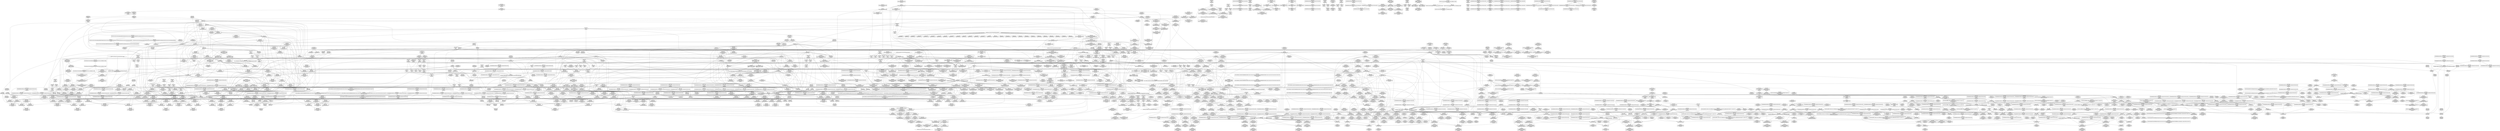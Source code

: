 digraph {
	CE0x525ede0 [shape=record,shape=Mrecord,label="{CE0x525ede0|GLOBAL:_current_task|Global_var:current_task|*SummSource*}"]
	CE0x62e1580 [shape=record,shape=Mrecord,label="{CE0x62e1580|selinux_ptrace_access_check:_tmp4|security/selinux/hooks.c,1942}"]
	CE0x52975a0 [shape=record,shape=Mrecord,label="{CE0x52975a0|GLOBAL:_rcu_read_unlock.__warned|Global_var:rcu_read_unlock.__warned}"]
	CE0x5291310 [shape=record,shape=Mrecord,label="{CE0x5291310|current_sid:_tmp16|security/selinux/hooks.c,218}"]
	CE0x51fb3d0 [shape=record,shape=Mrecord,label="{CE0x51fb3d0|i32_128|*Constant*|*SummSink*}"]
	CE0x51e3d90 [shape=record,shape=Mrecord,label="{CE0x51e3d90|_call_void_mcount()_#3}"]
	CE0x528fee0 [shape=record,shape=Mrecord,label="{CE0x528fee0|_call_void_lockdep_rcu_suspicious(i8*_getelementptr_inbounds_(_25_x_i8_,_25_x_i8_*_.str3,_i32_0,_i32_0),_i32_208,_i8*_getelementptr_inbounds_(_41_x_i8_,_41_x_i8_*_.str44,_i32_0,_i32_0))_#10,_!dbg_!27732|security/selinux/hooks.c,208}"]
	CE0x5227020 [shape=record,shape=Mrecord,label="{CE0x5227020|i64*_getelementptr_inbounds_(_11_x_i64_,_11_x_i64_*___llvm_gcov_ctr125,_i64_0,_i64_10)|*Constant*}"]
	CE0x52e1b60 [shape=record,shape=Mrecord,label="{CE0x52e1b60|i64_ptrtoint_(i8*_blockaddress(_rcu_lock_release,_%__here)_to_i64)|*Constant*}"]
	CE0x525d1b0 [shape=record,shape=Mrecord,label="{CE0x525d1b0|_ret_i32_%tmp6,_!dbg_!27716|security/selinux/hooks.c,197|*SummSource*}"]
	CE0x524c390 [shape=record,shape=Mrecord,label="{CE0x524c390|rcu_read_unlock:_tmp19|include/linux/rcupdate.h,933|*SummSource*}"]
	CE0x528c0f0 [shape=record,shape=Mrecord,label="{CE0x528c0f0|__rcu_read_unlock:_tmp1}"]
	CE0x52fb2f0 [shape=record,shape=Mrecord,label="{CE0x52fb2f0|__rcu_read_unlock:_tmp7|include/linux/rcupdate.h,245|*SummSource*}"]
	CE0x52fcaa0 [shape=record,shape=Mrecord,label="{CE0x52fcaa0|__preempt_count_sub:_do.body|*SummSink*}"]
	CE0x51dc120 [shape=record,shape=Mrecord,label="{CE0x51dc120|_call_void_lockdep_rcu_suspicious(i8*_getelementptr_inbounds_(_25_x_i8_,_25_x_i8_*_.str3,_i32_0,_i32_0),_i32_218,_i8*_getelementptr_inbounds_(_45_x_i8_,_45_x_i8_*_.str12,_i32_0,_i32_0))_#10,_!dbg_!27727|security/selinux/hooks.c,218|*SummSink*}"]
	CE0x52d3260 [shape=record,shape=Mrecord,label="{CE0x52d3260|rcu_lock_acquire:_tmp4|include/linux/rcupdate.h,418}"]
	CE0x5267da0 [shape=record,shape=Mrecord,label="{CE0x5267da0|_call_void_mcount()_#3}"]
	CE0x525d2e0 [shape=record,shape=Mrecord,label="{CE0x525d2e0|_ret_i32_%tmp6,_!dbg_!27716|security/selinux/hooks.c,197|*SummSink*}"]
	CE0x5298bd0 [shape=record,shape=Mrecord,label="{CE0x5298bd0|rcu_read_lock:_tmp12|include/linux/rcupdate.h,882|*SummSink*}"]
	CE0x51d3a10 [shape=record,shape=Mrecord,label="{CE0x51d3a10|current_has_perm:_tmp1|*SummSource*}"]
	CE0x5226230 [shape=record,shape=Mrecord,label="{CE0x5226230|i64*_getelementptr_inbounds_(_13_x_i64_,_13_x_i64_*___llvm_gcov_ctr126,_i64_0,_i64_12)|*Constant*|*SummSource*}"]
	CE0x52ded10 [shape=record,shape=Mrecord,label="{CE0x52ded10|__preempt_count_sub:_val|Function::__preempt_count_sub&Arg::val::|*SummSource*}"]
	CE0x51d9c60 [shape=record,shape=Mrecord,label="{CE0x51d9c60|task_sid:_entry}"]
	CE0x53060a0 [shape=record,shape=Mrecord,label="{CE0x53060a0|__preempt_count_sub:_tmp}"]
	CE0x5269030 [shape=record,shape=Mrecord,label="{CE0x5269030|rcu_read_lock:_do.body}"]
	CE0x526f4b0 [shape=record,shape=Mrecord,label="{CE0x526f4b0|i64*_getelementptr_inbounds_(_11_x_i64_,_11_x_i64_*___llvm_gcov_ctr127,_i64_0,_i64_0)|*Constant*}"]
	CE0x51d1b30 [shape=record,shape=Mrecord,label="{CE0x51d1b30|get_current:_tmp3|*SummSink*}"]
	CE0x5225650 [shape=record,shape=Mrecord,label="{CE0x5225650|GLOBAL:_current_task|Global_var:current_task}"]
	CE0x52f6940 [shape=record,shape=Mrecord,label="{CE0x52f6940|__rcu_read_unlock:_tmp5|include/linux/rcupdate.h,244|*SummSource*}"]
	CE0x532b270 [shape=record,shape=Mrecord,label="{CE0x532b270|_call_void_mcount()_#3}"]
	CE0x523b080 [shape=record,shape=Mrecord,label="{CE0x523b080|task_sid:_bb|*SummSink*}"]
	CE0x5223ff0 [shape=record,shape=Mrecord,label="{CE0x5223ff0|current_sid:_tmp11|security/selinux/hooks.c,218|*SummSink*}"]
	CE0x51cfe40 [shape=record,shape=Mrecord,label="{CE0x51cfe40|selinux_ptrace_access_check:_tmp14|security/selinux/hooks.c,1951}"]
	CE0x51e0810 [shape=record,shape=Mrecord,label="{CE0x51e0810|task_sid:_tmp23|security/selinux/hooks.c,208|*SummSink*}"]
	CE0x51eda70 [shape=record,shape=Mrecord,label="{CE0x51eda70|avc_has_perm:_tsid|Function::avc_has_perm&Arg::tsid::|*SummSource*}"]
	CE0x51dc940 [shape=record,shape=Mrecord,label="{CE0x51dc940|GLOBAL:_current_has_perm|*Constant*}"]
	CE0x529b5e0 [shape=record,shape=Mrecord,label="{CE0x529b5e0|VOIDTB_TE:_CE_120,128_}"]
	CE0x51cda50 [shape=record,shape=Mrecord,label="{CE0x51cda50|current_has_perm:_call1|security/selinux/hooks.c,1543|*SummSink*}"]
	CE0x525dc20 [shape=record,shape=Mrecord,label="{CE0x525dc20|rcu_read_unlock:_entry|*SummSource*}"]
	CE0x5247fe0 [shape=record,shape=Mrecord,label="{CE0x5247fe0|rcu_read_unlock:_land.lhs.true|*SummSink*}"]
	CE0x52333f0 [shape=record,shape=Mrecord,label="{CE0x52333f0|i32_883|*Constant*|*SummSink*}"]
	CE0x52851f0 [shape=record,shape=Mrecord,label="{CE0x52851f0|rcu_read_unlock:_tmp|*SummSink*}"]
	CE0x51ddff0 [shape=record,shape=Mrecord,label="{CE0x51ddff0|i64*_getelementptr_inbounds_(_13_x_i64_,_13_x_i64_*___llvm_gcov_ctr126,_i64_0,_i64_10)|*Constant*|*SummSink*}"]
	CE0x51ed6d0 [shape=record,shape=Mrecord,label="{CE0x51ed6d0|avc_has_perm:_ssid|Function::avc_has_perm&Arg::ssid::|*SummSource*}"]
	CE0x51eec00 [shape=record,shape=Mrecord,label="{CE0x51eec00|%struct.common_audit_data*_null|*Constant*|*SummSource*}"]
	CE0x5227320 [shape=record,shape=Mrecord,label="{CE0x5227320|i64*_getelementptr_inbounds_(_11_x_i64_,_11_x_i64_*___llvm_gcov_ctr125,_i64_0,_i64_10)|*Constant*|*SummSink*}"]
	CE0x52024f0 [shape=record,shape=Mrecord,label="{CE0x52024f0|selinux_ptrace_access_check:_tmp5|security/selinux/hooks.c,1942|*SummSource*}"]
	CE0x52ee780 [shape=record,shape=Mrecord,label="{CE0x52ee780|__rcu_read_unlock:_tmp3|*SummSource*}"]
	CE0x528f300 [shape=record,shape=Mrecord,label="{CE0x528f300|0:_i8,_:_GCMR_rcu_read_unlock.__warned_internal_global_i8_0,_section_.data.unlikely_,_align_1:_elem_0:default:}"]
	CE0x52df930 [shape=record,shape=Mrecord,label="{CE0x52df930|__preempt_count_add:_tmp4|./arch/x86/include/asm/preempt.h,72|*SummSink*}"]
	CE0x527d3e0 [shape=record,shape=Mrecord,label="{CE0x527d3e0|GLOBAL:___llvm_gcov_ctr125|Global_var:__llvm_gcov_ctr125}"]
	CE0x521a730 [shape=record,shape=Mrecord,label="{CE0x521a730|current_sid:_tmp7|security/selinux/hooks.c,218|*SummSink*}"]
	CE0x526a1d0 [shape=record,shape=Mrecord,label="{CE0x526a1d0|rcu_read_unlock:_if.then|*SummSink*}"]
	CE0x5313a80 [shape=record,shape=Mrecord,label="{CE0x5313a80|_call_void_asm_sideeffect_,_memory_,_dirflag_,_fpsr_,_flags_()_#3,_!dbg_!27711,_!srcloc_!27714|include/linux/rcupdate.h,244|*SummSource*}"]
	CE0x51d7300 [shape=record,shape=Mrecord,label="{CE0x51d7300|selinux_ptrace_access_check:_tmp3|security/selinux/hooks.c,1942|*SummSource*}"]
	CE0x5271b50 [shape=record,shape=Mrecord,label="{CE0x5271b50|rcu_read_lock:_tmp1|*SummSource*}"]
	CE0x51e0db0 [shape=record,shape=Mrecord,label="{CE0x51e0db0|i64*_getelementptr_inbounds_(_13_x_i64_,_13_x_i64_*___llvm_gcov_ctr126,_i64_0,_i64_11)|*Constant*}"]
	CE0x527ff10 [shape=record,shape=Mrecord,label="{CE0x527ff10|rcu_read_lock:_tmp10|include/linux/rcupdate.h,882|*SummSink*}"]
	CE0x51f45a0 [shape=record,shape=Mrecord,label="{CE0x51f45a0|i64*_getelementptr_inbounds_(_13_x_i64_,_13_x_i64_*___llvm_gcov_ctr126,_i64_0,_i64_8)|*Constant*|*SummSource*}"]
	CE0x51dbc70 [shape=record,shape=Mrecord,label="{CE0x51dbc70|i8_1|*Constant*|*SummSource*}"]
	CE0x52beb50 [shape=record,shape=Mrecord,label="{CE0x52beb50|__rcu_read_lock:_bb|*SummSource*}"]
	CE0x5265410 [shape=record,shape=Mrecord,label="{CE0x5265410|task_sid:_tobool|security/selinux/hooks.c,208}"]
	CE0x5288080 [shape=record,shape=Mrecord,label="{CE0x5288080|rcu_lock_release:_indirectgoto|*SummSink*}"]
	CE0x521e970 [shape=record,shape=Mrecord,label="{CE0x521e970|current_sid:_tmp14|security/selinux/hooks.c,218|*SummSink*}"]
	CE0x5224b10 [shape=record,shape=Mrecord,label="{CE0x5224b10|current_sid:_tmp10|security/selinux/hooks.c,218|*SummSink*}"]
	CE0x5269b10 [shape=record,shape=Mrecord,label="{CE0x5269b10|cred_sid:_sid|security/selinux/hooks.c,197}"]
	CE0x51d15a0 [shape=record,shape=Mrecord,label="{CE0x51d15a0|i32_0|*Constant*}"]
	CE0x5298930 [shape=record,shape=Mrecord,label="{CE0x5298930|rcu_read_lock:_tmp12|include/linux/rcupdate.h,882}"]
	CE0x52580b0 [shape=record,shape=Mrecord,label="{CE0x52580b0|i32_77|*Constant*}"]
	CE0x52728b0 [shape=record,shape=Mrecord,label="{CE0x52728b0|rcu_read_lock:_tmp|*SummSource*}"]
	CE0x527e210 [shape=record,shape=Mrecord,label="{CE0x527e210|rcu_read_unlock:_tmp12|include/linux/rcupdate.h,933}"]
	CE0x52295e0 [shape=record,shape=Mrecord,label="{CE0x52295e0|i64*_getelementptr_inbounds_(_13_x_i64_,_13_x_i64_*___llvm_gcov_ctr126,_i64_0,_i64_9)|*Constant*|*SummSource*}"]
	CE0x5243480 [shape=record,shape=Mrecord,label="{CE0x5243480|GLOBAL:___llvm_gcov_ctr126|Global_var:__llvm_gcov_ctr126|*SummSink*}"]
	CE0x51dd3c0 [shape=record,shape=Mrecord,label="{CE0x51dd3c0|selinux_ptrace_access_check:_tobool1|security/selinux/hooks.c,1945|*SummSink*}"]
	CE0x5238c60 [shape=record,shape=Mrecord,label="{CE0x5238c60|avc_has_perm:_entry}"]
	CE0x5260ef0 [shape=record,shape=Mrecord,label="{CE0x5260ef0|i64*_getelementptr_inbounds_(_4_x_i64_,_4_x_i64_*___llvm_gcov_ctr133,_i64_0,_i64_3)|*Constant*}"]
	CE0x5223a20 [shape=record,shape=Mrecord,label="{CE0x5223a20|current_sid:_tmp9|security/selinux/hooks.c,218|*SummSink*}"]
	CE0x5296320 [shape=record,shape=Mrecord,label="{CE0x5296320|i32_1|*Constant*}"]
	CE0x51ded30 [shape=record,shape=Mrecord,label="{CE0x51ded30|__preempt_count_sub:_tmp2|*SummSink*}"]
	CE0x5258fe0 [shape=record,shape=Mrecord,label="{CE0x5258fe0|__rcu_read_lock:_tmp7|include/linux/rcupdate.h,240|*SummSource*}"]
	CE0x5240c60 [shape=record,shape=Mrecord,label="{CE0x5240c60|task_sid:_do.body5}"]
	CE0x52721b0 [shape=record,shape=Mrecord,label="{CE0x52721b0|rcu_read_lock:_if.then|*SummSource*}"]
	CE0x52539f0 [shape=record,shape=Mrecord,label="{CE0x52539f0|_call_void_mcount()_#3}"]
	CE0x529a960 [shape=record,shape=Mrecord,label="{CE0x529a960|VOIDTB_TE:_CE_24,28_}"]
	CE0x5205cb0 [shape=record,shape=Mrecord,label="{CE0x5205cb0|selinux_ptrace_access_check:_tmp6|security/selinux/hooks.c,1943}"]
	CE0x52377c0 [shape=record,shape=Mrecord,label="{CE0x52377c0|i32_77|*Constant*|*SummSource*}"]
	CE0x525ce20 [shape=record,shape=Mrecord,label="{CE0x525ce20|cred_sid:_cred|Function::cred_sid&Arg::cred::|*SummSink*}"]
	CE0x5227270 [shape=record,shape=Mrecord,label="{CE0x5227270|i64*_getelementptr_inbounds_(_11_x_i64_,_11_x_i64_*___llvm_gcov_ctr125,_i64_0,_i64_10)|*Constant*|*SummSource*}"]
	CE0x5260d80 [shape=record,shape=Mrecord,label="{CE0x5260d80|_call_void_lock_release(%struct.lockdep_map*_%map,_i32_1,_i64_ptrtoint_(i8*_blockaddress(_rcu_lock_release,_%__here)_to_i64))_#10,_!dbg_!27716|include/linux/rcupdate.h,423|*SummSink*}"]
	CE0x52df180 [shape=record,shape=Mrecord,label="{CE0x52df180|_ret_void,_!dbg_!27720|./arch/x86/include/asm/preempt.h,78|*SummSink*}"]
	CE0x51ec5a0 [shape=record,shape=Mrecord,label="{CE0x51ec5a0|task_sid:_tmp2}"]
	CE0x5270c80 [shape=record,shape=Mrecord,label="{CE0x5270c80|rcu_read_lock:_call|include/linux/rcupdate.h,882|*SummSource*}"]
	CE0x527e4b0 [shape=record,shape=Mrecord,label="{CE0x527e4b0|rcu_read_unlock:_tmp12|include/linux/rcupdate.h,933|*SummSink*}"]
	CE0x524e180 [shape=record,shape=Mrecord,label="{CE0x524e180|_call_void_rcu_lock_release(%struct.lockdep_map*_rcu_lock_map)_#10,_!dbg_!27733|include/linux/rcupdate.h,935|*SummSink*}"]
	CE0x51d9000 [shape=record,shape=Mrecord,label="{CE0x51d9000|selinux_ptrace_access_check:_tmp10|security/selinux/hooks.c,1945}"]
	CE0x5258e70 [shape=record,shape=Mrecord,label="{CE0x5258e70|current_sid:_tobool1|security/selinux/hooks.c,218}"]
	CE0x5273b60 [shape=record,shape=Mrecord,label="{CE0x5273b60|cred_sid:_tmp4|*LoadInst*|security/selinux/hooks.c,196}"]
	CE0x52e2870 [shape=record,shape=Mrecord,label="{CE0x52e2870|rcu_lock_release:_tmp6|*SummSource*}"]
	CE0x51d5e80 [shape=record,shape=Mrecord,label="{CE0x51d5e80|i32_1|*Constant*|*SummSource*}"]
	CE0x52990a0 [shape=record,shape=Mrecord,label="{CE0x52990a0|rcu_read_lock:_call3|include/linux/rcupdate.h,882|*SummSource*}"]
	CE0x51f3320 [shape=record,shape=Mrecord,label="{CE0x51f3320|get_current:_entry|*SummSource*}"]
	CE0x5281350 [shape=record,shape=Mrecord,label="{CE0x5281350|rcu_read_lock:_tmp7|include/linux/rcupdate.h,882|*SummSink*}"]
	CE0x51e93f0 [shape=record,shape=Mrecord,label="{CE0x51e93f0|_call_void_mcount()_#3}"]
	CE0x5237c20 [shape=record,shape=Mrecord,label="{CE0x5237c20|current_has_perm:_call2|security/selinux/hooks.c,1544|*SummSink*}"]
	CE0x525e5c0 [shape=record,shape=Mrecord,label="{CE0x525e5c0|current_has_perm:_bb}"]
	CE0x51e9790 [shape=record,shape=Mrecord,label="{CE0x51e9790|i64*_getelementptr_inbounds_(_11_x_i64_,_11_x_i64_*___llvm_gcov_ctr125,_i64_0,_i64_1)|*Constant*}"]
	CE0x5294de0 [shape=record,shape=Mrecord,label="{CE0x5294de0|rcu_read_lock:_tmp20|include/linux/rcupdate.h,882|*SummSource*}"]
	CE0x51d9db0 [shape=record,shape=Mrecord,label="{CE0x51d9db0|task_sid:_entry|*SummSink*}"]
	CE0x51d39a0 [shape=record,shape=Mrecord,label="{CE0x51d39a0|current_has_perm:_tmp1}"]
	CE0x529a8b0 [shape=record,shape=Mrecord,label="{CE0x529a8b0|VOIDTB_TE:_CE_20,24_}"]
	CE0x5233fe0 [shape=record,shape=Mrecord,label="{CE0x5233fe0|current_sid:_tmp21|security/selinux/hooks.c,218|*SummSource*}"]
	CE0x525ddd0 [shape=record,shape=Mrecord,label="{CE0x525ddd0|rcu_read_unlock:_entry|*SummSink*}"]
	CE0x5227cf0 [shape=record,shape=Mrecord,label="{CE0x5227cf0|current_has_perm:_tmp}"]
	CE0x5304c80 [shape=record,shape=Mrecord,label="{CE0x5304c80|__preempt_count_sub:_sub|./arch/x86/include/asm/preempt.h,77|*SummSource*}"]
	CE0x5255ec0 [shape=record,shape=Mrecord,label="{CE0x5255ec0|current_sid:_tmp23|security/selinux/hooks.c,218}"]
	CE0x524b9e0 [shape=record,shape=Mrecord,label="{CE0x524b9e0|i64*_getelementptr_inbounds_(_11_x_i64_,_11_x_i64_*___llvm_gcov_ctr132,_i64_0,_i64_9)|*Constant*|*SummSource*}"]
	CE0x52723c0 [shape=record,shape=Mrecord,label="{CE0x52723c0|cred_sid:_tmp1|*SummSource*}"]
	CE0x5299be0 [shape=record,shape=Mrecord,label="{CE0x5299be0|rcu_read_unlock:_call3|include/linux/rcupdate.h,933|*SummSink*}"]
	CE0x527d790 [shape=record,shape=Mrecord,label="{CE0x527d790|rcu_read_unlock:_tobool|include/linux/rcupdate.h,933|*SummSource*}"]
	CE0x52457c0 [shape=record,shape=Mrecord,label="{CE0x52457c0|_call_void_lockdep_rcu_suspicious(i8*_getelementptr_inbounds_(_25_x_i8_,_25_x_i8_*_.str3,_i32_0,_i32_0),_i32_218,_i8*_getelementptr_inbounds_(_45_x_i8_,_45_x_i8_*_.str12,_i32_0,_i32_0))_#10,_!dbg_!27727|security/selinux/hooks.c,218}"]
	CE0x5258a50 [shape=record,shape=Mrecord,label="{CE0x5258a50|__preempt_count_add:_val|Function::__preempt_count_add&Arg::val::}"]
	CE0x52599c0 [shape=record,shape=Mrecord,label="{CE0x52599c0|current_sid:_do.end}"]
	CE0x51d3930 [shape=record,shape=Mrecord,label="{CE0x51d3930|i64*_getelementptr_inbounds_(_2_x_i64_,_2_x_i64_*___llvm_gcov_ctr136,_i64_0,_i64_1)|*Constant*|*SummSink*}"]
	CE0x51d2890 [shape=record,shape=Mrecord,label="{CE0x51d2890|task_sid:_land.lhs.true|*SummSource*}"]
	CE0x5234f90 [shape=record,shape=Mrecord,label="{CE0x5234f90|current_sid:_tmp22|security/selinux/hooks.c,218|*SummSource*}"]
	CE0x5293900 [shape=record,shape=Mrecord,label="{CE0x5293900|4:_i32,_:_CRE_4,8_|*MultipleSource*|security/selinux/hooks.c,196|security/selinux/hooks.c,197|*LoadInst*|security/selinux/hooks.c,196}"]
	CE0x51ef080 [shape=record,shape=Mrecord,label="{CE0x51ef080|_ret_i32_%retval.0,_!dbg_!27728|security/selinux/avc.c,775|*SummSource*}"]
	CE0x51db1b0 [shape=record,shape=Mrecord,label="{CE0x51db1b0|task_sid:_do.end6|*SummSink*}"]
	CE0x51d1260 [shape=record,shape=Mrecord,label="{CE0x51d1260|i64_6|*Constant*}"]
	CE0x5263200 [shape=record,shape=Mrecord,label="{CE0x5263200|rcu_lock_acquire:_tmp2}"]
	CE0x5233460 [shape=record,shape=Mrecord,label="{CE0x5233460|i32_883|*Constant*|*SummSource*}"]
	CE0x62e1510 [shape=record,shape=Mrecord,label="{CE0x62e1510|i64*_getelementptr_inbounds_(_9_x_i64_,_9_x_i64_*___llvm_gcov_ctr124,_i64_0,_i64_3)|*Constant*}"]
	CE0x52faaf0 [shape=record,shape=Mrecord,label="{CE0x52faaf0|__preempt_count_add:_tmp2}"]
	CE0x51d68c0 [shape=record,shape=Mrecord,label="{CE0x51d68c0|GLOBAL:_current_sid|*Constant*|*SummSink*}"]
	CE0x523c8b0 [shape=record,shape=Mrecord,label="{CE0x523c8b0|task_sid:_tobool4|security/selinux/hooks.c,208}"]
	CE0x52c0640 [shape=record,shape=Mrecord,label="{CE0x52c0640|i64*_getelementptr_inbounds_(_13_x_i64_,_13_x_i64_*___llvm_gcov_ctr126,_i64_0,_i64_11)|*Constant*}"]
	CE0x524ca60 [shape=record,shape=Mrecord,label="{CE0x524ca60|rcu_read_unlock:_tmp20|include/linux/rcupdate.h,933|*SummSink*}"]
	CE0x51fb860 [shape=record,shape=Mrecord,label="{CE0x51fb860|_ret_i32_%call2,_!dbg_!27718|security/selinux/hooks.c,1544|*SummSource*}"]
	CE0x52228e0 [shape=record,shape=Mrecord,label="{CE0x52228e0|current_sid:_tmp8|security/selinux/hooks.c,218|*SummSource*}"]
	CE0x525e850 [shape=record,shape=Mrecord,label="{CE0x525e850|current_has_perm:_bb|*SummSource*}"]
	CE0x51f97c0 [shape=record,shape=Mrecord,label="{CE0x51f97c0|i64*_getelementptr_inbounds_(_11_x_i64_,_11_x_i64_*___llvm_gcov_ctr125,_i64_0,_i64_8)|*Constant*|*SummSink*}"]
	CE0x51e2400 [shape=record,shape=Mrecord,label="{CE0x51e2400|rcu_read_lock:_tmp|*SummSink*}"]
	CE0x52681d0 [shape=record,shape=Mrecord,label="{CE0x52681d0|GLOBAL:_rcu_read_lock.__warned|Global_var:rcu_read_lock.__warned|*SummSource*}"]
	CE0x52e24a0 [shape=record,shape=Mrecord,label="{CE0x52e24a0|i64*_getelementptr_inbounds_(_4_x_i64_,_4_x_i64_*___llvm_gcov_ctr133,_i64_0,_i64_3)|*Constant*|*SummSource*}"]
	CE0x51ea0a0 [shape=record,shape=Mrecord,label="{CE0x51ea0a0|i64*_getelementptr_inbounds_(_9_x_i64_,_9_x_i64_*___llvm_gcov_ctr124,_i64_0,_i64_7)|*Constant*|*SummSink*}"]
	CE0x5234e20 [shape=record,shape=Mrecord,label="{CE0x5234e20|current_sid:_tmp22|security/selinux/hooks.c,218}"]
	CE0x5249650 [shape=record,shape=Mrecord,label="{CE0x5249650|__rcu_read_lock:_entry}"]
	CE0x51edf90 [shape=record,shape=Mrecord,label="{CE0x51edf90|i32_2|*Constant*}"]
	CE0x52ed700 [shape=record,shape=Mrecord,label="{CE0x52ed700|i64*_getelementptr_inbounds_(_4_x_i64_,_4_x_i64_*___llvm_gcov_ctr134,_i64_0,_i64_0)|*Constant*|*SummSource*}"]
	CE0x5273d60 [shape=record,shape=Mrecord,label="{CE0x5273d60|cred_sid:_tmp4|*LoadInst*|security/selinux/hooks.c,196|*SummSource*}"]
	CE0x5223da0 [shape=record,shape=Mrecord,label="{CE0x5223da0|task_sid:_if.end|*SummSink*}"]
	CE0x51d6b20 [shape=record,shape=Mrecord,label="{CE0x51d6b20|_ret_i32_%tmp24,_!dbg_!27742|security/selinux/hooks.c,220|*SummSource*}"]
	CE0x5229e60 [shape=record,shape=Mrecord,label="{CE0x5229e60|task_sid:_tmp20|security/selinux/hooks.c,208|*SummSink*}"]
	CE0x52412e0 [shape=record,shape=Mrecord,label="{CE0x52412e0|task_sid:_land.lhs.true2|*SummSource*}"]
	CE0x52def50 [shape=record,shape=Mrecord,label="{CE0x52def50|i64*_getelementptr_inbounds_(_4_x_i64_,_4_x_i64_*___llvm_gcov_ctr134,_i64_0,_i64_3)|*Constant*|*SummSource*}"]
	CE0x51fbc30 [shape=record,shape=Mrecord,label="{CE0x51fbc30|selinux_ptrace_access_check:_retval.0|*SummSource*}"]
	CE0x529b500 [shape=record,shape=Mrecord,label="{CE0x529b500|VOIDTB_TE:_CE_112,120_}"]
	CE0x51fb9b0 [shape=record,shape=Mrecord,label="{CE0x51fb9b0|_ret_i32_%call2,_!dbg_!27718|security/selinux/hooks.c,1544|*SummSink*}"]
	CE0x532bbb0 [shape=record,shape=Mrecord,label="{CE0x532bbb0|__preempt_count_sub:_tmp4|./arch/x86/include/asm/preempt.h,77|*SummSink*}"]
	CE0x5237830 [shape=record,shape=Mrecord,label="{CE0x5237830|i32_77|*Constant*|*SummSink*}"]
	CE0x51f2fc0 [shape=record,shape=Mrecord,label="{CE0x51f2fc0|GLOBAL:_get_current|*Constant*|*SummSource*}"]
	CE0x52e0a50 [shape=record,shape=Mrecord,label="{CE0x52e0a50|i64*_getelementptr_inbounds_(_4_x_i64_,_4_x_i64_*___llvm_gcov_ctr133,_i64_0,_i64_0)|*Constant*|*SummSource*}"]
	CE0x5242da0 [shape=record,shape=Mrecord,label="{CE0x5242da0|task_sid:_tmp7|security/selinux/hooks.c,208|*SummSource*}"]
	CE0x528c3c0 [shape=record,shape=Mrecord,label="{CE0x528c3c0|__rcu_read_unlock:_tmp2|*SummSource*}"]
	CE0x5290990 [shape=record,shape=Mrecord,label="{CE0x5290990|_call_void_lockdep_rcu_suspicious(i8*_getelementptr_inbounds_(_25_x_i8_,_25_x_i8_*_.str45,_i32_0,_i32_0),_i32_934,_i8*_getelementptr_inbounds_(_44_x_i8_,_44_x_i8_*_.str47,_i32_0,_i32_0))_#10,_!dbg_!27726|include/linux/rcupdate.h,933|*SummSink*}"]
	CE0x52f1820 [shape=record,shape=Mrecord,label="{CE0x52f1820|__preempt_count_add:_tmp6|./arch/x86/include/asm/preempt.h,73|*SummSink*}"]
	CE0x5223be0 [shape=record,shape=Mrecord,label="{CE0x5223be0|task_sid:_if.end}"]
	CE0x5280be0 [shape=record,shape=Mrecord,label="{CE0x5280be0|rcu_read_unlock:_tmp5|include/linux/rcupdate.h,933|*SummSink*}"]
	CE0x5288c30 [shape=record,shape=Mrecord,label="{CE0x5288c30|GLOBAL:_lockdep_rcu_suspicious|*Constant*}"]
	CE0x523f810 [shape=record,shape=Mrecord,label="{CE0x523f810|_call_void_rcu_lock_acquire(%struct.lockdep_map*_rcu_lock_map)_#10,_!dbg_!27711|include/linux/rcupdate.h,881|*SummSink*}"]
	CE0x532bad0 [shape=record,shape=Mrecord,label="{CE0x532bad0|__preempt_count_sub:_tmp4|./arch/x86/include/asm/preempt.h,77}"]
	CE0x523f260 [shape=record,shape=Mrecord,label="{CE0x523f260|rcu_read_lock:_tobool|include/linux/rcupdate.h,882|*SummSource*}"]
	CE0x51f3dc0 [shape=record,shape=Mrecord,label="{CE0x51f3dc0|current_sid:_sid|security/selinux/hooks.c,220|*SummSource*}"]
	CE0x52fa5a0 [shape=record,shape=Mrecord,label="{CE0x52fa5a0|__preempt_count_add:_tmp1}"]
	CE0x5240e40 [shape=record,shape=Mrecord,label="{CE0x5240e40|task_sid:_do.body5|*SummSink*}"]
	CE0x51e6c30 [shape=record,shape=Mrecord,label="{CE0x51e6c30|current_sid:_land.lhs.true}"]
	CE0x523f480 [shape=record,shape=Mrecord,label="{CE0x523f480|rcu_read_lock:_tobool1|include/linux/rcupdate.h,882|*SummSink*}"]
	CE0x5233960 [shape=record,shape=Mrecord,label="{CE0x5233960|rcu_read_lock:_tmp17|include/linux/rcupdate.h,882|*SummSink*}"]
	CE0x5223f10 [shape=record,shape=Mrecord,label="{CE0x5223f10|i64*_getelementptr_inbounds_(_13_x_i64_,_13_x_i64_*___llvm_gcov_ctr126,_i64_0,_i64_0)|*Constant*}"]
	CE0x51e68b0 [shape=record,shape=Mrecord,label="{CE0x51e68b0|current_has_perm:_tmp2|*SummSink*}"]
	CE0x527c840 [shape=record,shape=Mrecord,label="{CE0x527c840|rcu_read_unlock:_tmp9|include/linux/rcupdate.h,933|*SummSource*}"]
	CE0x5279840 [shape=record,shape=Mrecord,label="{CE0x5279840|rcu_lock_release:_tmp2|*SummSource*}"]
	CE0x51fb5e0 [shape=record,shape=Mrecord,label="{CE0x51fb5e0|current_has_perm:_perms|Function::current_has_perm&Arg::perms::|*SummSource*}"]
	CE0x51fc780 [shape=record,shape=Mrecord,label="{CE0x51fc780|_ret_i32_%call7,_!dbg_!27749|security/selinux/hooks.c,210|*SummSource*}"]
	CE0x525df50 [shape=record,shape=Mrecord,label="{CE0x525df50|_ret_void,_!dbg_!27735|include/linux/rcupdate.h,938|*SummSink*}"]
	CE0x5240d30 [shape=record,shape=Mrecord,label="{CE0x5240d30|task_sid:_do.body5|*SummSource*}"]
	CE0x51fa6e0 [shape=record,shape=Mrecord,label="{CE0x51fa6e0|GLOBAL:_current_has_perm|*Constant*|*SummSink*}"]
	CE0x5277de0 [shape=record,shape=Mrecord,label="{CE0x5277de0|cred_sid:_tmp6|security/selinux/hooks.c,197}"]
	CE0x53130e0 [shape=record,shape=Mrecord,label="{CE0x53130e0|__preempt_count_add:_tmp|*SummSink*}"]
	CE0x51fef80 [shape=record,shape=Mrecord,label="{CE0x51fef80|selinux_ptrace_access_check:_call7|security/selinux/hooks.c,1951}"]
	CE0x51cedf0 [shape=record,shape=Mrecord,label="{CE0x51cedf0|i32_1|*Constant*|*SummSink*}"]
	CE0x5243550 [shape=record,shape=Mrecord,label="{CE0x5243550|task_sid:_tmp8|security/selinux/hooks.c,208}"]
	CE0x51e3aa0 [shape=record,shape=Mrecord,label="{CE0x51e3aa0|current_sid:_do.end|*SummSource*}"]
	CE0x528bc20 [shape=record,shape=Mrecord,label="{CE0x528bc20|rcu_read_unlock:_tmp17|include/linux/rcupdate.h,933}"]
	CE0x52980c0 [shape=record,shape=Mrecord,label="{CE0x52980c0|GLOBAL:___preempt_count_sub|*Constant*}"]
	CE0x5248e60 [shape=record,shape=Mrecord,label="{CE0x5248e60|task_sid:_tmp10|security/selinux/hooks.c,208|*SummSink*}"]
	CE0x51f5d80 [shape=record,shape=Mrecord,label="{CE0x51f5d80|_ret_void,_!dbg_!27735|include/linux/rcupdate.h,884}"]
	CE0x52f5160 [shape=record,shape=Mrecord,label="{CE0x52f5160|rcu_lock_acquire:_tmp7|*SummSource*}"]
	CE0x527bb50 [shape=record,shape=Mrecord,label="{CE0x527bb50|current_sid:_tmp10|security/selinux/hooks.c,218}"]
	CE0x524b4d0 [shape=record,shape=Mrecord,label="{CE0x524b4d0|i8*_getelementptr_inbounds_(_44_x_i8_,_44_x_i8_*_.str47,_i32_0,_i32_0)|*Constant*}"]
	CE0x53262d0 [shape=record,shape=Mrecord,label="{CE0x53262d0|i64*_getelementptr_inbounds_(_4_x_i64_,_4_x_i64_*___llvm_gcov_ctr135,_i64_0,_i64_1)|*Constant*}"]
	CE0x523cae0 [shape=record,shape=Mrecord,label="{CE0x523cae0|128:_i8*,_:_CRE_128,136_|*MultipleSource*|Function::cred_sid&Arg::cred::|*LoadInst*|security/selinux/hooks.c,208|security/selinux/hooks.c,196}"]
	CE0x52fb050 [shape=record,shape=Mrecord,label="{CE0x52fb050|__preempt_count_add:_bb}"]
	CE0x5259910 [shape=record,shape=Mrecord,label="{CE0x5259910|current_sid:_if.then}"]
	CE0x527da90 [shape=record,shape=Mrecord,label="{CE0x527da90|rcu_lock_acquire:_tmp1}"]
	CE0x52fada0 [shape=record,shape=Mrecord,label="{CE0x52fada0|__rcu_read_unlock:_tmp6|include/linux/rcupdate.h,245|*SummSink*}"]
	CE0x5287b00 [shape=record,shape=Mrecord,label="{CE0x5287b00|i64*_getelementptr_inbounds_(_11_x_i64_,_11_x_i64_*___llvm_gcov_ctr132,_i64_0,_i64_0)|*Constant*|*SummSource*}"]
	CE0x5250d40 [shape=record,shape=Mrecord,label="{CE0x5250d40|current_sid:_land.lhs.true2}"]
	CE0x525c140 [shape=record,shape=Mrecord,label="{CE0x525c140|task_sid:_call7|security/selinux/hooks.c,208|*SummSource*}"]
	CE0x5279bf0 [shape=record,shape=Mrecord,label="{CE0x5279bf0|current_sid:_tmp13|security/selinux/hooks.c,218}"]
	CE0x5220c40 [shape=record,shape=Mrecord,label="{CE0x5220c40|current_sid:_land.lhs.true2|*SummSource*}"]
	"CONST[source:2(external),value:2(dynamic)][purpose:{subject}]"
	CE0x51d0b30 [shape=record,shape=Mrecord,label="{CE0x51d0b30|task_sid:_tobool4|security/selinux/hooks.c,208|*SummSource*}"]
	CE0x528b7e0 [shape=record,shape=Mrecord,label="{CE0x528b7e0|i64*_getelementptr_inbounds_(_11_x_i64_,_11_x_i64_*___llvm_gcov_ctr132,_i64_0,_i64_8)|*Constant*|*SummSink*}"]
	CE0x52667d0 [shape=record,shape=Mrecord,label="{CE0x52667d0|i64*_getelementptr_inbounds_(_4_x_i64_,_4_x_i64_*___llvm_gcov_ctr130,_i64_0,_i64_1)|*Constant*|*SummSource*}"]
	CE0x521bbe0 [shape=record,shape=Mrecord,label="{CE0x521bbe0|current_sid:_tmp15|security/selinux/hooks.c,218}"]
	CE0x51fc140 [shape=record,shape=Mrecord,label="{CE0x51fc140|i64*_getelementptr_inbounds_(_9_x_i64_,_9_x_i64_*___llvm_gcov_ctr124,_i64_0,_i64_8)|*Constant*}"]
	CE0x52237d0 [shape=record,shape=Mrecord,label="{CE0x52237d0|current_sid:_tmp9|security/selinux/hooks.c,218}"]
	CE0x5247de0 [shape=record,shape=Mrecord,label="{CE0x5247de0|GLOBAL:_get_current|*Constant*}"]
	CE0x52c0b90 [shape=record,shape=Mrecord,label="{CE0x52c0b90|i64*_getelementptr_inbounds_(_4_x_i64_,_4_x_i64_*___llvm_gcov_ctr128,_i64_0,_i64_3)|*Constant*|*SummSource*}"]
	CE0x5259800 [shape=record,shape=Mrecord,label="{CE0x5259800|current_sid:_if.end}"]
	CE0x5235cb0 [shape=record,shape=Mrecord,label="{CE0x5235cb0|current_sid:_sid|security/selinux/hooks.c,220|*SummSink*}"]
	CE0x5263e70 [shape=record,shape=Mrecord,label="{CE0x5263e70|GLOBAL:___preempt_count_add|*Constant*}"]
	CE0x521c360 [shape=record,shape=Mrecord,label="{CE0x521c360|task_sid:_tmp1|*SummSource*}"]
	CE0x5220ba0 [shape=record,shape=Mrecord,label="{CE0x5220ba0|current_sid:_land.lhs.true2}"]
	CE0x5263ff0 [shape=record,shape=Mrecord,label="{CE0x5263ff0|task_sid:_do.end}"]
	CE0x51ca1b0 [shape=record,shape=Mrecord,label="{CE0x51ca1b0|i64_5|*Constant*|*SummSource*}"]
	CE0x51c6c90 [shape=record,shape=Mrecord,label="{CE0x51c6c90|selinux_ptrace_access_check:_return|*SummSink*}"]
	CE0x52731e0 [shape=record,shape=Mrecord,label="{CE0x52731e0|rcu_read_lock:_tmp8|include/linux/rcupdate.h,882|*SummSink*}"]
	CE0x6e7fa60 [shape=record,shape=Mrecord,label="{CE0x6e7fa60|i64_0|*Constant*|*SummSource*}"]
	CE0x5247640 [shape=record,shape=Mrecord,label="{CE0x5247640|rcu_read_unlock:_tmp13|include/linux/rcupdate.h,933|*SummSource*}"]
	CE0x52be3f0 [shape=record,shape=Mrecord,label="{CE0x52be3f0|i64*_getelementptr_inbounds_(_4_x_i64_,_4_x_i64_*___llvm_gcov_ctr128,_i64_0,_i64_0)|*Constant*|*SummSink*}"]
	CE0x51cfeb0 [shape=record,shape=Mrecord,label="{CE0x51cfeb0|selinux_ptrace_access_check:_tmp14|security/selinux/hooks.c,1951|*SummSource*}"]
	CE0x5238f30 [shape=record,shape=Mrecord,label="{CE0x5238f30|avc_has_perm:_tsid|Function::avc_has_perm&Arg::tsid::}"]
	CE0x5243cc0 [shape=record,shape=Mrecord,label="{CE0x5243cc0|GLOBAL:_task_sid.__warned|Global_var:task_sid.__warned|*SummSink*}"]
	CE0x51e6bc0 [shape=record,shape=Mrecord,label="{CE0x51e6bc0|i64*_getelementptr_inbounds_(_11_x_i64_,_11_x_i64_*___llvm_gcov_ctr125,_i64_0,_i64_0)|*Constant*|*SummSink*}"]
	CE0x523dc10 [shape=record,shape=Mrecord,label="{CE0x523dc10|task_sid:_tobool1|security/selinux/hooks.c,208|*SummSink*}"]
	CE0x5282c20 [shape=record,shape=Mrecord,label="{CE0x5282c20|rcu_lock_acquire:_entry|*SummSink*}"]
	CE0x5255cd0 [shape=record,shape=Mrecord,label="{CE0x5255cd0|task_sid:_tmp16|security/selinux/hooks.c,208}"]
	CE0x5265ac0 [shape=record,shape=Mrecord,label="{CE0x5265ac0|i64*_getelementptr_inbounds_(_13_x_i64_,_13_x_i64_*___llvm_gcov_ctr126,_i64_0,_i64_12)|*Constant*}"]
	CE0x5279920 [shape=record,shape=Mrecord,label="{CE0x5279920|i64*_getelementptr_inbounds_(_4_x_i64_,_4_x_i64_*___llvm_gcov_ctr133,_i64_0,_i64_2)|*Constant*}"]
	CE0x52561c0 [shape=record,shape=Mrecord,label="{CE0x52561c0|i32_1|*Constant*}"]
	CE0x52216c0 [shape=record,shape=Mrecord,label="{CE0x52216c0|0:_i8,_:_GCMR_current_sid.__warned_internal_global_i8_0,_section_.data.unlikely_,_align_1:_elem_0:default:}"]
	CE0x5266710 [shape=record,shape=Mrecord,label="{CE0x5266710|i64*_getelementptr_inbounds_(_4_x_i64_,_4_x_i64_*___llvm_gcov_ctr130,_i64_0,_i64_1)|*Constant*}"]
	CE0x51c9790 [shape=record,shape=Mrecord,label="{CE0x51c9790|i64_2|*Constant*|*SummSink*}"]
	CE0x51fac70 [shape=record,shape=Mrecord,label="{CE0x51fac70|current_has_perm:_tsk|Function::current_has_perm&Arg::tsk::}"]
	CE0x5240f60 [shape=record,shape=Mrecord,label="{CE0x5240f60|task_sid:_do.end6}"]
	CE0x525cd50 [shape=record,shape=Mrecord,label="{CE0x525cd50|cred_sid:_cred|Function::cred_sid&Arg::cred::|*SummSource*}"]
	CE0x528afb0 [shape=record,shape=Mrecord,label="{CE0x528afb0|rcu_read_unlock:_tobool1|include/linux/rcupdate.h,933|*SummSource*}"]
	CE0x5226990 [shape=record,shape=Mrecord,label="{CE0x5226990|current_sid:_tmp18|security/selinux/hooks.c,218|*SummSource*}"]
	CE0x5257f30 [shape=record,shape=Mrecord,label="{CE0x5257f30|i64_5|*Constant*}"]
	CE0x5227970 [shape=record,shape=Mrecord,label="{CE0x5227970|i64*_getelementptr_inbounds_(_2_x_i64_,_2_x_i64_*___llvm_gcov_ctr136,_i64_0,_i64_0)|*Constant*|*SummSink*}"]
	CE0x525bfe0 [shape=record,shape=Mrecord,label="{CE0x525bfe0|task_sid:_call7|security/selinux/hooks.c,208}"]
	CE0x528a100 [shape=record,shape=Mrecord,label="{CE0x528a100|_call_void_mcount()_#3|*SummSink*}"]
	CE0x5266e90 [shape=record,shape=Mrecord,label="{CE0x5266e90|i64*_getelementptr_inbounds_(_4_x_i64_,_4_x_i64_*___llvm_gcov_ctr130,_i64_0,_i64_2)|*Constant*}"]
	CE0x51d17f0 [shape=record,shape=Mrecord,label="{CE0x51d17f0|selinux_ptrace_access_check:_if.then2|*SummSource*}"]
	CE0x51fd460 [shape=record,shape=Mrecord,label="{CE0x51fd460|task_sid:_tmp13|security/selinux/hooks.c,208|*SummSource*}"]
	CE0x5279250 [shape=record,shape=Mrecord,label="{CE0x5279250|rcu_read_unlock:_tmp15|include/linux/rcupdate.h,933}"]
	CE0x529aee0 [shape=record,shape=Mrecord,label="{CE0x529aee0|VOIDTB_TE:_CE_56,64_}"]
	CE0x51e9c70 [shape=record,shape=Mrecord,label="{CE0x51e9c70|avc_has_perm:_auditdata|Function::avc_has_perm&Arg::auditdata::|*SummSink*}"]
	CE0x52e0c50 [shape=record,shape=Mrecord,label="{CE0x52e0c50|COLLAPSED:_GCMRE___llvm_gcov_ctr133_internal_global_4_x_i64_zeroinitializer:_elem_0:default:}"]
	CE0x523dba0 [shape=record,shape=Mrecord,label="{CE0x523dba0|task_sid:_tmp10|security/selinux/hooks.c,208}"]
	CE0x525c6f0 [shape=record,shape=Mrecord,label="{CE0x525c6f0|GLOBAL:_cred_sid|*Constant*|*SummSource*}"]
	CE0x52de930 [shape=record,shape=Mrecord,label="{CE0x52de930|_call_void_asm_sideeffect_,_memory_,_dirflag_,_fpsr_,_flags_()_#3,_!dbg_!27711,_!srcloc_!27714|include/linux/rcupdate.h,244}"]
	CE0x51ecda0 [shape=record,shape=Mrecord,label="{CE0x51ecda0|GLOBAL:_rcu_read_lock|*Constant*}"]
	CE0x51c2420 [shape=record,shape=Mrecord,label="{CE0x51c2420|i64*_getelementptr_inbounds_(_11_x_i64_,_11_x_i64_*___llvm_gcov_ctr125,_i64_0,_i64_0)|*Constant*}"]
	CE0x51e5fa0 [shape=record,shape=Mrecord,label="{CE0x51e5fa0|i32_(i32,_i32,_i16,_i32,_%struct.common_audit_data*)*_bitcast_(i32_(i32,_i32,_i16,_i32,_%struct.common_audit_data.495*)*_avc_has_perm_to_i32_(i32,_i32,_i16,_i32,_%struct.common_audit_data*)*)|*Constant*|*SummSink*}"]
	CE0x5249890 [shape=record,shape=Mrecord,label="{CE0x5249890|_ret_void,_!dbg_!27717|include/linux/rcupdate.h,240|*SummSink*}"]
	CE0x52317b0 [shape=record,shape=Mrecord,label="{CE0x52317b0|rcu_read_lock:_tmp18|include/linux/rcupdate.h,882}"]
	CE0x5278460 [shape=record,shape=Mrecord,label="{CE0x5278460|rcu_read_lock:_if.end|*SummSink*}"]
	CE0x5272290 [shape=record,shape=Mrecord,label="{CE0x5272290|rcu_read_lock:_if.then|*SummSink*}"]
	CE0x5257980 [shape=record,shape=Mrecord,label="{CE0x5257980|__preempt_count_add:_entry|*SummSource*}"]
	CE0x527a6c0 [shape=record,shape=Mrecord,label="{CE0x527a6c0|task_sid:_tmp17|security/selinux/hooks.c,208}"]
	CE0x521f590 [shape=record,shape=Mrecord,label="{CE0x521f590|task_sid:_tmp16|security/selinux/hooks.c,208|*SummSink*}"]
	CE0x52714a0 [shape=record,shape=Mrecord,label="{CE0x52714a0|rcu_read_lock:_tmp2|*SummSink*}"]
	CE0x531d9c0 [shape=record,shape=Mrecord,label="{CE0x531d9c0|__preempt_count_sub:_tmp|*SummSink*}"]
	CE0x52797d0 [shape=record,shape=Mrecord,label="{CE0x52797d0|rcu_lock_release:_tmp2}"]
	CE0x51e9080 [shape=record,shape=Mrecord,label="{CE0x51e9080|current_sid:_tmp4|security/selinux/hooks.c,218|*SummSink*}"]
	CE0x526f3a0 [shape=record,shape=Mrecord,label="{CE0x526f3a0|rcu_read_lock:_do.end|*SummSink*}"]
	CE0x5304780 [shape=record,shape=Mrecord,label="{CE0x5304780|__preempt_count_add:_tmp7|./arch/x86/include/asm/preempt.h,73}"]
	CE0x5237fc0 [shape=record,shape=Mrecord,label="{CE0x5237fc0|task_sid:_tmp1|*SummSink*}"]
	CE0x524b970 [shape=record,shape=Mrecord,label="{CE0x524b970|i64*_getelementptr_inbounds_(_11_x_i64_,_11_x_i64_*___llvm_gcov_ctr132,_i64_0,_i64_9)|*Constant*}"]
	CE0x52427f0 [shape=record,shape=Mrecord,label="{CE0x52427f0|GLOBAL:_rcu_lock_acquire|*Constant*|*SummSource*}"]
	CE0x528d9a0 [shape=record,shape=Mrecord,label="{CE0x528d9a0|rcu_read_unlock:_do.body}"]
	CE0x52f0aa0 [shape=record,shape=Mrecord,label="{CE0x52f0aa0|_call_void_mcount()_#3|*SummSource*}"]
	CE0x5261740 [shape=record,shape=Mrecord,label="{CE0x5261740|_call_void___preempt_count_sub(i32_1)_#10,_!dbg_!27715|include/linux/rcupdate.h,244|*SummSource*}"]
	CE0x51f3190 [shape=record,shape=Mrecord,label="{CE0x51f3190|GLOBAL:_get_current|*Constant*|*SummSink*}"]
	CE0x51d7a20 [shape=record,shape=Mrecord,label="{CE0x51d7a20|_call_void_mcount()_#3|*SummSink*}"]
	CE0x525bcd0 [shape=record,shape=Mrecord,label="{CE0x525bcd0|task_sid:_tmp27|security/selinux/hooks.c,208|*SummSink*}"]
	CE0x52d3830 [shape=record,shape=Mrecord,label="{CE0x52d3830|__rcu_read_lock:_do.end|*SummSource*}"]
	CE0x51ef6d0 [shape=record,shape=Mrecord,label="{CE0x51ef6d0|i64*_getelementptr_inbounds_(_2_x_i64_,_2_x_i64_*___llvm_gcov_ctr136,_i64_0,_i64_1)|*Constant*}"]
	CE0x52edb10 [shape=record,shape=Mrecord,label="{CE0x52edb10|i64*_getelementptr_inbounds_(_4_x_i64_,_4_x_i64_*___llvm_gcov_ctr135,_i64_0,_i64_3)|*Constant*|*SummSource*}"]
	CE0x52798b0 [shape=record,shape=Mrecord,label="{CE0x52798b0|rcu_lock_release:_tmp2|*SummSink*}"]
	CE0x51fef10 [shape=record,shape=Mrecord,label="{CE0x51fef10|current_has_perm:_entry|*SummSource*}"]
	CE0x523e790 [shape=record,shape=Mrecord,label="{CE0x523e790|task_sid:_tmp11|security/selinux/hooks.c,208}"]
	CE0x527db00 [shape=record,shape=Mrecord,label="{CE0x527db00|rcu_lock_acquire:_tmp1|*SummSource*}"]
	CE0x532b050 [shape=record,shape=Mrecord,label="{CE0x532b050|__preempt_count_add:_tmp3|*SummSink*}"]
	CE0x52288f0 [shape=record,shape=Mrecord,label="{CE0x52288f0|i32_208|*Constant*|*SummSource*}"]
	CE0x51d5ff0 [shape=record,shape=Mrecord,label="{CE0x51d5ff0|task_sid:_task|Function::task_sid&Arg::task::|*SummSource*}"]
	CE0x5283e40 [shape=record,shape=Mrecord,label="{CE0x5283e40|get_current:_tmp|*SummSource*}"]
	CE0x524c8f0 [shape=record,shape=Mrecord,label="{CE0x524c8f0|rcu_read_unlock:_tmp20|include/linux/rcupdate.h,933|*SummSource*}"]
	CE0x5284430 [shape=record,shape=Mrecord,label="{CE0x5284430|task_sid:_land.lhs.true}"]
	CE0x5267680 [shape=record,shape=Mrecord,label="{CE0x5267680|rcu_read_lock:_tmp4|include/linux/rcupdate.h,882|*SummSink*}"]
	CE0x5218700 [shape=record,shape=Mrecord,label="{CE0x5218700|_call_void_rcu_read_lock()_#10,_!dbg_!27712|security/selinux/hooks.c,207|*SummSink*}"]
	CE0x51f5d10 [shape=record,shape=Mrecord,label="{CE0x51f5d10|i32_77|*Constant*}"]
	CE0x5296530 [shape=record,shape=Mrecord,label="{CE0x5296530|rcu_read_lock:_bb|*SummSource*}"]
	CE0x51cf510 [shape=record,shape=Mrecord,label="{CE0x51cf510|selinux_ptrace_access_check:_tmp10|security/selinux/hooks.c,1945|*SummSource*}"]
	CE0x525dbb0 [shape=record,shape=Mrecord,label="{CE0x525dbb0|GLOBAL:_rcu_read_unlock|*Constant*|*SummSource*}"]
	CE0x52e1450 [shape=record,shape=Mrecord,label="{CE0x52e1450|GLOBAL:_lock_release|*Constant*|*SummSource*}"]
	CE0x529a7d0 [shape=record,shape=Mrecord,label="{CE0x529a7d0|VOIDTB_TE:_CE_8,16_}"]
	CE0x51efb90 [shape=record,shape=Mrecord,label="{CE0x51efb90|current_sid:_tmp3|*SummSource*}"]
	CE0x526fe10 [shape=record,shape=Mrecord,label="{CE0x526fe10|rcu_read_lock:_tmp5|include/linux/rcupdate.h,882|*SummSink*}"]
	CE0x524e2f0 [shape=record,shape=Mrecord,label="{CE0x524e2f0|rcu_lock_release:_entry|*SummSource*}"]
	CE0x5248930 [shape=record,shape=Mrecord,label="{CE0x5248930|rcu_read_unlock:_if.end|*SummSink*}"]
	CE0x5247d70 [shape=record,shape=Mrecord,label="{CE0x5247d70|task_sid:_tmp1}"]
	CE0x51e3e30 [shape=record,shape=Mrecord,label="{CE0x51e3e30|_call_void_mcount()_#3|*SummSource*}"]
	CE0x5298a60 [shape=record,shape=Mrecord,label="{CE0x5298a60|rcu_read_lock:_tmp12|include/linux/rcupdate.h,882|*SummSource*}"]
	CE0x528c460 [shape=record,shape=Mrecord,label="{CE0x528c460|__rcu_read_lock:_bb}"]
	CE0x52884d0 [shape=record,shape=Mrecord,label="{CE0x52884d0|rcu_read_unlock:_tmp16|include/linux/rcupdate.h,933}"]
	CE0x51fe6c0 [shape=record,shape=Mrecord,label="{CE0x51fe6c0|i32_218|*Constant*|*SummSource*}"]
	CE0x521b7d0 [shape=record,shape=Mrecord,label="{CE0x521b7d0|i64*_getelementptr_inbounds_(_11_x_i64_,_11_x_i64_*___llvm_gcov_ctr125,_i64_0,_i64_8)|*Constant*|*SummSource*}"]
	CE0x524f290 [shape=record,shape=Mrecord,label="{CE0x524f290|GLOBAL:___rcu_read_unlock|*Constant*}"]
	CE0x53093f0 [shape=record,shape=Mrecord,label="{CE0x53093f0|__preempt_count_add:_tmp}"]
	CE0x52f5260 [shape=record,shape=Mrecord,label="{CE0x52f5260|rcu_lock_acquire:_tmp7|*SummSink*}"]
	CE0x51d2600 [shape=record,shape=Mrecord,label="{CE0x51d2600|selinux_ptrace_access_check:_tmp5|security/selinux/hooks.c,1942}"]
	CE0x51ec760 [shape=record,shape=Mrecord,label="{CE0x51ec760|current_sid:_tmp5|security/selinux/hooks.c,218}"]
	CE0x5296030 [shape=record,shape=Mrecord,label="{CE0x5296030|i32_22|*Constant*}"]
	CE0x52262e0 [shape=record,shape=Mrecord,label="{CE0x52262e0|i64*_getelementptr_inbounds_(_13_x_i64_,_13_x_i64_*___llvm_gcov_ctr126,_i64_0,_i64_12)|*Constant*|*SummSink*}"]
	CE0x5283bd0 [shape=record,shape=Mrecord,label="{CE0x5283bd0|get_current:_tmp3}"]
	CE0x5230e20 [shape=record,shape=Mrecord,label="{CE0x5230e20|rcu_read_lock:_tmp16|include/linux/rcupdate.h,882|*SummSink*}"]
	CE0x52dc150 [shape=record,shape=Mrecord,label="{CE0x52dc150|rcu_lock_release:_tmp3}"]
	CE0x524b5f0 [shape=record,shape=Mrecord,label="{CE0x524b5f0|i8*_getelementptr_inbounds_(_44_x_i8_,_44_x_i8_*_.str47,_i32_0,_i32_0)|*Constant*|*SummSink*}"]
	CE0x5314580 [shape=record,shape=Mrecord,label="{CE0x5314580|__preempt_count_add:_tmp|*SummSource*}"]
	CE0x51e9830 [shape=record,shape=Mrecord,label="{CE0x51e9830|i64*_getelementptr_inbounds_(_11_x_i64_,_11_x_i64_*___llvm_gcov_ctr125,_i64_0,_i64_1)|*Constant*|*SummSource*}"]
	CE0x52f67d0 [shape=record,shape=Mrecord,label="{CE0x52f67d0|__rcu_read_unlock:_tmp5|include/linux/rcupdate.h,244}"]
	CE0x52280e0 [shape=record,shape=Mrecord,label="{CE0x52280e0|_call_void_lockdep_rcu_suspicious(i8*_getelementptr_inbounds_(_25_x_i8_,_25_x_i8_*_.str3,_i32_0,_i32_0),_i32_208,_i8*_getelementptr_inbounds_(_41_x_i8_,_41_x_i8_*_.str44,_i32_0,_i32_0))_#10,_!dbg_!27732|security/selinux/hooks.c,208|*SummSource*}"]
	CE0x5206e30 [shape=record,shape=Mrecord,label="{CE0x5206e30|selinux_ptrace_access_check:_tmp6|security/selinux/hooks.c,1943|*SummSource*}"]
	CE0x523ea20 [shape=record,shape=Mrecord,label="{CE0x523ea20|task_sid:_tmp11|security/selinux/hooks.c,208|*SummSink*}"]
	CE0x52912a0 [shape=record,shape=Mrecord,label="{CE0x52912a0|i1_true|*Constant*}"]
	CE0x5219ab0 [shape=record,shape=Mrecord,label="{CE0x5219ab0|_ret_void,_!dbg_!27735|include/linux/rcupdate.h,884|*SummSink*}"]
	CE0x51db5a0 [shape=record,shape=Mrecord,label="{CE0x51db5a0|i16_6|*Constant*}"]
	CE0x5266c00 [shape=record,shape=Mrecord,label="{CE0x5266c00|rcu_lock_acquire:_tmp2|*SummSource*}"]
	CE0x5272840 [shape=record,shape=Mrecord,label="{CE0x5272840|COLLAPSED:_GCMRE___llvm_gcov_ctr127_internal_global_11_x_i64_zeroinitializer:_elem_0:default:}"]
	CE0x51db0d0 [shape=record,shape=Mrecord,label="{CE0x51db0d0|task_sid:_do.end6}"]
	CE0x526a070 [shape=record,shape=Mrecord,label="{CE0x526a070|cred_sid:_tmp6|security/selinux/hooks.c,197|*SummSink*}"]
	CE0x5299a70 [shape=record,shape=Mrecord,label="{CE0x5299a70|rcu_read_unlock:_call3|include/linux/rcupdate.h,933|*SummSource*}"]
	CE0x51fbb30 [shape=record,shape=Mrecord,label="{CE0x51fbb30|i64*_getelementptr_inbounds_(_9_x_i64_,_9_x_i64_*___llvm_gcov_ctr124,_i64_0,_i64_8)|*Constant*|*SummSink*}"]
	CE0x5242c20 [shape=record,shape=Mrecord,label="{CE0x5242c20|task_sid:_tmp6|security/selinux/hooks.c,208|*SummSink*}"]
	CE0x524d5c0 [shape=record,shape=Mrecord,label="{CE0x524d5c0|rcu_read_unlock:_tmp22|include/linux/rcupdate.h,935|*SummSink*}"]
	CE0x51feba0 [shape=record,shape=Mrecord,label="{CE0x51feba0|selinux_ptrace_access_check:_tmp15|security/selinux/hooks.c,1951|*SummSource*}"]
	CE0x51ecf00 [shape=record,shape=Mrecord,label="{CE0x51ecf00|i64_4|*Constant*|*SummSource*}"]
	CE0x52ee4f0 [shape=record,shape=Mrecord,label="{CE0x52ee4f0|__preempt_count_add:_tmp5|./arch/x86/include/asm/preempt.h,72|*SummSource*}"]
	CE0x521c2f0 [shape=record,shape=Mrecord,label="{CE0x521c2f0|task_sid:_tmp1}"]
	CE0x5231d90 [shape=record,shape=Mrecord,label="{CE0x5231d90|i8_1|*Constant*}"]
	CE0x524e6e0 [shape=record,shape=Mrecord,label="{CE0x524e6e0|GLOBAL:_rcu_lock_release|*Constant*|*SummSink*}"]
	CE0x5323940 [shape=record,shape=Mrecord,label="{CE0x5323940|__preempt_count_sub:_tmp7|./arch/x86/include/asm/preempt.h,78|*SummSource*}"]
	CE0x51f5950 [shape=record,shape=Mrecord,label="{CE0x51f5950|current_sid:_tobool1|security/selinux/hooks.c,218|*SummSink*}"]
	CE0x5238b50 [shape=record,shape=Mrecord,label="{CE0x5238b50|task_sid:_tmp4|*LoadInst*|security/selinux/hooks.c,208}"]
	CE0x51ed570 [shape=record,shape=Mrecord,label="{CE0x51ed570|avc_has_perm:_entry|*SummSink*}"]
	CE0x5230940 [shape=record,shape=Mrecord,label="{CE0x5230940|rcu_read_lock:_tmp15|include/linux/rcupdate.h,882|*SummSink*}"]
	CE0x521dae0 [shape=record,shape=Mrecord,label="{CE0x521dae0|i64*_getelementptr_inbounds_(_11_x_i64_,_11_x_i64_*___llvm_gcov_ctr125,_i64_0,_i64_6)|*Constant*|*SummSource*}"]
	CE0x5225cd0 [shape=record,shape=Mrecord,label="{CE0x5225cd0|task_sid:_tmp26|security/selinux/hooks.c,208}"]
	CE0x5299940 [shape=record,shape=Mrecord,label="{CE0x5299940|rcu_read_unlock:_call3|include/linux/rcupdate.h,933}"]
	CE0x528d720 [shape=record,shape=Mrecord,label="{CE0x528d720|current_sid:_tmp6|security/selinux/hooks.c,218}"]
	CE0x526e380 [shape=record,shape=Mrecord,label="{CE0x526e380|rcu_read_lock:_tmp3}"]
	CE0x5306110 [shape=record,shape=Mrecord,label="{CE0x5306110|COLLAPSED:_GCMRE___llvm_gcov_ctr135_internal_global_4_x_i64_zeroinitializer:_elem_0:default:}"]
	CE0x5246c20 [shape=record,shape=Mrecord,label="{CE0x5246c20|_call_void_mcount()_#3|*SummSource*}"]
	CE0x5242d30 [shape=record,shape=Mrecord,label="{CE0x5242d30|task_sid:_tmp9|security/selinux/hooks.c,208}"]
	CE0x51f9f40 [shape=record,shape=Mrecord,label="{CE0x51f9f40|_call_void_mcount()_#3|*SummSink*}"]
	CE0x51d8100 [shape=record,shape=Mrecord,label="{CE0x51d8100|_ret_i32_%retval.0,_!dbg_!27731|security/selinux/hooks.c,1952|*SummSource*}"]
	CE0x51dc0b0 [shape=record,shape=Mrecord,label="{CE0x51dc0b0|_call_void_lockdep_rcu_suspicious(i8*_getelementptr_inbounds_(_25_x_i8_,_25_x_i8_*_.str3,_i32_0,_i32_0),_i32_218,_i8*_getelementptr_inbounds_(_45_x_i8_,_45_x_i8_*_.str12,_i32_0,_i32_0))_#10,_!dbg_!27727|security/selinux/hooks.c,218|*SummSource*}"]
	CE0x52232f0 [shape=record,shape=Mrecord,label="{CE0x52232f0|current_sid:_if.then|*SummSource*}"]
	CE0x5286d10 [shape=record,shape=Mrecord,label="{CE0x5286d10|rcu_read_unlock:_tmp5|include/linux/rcupdate.h,933|*SummSource*}"]
	CE0x51f9df0 [shape=record,shape=Mrecord,label="{CE0x51f9df0|_call_void_mcount()_#3|*SummSource*}"]
	CE0x5260330 [shape=record,shape=Mrecord,label="{CE0x5260330|rcu_lock_release:_tmp4|include/linux/rcupdate.h,423|*SummSink*}"]
	CE0x528b3c0 [shape=record,shape=Mrecord,label="{CE0x528b3c0|current_sid:_tmp15|security/selinux/hooks.c,218}"]
	CE0x521f8a0 [shape=record,shape=Mrecord,label="{CE0x521f8a0|task_sid:_tmp17|security/selinux/hooks.c,208|*SummSource*}"]
	CE0x51e1390 [shape=record,shape=Mrecord,label="{CE0x51e1390|task_sid:_tmp25|security/selinux/hooks.c,208}"]
	CE0x52659a0 [shape=record,shape=Mrecord,label="{CE0x52659a0|task_sid:_tmp26|security/selinux/hooks.c,208}"]
	CE0x5289d00 [shape=record,shape=Mrecord,label="{CE0x5289d00|GLOBAL:_current_sid.__warned|Global_var:current_sid.__warned}"]
	CE0x51d9440 [shape=record,shape=Mrecord,label="{CE0x51d9440|selinux_ptrace_access_check:_tmp13|security/selinux/hooks.c,1946|*SummSource*}"]
	CE0x523c220 [shape=record,shape=Mrecord,label="{CE0x523c220|task_sid:_call3|security/selinux/hooks.c,208}"]
	CE0x52263c0 [shape=record,shape=Mrecord,label="{CE0x52263c0|_call_void_rcu_read_unlock()_#10,_!dbg_!27748|security/selinux/hooks.c,209|*SummSink*}"]
	CE0x526a240 [shape=record,shape=Mrecord,label="{CE0x526a240|rcu_read_unlock:_if.then}"]
	CE0x5221ff0 [shape=record,shape=Mrecord,label="{CE0x5221ff0|i8*_getelementptr_inbounds_(_45_x_i8_,_45_x_i8_*_.str12,_i32_0,_i32_0)|*Constant*|*SummSource*}"]
	CE0x5248d30 [shape=record,shape=Mrecord,label="{CE0x5248d30|task_sid:_tmp10|security/selinux/hooks.c,208|*SummSource*}"]
	CE0x52417c0 [shape=record,shape=Mrecord,label="{CE0x52417c0|i64*_getelementptr_inbounds_(_2_x_i64_,_2_x_i64_*___llvm_gcov_ctr98,_i64_0,_i64_0)|*Constant*|*SummSource*}"]
	CE0x5243410 [shape=record,shape=Mrecord,label="{CE0x5243410|task_sid:_tmp6|security/selinux/hooks.c,208}"]
	CE0x531def0 [shape=record,shape=Mrecord,label="{CE0x531def0|__preempt_count_sub:_bb|*SummSink*}"]
	CE0x5254470 [shape=record,shape=Mrecord,label="{CE0x5254470|GLOBAL:_task_sid.__warned|Global_var:task_sid.__warned}"]
	CE0x52fafe0 [shape=record,shape=Mrecord,label="{CE0x52fafe0|__rcu_read_unlock:_tmp7|include/linux/rcupdate.h,245|*SummSink*}"]
	CE0x524ce70 [shape=record,shape=Mrecord,label="{CE0x524ce70|i64*_getelementptr_inbounds_(_11_x_i64_,_11_x_i64_*___llvm_gcov_ctr132,_i64_0,_i64_10)|*Constant*}"]
	CE0x5297870 [shape=record,shape=Mrecord,label="{CE0x5297870|rcu_lock_acquire:_map|Function::rcu_lock_acquire&Arg::map::|*SummSink*}"]
	CE0x52ef700 [shape=record,shape=Mrecord,label="{CE0x52ef700|i32_0|*Constant*}"]
	CE0x52d3960 [shape=record,shape=Mrecord,label="{CE0x52d3960|rcu_lock_acquire:___here|*SummSink*}"]
	CE0x51e9b30 [shape=record,shape=Mrecord,label="{CE0x51e9b30|current_sid:_tmp2}"]
	CE0x5264aa0 [shape=record,shape=Mrecord,label="{CE0x5264aa0|_call_void___preempt_count_sub(i32_1)_#10,_!dbg_!27715|include/linux/rcupdate.h,244}"]
	CE0x5281b10 [shape=record,shape=Mrecord,label="{CE0x5281b10|i64*_getelementptr_inbounds_(_11_x_i64_,_11_x_i64_*___llvm_gcov_ctr127,_i64_0,_i64_1)|*Constant*|*SummSource*}"]
	CE0x524eba0 [shape=record,shape=Mrecord,label="{CE0x524eba0|_ret_void,_!dbg_!27717|include/linux/rcupdate.h,424|*SummSink*}"]
	CE0x5256660 [shape=record,shape=Mrecord,label="{CE0x5256660|current_sid:_tobool|security/selinux/hooks.c,218}"]
	CE0x52199a0 [shape=record,shape=Mrecord,label="{CE0x52199a0|current_sid:_tmp7|security/selinux/hooks.c,218|*SummSource*}"]
	CE0x51f6420 [shape=record,shape=Mrecord,label="{CE0x51f6420|COLLAPSED:_GCMRE___llvm_gcov_ctr131_internal_global_2_x_i64_zeroinitializer:_elem_0:default:}"]
	CE0x51f3a20 [shape=record,shape=Mrecord,label="{CE0x51f3a20|i32_78|*Constant*}"]
	CE0x51cc0e0 [shape=record,shape=Mrecord,label="{CE0x51cc0e0|i64_1|*Constant*}"]
	CE0x52db890 [shape=record,shape=Mrecord,label="{CE0x52db890|_ret_void,_!dbg_!27720|./arch/x86/include/asm/preempt.h,78}"]
	CE0x52dfec0 [shape=record,shape=Mrecord,label="{CE0x52dfec0|__preempt_count_add:_tmp5|./arch/x86/include/asm/preempt.h,72|*SummSink*}"]
	CE0x528ea40 [shape=record,shape=Mrecord,label="{CE0x528ea40|rcu_read_unlock:_land.lhs.true2}"]
	CE0x52dc550 [shape=record,shape=Mrecord,label="{CE0x52dc550|__rcu_read_lock:_tmp1|*SummSource*}"]
	CE0x52f56a0 [shape=record,shape=Mrecord,label="{CE0x52f56a0|i8*_undef|*Constant*|*SummSink*}"]
	CE0x51d7410 [shape=record,shape=Mrecord,label="{CE0x51d7410|selinux_ptrace_access_check:_call|security/selinux/hooks.c,1941|*SummSink*}"]
	CE0x52413a0 [shape=record,shape=Mrecord,label="{CE0x52413a0|task_sid:_land.lhs.true2|*SummSink*}"]
	CE0x5329af0 [shape=record,shape=Mrecord,label="{CE0x5329af0|i64*_getelementptr_inbounds_(_4_x_i64_,_4_x_i64_*___llvm_gcov_ctr135,_i64_0,_i64_0)|*Constant*|*SummSource*}"]
	CE0x51db840 [shape=record,shape=Mrecord,label="{CE0x51db840|i16_6|*Constant*|*SummSink*}"]
	CE0x521a380 [shape=record,shape=Mrecord,label="{CE0x521a380|current_has_perm:_tmp|*SummSink*}"]
	CE0x52487c0 [shape=record,shape=Mrecord,label="{CE0x52487c0|rcu_read_unlock:_if.end}"]
	CE0x51e3a30 [shape=record,shape=Mrecord,label="{CE0x51e3a30|current_sid:_do.end}"]
	CE0x521fea0 [shape=record,shape=Mrecord,label="{CE0x521fea0|i32_0|*Constant*}"]
	CE0x529acd0 [shape=record,shape=Mrecord,label="{CE0x529acd0|VOIDTB_TE:_CE_44,48_}"]
	CE0x5257ec0 [shape=record,shape=Mrecord,label="{CE0x5257ec0|i64_4|*Constant*}"]
	CE0x51cbc10 [shape=record,shape=Mrecord,label="{CE0x51cbc10|selinux_ptrace_access_check:_tmp2|security/selinux/hooks.c,1942}"]
	CE0x51cfc70 [shape=record,shape=Mrecord,label="{CE0x51cfc70|i64_2|*Constant*|*SummSource*}"]
	CE0x5219430 [shape=record,shape=Mrecord,label="{CE0x5219430|rcu_lock_acquire:_map|Function::rcu_lock_acquire&Arg::map::}"]
	CE0x521d830 [shape=record,shape=Mrecord,label="{CE0x521d830|%struct.task_struct*_(%struct.task_struct**)*_asm_movq_%gs:$_1:P_,$0_,_r,im,_dirflag_,_fpsr_,_flags_|*SummSource*}"]
	CE0x51f2ba0 [shape=record,shape=Mrecord,label="{CE0x51f2ba0|current_sid:_call4|security/selinux/hooks.c,218|*SummSink*}"]
	CE0x5246d40 [shape=record,shape=Mrecord,label="{CE0x5246d40|_call_void_mcount()_#3|*SummSink*}"]
	CE0x52181e0 [shape=record,shape=Mrecord,label="{CE0x52181e0|i64*_getelementptr_inbounds_(_11_x_i64_,_11_x_i64_*___llvm_gcov_ctr125,_i64_0,_i64_6)|*Constant*|*SummSink*}"]
	CE0x5296390 [shape=record,shape=Mrecord,label="{CE0x5296390|cred_sid:_security|security/selinux/hooks.c,196|*SummSink*}"]
	CE0x52ed900 [shape=record,shape=Mrecord,label="{CE0x52ed900|GLOBAL:___preempt_count|Global_var:__preempt_count}"]
	CE0x51d1db0 [shape=record,shape=Mrecord,label="{CE0x51d1db0|i64_4|*Constant*}"]
	CE0x52fefa0 [shape=record,shape=Mrecord,label="{CE0x52fefa0|__preempt_count_add:_do.body|*SummSource*}"]
	CE0x527c020 [shape=record,shape=Mrecord,label="{CE0x527c020|rcu_read_unlock:_tmp1|*SummSink*}"]
	CE0x5258120 [shape=record,shape=Mrecord,label="{CE0x5258120|GLOBAL:_rcu_read_lock|*Constant*}"]
	CE0x5245240 [shape=record,shape=Mrecord,label="{CE0x5245240|rcu_read_lock:_tmp4|include/linux/rcupdate.h,882|*SummSource*}"]
	CE0x51ffd80 [shape=record,shape=Mrecord,label="{CE0x51ffd80|current_sid:_tmp11|security/selinux/hooks.c,218|*SummSource*}"]
	CE0x51e8a00 [shape=record,shape=Mrecord,label="{CE0x51e8a00|GLOBAL:___llvm_gcov_ctr125|Global_var:__llvm_gcov_ctr125|*SummSource*}"]
	CE0x51cdd40 [shape=record,shape=Mrecord,label="{CE0x51cdd40|task_sid:_real_cred|security/selinux/hooks.c,208}"]
	CE0x51f55e0 [shape=record,shape=Mrecord,label="{CE0x51f55e0|cred_sid:_tmp|*SummSink*}"]
	CE0x52df850 [shape=record,shape=Mrecord,label="{CE0x52df850|__preempt_count_add:_tmp4|./arch/x86/include/asm/preempt.h,72}"]
	CE0x5262c00 [shape=record,shape=Mrecord,label="{CE0x5262c00|_call_void___preempt_count_add(i32_1)_#10,_!dbg_!27711|include/linux/rcupdate.h,239|*SummSource*}"]
	CE0x51fe100 [shape=record,shape=Mrecord,label="{CE0x51fe100|GLOBAL:_lockdep_rcu_suspicious|*Constant*}"]
	CE0x51e5990 [shape=record,shape=Mrecord,label="{CE0x51e5990|selinux_ptrace_access_check:_tmp7|security/selinux/hooks.c,1943|*SummSource*}"]
	CE0x51ed790 [shape=record,shape=Mrecord,label="{CE0x51ed790|avc_has_perm:_ssid|Function::avc_has_perm&Arg::ssid::|*SummSink*}"]
	CE0x528a810 [shape=record,shape=Mrecord,label="{CE0x528a810|rcu_lock_acquire:_tmp|*SummSink*}"]
	CE0x51ef360 [shape=record,shape=Mrecord,label="{CE0x51ef360|current_sid:_call|security/selinux/hooks.c,218|*SummSource*}"]
	CE0x523aeb0 [shape=record,shape=Mrecord,label="{CE0x523aeb0|get_current:_bb|*SummSource*}"]
	CE0x51dfcf0 [shape=record,shape=Mrecord,label="{CE0x51dfcf0|void_(i32*,_i32,_i32*)*_asm_addl_$1,_%gs:$0_,_*m,ri,*m,_dirflag_,_fpsr_,_flags_|*SummSink*}"]
	CE0x52f1740 [shape=record,shape=Mrecord,label="{CE0x52f1740|__preempt_count_add:_tmp6|./arch/x86/include/asm/preempt.h,73}"]
	CE0x51f1b70 [shape=record,shape=Mrecord,label="{CE0x51f1b70|selinux_ptrace_access_check:_tmp17|security/selinux/hooks.c,1952|*SummSink*}"]
	CE0x51fe2a0 [shape=record,shape=Mrecord,label="{CE0x51fe2a0|GLOBAL:_lockdep_rcu_suspicious|*Constant*|*SummSink*}"]
	CE0x5291f90 [shape=record,shape=Mrecord,label="{CE0x5291f90|rcu_read_lock:_tmp22|include/linux/rcupdate.h,884|*SummSink*}"]
	CE0x51ee1e0 [shape=record,shape=Mrecord,label="{CE0x51ee1e0|i32_2|*Constant*|*SummSink*}"]
	CE0x529b9f0 [shape=record,shape=Mrecord,label="{CE0x529b9f0|selinux_ptrace_access_check:_mode|Function::selinux_ptrace_access_check&Arg::mode::}"]
	CE0x52359b0 [shape=record,shape=Mrecord,label="{CE0x52359b0|i32_1|*Constant*}"]
	CE0x5248a00 [shape=record,shape=Mrecord,label="{CE0x5248a00|rcu_read_unlock:_land.lhs.true}"]
	CE0x52f0fc0 [shape=record,shape=Mrecord,label="{CE0x52f0fc0|__preempt_count_add:_tmp3}"]
	CE0x5244190 [shape=record,shape=Mrecord,label="{CE0x5244190|rcu_read_lock:_if.end}"]
	CE0x52efaa0 [shape=record,shape=Mrecord,label="{CE0x52efaa0|__rcu_read_unlock:_tmp1|*SummSink*}"]
	CE0x528c160 [shape=record,shape=Mrecord,label="{CE0x528c160|__rcu_read_unlock:_tmp1|*SummSource*}"]
	CE0x51ef280 [shape=record,shape=Mrecord,label="{CE0x51ef280|current_sid:_tmp2|*SummSource*}"]
	CE0x5232030 [shape=record,shape=Mrecord,label="{CE0x5232030|_call_void_lockdep_rcu_suspicious(i8*_getelementptr_inbounds_(_25_x_i8_,_25_x_i8_*_.str45,_i32_0,_i32_0),_i32_883,_i8*_getelementptr_inbounds_(_42_x_i8_,_42_x_i8_*_.str46,_i32_0,_i32_0))_#10,_!dbg_!27728|include/linux/rcupdate.h,882|*SummSource*}"]
	CE0x52f4f00 [shape=record,shape=Mrecord,label="{CE0x52f4f00|rcu_lock_release:___here}"]
	CE0x5239190 [shape=record,shape=Mrecord,label="{CE0x5239190|task_sid:_tmp|*SummSink*}"]
	CE0x51d3680 [shape=record,shape=Mrecord,label="{CE0x51d3680|current_sid:_tobool|security/selinux/hooks.c,218}"]
	CE0x52698c0 [shape=record,shape=Mrecord,label="{CE0x52698c0|cred_sid:_tmp5|security/selinux/hooks.c,196|*SummSource*}"]
	CE0x5257520 [shape=record,shape=Mrecord,label="{CE0x5257520|i32_22|*Constant*}"]
	CE0x529a150 [shape=record,shape=Mrecord,label="{CE0x529a150|rcu_read_lock:_tmp13|include/linux/rcupdate.h,882}"]
	CE0x521b2a0 [shape=record,shape=Mrecord,label="{CE0x521b2a0|COLLAPSED:_GCMRE___llvm_gcov_ctr136_internal_global_2_x_i64_zeroinitializer:_elem_0:default:}"]
	CE0x52f6d90 [shape=record,shape=Mrecord,label="{CE0x52f6d90|__rcu_read_unlock:_tmp3|*SummSink*}"]
	CE0x51cb8a0 [shape=record,shape=Mrecord,label="{CE0x51cb8a0|selinux_ptrace_access_check:_if.end|*SummSource*}"]
	CE0x523a5c0 [shape=record,shape=Mrecord,label="{CE0x523a5c0|avc_has_perm:_requested|Function::avc_has_perm&Arg::requested::}"]
	CE0x5290270 [shape=record,shape=Mrecord,label="{CE0x5290270|i32_934|*Constant*}"]
	CE0x53263a0 [shape=record,shape=Mrecord,label="{CE0x53263a0|i64*_getelementptr_inbounds_(_4_x_i64_,_4_x_i64_*___llvm_gcov_ctr135,_i64_0,_i64_1)|*Constant*|*SummSource*}"]
	CE0x5264190 [shape=record,shape=Mrecord,label="{CE0x5264190|task_sid:_if.end}"]
	CE0x522a240 [shape=record,shape=Mrecord,label="{CE0x522a240|task_sid:_tmp21|security/selinux/hooks.c,208}"]
	CE0x5229570 [shape=record,shape=Mrecord,label="{CE0x5229570|i64*_getelementptr_inbounds_(_13_x_i64_,_13_x_i64_*___llvm_gcov_ctr126,_i64_0,_i64_9)|*Constant*}"]
	CE0x5263360 [shape=record,shape=Mrecord,label="{CE0x5263360|rcu_lock_release:_tmp|*SummSink*}"]
	CE0x52bc410 [shape=record,shape=Mrecord,label="{CE0x52bc410|COLLAPSED:_GCMRE___llvm_gcov_ctr130_internal_global_4_x_i64_zeroinitializer:_elem_0:default:}"]
	CE0x51d60c0 [shape=record,shape=Mrecord,label="{CE0x51d60c0|task_sid:_task|Function::task_sid&Arg::task::|*SummSink*}"]
	CE0x52727d0 [shape=record,shape=Mrecord,label="{CE0x52727d0|rcu_read_lock:_tmp}"]
	CE0x51c92c0 [shape=record,shape=Mrecord,label="{CE0x51c92c0|selinux_ptrace_access_check:_and|security/selinux/hooks.c,1945}"]
	CE0x51f6ce0 [shape=record,shape=Mrecord,label="{CE0x51f6ce0|0:_i8,_:_GCMR_task_sid.__warned_internal_global_i8_0,_section_.data.unlikely_,_align_1:_elem_0:default:}"]
	"CONST[source:1(input),value:2(dynamic)][purpose:{operation}]"
	CE0x53298e0 [shape=record,shape=Mrecord,label="{CE0x53298e0|i64*_getelementptr_inbounds_(_4_x_i64_,_4_x_i64_*___llvm_gcov_ctr135,_i64_0,_i64_0)|*Constant*}"]
	CE0x528d850 [shape=record,shape=Mrecord,label="{CE0x528d850|current_sid:_tmp7|security/selinux/hooks.c,218}"]
	CE0x5291380 [shape=record,shape=Mrecord,label="{CE0x5291380|i64*_getelementptr_inbounds_(_11_x_i64_,_11_x_i64_*___llvm_gcov_ctr125,_i64_0,_i64_8)|*Constant*}"]
	CE0x51e84a0 [shape=record,shape=Mrecord,label="{CE0x51e84a0|selinux_ptrace_access_check:_tmp9|security/selinux/hooks.c,1945|*SummSink*}"]
	CE0x5252d80 [shape=record,shape=Mrecord,label="{CE0x5252d80|i64*_getelementptr_inbounds_(_13_x_i64_,_13_x_i64_*___llvm_gcov_ctr126,_i64_0,_i64_8)|*Constant*}"]
	CE0x52f4960 [shape=record,shape=Mrecord,label="{CE0x52f4960|rcu_lock_acquire:_tmp6}"]
	CE0x51ee9a0 [shape=record,shape=Mrecord,label="{CE0x51ee9a0|avc_has_perm:_requested|Function::avc_has_perm&Arg::requested::}"]
	CE0x5220d10 [shape=record,shape=Mrecord,label="{CE0x5220d10|current_sid:_land.lhs.true2|*SummSink*}"]
	CE0x51f5f80 [shape=record,shape=Mrecord,label="{CE0x51f5f80|current_sid:_call|security/selinux/hooks.c,218}"]
	CE0x52633f0 [shape=record,shape=Mrecord,label="{CE0x52633f0|i64*_getelementptr_inbounds_(_4_x_i64_,_4_x_i64_*___llvm_gcov_ctr133,_i64_0,_i64_1)|*Constant*|*SummSink*}"]
	CE0x523a1f0 [shape=record,shape=Mrecord,label="{CE0x523a1f0|task_sid:_tmp}"]
	CE0x51e88d0 [shape=record,shape=Mrecord,label="{CE0x51e88d0|GLOBAL:___llvm_gcov_ctr125|Global_var:__llvm_gcov_ctr125}"]
	CE0x523f940 [shape=record,shape=Mrecord,label="{CE0x523f940|rcu_lock_acquire:_entry|*SummSource*}"]
	CE0x521fe30 [shape=record,shape=Mrecord,label="{CE0x521fe30|rcu_read_lock:_call|include/linux/rcupdate.h,882|*SummSink*}"]
	CE0x527c7d0 [shape=record,shape=Mrecord,label="{CE0x527c7d0|i64*_getelementptr_inbounds_(_11_x_i64_,_11_x_i64_*___llvm_gcov_ctr132,_i64_0,_i64_8)|*Constant*}"]
	CE0x5313a10 [shape=record,shape=Mrecord,label="{CE0x5313a10|__rcu_read_unlock:_tmp5|include/linux/rcupdate.h,244|*SummSink*}"]
	CE0x525e450 [shape=record,shape=Mrecord,label="{CE0x525e450|_ret_void,_!dbg_!27735|include/linux/rcupdate.h,938|*SummSource*}"]
	CE0x5238ae0 [shape=record,shape=Mrecord,label="{CE0x5238ae0|task_sid:_tobool|security/selinux/hooks.c,208|*SummSource*}"]
	CE0x524dc10 [shape=record,shape=Mrecord,label="{CE0x524dc10|rcu_read_unlock:_tmp22|include/linux/rcupdate.h,935|*SummSource*}"]
	CE0x523c4b0 [shape=record,shape=Mrecord,label="{CE0x523c4b0|task_sid:_call3|security/selinux/hooks.c,208|*SummSink*}"]
	CE0x523bee0 [shape=record,shape=Mrecord,label="{CE0x523bee0|i64*_getelementptr_inbounds_(_2_x_i64_,_2_x_i64_*___llvm_gcov_ctr98,_i64_0,_i64_0)|*Constant*|*SummSink*}"]
	CE0x5219820 [shape=record,shape=Mrecord,label="{CE0x5219820|current_sid:_tmp7|security/selinux/hooks.c,218}"]
	CE0x5286400 [shape=record,shape=Mrecord,label="{CE0x5286400|rcu_read_unlock:_tmp2|*SummSource*}"]
	CE0x5294060 [shape=record,shape=Mrecord,label="{CE0x5294060|i64*_getelementptr_inbounds_(_11_x_i64_,_11_x_i64_*___llvm_gcov_ctr127,_i64_0,_i64_9)|*Constant*}"]
	CE0x51ca2d0 [shape=record,shape=Mrecord,label="{CE0x51ca2d0|selinux_ptrace_access_check:_call|security/selinux/hooks.c,1941|*SummSource*}"]
	CE0x524fec0 [shape=record,shape=Mrecord,label="{CE0x524fec0|__rcu_read_unlock:_entry}"]
	CE0x52bee50 [shape=record,shape=Mrecord,label="{CE0x52bee50|task_sid:_bb}"]
	CE0x521d960 [shape=record,shape=Mrecord,label="{CE0x521d960|%struct.task_struct*_(%struct.task_struct**)*_asm_movq_%gs:$_1:P_,$0_,_r,im,_dirflag_,_fpsr_,_flags_|*SummSink*}"]
	CE0x525fde0 [shape=record,shape=Mrecord,label="{CE0x525fde0|i64*_getelementptr_inbounds_(_4_x_i64_,_4_x_i64_*___llvm_gcov_ctr133,_i64_0,_i64_2)|*Constant*|*SummSink*}"]
	CE0x5224de0 [shape=record,shape=Mrecord,label="{CE0x5224de0|GLOBAL:_rcu_read_lock|*Constant*|*SummSource*}"]
	CE0x521ce10 [shape=record,shape=Mrecord,label="{CE0x521ce10|current_has_perm:_call1|security/selinux/hooks.c,1543|*SummSource*}"]
	CE0x529ae30 [shape=record,shape=Mrecord,label="{CE0x529ae30|VOIDTB_TE:_CE_52,56_}"]
	CE0x51d5a60 [shape=record,shape=Mrecord,label="{CE0x51d5a60|VOIDTB_TE:_CE_144,152_}"]
	CE0x51f1f40 [shape=record,shape=Mrecord,label="{CE0x51f1f40|selinux_ptrace_access_check:_tmp17|security/selinux/hooks.c,1952}"]
	CE0x5227580 [shape=record,shape=Mrecord,label="{CE0x5227580|current_sid:_tmp20|security/selinux/hooks.c,218}"]
	CE0x52218c0 [shape=record,shape=Mrecord,label="{CE0x52218c0|task_sid:_tmp3|*SummSink*}"]
	CE0x5252140 [shape=record,shape=Mrecord,label="{CE0x5252140|current_sid:_cred|security/selinux/hooks.c,218}"]
	CE0x523a860 [shape=record,shape=Mrecord,label="{CE0x523a860|task_sid:_call|security/selinux/hooks.c,208}"]
	CE0x52f12b0 [shape=record,shape=Mrecord,label="{CE0x52f12b0|i64*_getelementptr_inbounds_(_4_x_i64_,_4_x_i64_*___llvm_gcov_ctr135,_i64_0,_i64_3)|*Constant*|*SummSink*}"]
	CE0x528ef60 [shape=record,shape=Mrecord,label="{CE0x528ef60|_call_void_asm_sideeffect_,_memory_,_dirflag_,_fpsr_,_flags_()_#3,_!dbg_!27714,_!srcloc_!27715|include/linux/rcupdate.h,239}"]
	CE0x52483b0 [shape=record,shape=Mrecord,label="{CE0x52483b0|current_sid:_tmp17|security/selinux/hooks.c,218}"]
	CE0x52311c0 [shape=record,shape=Mrecord,label="{CE0x52311c0|i64*_getelementptr_inbounds_(_11_x_i64_,_11_x_i64_*___llvm_gcov_ctr127,_i64_0,_i64_8)|*Constant*}"]
	CE0x51f2a30 [shape=record,shape=Mrecord,label="{CE0x51f2a30|current_sid:_call4|security/selinux/hooks.c,218|*SummSource*}"]
	CE0x5250200 [shape=record,shape=Mrecord,label="{CE0x5250200|__rcu_read_unlock:_entry|*SummSink*}"]
	CE0x5243bf0 [shape=record,shape=Mrecord,label="{CE0x5243bf0|GLOBAL:_task_sid.__warned|Global_var:task_sid.__warned|*SummSource*}"]
	CE0x52e25c0 [shape=record,shape=Mrecord,label="{CE0x52e25c0|rcu_lock_release:_tmp6}"]
	CE0x52fee20 [shape=record,shape=Mrecord,label="{CE0x52fee20|i64*_getelementptr_inbounds_(_4_x_i64_,_4_x_i64_*___llvm_gcov_ctr129,_i64_0,_i64_0)|*Constant*|*SummSink*}"]
	CE0x5312ea0 [shape=record,shape=Mrecord,label="{CE0x5312ea0|i64_1|*Constant*}"]
	CE0x5206d30 [shape=record,shape=Mrecord,label="{CE0x5206d30|selinux_ptrace_access_check:_tmp6|security/selinux/hooks.c,1943|*SummSink*}"]
	CE0x5296830 [shape=record,shape=Mrecord,label="{CE0x5296830|get_current:_tmp1|*SummSink*}"]
	CE0x51e7d20 [shape=record,shape=Mrecord,label="{CE0x51e7d20|i64*_getelementptr_inbounds_(_9_x_i64_,_9_x_i64_*___llvm_gcov_ctr124,_i64_0,_i64_6)|*Constant*}"]
	CE0x5233eb0 [shape=record,shape=Mrecord,label="{CE0x5233eb0|current_sid:_tmp21|security/selinux/hooks.c,218}"]
	CE0x5234820 [shape=record,shape=Mrecord,label="{CE0x5234820|current_sid:_security|security/selinux/hooks.c,218}"]
	CE0x51d6440 [shape=record,shape=Mrecord,label="{CE0x51d6440|selinux_ptrace_access_check:_call5|security/selinux/hooks.c,1948}"]
	CE0x51fc1e0 [shape=record,shape=Mrecord,label="{CE0x51fc1e0|i64*_getelementptr_inbounds_(_9_x_i64_,_9_x_i64_*___llvm_gcov_ctr124,_i64_0,_i64_8)|*Constant*|*SummSource*}"]
	CE0x51e29b0 [shape=record,shape=Mrecord,label="{CE0x51e29b0|i64*_getelementptr_inbounds_(_11_x_i64_,_11_x_i64_*___llvm_gcov_ctr125,_i64_0,_i64_9)|*Constant*|*SummSource*}"]
	CE0x52dc710 [shape=record,shape=Mrecord,label="{CE0x52dc710|__rcu_read_lock:_do.body|*SummSink*}"]
	CE0x51d89a0 [shape=record,shape=Mrecord,label="{CE0x51d89a0|current_sid:_do.body}"]
	CE0x52374b0 [shape=record,shape=Mrecord,label="{CE0x52374b0|_ret_i32_%call7,_!dbg_!27749|security/selinux/hooks.c,210}"]
	CE0x51f3f30 [shape=record,shape=Mrecord,label="{CE0x51f3f30|current_sid:_cred|security/selinux/hooks.c,218|*SummSink*}"]
	CE0x51f74e0 [shape=record,shape=Mrecord,label="{CE0x51f74e0|current_sid:_tmp16|security/selinux/hooks.c,218|*SummSink*}"]
	CE0x5236f80 [shape=record,shape=Mrecord,label="{CE0x5236f80|task_sid:_tmp7|security/selinux/hooks.c,208|*SummSink*}"]
	CE0x527d200 [shape=record,shape=Mrecord,label="{CE0x527d200|current_sid:_tmp4|security/selinux/hooks.c,218}"]
	CE0x5234ca0 [shape=record,shape=Mrecord,label="{CE0x5234ca0|COLLAPSED:_CMRE:_elem_0::|security/selinux/hooks.c,218}"]
	CE0x5240230 [shape=record,shape=Mrecord,label="{CE0x5240230|i64*_getelementptr_inbounds_(_2_x_i64_,_2_x_i64_*___llvm_gcov_ctr98,_i64_0,_i64_1)|*Constant*|*SummSource*}"]
	CE0x52fecb0 [shape=record,shape=Mrecord,label="{CE0x52fecb0|__preempt_count_add:_bb|*SummSink*}"]
	CE0x5256ca0 [shape=record,shape=Mrecord,label="{CE0x5256ca0|task_sid:_tmp13|security/selinux/hooks.c,208}"]
	CE0x525cce0 [shape=record,shape=Mrecord,label="{CE0x525cce0|cred_sid:_cred|Function::cred_sid&Arg::cred::}"]
	CE0x51c9fa0 [shape=record,shape=Mrecord,label="{CE0x51c9fa0|selinux_ptrace_access_check:_tobool|security/selinux/hooks.c,1942|*SummSink*}"]
	CE0x52e0860 [shape=record,shape=Mrecord,label="{CE0x52e0860|__preempt_count_sub:_entry}"]
	CE0x527d9b0 [shape=record,shape=Mrecord,label="{CE0x527d9b0|rcu_read_unlock:_call|include/linux/rcupdate.h,933|*SummSource*}"]
	CE0x523a040 [shape=record,shape=Mrecord,label="{CE0x523a040|i64*_getelementptr_inbounds_(_13_x_i64_,_13_x_i64_*___llvm_gcov_ctr126,_i64_0,_i64_0)|*Constant*|*SummSource*}"]
	CE0x523fb80 [shape=record,shape=Mrecord,label="{CE0x523fb80|_call_void_rcu_lock_acquire(%struct.lockdep_map*_rcu_lock_map)_#10,_!dbg_!27711|include/linux/rcupdate.h,881|*SummSource*}"]
	CE0x52799d0 [shape=record,shape=Mrecord,label="{CE0x52799d0|i64*_getelementptr_inbounds_(_11_x_i64_,_11_x_i64_*___llvm_gcov_ctr125,_i64_0,_i64_6)|*Constant*}"]
	CE0x51f9d30 [shape=record,shape=Mrecord,label="{CE0x51f9d30|_call_void_mcount()_#3}"]
	CE0x5273f90 [shape=record,shape=Mrecord,label="{CE0x5273f90|cred_sid:_tmp4|*LoadInst*|security/selinux/hooks.c,196|*SummSink*}"]
	CE0x52bbf90 [shape=record,shape=Mrecord,label="{CE0x52bbf90|current_sid:_tmp2}"]
	CE0x51d6b90 [shape=record,shape=Mrecord,label="{CE0x51d6b90|_ret_i32_%tmp24,_!dbg_!27742|security/selinux/hooks.c,220}"]
	CE0x52dfbe0 [shape=record,shape=Mrecord,label="{CE0x52dfbe0|rcu_lock_release:___here|*SummSink*}"]
	CE0x5274d20 [shape=record,shape=Mrecord,label="{CE0x5274d20|rcu_read_lock:_tobool|include/linux/rcupdate.h,882}"]
	CE0x528c240 [shape=record,shape=Mrecord,label="{CE0x528c240|i64*_getelementptr_inbounds_(_4_x_i64_,_4_x_i64_*___llvm_gcov_ctr128,_i64_0,_i64_0)|*Constant*}"]
	CE0x523ae40 [shape=record,shape=Mrecord,label="{CE0x523ae40|get_current:_bb}"]
	CE0x5292b90 [shape=record,shape=Mrecord,label="{CE0x5292b90|cred_sid:_bb}"]
	CE0x52daf30 [shape=record,shape=Mrecord,label="{CE0x52daf30|i32_0|*Constant*}"]
	CE0x5240ac0 [shape=record,shape=Mrecord,label="{CE0x5240ac0|task_sid:_do.end|*SummSink*}"]
	CE0x5257780 [shape=record,shape=Mrecord,label="{CE0x5257780|__preempt_count_add:_val|Function::__preempt_count_add&Arg::val::|*SummSink*}"]
	CE0x51d56b0 [shape=record,shape=Mrecord,label="{CE0x51d56b0|GLOBAL:_task_sid|*Constant*}"]
	CE0x5255c00 [shape=record,shape=Mrecord,label="{CE0x5255c00|task_sid:_tmp15|security/selinux/hooks.c,208}"]
	CE0x524fcf0 [shape=record,shape=Mrecord,label="{CE0x524fcf0|GLOBAL:___rcu_read_unlock|*Constant*|*SummSink*}"]
	CE0x5282970 [shape=record,shape=Mrecord,label="{CE0x5282970|GLOBAL:___preempt_count_add|*Constant*|*SummSink*}"]
	CE0x51f3400 [shape=record,shape=Mrecord,label="{CE0x51f3400|get_current:_entry|*SummSink*}"]
	CE0x52e0720 [shape=record,shape=Mrecord,label="{CE0x52e0720|GLOBAL:___preempt_count_sub|*Constant*|*SummSink*}"]
	CE0x52dc1c0 [shape=record,shape=Mrecord,label="{CE0x52dc1c0|rcu_lock_acquire:___here}"]
	CE0x51e3430 [shape=record,shape=Mrecord,label="{CE0x51e3430|avc_has_perm:_entry}"]
	CE0x522a3a0 [shape=record,shape=Mrecord,label="{CE0x522a3a0|task_sid:_tmp21|security/selinux/hooks.c,208|*SummSource*}"]
	CE0x5231a50 [shape=record,shape=Mrecord,label="{CE0x5231a50|rcu_read_lock:_tmp18|include/linux/rcupdate.h,882|*SummSink*}"]
	CE0x5304f90 [shape=record,shape=Mrecord,label="{CE0x5304f90|__preempt_count_sub:_sub|./arch/x86/include/asm/preempt.h,77|*SummSink*}"]
	CE0x51c4000 [shape=record,shape=Mrecord,label="{CE0x51c4000|selinux_ptrace_access_check:_if.end6|*SummSink*}"]
	CE0x52d45d0 [shape=record,shape=Mrecord,label="{CE0x52d45d0|rcu_lock_acquire:_tmp3|*SummSource*}"]
	CE0x5294820 [shape=record,shape=Mrecord,label="{CE0x5294820|rcu_read_lock:_tmp19|include/linux/rcupdate.h,882}"]
	CE0x5314470 [shape=record,shape=Mrecord,label="{CE0x5314470|__preempt_count_sub:_tmp1}"]
	CE0x5324010 [shape=record,shape=Mrecord,label="{CE0x5324010|_call_void_mcount()_#3}"]
	CE0x53092e0 [shape=record,shape=Mrecord,label="{CE0x53092e0|__preempt_count_sub:_tmp1|*SummSource*}"]
	CE0x52fb180 [shape=record,shape=Mrecord,label="{CE0x52fb180|__rcu_read_unlock:_tmp7|include/linux/rcupdate.h,245}"]
	CE0x5230cb0 [shape=record,shape=Mrecord,label="{CE0x5230cb0|rcu_read_lock:_tmp16|include/linux/rcupdate.h,882|*SummSource*}"]
	CE0x5262670 [shape=record,shape=Mrecord,label="{CE0x5262670|_call_void_lock_acquire(%struct.lockdep_map*_%map,_i32_0,_i32_0,_i32_2,_i32_0,_%struct.lockdep_map*_null,_i64_ptrtoint_(i8*_blockaddress(_rcu_lock_acquire,_%__here)_to_i64))_#10,_!dbg_!27716|include/linux/rcupdate.h,418}"]
	CE0x52f6be0 [shape=record,shape=Mrecord,label="{CE0x52f6be0|rcu_lock_acquire:_indirectgoto|*SummSink*}"]
	CE0x52376a0 [shape=record,shape=Mrecord,label="{CE0x52376a0|task_sid:_task|Function::task_sid&Arg::task::}"]
	CE0x51fae40 [shape=record,shape=Mrecord,label="{CE0x51fae40|current_has_perm:_tsk|Function::current_has_perm&Arg::tsk::|*SummSink*}"]
	CE0x5253bd0 [shape=record,shape=Mrecord,label="{CE0x5253bd0|_call_void_mcount()_#3|*SummSink*}"]
	CE0x523ab90 [shape=record,shape=Mrecord,label="{CE0x523ab90|task_sid:_call|security/selinux/hooks.c,208|*SummSource*}"]
	CE0x5235090 [shape=record,shape=Mrecord,label="{CE0x5235090|current_sid:_tmp22|security/selinux/hooks.c,218|*SummSink*}"]
	CE0x52327d0 [shape=record,shape=Mrecord,label="{CE0x52327d0|i8*_getelementptr_inbounds_(_25_x_i8_,_25_x_i8_*_.str45,_i32_0,_i32_0)|*Constant*}"]
	CE0x5270a60 [shape=record,shape=Mrecord,label="{CE0x5270a60|rcu_read_lock:_tobool|include/linux/rcupdate.h,882|*SummSink*}"]
	CE0x51edf20 [shape=record,shape=Mrecord,label="{CE0x51edf20|%struct.common_audit_data*_null|*Constant*}"]
	CE0x52c1470 [shape=record,shape=Mrecord,label="{CE0x52c1470|i64*_getelementptr_inbounds_(_4_x_i64_,_4_x_i64_*___llvm_gcov_ctr130,_i64_0,_i64_2)|*Constant*|*SummSource*}"]
	CE0x52c0520 [shape=record,shape=Mrecord,label="{CE0x52c0520|task_sid:_tmp24|security/selinux/hooks.c,208}"]
	CE0x523ac00 [shape=record,shape=Mrecord,label="{CE0x523ac00|task_sid:_call|security/selinux/hooks.c,208|*SummSink*}"]
	CE0x5263270 [shape=record,shape=Mrecord,label="{CE0x5263270|rcu_lock_acquire:_tmp2|*SummSink*}"]
	CE0x523ac90 [shape=record,shape=Mrecord,label="{CE0x523ac90|_ret_i32_%retval.0,_!dbg_!27728|security/selinux/avc.c,775}"]
	"CONST[source:2(external),value:0(static)][purpose:{operation}]"
	CE0x51d0c60 [shape=record,shape=Mrecord,label="{CE0x51d0c60|task_sid:_tobool4|security/selinux/hooks.c,208|*SummSink*}"]
	CE0x51e4600 [shape=record,shape=Mrecord,label="{CE0x51e4600|avc_has_perm:_tclass|Function::avc_has_perm&Arg::tclass::}"]
	CE0x5281520 [shape=record,shape=Mrecord,label="{CE0x5281520|rcu_read_unlock:_tmp3|*SummSource*}"]
	CE0x521cd10 [shape=record,shape=Mrecord,label="{CE0x521cd10|current_has_perm:_call1|security/selinux/hooks.c,1543}"]
	CE0x51fc550 [shape=record,shape=Mrecord,label="{CE0x51fc550|selinux_ptrace_access_check:_tmp16|security/selinux/hooks.c,1952|*SummSink*}"]
	CE0x522f170 [shape=record,shape=Mrecord,label="{CE0x522f170|%struct.lockdep_map*_null|*Constant*|*SummSink*}"]
	CE0x5268c60 [shape=record,shape=Mrecord,label="{CE0x5268c60|0:_i8,_:_GCMR_rcu_read_lock.__warned_internal_global_i8_0,_section_.data.unlikely_,_align_1:_elem_0:default:}"]
	CE0x51e73c0 [shape=record,shape=Mrecord,label="{CE0x51e73c0|current_sid:_tmp12|security/selinux/hooks.c,218|*SummSink*}"]
	CE0x5291eb0 [shape=record,shape=Mrecord,label="{CE0x5291eb0|i64*_getelementptr_inbounds_(_11_x_i64_,_11_x_i64_*___llvm_gcov_ctr127,_i64_0,_i64_10)|*Constant*|*SummSink*}"]
	CE0x52de9f0 [shape=record,shape=Mrecord,label="{CE0x52de9f0|i64*_getelementptr_inbounds_(_4_x_i64_,_4_x_i64_*___llvm_gcov_ctr134,_i64_0,_i64_1)|*Constant*|*SummSource*}"]
	CE0x51eb1a0 [shape=record,shape=Mrecord,label="{CE0x51eb1a0|selinux_ptrace_access_check:_if.then2|*SummSink*}"]
	CE0x51f4ff0 [shape=record,shape=Mrecord,label="{CE0x51f4ff0|task_sid:_tmp19|security/selinux/hooks.c,208}"]
	CE0x51f16a0 [shape=record,shape=Mrecord,label="{CE0x51f16a0|selinux_ptrace_access_check:_call3|security/selinux/hooks.c,1946}"]
	CE0x51e11a0 [shape=record,shape=Mrecord,label="{CE0x51e11a0|task_sid:_tmp24|security/selinux/hooks.c,208|*SummSink*}"]
	CE0x51f5b60 [shape=record,shape=Mrecord,label="{CE0x51f5b60|rcu_read_lock:_entry|*SummSink*}"]
	CE0x52f4c80 [shape=record,shape=Mrecord,label="{CE0x52f4c80|rcu_lock_acquire:_tmp6|*SummSink*}"]
	CE0x523b620 [shape=record,shape=Mrecord,label="{CE0x523b620|i64*_getelementptr_inbounds_(_2_x_i64_,_2_x_i64_*___llvm_gcov_ctr131,_i64_0,_i64_1)|*Constant*|*SummSource*}"]
	CE0x532b470 [shape=record,shape=Mrecord,label="{CE0x532b470|__preempt_count_sub:_tmp3|*SummSource*}"]
	CE0x52566d0 [shape=record,shape=Mrecord,label="{CE0x52566d0|current_sid:_call|security/selinux/hooks.c,218}"]
	CE0x521b710 [shape=record,shape=Mrecord,label="{CE0x521b710|i64*_getelementptr_inbounds_(_11_x_i64_,_11_x_i64_*___llvm_gcov_ctr125,_i64_0,_i64_8)|*Constant*}"]
	CE0x51e1530 [shape=record,shape=Mrecord,label="{CE0x51e1530|task_sid:_tmp25|security/selinux/hooks.c,208|*SummSource*}"]
	CE0x51c6920 [shape=record,shape=Mrecord,label="{CE0x51c6920|selinux_ptrace_access_check:_if.then2}"]
	CE0x52fabd0 [shape=record,shape=Mrecord,label="{CE0x52fabd0|__preempt_count_add:_tmp2|*SummSink*}"]
	CE0x51ec050 [shape=record,shape=Mrecord,label="{CE0x51ec050|_call_void_mcount()_#3|*SummSink*}"]
	CE0x6e7fad0 [shape=record,shape=Mrecord,label="{CE0x6e7fad0|i64_0|*Constant*}"]
	CE0x5253f30 [shape=record,shape=Mrecord,label="{CE0x5253f30|void_(i32*,_i32,_i32*)*_asm_addl_$1,_%gs:$0_,_*m,ri,*m,_dirflag_,_fpsr_,_flags_}"]
	CE0x531dbb0 [shape=record,shape=Mrecord,label="{CE0x531dbb0|__preempt_count_sub:_do.body}"]
	CE0x529b0a0 [shape=record,shape=Mrecord,label="{CE0x529b0a0|VOIDTB_TE:_CE_72,80_}"]
	CE0x52969e0 [shape=record,shape=Mrecord,label="{CE0x52969e0|__rcu_read_lock:_tmp2|*SummSink*}"]
	CE0x524c770 [shape=record,shape=Mrecord,label="{CE0x524c770|rcu_read_unlock:_tmp20|include/linux/rcupdate.h,933}"]
	CE0x5294a50 [shape=record,shape=Mrecord,label="{CE0x5294a50|rcu_read_lock:_tmp21|include/linux/rcupdate.h,884|*SummSource*}"]
	CE0x528dbf0 [shape=record,shape=Mrecord,label="{CE0x528dbf0|rcu_read_unlock:_do.body|*SummSink*}"]
	CE0x5278f40 [shape=record,shape=Mrecord,label="{CE0x5278f40|rcu_read_unlock:_tmp14|include/linux/rcupdate.h,933|*SummSink*}"]
	CE0x51f28b0 [shape=record,shape=Mrecord,label="{CE0x51f28b0|current_sid:_call4|security/selinux/hooks.c,218}"]
	CE0x51e8f70 [shape=record,shape=Mrecord,label="{CE0x51e8f70|current_sid:_tmp4|security/selinux/hooks.c,218}"]
	CE0x51db6d0 [shape=record,shape=Mrecord,label="{CE0x51db6d0|i16_6|*Constant*|*SummSource*}"]
	CE0x51fa9f0 [shape=record,shape=Mrecord,label="{CE0x51fa9f0|current_has_perm:_entry|*SummSink*}"]
	CE0x5283ae0 [shape=record,shape=Mrecord,label="{CE0x5283ae0|get_current:_tmp2|*SummSink*}"]
	CE0x51fb7f0 [shape=record,shape=Mrecord,label="{CE0x51fb7f0|selinux_ptrace_access_check:_retval.0}"]
	CE0x521bed0 [shape=record,shape=Mrecord,label="{CE0x521bed0|current_has_perm:_call|security/selinux/hooks.c,1542|*SummSource*}"]
	CE0x51fd150 [shape=record,shape=Mrecord,label="{CE0x51fd150|task_sid:_tmp12|security/selinux/hooks.c,208|*SummSink*}"]
	CE0x5228210 [shape=record,shape=Mrecord,label="{CE0x5228210|_call_void_lockdep_rcu_suspicious(i8*_getelementptr_inbounds_(_25_x_i8_,_25_x_i8_*_.str3,_i32_0,_i32_0),_i32_208,_i8*_getelementptr_inbounds_(_41_x_i8_,_41_x_i8_*_.str44,_i32_0,_i32_0))_#10,_!dbg_!27732|security/selinux/hooks.c,208|*SummSink*}"]
	CE0x527c980 [shape=record,shape=Mrecord,label="{CE0x527c980|rcu_read_unlock:_tmp9|include/linux/rcupdate.h,933|*SummSink*}"]
	CE0x51f9990 [shape=record,shape=Mrecord,label="{CE0x51f9990|current_sid:_tmp14|security/selinux/hooks.c,218}"]
	CE0x5278a50 [shape=record,shape=Mrecord,label="{CE0x5278a50|task_sid:_tmp22|security/selinux/hooks.c,208}"]
	CE0x51e70a0 [shape=record,shape=Mrecord,label="{CE0x51e70a0|selinux_ptrace_access_check:_tmp12|security/selinux/hooks.c,1946|*SummSink*}"]
	CE0x52976d0 [shape=record,shape=Mrecord,label="{CE0x52976d0|GLOBAL:_rcu_read_unlock.__warned|Global_var:rcu_read_unlock.__warned|*SummSource*}"]
	CE0x51dc5f0 [shape=record,shape=Mrecord,label="{CE0x51dc5f0|selinux_ptrace_access_check:_call7|security/selinux/hooks.c,1951|*SummSink*}"]
	CE0x5286470 [shape=record,shape=Mrecord,label="{CE0x5286470|rcu_read_unlock:_tmp2|*SummSink*}"]
	CE0x52bf8b0 [shape=record,shape=Mrecord,label="{CE0x52bf8b0|__preempt_count_add:_val|Function::__preempt_count_add&Arg::val::|*SummSource*}"]
	CE0x521bfe0 [shape=record,shape=Mrecord,label="{CE0x521bfe0|current_has_perm:_call|security/selinux/hooks.c,1542|*SummSink*}"]
	CE0x52382d0 [shape=record,shape=Mrecord,label="{CE0x52382d0|i64*_getelementptr_inbounds_(_13_x_i64_,_13_x_i64_*___llvm_gcov_ctr126,_i64_0,_i64_1)|*Constant*|*SummSource*}"]
	CE0x5206ea0 [shape=record,shape=Mrecord,label="{CE0x5206ea0|selinux_ptrace_access_check:_tmp7|security/selinux/hooks.c,1943|*SummSink*}"]
	CE0x5260be0 [shape=record,shape=Mrecord,label="{CE0x5260be0|GLOBAL:_lock_release|*Constant*}"]
	CE0x527f800 [shape=record,shape=Mrecord,label="{CE0x527f800|rcu_read_lock:_do.end}"]
	CE0x5295530 [shape=record,shape=Mrecord,label="{CE0x5295530|i64*_getelementptr_inbounds_(_11_x_i64_,_11_x_i64_*___llvm_gcov_ctr127,_i64_0,_i64_10)|*Constant*}"]
	CE0x52318e0 [shape=record,shape=Mrecord,label="{CE0x52318e0|rcu_read_lock:_tmp18|include/linux/rcupdate.h,882|*SummSource*}"]
	CE0x53236f0 [shape=record,shape=Mrecord,label="{CE0x53236f0|__preempt_count_sub:_tmp1|*SummSink*}"]
	CE0x51ee6c0 [shape=record,shape=Mrecord,label="{CE0x51ee6c0|GLOBAL:_current_sid|*Constant*|*SummSource*}"]
	CE0x51d45d0 [shape=record,shape=Mrecord,label="{CE0x51d45d0|GLOBAL:_cap_ptrace_access_check|*Constant*|*SummSource*}"]
	CE0x51eafd0 [shape=record,shape=Mrecord,label="{CE0x51eafd0|selinux_ptrace_access_check:_call4|security/selinux/hooks.c,1947|*SummSource*}"]
	CE0x52825a0 [shape=record,shape=Mrecord,label="{CE0x52825a0|rcu_read_unlock:_tmp6|include/linux/rcupdate.h,933|*SummSink*}"]
	CE0x52f17b0 [shape=record,shape=Mrecord,label="{CE0x52f17b0|__preempt_count_add:_tmp6|./arch/x86/include/asm/preempt.h,73|*SummSource*}"]
	CE0x5265150 [shape=record,shape=Mrecord,label="{CE0x5265150|task_sid:_call|security/selinux/hooks.c,208}"]
	CE0x528cb50 [shape=record,shape=Mrecord,label="{CE0x528cb50|__rcu_read_lock:_tmp7|include/linux/rcupdate.h,240}"]
	CE0x5288200 [shape=record,shape=Mrecord,label="{CE0x5288200|i64*_getelementptr_inbounds_(_4_x_i64_,_4_x_i64_*___llvm_gcov_ctr133,_i64_0,_i64_0)|*Constant*}"]
	CE0x51e1130 [shape=record,shape=Mrecord,label="{CE0x51e1130|i64*_getelementptr_inbounds_(_13_x_i64_,_13_x_i64_*___llvm_gcov_ctr126,_i64_0,_i64_11)|*Constant*|*SummSink*}"]
	CE0x52185f0 [shape=record,shape=Mrecord,label="{CE0x52185f0|_call_void_rcu_read_lock()_#10,_!dbg_!27712|security/selinux/hooks.c,207|*SummSource*}"]
	CE0x523bcc0 [shape=record,shape=Mrecord,label="{CE0x523bcc0|task_sid:_tmp5|security/selinux/hooks.c,208}"]
	CE0x524f050 [shape=record,shape=Mrecord,label="{CE0x524f050|rcu_lock_release:_map|Function::rcu_lock_release&Arg::map::|*SummSink*}"]
	CE0x52f29c0 [shape=record,shape=Mrecord,label="{CE0x52f29c0|__preempt_count_sub:_tmp7|./arch/x86/include/asm/preempt.h,78|*SummSink*}"]
	CE0x51e2b40 [shape=record,shape=Mrecord,label="{CE0x51e2b40|i64*_getelementptr_inbounds_(_11_x_i64_,_11_x_i64_*___llvm_gcov_ctr125,_i64_0,_i64_9)|*Constant*|*SummSink*}"]
	CE0x5227390 [shape=record,shape=Mrecord,label="{CE0x5227390|current_sid:_tmp19|security/selinux/hooks.c,218|*SummSink*}"]
	CE0x51ee8e0 [shape=record,shape=Mrecord,label="{CE0x51ee8e0|selinux_ptrace_access_check:_child|Function::selinux_ptrace_access_check&Arg::child::|*SummSink*}"]
	CE0x5306470 [shape=record,shape=Mrecord,label="{CE0x5306470|i64*_getelementptr_inbounds_(_4_x_i64_,_4_x_i64_*___llvm_gcov_ctr129,_i64_0,_i64_3)|*Constant*|*SummSource*}"]
	CE0x5224160 [shape=record,shape=Mrecord,label="{CE0x5224160|current_sid:_tmp12|security/selinux/hooks.c,218}"]
	CE0x52c1250 [shape=record,shape=Mrecord,label="{CE0x52c1250|i64*_getelementptr_inbounds_(_4_x_i64_,_4_x_i64_*___llvm_gcov_ctr130,_i64_0,_i64_2)|*Constant*|*SummSink*}"]
	CE0x53141e0 [shape=record,shape=Mrecord,label="{CE0x53141e0|_call_void_mcount()_#3}"]
	CE0x5283630 [shape=record,shape=Mrecord,label="{CE0x5283630|rcu_read_lock:_tmp6|include/linux/rcupdate.h,882|*SummSource*}"]
	CE0x5221470 [shape=record,shape=Mrecord,label="{CE0x5221470|current_sid:_tmp8|security/selinux/hooks.c,218}"]
	CE0x52e1a30 [shape=record,shape=Mrecord,label="{CE0x52e1a30|i32_1|*Constant*}"]
	CE0x52971c0 [shape=record,shape=Mrecord,label="{CE0x52971c0|GLOBAL:___llvm_gcov_ctr127|Global_var:__llvm_gcov_ctr127|*SummSink*}"]
	CE0x52c08b0 [shape=record,shape=Mrecord,label="{CE0x52c08b0|i64*_getelementptr_inbounds_(_4_x_i64_,_4_x_i64_*___llvm_gcov_ctr128,_i64_0,_i64_3)|*Constant*}"]
	CE0x51cd7f0 [shape=record,shape=Mrecord,label="{CE0x51cd7f0|current_sid:_entry}"]
	CE0x52488a0 [shape=record,shape=Mrecord,label="{CE0x52488a0|rcu_read_unlock:_if.end|*SummSource*}"]
	CE0x52e1820 [shape=record,shape=Mrecord,label="{CE0x52e1820|GLOBAL:_lock_release|*Constant*|*SummSink*}"]
	CE0x51ce430 [shape=record,shape=Mrecord,label="{CE0x51ce430|2472:_%struct.cred*,_:_CRE:_elem_0:default:}"]
	CE0x51d7f10 [shape=record,shape=Mrecord,label="{CE0x51d7f10|_ret_i32_%retval.0,_!dbg_!27731|security/selinux/hooks.c,1952}"]
	CE0x5291c40 [shape=record,shape=Mrecord,label="{CE0x5291c40|i8*_getelementptr_inbounds_(_42_x_i8_,_42_x_i8_*_.str46,_i32_0,_i32_0)|*Constant*|*SummSink*}"]
	CE0x51ee070 [shape=record,shape=Mrecord,label="{CE0x51ee070|i32_2|*Constant*|*SummSource*}"]
	CE0x5286130 [shape=record,shape=Mrecord,label="{CE0x5286130|i8_1|*Constant*}"]
	CE0x522f2c0 [shape=record,shape=Mrecord,label="{CE0x522f2c0|i64_ptrtoint_(i8*_blockaddress(_rcu_lock_acquire,_%__here)_to_i64)|*Constant*}"]
	CE0x51edcc0 [shape=record,shape=Mrecord,label="{CE0x51edcc0|avc_has_perm:_tclass|Function::avc_has_perm&Arg::tclass::|*SummSink*}"]
	CE0x51e2470 [shape=record,shape=Mrecord,label="{CE0x51e2470|i64*_getelementptr_inbounds_(_11_x_i64_,_11_x_i64_*___llvm_gcov_ctr127,_i64_0,_i64_1)|*Constant*|*SummSink*}"]
	CE0x51ebe60 [shape=record,shape=Mrecord,label="{CE0x51ebe60|_call_void_mcount()_#3}"]
	CE0x5295810 [shape=record,shape=Mrecord,label="{CE0x5295810|GLOBAL:___llvm_gcov_ctr132|Global_var:__llvm_gcov_ctr132}"]
	CE0x524d3d0 [shape=record,shape=Mrecord,label="{CE0x524d3d0|rcu_read_unlock:_tmp21|include/linux/rcupdate.h,935|*SummSource*}"]
	CE0x5250c60 [shape=record,shape=Mrecord,label="{CE0x5250c60|i64_1|*Constant*}"]
	CE0x5281920 [shape=record,shape=Mrecord,label="{CE0x5281920|rcu_read_lock:_tmp1|*SummSink*}"]
	CE0x51fa560 [shape=record,shape=Mrecord,label="{CE0x51fa560|rcu_lock_acquire:_bb|*SummSink*}"]
	CE0x5257a90 [shape=record,shape=Mrecord,label="{CE0x5257a90|__preempt_count_add:_entry|*SummSink*}"]
	CE0x528ec40 [shape=record,shape=Mrecord,label="{CE0x528ec40|rcu_read_unlock:_land.lhs.true2|*SummSink*}"]
	CE0x527d640 [shape=record,shape=Mrecord,label="{CE0x527d640|rcu_read_unlock:_call|include/linux/rcupdate.h,933|*SummSink*}"]
	CE0x5267e10 [shape=record,shape=Mrecord,label="{CE0x5267e10|_call_void_mcount()_#3|*SummSource*}"]
	CE0x51fb260 [shape=record,shape=Mrecord,label="{CE0x51fb260|i32_128|*Constant*|*SummSource*}"]
	CE0x52504d0 [shape=record,shape=Mrecord,label="{CE0x52504d0|_ret_void,_!dbg_!27717|include/linux/rcupdate.h,245}"]
	CE0x5291b10 [shape=record,shape=Mrecord,label="{CE0x5291b10|i8*_getelementptr_inbounds_(_42_x_i8_,_42_x_i8_*_.str46,_i32_0,_i32_0)|*Constant*}"]
	CE0x5253a80 [shape=record,shape=Mrecord,label="{CE0x5253a80|_call_void_mcount()_#3|*SummSource*}"]
	CE0x521f740 [shape=record,shape=Mrecord,label="{CE0x521f740|task_sid:_tmp17|security/selinux/hooks.c,208}"]
	CE0x526fca0 [shape=record,shape=Mrecord,label="{CE0x526fca0|rcu_read_lock:_tmp5|include/linux/rcupdate.h,882|*SummSource*}"]
	CE0x51cc2f0 [shape=record,shape=Mrecord,label="{CE0x51cc2f0|selinux_ptrace_access_check:_tobool|security/selinux/hooks.c,1942|*SummSource*}"]
	CE0x52dbbd0 [shape=record,shape=Mrecord,label="{CE0x52dbbd0|rcu_lock_acquire:_tmp5|include/linux/rcupdate.h,418|*SummSource*}"]
	CE0x51db2c0 [shape=record,shape=Mrecord,label="{CE0x51db2c0|task_sid:_land.lhs.true2}"]
	CE0x5273510 [shape=record,shape=Mrecord,label="{CE0x5273510|rcu_read_lock:_tobool1|include/linux/rcupdate.h,882}"]
	CE0x528f620 [shape=record,shape=Mrecord,label="{CE0x528f620|i64_2|*Constant*}"]
	CE0x5243b80 [shape=record,shape=Mrecord,label="{CE0x5243b80|task_sid:_tmp9|security/selinux/hooks.c,208|*SummSource*}"]
	CE0x528f4c0 [shape=record,shape=Mrecord,label="{CE0x528f4c0|rcu_read_unlock:_tmp8|include/linux/rcupdate.h,933|*SummSource*}"]
	CE0x5313e90 [shape=record,shape=Mrecord,label="{CE0x5313e90|i64*_getelementptr_inbounds_(_4_x_i64_,_4_x_i64_*___llvm_gcov_ctr134,_i64_0,_i64_1)|*Constant*}"]
	CE0x51d5920 [shape=record,shape=Mrecord,label="{CE0x51d5920|VOIDTB_TE:_CE_128,136_}"]
	CE0x51c40b0 [shape=record,shape=Mrecord,label="{CE0x51c40b0|_call_void_mcount()_#3}"]
	CE0x5234690 [shape=record,shape=Mrecord,label="{CE0x5234690|i32_22|*Constant*|*SummSink*}"]
	CE0x5266550 [shape=record,shape=Mrecord,label="{CE0x5266550|COLLAPSED:_GCMRE___llvm_gcov_ctr128_internal_global_4_x_i64_zeroinitializer:_elem_0:default:}"]
	CE0x51df9f0 [shape=record,shape=Mrecord,label="{CE0x51df9f0|void_(i32*,_i32,_i32*)*_asm_addl_$1,_%gs:$0_,_*m,ri,*m,_dirflag_,_fpsr_,_flags_|*SummSource*}"]
	CE0x51f9b10 [shape=record,shape=Mrecord,label="{CE0x51f9b10|current_sid:_tmp14|security/selinux/hooks.c,218|*SummSource*}"]
	CE0x52979f0 [shape=record,shape=Mrecord,label="{CE0x52979f0|rcu_read_lock:_call|include/linux/rcupdate.h,882}"]
	CE0x522fd20 [shape=record,shape=Mrecord,label="{CE0x522fd20|i64*_getelementptr_inbounds_(_13_x_i64_,_13_x_i64_*___llvm_gcov_ctr126,_i64_0,_i64_10)|*Constant*|*SummSource*}"]
	CE0x521af20 [shape=record,shape=Mrecord,label="{CE0x521af20|current_sid:_tmp|*SummSink*}"]
	CE0x51dbde0 [shape=record,shape=Mrecord,label="{CE0x51dbde0|i8_1|*Constant*|*SummSink*}"]
	CE0x5283170 [shape=record,shape=Mrecord,label="{CE0x5283170|current_sid:_tmp}"]
	CE0x51d7ea0 [shape=record,shape=Mrecord,label="{CE0x51d7ea0|current_sid:_do.body|*SummSource*}"]
	CE0x51c94d0 [shape=record,shape=Mrecord,label="{CE0x51c94d0|selinux_ptrace_access_check:_entry|*SummSink*}"]
	CE0x5271430 [shape=record,shape=Mrecord,label="{CE0x5271430|rcu_read_lock:_tmp2|*SummSource*}"]
	CE0x52f1b30 [shape=record,shape=Mrecord,label="{CE0x52f1b30|__preempt_count_add:_tmp7|./arch/x86/include/asm/preempt.h,73|*SummSink*}"]
	CE0x521f0b0 [shape=record,shape=Mrecord,label="{CE0x521f0b0|task_sid:_tmp15|security/selinux/hooks.c,208|*SummSink*}"]
	CE0x52f0f00 [shape=record,shape=Mrecord,label="{CE0x52f0f00|i64*_getelementptr_inbounds_(_4_x_i64_,_4_x_i64_*___llvm_gcov_ctr129,_i64_0,_i64_2)|*Constant*}"]
	CE0x51cfb70 [shape=record,shape=Mrecord,label="{CE0x51cfb70|VOIDTB_TE:_CE_0,4_}"]
	CE0x52f5550 [shape=record,shape=Mrecord,label="{CE0x52f5550|i8*_undef|*Constant*|*SummSource*}"]
	CE0x52ede00 [shape=record,shape=Mrecord,label="{CE0x52ede00|i64*_getelementptr_inbounds_(_4_x_i64_,_4_x_i64_*___llvm_gcov_ctr134,_i64_0,_i64_3)|*Constant*|*SummSink*}"]
	CE0x52d37c0 [shape=record,shape=Mrecord,label="{CE0x52d37c0|__rcu_read_lock:_do.end|*SummSink*}"]
	CE0x5268050 [shape=record,shape=Mrecord,label="{CE0x5268050|GLOBAL:_rcu_read_lock.__warned|Global_var:rcu_read_lock.__warned}"]
	CE0x52f0040 [shape=record,shape=Mrecord,label="{CE0x52f0040|__rcu_read_unlock:_tmp4|include/linux/rcupdate.h,244}"]
	CE0x527aea0 [shape=record,shape=Mrecord,label="{CE0x527aea0|i64*_getelementptr_inbounds_(_11_x_i64_,_11_x_i64_*___llvm_gcov_ctr132,_i64_0,_i64_1)|*Constant*}"]
	CE0x52fbf00 [shape=record,shape=Mrecord,label="{CE0x52fbf00|_call_void_mcount()_#3|*SummSink*}"]
	CE0x5285710 [shape=record,shape=Mrecord,label="{CE0x5285710|task_sid:_tobool1|security/selinux/hooks.c,208}"]
	CE0x5236830 [shape=record,shape=Mrecord,label="{CE0x5236830|current_sid:_tmp24|security/selinux/hooks.c,220}"]
	CE0x523a4f0 [shape=record,shape=Mrecord,label="{CE0x523a4f0|%struct.common_audit_data*_null|*Constant*}"]
	CE0x51c2f80 [shape=record,shape=Mrecord,label="{CE0x51c2f80|selinux_ptrace_access_check:_call3|security/selinux/hooks.c,1946|*SummSource*}"]
	CE0x5238bf0 [shape=record,shape=Mrecord,label="{CE0x5238bf0|avc_has_perm:_auditdata|Function::avc_has_perm&Arg::auditdata::}"]
	CE0x523c0b0 [shape=record,shape=Mrecord,label="{CE0x523c0b0|get_current:_tmp2|*SummSource*}"]
	CE0x522a030 [shape=record,shape=Mrecord,label="{CE0x522a030|task_sid:_tmp22|security/selinux/hooks.c,208|*SummSource*}"]
	CE0x5312ce0 [shape=record,shape=Mrecord,label="{CE0x5312ce0|__rcu_read_unlock:_do.body|*SummSource*}"]
	CE0x51d3ff0 [shape=record,shape=Mrecord,label="{CE0x51d3ff0|current_sid:_tmp1|*SummSink*}"]
	CE0x52e2630 [shape=record,shape=Mrecord,label="{CE0x52e2630|i64*_getelementptr_inbounds_(_4_x_i64_,_4_x_i64_*___llvm_gcov_ctr133,_i64_0,_i64_3)|*Constant*|*SummSink*}"]
	CE0x52dba60 [shape=record,shape=Mrecord,label="{CE0x52dba60|rcu_lock_acquire:_tmp5|include/linux/rcupdate.h,418}"]
	CE0x5292cc0 [shape=record,shape=Mrecord,label="{CE0x5292cc0|cred_sid:_bb|*SummSource*}"]
	CE0x52f0940 [shape=record,shape=Mrecord,label="{CE0x52f0940|__rcu_read_lock:_tmp5|include/linux/rcupdate.h,239|*SummSink*}"]
	CE0x5289770 [shape=record,shape=Mrecord,label="{CE0x5289770|rcu_read_unlock:_tobool|include/linux/rcupdate.h,933}"]
	CE0x525f400 [shape=record,shape=Mrecord,label="{CE0x525f400|get_current:_tmp4|./arch/x86/include/asm/current.h,14|*SummSink*}"]
	CE0x52eee50 [shape=record,shape=Mrecord,label="{CE0x52eee50|i64*_getelementptr_inbounds_(_4_x_i64_,_4_x_i64_*___llvm_gcov_ctr134,_i64_0,_i64_1)|*Constant*|*SummSink*}"]
	CE0x523b430 [shape=record,shape=Mrecord,label="{CE0x523b430|_ret_void,_!dbg_!27717|include/linux/rcupdate.h,240|*SummSource*}"]
	CE0x523da90 [shape=record,shape=Mrecord,label="{CE0x523da90|task_sid:_tmp9|security/selinux/hooks.c,208|*SummSink*}"]
	CE0x5282430 [shape=record,shape=Mrecord,label="{CE0x5282430|rcu_read_unlock:_tmp6|include/linux/rcupdate.h,933|*SummSource*}"]
	CE0x5306260 [shape=record,shape=Mrecord,label="{CE0x5306260|GLOBAL:___preempt_count|Global_var:__preempt_count|*SummSink*}"]
	CE0x52192e0 [shape=record,shape=Mrecord,label="{CE0x52192e0|GLOBAL:_rcu_lock_map|Global_var:rcu_lock_map|*SummSink*}"]
	CE0x521d160 [shape=record,shape=Mrecord,label="{CE0x521d160|task_sid:_tmp14|security/selinux/hooks.c,208|*SummSource*}"]
	CE0x525c590 [shape=record,shape=Mrecord,label="{CE0x525c590|GLOBAL:_cred_sid|*Constant*}"]
	CE0x51eb210 [shape=record,shape=Mrecord,label="{CE0x51eb210|selinux_ptrace_access_check:_if.then}"]
	CE0x51c3530 [shape=record,shape=Mrecord,label="{CE0x51c3530|selinux_ptrace_access_check:_bb|*SummSource*}"]
	CE0x527a170 [shape=record,shape=Mrecord,label="{CE0x527a170|rcu_read_unlock:_tmp10|include/linux/rcupdate.h,933|*SummSource*}"]
	CE0x521a990 [shape=record,shape=Mrecord,label="{CE0x521a990|GLOBAL:_current_sid.__warned|Global_var:current_sid.__warned}"]
	CE0x52f6250 [shape=record,shape=Mrecord,label="{CE0x52f6250|__rcu_read_lock:_tmp3|*SummSource*}"]
	CE0x5299210 [shape=record,shape=Mrecord,label="{CE0x5299210|rcu_read_lock:_call3|include/linux/rcupdate.h,882|*SummSink*}"]
	CE0x51ca560 [shape=record,shape=Mrecord,label="{CE0x51ca560|selinux_ptrace_access_check:_tmp1}"]
	CE0x52ef550 [shape=record,shape=Mrecord,label="{CE0x52ef550|COLLAPSED:_GCMRE___llvm_gcov_ctr134_internal_global_4_x_i64_zeroinitializer:_elem_0:default:}"]
	CE0x5274280 [shape=record,shape=Mrecord,label="{CE0x5274280|_call_void_mcount()_#3}"]
	CE0x51f3ec0 [shape=record,shape=Mrecord,label="{CE0x51f3ec0|current_sid:_cred|security/selinux/hooks.c,218|*SummSource*}"]
	CE0x52f3af0 [shape=record,shape=Mrecord,label="{CE0x52f3af0|rcu_lock_release:_bb|*SummSource*}"]
	CE0x5265580 [shape=record,shape=Mrecord,label="{CE0x5265580|i64*_getelementptr_inbounds_(_4_x_i64_,_4_x_i64_*___llvm_gcov_ctr129,_i64_0,_i64_2)|*Constant*|*SummSink*}"]
	CE0x523e8f0 [shape=record,shape=Mrecord,label="{CE0x523e8f0|task_sid:_tmp11|security/selinux/hooks.c,208|*SummSource*}"]
	CE0x51eea60 [shape=record,shape=Mrecord,label="{CE0x51eea60|avc_has_perm:_requested|Function::avc_has_perm&Arg::requested::|*SummSource*}"]
	CE0x52df3a0 [shape=record,shape=Mrecord,label="{CE0x52df3a0|rcu_lock_release:_tmp3|*SummSource*}"]
	CE0x52d4be0 [shape=record,shape=Mrecord,label="{CE0x52d4be0|i64*_getelementptr_inbounds_(_4_x_i64_,_4_x_i64_*___llvm_gcov_ctr134,_i64_0,_i64_3)|*Constant*}"]
	CE0x52323f0 [shape=record,shape=Mrecord,label="{CE0x52323f0|_call_void_lockdep_rcu_suspicious(i8*_getelementptr_inbounds_(_25_x_i8_,_25_x_i8_*_.str45,_i32_0,_i32_0),_i32_883,_i8*_getelementptr_inbounds_(_42_x_i8_,_42_x_i8_*_.str46,_i32_0,_i32_0))_#10,_!dbg_!27728|include/linux/rcupdate.h,882|*SummSink*}"]
	CE0x51f5820 [shape=record,shape=Mrecord,label="{CE0x51f5820|current_sid:_tobool1|security/selinux/hooks.c,218|*SummSource*}"]
	CE0x5263460 [shape=record,shape=Mrecord,label="{CE0x5263460|i64_1|*Constant*}"]
	CE0x5235610 [shape=record,shape=Mrecord,label="{CE0x5235610|current_sid:_tmp23|security/selinux/hooks.c,218|*SummSink*}"]
	CE0x5291bd0 [shape=record,shape=Mrecord,label="{CE0x5291bd0|i8*_getelementptr_inbounds_(_42_x_i8_,_42_x_i8_*_.str46,_i32_0,_i32_0)|*Constant*|*SummSource*}"]
	CE0x5218360 [shape=record,shape=Mrecord,label="{CE0x5218360|i64_3|*Constant*}"]
	CE0x51d92c0 [shape=record,shape=Mrecord,label="{CE0x51d92c0|selinux_ptrace_access_check:_tmp13|security/selinux/hooks.c,1946}"]
	CE0x522f560 [shape=record,shape=Mrecord,label="{CE0x522f560|i64_ptrtoint_(i8*_blockaddress(_rcu_lock_acquire,_%__here)_to_i64)|*Constant*|*SummSink*}"]
	CE0x51dd350 [shape=record,shape=Mrecord,label="{CE0x51dd350|selinux_ptrace_access_check:_tobool1|security/selinux/hooks.c,1945|*SummSource*}"]
	CE0x5280310 [shape=record,shape=Mrecord,label="{CE0x5280310|rcu_read_lock:_tmp11|include/linux/rcupdate.h,882|*SummSource*}"]
	CE0x52fa350 [shape=record,shape=Mrecord,label="{CE0x52fa350|__rcu_read_unlock:_tmp2}"]
	CE0x523b5b0 [shape=record,shape=Mrecord,label="{CE0x523b5b0|i64*_getelementptr_inbounds_(_2_x_i64_,_2_x_i64_*___llvm_gcov_ctr131,_i64_0,_i64_1)|*Constant*}"]
	CE0x52f3c90 [shape=record,shape=Mrecord,label="{CE0x52f3c90|i64*_getelementptr_inbounds_(_4_x_i64_,_4_x_i64_*___llvm_gcov_ctr133,_i64_0,_i64_0)|*Constant*|*SummSink*}"]
	CE0x51d66e0 [shape=record,shape=Mrecord,label="{CE0x51d66e0|i64*_getelementptr_inbounds_(_9_x_i64_,_9_x_i64_*___llvm_gcov_ctr124,_i64_0,_i64_0)|*Constant*|*SummSink*}"]
	CE0x51eb040 [shape=record,shape=Mrecord,label="{CE0x51eb040|_ret_i32_%tmp24,_!dbg_!27742|security/selinux/hooks.c,220|*SummSink*}"]
	CE0x5227720 [shape=record,shape=Mrecord,label="{CE0x5227720|current_sid:_tmp20|security/selinux/hooks.c,218|*SummSource*}"]
	CE0x51cd780 [shape=record,shape=Mrecord,label="{CE0x51cd780|GLOBAL:_task_sid|*Constant*}"]
	CE0x523ec70 [shape=record,shape=Mrecord,label="{CE0x523ec70|task_sid:_tmp12|security/selinux/hooks.c,208}"]
	CE0x51ee380 [shape=record,shape=Mrecord,label="{CE0x51ee380|selinux_ptrace_access_check:_tmp2|security/selinux/hooks.c,1942|*SummSource*}"]
	CE0x51e7850 [shape=record,shape=Mrecord,label="{CE0x51e7850|GLOBAL:___llvm_gcov_ctr124|Global_var:__llvm_gcov_ctr124}"]
	CE0x5229070 [shape=record,shape=Mrecord,label="{CE0x5229070|i8*_getelementptr_inbounds_(_41_x_i8_,_41_x_i8_*_.str44,_i32_0,_i32_0)|*Constant*}"]
	CE0x51e0b20 [shape=record,shape=Mrecord,label="{CE0x51e0b20|task_sid:_tmp24|security/selinux/hooks.c,208}"]
	CE0x5249290 [shape=record,shape=Mrecord,label="{CE0x5249290|cred_sid:_tmp1}"]
	CE0x51f3c30 [shape=record,shape=Mrecord,label="{CE0x51f3c30|i32_78|*Constant*|*SummSource*}"]
	CE0x52df8c0 [shape=record,shape=Mrecord,label="{CE0x52df8c0|__preempt_count_add:_tmp4|./arch/x86/include/asm/preempt.h,72|*SummSource*}"]
	CE0x5250a70 [shape=record,shape=Mrecord,label="{CE0x5250a70|current_sid:_land.lhs.true}"]
	CE0x52640e0 [shape=record,shape=Mrecord,label="{CE0x52640e0|task_sid:_do.body5}"]
	CE0x51fb540 [shape=record,shape=Mrecord,label="{CE0x51fb540|current_has_perm:_perms|Function::current_has_perm&Arg::perms::|*SummSink*}"]
	CE0x521d590 [shape=record,shape=Mrecord,label="{CE0x521d590|task_sid:_tmp15|security/selinux/hooks.c,208}"]
	CE0x51cbf80 [shape=record,shape=Mrecord,label="{CE0x51cbf80|selinux_ptrace_access_check:_tmp|*SummSink*}"]
	CE0x51fd020 [shape=record,shape=Mrecord,label="{CE0x51fd020|i64*_getelementptr_inbounds_(_13_x_i64_,_13_x_i64_*___llvm_gcov_ctr126,_i64_0,_i64_8)|*Constant*|*SummSink*}"]
	CE0x52196f0 [shape=record,shape=Mrecord,label="{CE0x52196f0|current_sid:_tmp6|security/selinux/hooks.c,218|*SummSink*}"]
	CE0x51c37c0 [shape=record,shape=Mrecord,label="{CE0x51c37c0|selinux_ptrace_access_check:_if.end6|*SummSource*}"]
	CE0x5235c40 [shape=record,shape=Mrecord,label="{CE0x5235c40|task_sid:_bb}"]
	CE0x5252790 [shape=record,shape=Mrecord,label="{CE0x5252790|rcu_lock_release:_tmp1|*SummSource*}"]
	CE0x51e6b50 [shape=record,shape=Mrecord,label="{CE0x51e6b50|current_sid:_do.body|*SummSink*}"]
	CE0x525e930 [shape=record,shape=Mrecord,label="{CE0x525e930|current_has_perm:_bb|*SummSink*}"]
	CE0x52684e0 [shape=record,shape=Mrecord,label="{CE0x52684e0|_call_void_mcount()_#3|*SummSink*}"]
	CE0x52049a0 [shape=record,shape=Mrecord,label="{CE0x52049a0|i64*_getelementptr_inbounds_(_9_x_i64_,_9_x_i64_*___llvm_gcov_ctr124,_i64_0,_i64_3)|*Constant*|*SummSource*}"]
	CE0x5234360 [shape=record,shape=Mrecord,label="{CE0x5234360|i32_22|*Constant*}"]
	CE0x52becf0 [shape=record,shape=Mrecord,label="{CE0x52becf0|current_sid:_tmp24|security/selinux/hooks.c,220}"]
	CE0x5240800 [shape=record,shape=Mrecord,label="{CE0x5240800|i64*_getelementptr_inbounds_(_2_x_i64_,_2_x_i64_*___llvm_gcov_ctr131,_i64_0,_i64_0)|*Constant*}"]
	CE0x51e48d0 [shape=record,shape=Mrecord,label="{CE0x51e48d0|selinux_ptrace_access_check:_if.then|*SummSource*}"]
	CE0x5302880 [shape=record,shape=Mrecord,label="{CE0x5302880|__preempt_count_add:_do.end}"]
	CE0x5286c00 [shape=record,shape=Mrecord,label="{CE0x5286c00|rcu_read_unlock:_tmp5|include/linux/rcupdate.h,933}"]
	CE0x52e08d0 [shape=record,shape=Mrecord,label="{CE0x52e08d0|__preempt_count_sub:_val|Function::__preempt_count_sub&Arg::val::|*SummSink*}"]
	CE0x51f3bc0 [shape=record,shape=Mrecord,label="{CE0x51f3bc0|i32_78|*Constant*|*SummSink*}"]
	CE0x52eede0 [shape=record,shape=Mrecord,label="{CE0x52eede0|i64*_getelementptr_inbounds_(_4_x_i64_,_4_x_i64_*___llvm_gcov_ctr134,_i64_0,_i64_2)|*Constant*|*SummSource*}"]
	CE0x52bfa90 [shape=record,shape=Mrecord,label="{CE0x52bfa90|_call_void_asm_sideeffect_,_memory_,_dirflag_,_fpsr_,_flags_()_#3,_!dbg_!27714,_!srcloc_!27715|include/linux/rcupdate.h,239|*SummSource*}"]
	CE0x51edd30 [shape=record,shape=Mrecord,label="{CE0x51edd30|avc_has_perm:_tclass|Function::avc_has_perm&Arg::tclass::|*SummSource*}"]
	CE0x5255ad0 [shape=record,shape=Mrecord,label="{CE0x5255ad0|task_sid:_tmp14|security/selinux/hooks.c,208}"]
	CE0x5286390 [shape=record,shape=Mrecord,label="{CE0x5286390|rcu_read_unlock:_tmp2}"]
	CE0x51cbab0 [shape=record,shape=Mrecord,label="{CE0x51cbab0|i64_2|*Constant*}"]
	CE0x5282bb0 [shape=record,shape=Mrecord,label="{CE0x5282bb0|rcu_lock_acquire:_map|Function::rcu_lock_acquire&Arg::map::|*SummSource*}"]
	CE0x52f6310 [shape=record,shape=Mrecord,label="{CE0x52f6310|__rcu_read_lock:_tmp3|*SummSink*}"]
	CE0x5287d20 [shape=record,shape=Mrecord,label="{CE0x5287d20|COLLAPSED:_GCMRE___llvm_gcov_ctr132_internal_global_11_x_i64_zeroinitializer:_elem_0:default:}"]
	CE0x521ceb0 [shape=record,shape=Mrecord,label="{CE0x521ceb0|i64_6|*Constant*|*SummSource*}"]
	CE0x52996a0 [shape=record,shape=Mrecord,label="{CE0x52996a0|i64_7|*Constant*}"]
	CE0x5277b20 [shape=record,shape=Mrecord,label="{CE0x5277b20|__rcu_read_lock:_tmp4|include/linux/rcupdate.h,239}"]
	CE0x52307d0 [shape=record,shape=Mrecord,label="{CE0x52307d0|rcu_read_lock:_tmp15|include/linux/rcupdate.h,882|*SummSource*}"]
	CE0x51d9f80 [shape=record,shape=Mrecord,label="{CE0x51d9f80|task_sid:_task|Function::task_sid&Arg::task::}"]
	CE0x5234490 [shape=record,shape=Mrecord,label="{CE0x5234490|i32_22|*Constant*|*SummSource*}"]
	CE0x5296900 [shape=record,shape=Mrecord,label="{CE0x5296900|__rcu_read_lock:_tmp2}"]
	CE0x5237520 [shape=record,shape=Mrecord,label="{CE0x5237520|task_sid:_entry}"]
	CE0x51d7290 [shape=record,shape=Mrecord,label="{CE0x51d7290|selinux_ptrace_access_check:_tmp3|security/selinux/hooks.c,1942|*SummSink*}"]
	CE0x5278dd0 [shape=record,shape=Mrecord,label="{CE0x5278dd0|rcu_read_unlock:_tmp14|include/linux/rcupdate.h,933|*SummSource*}"]
	CE0x52f23c0 [shape=record,shape=Mrecord,label="{CE0x52f23c0|__preempt_count_sub:_tmp5|./arch/x86/include/asm/preempt.h,77|*SummSource*}"]
	CE0x5286f00 [shape=record,shape=Mrecord,label="{CE0x5286f00|i8*_getelementptr_inbounds_(_25_x_i8_,_25_x_i8_*_.str3,_i32_0,_i32_0)|*Constant*}"]
	CE0x5218440 [shape=record,shape=Mrecord,label="{CE0x5218440|i64_3|*Constant*|*SummSource*}"]
	CE0x51fa980 [shape=record,shape=Mrecord,label="{CE0x51fa980|current_has_perm:_entry}"]
	CE0x5294c60 [shape=record,shape=Mrecord,label="{CE0x5294c60|rcu_read_lock:_tmp20|include/linux/rcupdate.h,882}"]
	CE0x53133a0 [shape=record,shape=Mrecord,label="{CE0x53133a0|__rcu_read_unlock:_do.end|*SummSink*}"]
	CE0x528eb30 [shape=record,shape=Mrecord,label="{CE0x528eb30|rcu_read_unlock:_land.lhs.true2|*SummSource*}"]
	CE0x531ced0 [shape=record,shape=Mrecord,label="{CE0x531ced0|_call_void_asm_addl_$1,_%gs:$0_,_*m,ri,*m,_dirflag_,_fpsr_,_flags_(i32*___preempt_count,_i32_%sub,_i32*___preempt_count)_#3,_!dbg_!27717,_!srcloc_!27718|./arch/x86/include/asm/preempt.h,77|*SummSink*}"]
	CE0x52445a0 [shape=record,shape=Mrecord,label="{CE0x52445a0|task_sid:_tmp6|security/selinux/hooks.c,208|*SummSource*}"]
	CE0x5283dd0 [shape=record,shape=Mrecord,label="{CE0x5283dd0|COLLAPSED:_GCMRE___llvm_gcov_ctr98_internal_global_2_x_i64_zeroinitializer:_elem_0:default:}"]
	CE0x52ee3d0 [shape=record,shape=Mrecord,label="{CE0x52ee3d0|__preempt_count_add:_tmp5|./arch/x86/include/asm/preempt.h,72}"]
	CE0x5256320 [shape=record,shape=Mrecord,label="{CE0x5256320|__rcu_read_lock:_tmp1|*SummSink*}"]
	CE0x51fa4f0 [shape=record,shape=Mrecord,label="{CE0x51fa4f0|i64*_getelementptr_inbounds_(_4_x_i64_,_4_x_i64_*___llvm_gcov_ctr130,_i64_0,_i64_0)|*Constant*|*SummSink*}"]
	CE0x531dd30 [shape=record,shape=Mrecord,label="{CE0x531dd30|__preempt_count_sub:_bb|*SummSource*}"]
	CE0x5297740 [shape=record,shape=Mrecord,label="{CE0x5297740|_ret_void,_!dbg_!27717|include/linux/rcupdate.h,419|*SummSink*}"]
	CE0x5267b00 [shape=record,shape=Mrecord,label="{CE0x5267b00|cred_sid:_tmp3|*SummSink*}"]
	CE0x51d67b0 [shape=record,shape=Mrecord,label="{CE0x51d67b0|i64_1|*Constant*}"]
	CE0x52536b0 [shape=record,shape=Mrecord,label="{CE0x52536b0|_call_void_rcu_read_lock()_#10,_!dbg_!27712|security/selinux/hooks.c,207}"]
	CE0x52eed70 [shape=record,shape=Mrecord,label="{CE0x52eed70|__rcu_read_unlock:_tmp2|*SummSink*}"]
	CE0x52248b0 [shape=record,shape=Mrecord,label="{CE0x52248b0|current_sid:_tmp10|security/selinux/hooks.c,218}"]
	CE0x51e6840 [shape=record,shape=Mrecord,label="{CE0x51e6840|current_has_perm:_tmp2}"]
	CE0x5290860 [shape=record,shape=Mrecord,label="{CE0x5290860|_call_void_lockdep_rcu_suspicious(i8*_getelementptr_inbounds_(_25_x_i8_,_25_x_i8_*_.str45,_i32_0,_i32_0),_i32_934,_i8*_getelementptr_inbounds_(_44_x_i8_,_44_x_i8_*_.str47,_i32_0,_i32_0))_#10,_!dbg_!27726|include/linux/rcupdate.h,933|*SummSource*}"]
	CE0x531d8f0 [shape=record,shape=Mrecord,label="{CE0x531d8f0|__preempt_count_add:_do.end|*SummSink*}"]
	CE0x51e9ec0 [shape=record,shape=Mrecord,label="{CE0x51e9ec0|_ret_i32_%retval.0,_!dbg_!27728|security/selinux/avc.c,775|*SummSink*}"]
	CE0x5258040 [shape=record,shape=Mrecord,label="{CE0x5258040|_call_void_mcount()_#3}"]
	CE0x51f6490 [shape=record,shape=Mrecord,label="{CE0x51f6490|cred_sid:_tmp|*SummSource*}"]
	CE0x51d6a20 [shape=record,shape=Mrecord,label="{CE0x51d6a20|current_sid:_entry}"]
	CE0x52450a0 [shape=record,shape=Mrecord,label="{CE0x52450a0|rcu_read_lock:_tmp4|include/linux/rcupdate.h,882}"]
	CE0x5252fa0 [shape=record,shape=Mrecord,label="{CE0x5252fa0|task_sid:_tmp18|security/selinux/hooks.c,208}"]
	CE0x5244f30 [shape=record,shape=Mrecord,label="{CE0x5244f30|i64_3|*Constant*}"]
	CE0x528df70 [shape=record,shape=Mrecord,label="{CE0x528df70|task_sid:_tmp21|security/selinux/hooks.c,208}"]
	CE0x526e540 [shape=record,shape=Mrecord,label="{CE0x526e540|rcu_read_lock:_tmp3|*SummSink*}"]
	CE0x52340d0 [shape=record,shape=Mrecord,label="{CE0x52340d0|current_sid:_tmp21|security/selinux/hooks.c,218|*SummSink*}"]
	CE0x639e570 [shape=record,shape=Mrecord,label="{CE0x639e570|selinux_ptrace_access_check:_tmp}"]
	CE0x51fad30 [shape=record,shape=Mrecord,label="{CE0x51fad30|current_has_perm:_tsk|Function::current_has_perm&Arg::tsk::|*SummSource*}"]
	CE0x527d310 [shape=record,shape=Mrecord,label="{CE0x527d310|i64_0|*Constant*}"]
	CE0x5277b90 [shape=record,shape=Mrecord,label="{CE0x5277b90|__rcu_read_lock:_tmp4|include/linux/rcupdate.h,239|*SummSource*}"]
	CE0x51f6020 [shape=record,shape=Mrecord,label="{CE0x51f6020|current_sid:_call|security/selinux/hooks.c,218|*SummSink*}"]
	CE0x52de5e0 [shape=record,shape=Mrecord,label="{CE0x52de5e0|__preempt_count_sub:_tmp6|./arch/x86/include/asm/preempt.h,78|*SummSink*}"]
	CE0x532bb40 [shape=record,shape=Mrecord,label="{CE0x532bb40|__preempt_count_sub:_tmp4|./arch/x86/include/asm/preempt.h,77|*SummSource*}"]
	CE0x52f5490 [shape=record,shape=Mrecord,label="{CE0x52f5490|i8*_undef|*Constant*}"]
	CE0x5285280 [shape=record,shape=Mrecord,label="{CE0x5285280|i64*_getelementptr_inbounds_(_11_x_i64_,_11_x_i64_*___llvm_gcov_ctr132,_i64_0,_i64_1)|*Constant*|*SummSink*}"]
	CE0x53240f0 [shape=record,shape=Mrecord,label="{CE0x53240f0|_call_void_mcount()_#3|*SummSource*}"]
	CE0x51d64b0 [shape=record,shape=Mrecord,label="{CE0x51d64b0|_ret_i32_%call7,_!dbg_!27749|security/selinux/hooks.c,210|*SummSink*}"]
	CE0x5242160 [shape=record,shape=Mrecord,label="{CE0x5242160|__rcu_read_lock:_entry|*SummSource*}"]
	CE0x5233270 [shape=record,shape=Mrecord,label="{CE0x5233270|i32_883|*Constant*}"]
	CE0x526a2b0 [shape=record,shape=Mrecord,label="{CE0x526a2b0|rcu_read_unlock:_if.then|*SummSource*}"]
	CE0x51d2ab0 [shape=record,shape=Mrecord,label="{CE0x51d2ab0|task_sid:_do.end}"]
	CE0x528b540 [shape=record,shape=Mrecord,label="{CE0x528b540|i64*_getelementptr_inbounds_(_11_x_i64_,_11_x_i64_*___llvm_gcov_ctr132,_i64_0,_i64_8)|*Constant*|*SummSource*}"]
	CE0x5263ee0 [shape=record,shape=Mrecord,label="{CE0x5263ee0|_call_void___preempt_count_add(i32_1)_#10,_!dbg_!27711|include/linux/rcupdate.h,239}"]
	CE0x51c6a40 [shape=record,shape=Mrecord,label="{CE0x51c6a40|selinux_ptrace_access_check:_return|*SummSource*}"]
	CE0x52c2a20 [shape=record,shape=Mrecord,label="{CE0x52c2a20|i64*_getelementptr_inbounds_(_4_x_i64_,_4_x_i64_*___llvm_gcov_ctr130,_i64_0,_i64_0)|*Constant*|*SummSource*}"]
	CE0x51eadf0 [shape=record,shape=Mrecord,label="{CE0x51eadf0|current_has_perm:_tmp3|*SummSink*}"]
	CE0x52f3bb0 [shape=record,shape=Mrecord,label="{CE0x52f3bb0|rcu_lock_release:_bb|*SummSink*}"]
	CE0x52600b0 [shape=record,shape=Mrecord,label="{CE0x52600b0|rcu_lock_release:_tmp4|include/linux/rcupdate.h,423|*SummSource*}"]
	CE0x524d2b0 [shape=record,shape=Mrecord,label="{CE0x524d2b0|i64*_getelementptr_inbounds_(_11_x_i64_,_11_x_i64_*___llvm_gcov_ctr132,_i64_0,_i64_10)|*Constant*|*SummSource*}"]
	CE0x52f00b0 [shape=record,shape=Mrecord,label="{CE0x52f00b0|__rcu_read_unlock:_tmp4|include/linux/rcupdate.h,244|*SummSource*}"]
	CE0x5297cd0 [shape=record,shape=Mrecord,label="{CE0x5297cd0|__rcu_read_lock:_tmp6|include/linux/rcupdate.h,240|*SummSink*}"]
	CE0x52c1de0 [shape=record,shape=Mrecord,label="{CE0x52c1de0|task_sid:_tmp5|security/selinux/hooks.c,208}"]
	CE0x523e0b0 [shape=record,shape=Mrecord,label="{CE0x523e0b0|__rcu_read_lock:_tmp|*SummSource*}"]
	CE0x52c2930 [shape=record,shape=Mrecord,label="{CE0x52c2930|i64*_getelementptr_inbounds_(_4_x_i64_,_4_x_i64_*___llvm_gcov_ctr130,_i64_0,_i64_0)|*Constant*}"]
	CE0x52821b0 [shape=record,shape=Mrecord,label="{CE0x52821b0|rcu_read_lock:_land.lhs.true2}"]
	CE0x51e1870 [shape=record,shape=Mrecord,label="{CE0x51e1870|_call_void_mcount()_#3|*SummSink*}"]
	CE0x5248a90 [shape=record,shape=Mrecord,label="{CE0x5248a90|rcu_read_unlock:_land.lhs.true|*SummSource*}"]
	CE0x5264cf0 [shape=record,shape=Mrecord,label="{CE0x5264cf0|GLOBAL:_lock_acquire|*Constant*}"]
	CE0x521f300 [shape=record,shape=Mrecord,label="{CE0x521f300|task_sid:_tmp16|security/selinux/hooks.c,208}"]
	CE0x5220570 [shape=record,shape=Mrecord,label="{CE0x5220570|GLOBAL:_current_sid.__warned|Global_var:current_sid.__warned|*SummSink*}"]
	CE0x5285020 [shape=record,shape=Mrecord,label="{CE0x5285020|current_sid:_tmp20|security/selinux/hooks.c,218}"]
	CE0x5260040 [shape=record,shape=Mrecord,label="{CE0x5260040|rcu_lock_release:_tmp4|include/linux/rcupdate.h,423}"]
	CE0x52639f0 [shape=record,shape=Mrecord,label="{CE0x52639f0|__rcu_read_lock:_do.end}"]
	CE0x5296970 [shape=record,shape=Mrecord,label="{CE0x5296970|__rcu_read_lock:_tmp2|*SummSource*}"]
	CE0x51ca820 [shape=record,shape=Mrecord,label="{CE0x51ca820|selinux_ptrace_access_check:_if.end6}"]
	CE0x51f1630 [shape=record,shape=Mrecord,label="{CE0x51f1630|current_sid:_entry|*SummSink*}"]
	CE0x52be6c0 [shape=record,shape=Mrecord,label="{CE0x52be6c0|task_sid:_land.lhs.true2}"]
	CE0x5309460 [shape=record,shape=Mrecord,label="{CE0x5309460|COLLAPSED:_GCMRE___llvm_gcov_ctr129_internal_global_4_x_i64_zeroinitializer:_elem_0:default:}"]
	CE0x52fc9e0 [shape=record,shape=Mrecord,label="{CE0x52fc9e0|__preempt_count_sub:_do.end|*SummSink*}"]
	CE0x51d0010 [shape=record,shape=Mrecord,label="{CE0x51d0010|selinux_ptrace_access_check:_tmp15|security/selinux/hooks.c,1951|*SummSink*}"]
	CE0x5278b30 [shape=record,shape=Mrecord,label="{CE0x5278b30|i64*_getelementptr_inbounds_(_13_x_i64_,_13_x_i64_*___llvm_gcov_ctr126,_i64_0,_i64_10)|*Constant*}"]
	CE0x528b0c0 [shape=record,shape=Mrecord,label="{CE0x528b0c0|rcu_read_unlock:_tmp8|include/linux/rcupdate.h,933}"]
	CE0x52db720 [shape=record,shape=Mrecord,label="{CE0x52db720|__preempt_count_sub:_entry|*SummSink*}"]
	CE0x5256480 [shape=record,shape=Mrecord,label="{CE0x5256480|__rcu_read_lock:_bb|*SummSink*}"]
	CE0x524ea80 [shape=record,shape=Mrecord,label="{CE0x524ea80|rcu_lock_release:_entry}"]
	CE0x52003c0 [shape=record,shape=Mrecord,label="{CE0x52003c0|COLLAPSED:_GCMRE___llvm_gcov_ctr124_internal_global_9_x_i64_zeroinitializer:_elem_0:default:}"]
	CE0x5222fb0 [shape=record,shape=Mrecord,label="{CE0x5222fb0|current_sid:_if.end|*SummSource*}"]
	CE0x5234950 [shape=record,shape=Mrecord,label="{CE0x5234950|current_sid:_security|security/selinux/hooks.c,218|*SummSink*}"]
	CE0x5226860 [shape=record,shape=Mrecord,label="{CE0x5226860|current_sid:_tmp18|security/selinux/hooks.c,218}"]
	CE0x5282eb0 [shape=record,shape=Mrecord,label="{CE0x5282eb0|GLOBAL:_rcu_lock_map|Global_var:rcu_lock_map}"]
	CE0x527fc70 [shape=record,shape=Mrecord,label="{CE0x527fc70|rcu_read_lock:_tmp10|include/linux/rcupdate.h,882}"]
	CE0x528bc90 [shape=record,shape=Mrecord,label="{CE0x528bc90|rcu_read_unlock:_tmp17|include/linux/rcupdate.h,933|*SummSource*}"]
	CE0x52e1cc0 [shape=record,shape=Mrecord,label="{CE0x52e1cc0|i64_ptrtoint_(i8*_blockaddress(_rcu_lock_release,_%__here)_to_i64)|*Constant*|*SummSource*}"]
	CE0x524ef40 [shape=record,shape=Mrecord,label="{CE0x524ef40|rcu_lock_release:_map|Function::rcu_lock_release&Arg::map::|*SummSource*}"]
	CE0x5313240 [shape=record,shape=Mrecord,label="{CE0x5313240|__preempt_count_add:_tmp1|*SummSource*}"]
	CE0x51d5480 [shape=record,shape=Mrecord,label="{CE0x51d5480|_ret_i32_%call7,_!dbg_!27749|security/selinux/hooks.c,210}"]
	CE0x52dfb70 [shape=record,shape=Mrecord,label="{CE0x52dfb70|rcu_lock_release:___here|*SummSource*}"]
	CE0x5239aa0 [shape=record,shape=Mrecord,label="{CE0x5239aa0|task_sid:_tmp4|*LoadInst*|security/selinux/hooks.c,208|*SummSink*}"]
	CE0x51e0400 [shape=record,shape=Mrecord,label="{CE0x51e0400|task_sid:_tmp23|security/selinux/hooks.c,208|*SummSource*}"]
	CE0x528e670 [shape=record,shape=Mrecord,label="{CE0x528e670|i64*_getelementptr_inbounds_(_11_x_i64_,_11_x_i64_*___llvm_gcov_ctr125,_i64_0,_i64_9)|*Constant*}"]
	CE0x51faa60 [shape=record,shape=Mrecord,label="{CE0x51faa60|_ret_i32_%call2,_!dbg_!27718|security/selinux/hooks.c,1544}"]
	CE0x5281610 [shape=record,shape=Mrecord,label="{CE0x5281610|rcu_read_unlock:_tmp3|*SummSink*}"]
	CE0x51ec9e0 [shape=record,shape=Mrecord,label="{CE0x51ec9e0|current_sid:_tmp5|security/selinux/hooks.c,218|*SummSink*}"]
	CE0x52312f0 [shape=record,shape=Mrecord,label="{CE0x52312f0|i64*_getelementptr_inbounds_(_11_x_i64_,_11_x_i64_*___llvm_gcov_ctr127,_i64_0,_i64_8)|*Constant*|*SummSource*}"]
	CE0x528e270 [shape=record,shape=Mrecord,label="{CE0x528e270|GLOBAL:_rcu_read_unlock.__warned|Global_var:rcu_read_unlock.__warned|*SummSink*}"]
	CE0x51cc600 [shape=record,shape=Mrecord,label="{CE0x51cc600|selinux_ptrace_access_check:_bb|*SummSink*}"]
	CE0x5297c60 [shape=record,shape=Mrecord,label="{CE0x5297c60|__rcu_read_lock:_tmp6|include/linux/rcupdate.h,240|*SummSource*}"]
	CE0x52532d0 [shape=record,shape=Mrecord,label="{CE0x52532d0|i64*_getelementptr_inbounds_(_4_x_i64_,_4_x_i64_*___llvm_gcov_ctr128,_i64_0,_i64_2)|*Constant*}"]
	CE0x5284840 [shape=record,shape=Mrecord,label="{CE0x5284840|current_sid:_tmp14|security/selinux/hooks.c,218}"]
	CE0x51ebab0 [shape=record,shape=Mrecord,label="{CE0x51ebab0|selinux_ptrace_access_check:_child|Function::selinux_ptrace_access_check&Arg::child::|*SummSource*}"]
	CE0x525ca00 [shape=record,shape=Mrecord,label="{CE0x525ca00|cred_sid:_entry|*SummSource*}"]
	CE0x52360e0 [shape=record,shape=Mrecord,label="{CE0x52360e0|0:_i32,_4:_i32,_8:_i32,_12:_i32,_:_CMRE_4,8_|*MultipleSource*|security/selinux/hooks.c,218|security/selinux/hooks.c,218|security/selinux/hooks.c,220}"]
	CE0x529a400 [shape=record,shape=Mrecord,label="{CE0x529a400|get_current:_tmp1|*SummSource*}"]
	CE0x52794f0 [shape=record,shape=Mrecord,label="{CE0x52794f0|rcu_read_unlock:_tmp15|include/linux/rcupdate.h,933|*SummSink*}"]
	CE0x5269ba0 [shape=record,shape=Mrecord,label="{CE0x5269ba0|cred_sid:_sid|security/selinux/hooks.c,197|*SummSource*}"]
	CE0x523dfe0 [shape=record,shape=Mrecord,label="{CE0x523dfe0|get_current:_tmp}"]
	CE0x520c800 [shape=record,shape=Mrecord,label="{CE0x520c800|i64*_getelementptr_inbounds_(_4_x_i64_,_4_x_i64_*___llvm_gcov_ctr128,_i64_0,_i64_1)|*Constant*}"]
	CE0x51ccd50 [shape=record,shape=Mrecord,label="{CE0x51ccd50|selinux_ptrace_access_check:_and|security/selinux/hooks.c,1945|*SummSource*}"]
	"CONST[source:1(input),value:2(dynamic)][purpose:{object}]"
	CE0x52496c0 [shape=record,shape=Mrecord,label="{CE0x52496c0|__rcu_read_lock:_entry|*SummSink*}"]
	CE0x51e8b60 [shape=record,shape=Mrecord,label="{CE0x51e8b60|_call_void_mcount()_#3}"]
	CE0x51d5cc0 [shape=record,shape=Mrecord,label="{CE0x51d5cc0|i32_1|*Constant*}"]
	CE0x5220fc0 [shape=record,shape=Mrecord,label="{CE0x5220fc0|task_sid:_tobool1|security/selinux/hooks.c,208|*SummSource*}"]
	CE0x51cf4a0 [shape=record,shape=Mrecord,label="{CE0x51cf4a0|i64*_getelementptr_inbounds_(_9_x_i64_,_9_x_i64_*___llvm_gcov_ctr124,_i64_0,_i64_6)|*Constant*|*SummSink*}"]
	CE0x5312e30 [shape=record,shape=Mrecord,label="{CE0x5312e30|i64*_getelementptr_inbounds_(_4_x_i64_,_4_x_i64_*___llvm_gcov_ctr129,_i64_0,_i64_1)|*Constant*|*SummSink*}"]
	CE0x5219e50 [shape=record,shape=Mrecord,label="{CE0x5219e50|i64*_getelementptr_inbounds_(_11_x_i64_,_11_x_i64_*___llvm_gcov_ctr125,_i64_0,_i64_1)|*Constant*|*SummSink*}"]
	CE0x52286a0 [shape=record,shape=Mrecord,label="{CE0x52286a0|i32_208|*Constant*}"]
	CE0x5226d30 [shape=record,shape=Mrecord,label="{CE0x5226d30|current_sid:_tmp19|security/selinux/hooks.c,218}"]
	CE0x525d9e0 [shape=record,shape=Mrecord,label="{CE0x525d9e0|GLOBAL:_rcu_read_unlock|*Constant*|*SummSink*}"]
	CE0x51e1210 [shape=record,shape=Mrecord,label="{CE0x51e1210|task_sid:_tmp26|security/selinux/hooks.c,208|*SummSource*}"]
	CE0x5291f20 [shape=record,shape=Mrecord,label="{CE0x5291f20|rcu_read_lock:_tmp21|include/linux/rcupdate.h,884|*SummSink*}"]
	CE0x5264970 [shape=record,shape=Mrecord,label="{CE0x5264970|_call_void_asm_sideeffect_,_memory_,_dirflag_,_fpsr_,_flags_()_#3,_!dbg_!27711,_!srcloc_!27714|include/linux/rcupdate.h,244|*SummSink*}"]
	CE0x5263ba0 [shape=record,shape=Mrecord,label="{CE0x5263ba0|__rcu_read_lock:_tmp5|include/linux/rcupdate.h,239|*SummSource*}"]
	CE0x5296f20 [shape=record,shape=Mrecord,label="{CE0x5296f20|GLOBAL:___llvm_gcov_ctr127|Global_var:__llvm_gcov_ctr127}"]
	CE0x51e83b0 [shape=record,shape=Mrecord,label="{CE0x51e83b0|selinux_ptrace_access_check:_tmp9|security/selinux/hooks.c,1945|*SummSource*}"]
	CE0x5223950 [shape=record,shape=Mrecord,label="{CE0x5223950|current_sid:_tmp9|security/selinux/hooks.c,218|*SummSource*}"]
	CE0x51e1f10 [shape=record,shape=Mrecord,label="{CE0x51e1f10|_call_void___rcu_read_lock()_#10,_!dbg_!27710|include/linux/rcupdate.h,879}"]
	CE0x527fda0 [shape=record,shape=Mrecord,label="{CE0x527fda0|rcu_read_lock:_tmp10|include/linux/rcupdate.h,882|*SummSource*}"]
	CE0x5259710 [shape=record,shape=Mrecord,label="{CE0x5259710|i64*_getelementptr_inbounds_(_13_x_i64_,_13_x_i64_*___llvm_gcov_ctr126,_i64_0,_i64_9)|*Constant*}"]
	CE0x522aaa0 [shape=record,shape=Mrecord,label="{CE0x522aaa0|i64*_getelementptr_inbounds_(_13_x_i64_,_13_x_i64_*___llvm_gcov_ctr126,_i64_0,_i64_10)|*Constant*}"]
	CE0x521c280 [shape=record,shape=Mrecord,label="{CE0x521c280|i64*_getelementptr_inbounds_(_13_x_i64_,_13_x_i64_*___llvm_gcov_ctr126,_i64_0,_i64_1)|*Constant*|*SummSink*}"]
	CE0x52753a0 [shape=record,shape=Mrecord,label="{CE0x52753a0|rcu_read_lock:_land.lhs.true}"]
	CE0x527d170 [shape=record,shape=Mrecord,label="{CE0x527d170|__rcu_read_lock:_do.body|*SummSource*}"]
	CE0x51f4ad0 [shape=record,shape=Mrecord,label="{CE0x51f4ad0|task_sid:_tmp18|security/selinux/hooks.c,208}"]
	CE0x51d59c0 [shape=record,shape=Mrecord,label="{CE0x51d59c0|VOIDTB_TE:_CE_136,144_}"]
	CE0x51f36b0 [shape=record,shape=Mrecord,label="{CE0x51f36b0|_ret_%struct.task_struct*_%tmp4,_!dbg_!27714|./arch/x86/include/asm/current.h,14}"]
	CE0x51decc0 [shape=record,shape=Mrecord,label="{CE0x51decc0|__preempt_count_sub:_tmp2|*SummSource*}"]
	CE0x525dd60 [shape=record,shape=Mrecord,label="{CE0x525dd60|rcu_read_unlock:_entry}"]
	CE0x5292750 [shape=record,shape=Mrecord,label="{CE0x5292750|rcu_read_lock:_tmp22|include/linux/rcupdate.h,884|*SummSource*}"]
	CE0x51e8750 [shape=record,shape=Mrecord,label="{CE0x51e8750|i64_0|*Constant*}"]
	CE0x526fae0 [shape=record,shape=Mrecord,label="{CE0x526fae0|cred_sid:_tmp3|*SummSource*}"]
	CE0x524f6a0 [shape=record,shape=Mrecord,label="{CE0x524f6a0|_call_void___rcu_read_unlock()_#10,_!dbg_!27734|include/linux/rcupdate.h,937|*SummSource*}"]
	CE0x5219db0 [shape=record,shape=Mrecord,label="{CE0x5219db0|rcu_read_lock:_entry|*SummSource*}"]
	CE0x5284590 [shape=record,shape=Mrecord,label="{CE0x5284590|i32_0|*Constant*}"]
	CE0x5293ca0 [shape=record,shape=Mrecord,label="{CE0x5293ca0|cred_sid:_tmp5|security/selinux/hooks.c,196}"]
	CE0x523b260 [shape=record,shape=Mrecord,label="{CE0x523b260|_call_void_rcu_lock_acquire(%struct.lockdep_map*_rcu_lock_map)_#10,_!dbg_!27711|include/linux/rcupdate.h,881}"]
	CE0x524eb30 [shape=record,shape=Mrecord,label="{CE0x524eb30|rcu_lock_release:_entry|*SummSink*}"]
	CE0x529afc0 [shape=record,shape=Mrecord,label="{CE0x529afc0|VOIDTB_TE:_CE_64,72_}"]
	CE0x51c9630 [shape=record,shape=Mrecord,label="{CE0x51c9630|i64_1|*Constant*|*SummSource*}"]
	CE0x52297d0 [shape=record,shape=Mrecord,label="{CE0x52297d0|i64*_getelementptr_inbounds_(_13_x_i64_,_13_x_i64_*___llvm_gcov_ctr126,_i64_0,_i64_9)|*Constant*|*SummSink*}"]
	CE0x51e6ea0 [shape=record,shape=Mrecord,label="{CE0x51e6ea0|i32_0|*Constant*|*SummSource*}"]
	CE0x5297dc0 [shape=record,shape=Mrecord,label="{CE0x5297dc0|__rcu_read_lock:_tmp7|include/linux/rcupdate.h,240|*SummSink*}"]
	"CONST[source:0(mediator),value:0(static)][purpose:{operation}]"
	CE0x52e28e0 [shape=record,shape=Mrecord,label="{CE0x52e28e0|rcu_lock_release:_tmp6|*SummSink*}"]
	CE0x52961b0 [shape=record,shape=Mrecord,label="{CE0x52961b0|cred_sid:_security|security/selinux/hooks.c,196|*SummSource*}"]
	CE0x528ff50 [shape=record,shape=Mrecord,label="{CE0x528ff50|task_sid:_tmp20|security/selinux/hooks.c,208}"]
	CE0x5268fc0 [shape=record,shape=Mrecord,label="{CE0x5268fc0|i64*_getelementptr_inbounds_(_11_x_i64_,_11_x_i64_*___llvm_gcov_ctr127,_i64_0,_i64_0)|*Constant*|*SummSink*}"]
	CE0x51dbb10 [shape=record,shape=Mrecord,label="{CE0x51dbb10|i8_1|*Constant*}"]
	CE0x51f56e0 [shape=record,shape=Mrecord,label="{CE0x51f56e0|current_sid:_tobool1|security/selinux/hooks.c,218}"]
	CE0x51de0d0 [shape=record,shape=Mrecord,label="{CE0x51de0d0|task_sid:_tmp24|security/selinux/hooks.c,208|*SummSource*}"]
	CE0x51e9e50 [shape=record,shape=Mrecord,label="{CE0x51e9e50|i64*_getelementptr_inbounds_(_9_x_i64_,_9_x_i64_*___llvm_gcov_ctr124,_i64_0,_i64_7)|*Constant*}"]
	CE0x51d3c50 [shape=record,shape=Mrecord,label="{CE0x51d3c50|current_has_perm:_tmp1|*SummSink*}"]
	CE0x529a2b0 [shape=record,shape=Mrecord,label="{CE0x529a2b0|rcu_read_lock:_tmp13|include/linux/rcupdate.h,882|*SummSource*}"]
	CE0x51d8f20 [shape=record,shape=Mrecord,label="{CE0x51d8f20|selinux_ptrace_access_check:_tmp8|security/selinux/hooks.c,1945|*SummSink*}"]
	CE0x52694c0 [shape=record,shape=Mrecord,label="{CE0x52694c0|rcu_read_unlock:_tmp4|include/linux/rcupdate.h,933}"]
	CE0x52ef8c0 [shape=record,shape=Mrecord,label="{CE0x52ef8c0|__preempt_count_sub:_sub|./arch/x86/include/asm/preempt.h,77}"]
	CE0x51d1d40 [shape=record,shape=Mrecord,label="{CE0x51d1d40|i64_5|*Constant*}"]
	CE0x52832f0 [shape=record,shape=Mrecord,label="{CE0x52832f0|current_sid:_tmp1}"]
	CE0x5295ab0 [shape=record,shape=Mrecord,label="{CE0x5295ab0|rcu_read_unlock:_tmp8|include/linux/rcupdate.h,933|*SummSink*}"]
	CE0x52dfc70 [shape=record,shape=Mrecord,label="{CE0x52dfc70|rcu_lock_release:_indirectgoto}"]
	CE0x5258670 [shape=record,shape=Mrecord,label="{CE0x5258670|current_sid:_tmp22|security/selinux/hooks.c,218}"]
	CE0x528dad0 [shape=record,shape=Mrecord,label="{CE0x528dad0|rcu_read_unlock:_do.body|*SummSource*}"]
	CE0x6e7f9f0 [shape=record,shape=Mrecord,label="{CE0x6e7f9f0|selinux_ptrace_access_check:_tmp2|security/selinux/hooks.c,1942|*SummSink*}"]
	CE0x51d1020 [shape=record,shape=Mrecord,label="{CE0x51d1020|i64_7|*Constant*|*SummSource*}"]
	CE0x51ee870 [shape=record,shape=Mrecord,label="{CE0x51ee870|GLOBAL:_cap_ptrace_access_check|*Constant*}"]
	CE0x521ee90 [shape=record,shape=Mrecord,label="{CE0x521ee90|i1_true|*Constant*|*SummSink*}"]
	CE0x51f3d50 [shape=record,shape=Mrecord,label="{CE0x51f3d50|current_sid:_cred|security/selinux/hooks.c,218}"]
	CE0x531e780 [shape=record,shape=Mrecord,label="{CE0x531e780|__preempt_count_add:_tmp1|*SummSink*}"]
	CE0x521eba0 [shape=record,shape=Mrecord,label="{CE0x521eba0|i1_true|*Constant*}"]
	CE0x5251e10 [shape=record,shape=Mrecord,label="{CE0x5251e10|__rcu_read_lock:_do.body}"]
	CE0x5304940 [shape=record,shape=Mrecord,label="{CE0x5304940|__preempt_count_add:_tmp7|./arch/x86/include/asm/preempt.h,73|*SummSource*}"]
	CE0x51e3bb0 [shape=record,shape=Mrecord,label="{CE0x51e3bb0|current_sid:_do.end|*SummSink*}"]
	CE0x5263a60 [shape=record,shape=Mrecord,label="{CE0x5263a60|GLOBAL:_cred_sid|*Constant*}"]
	CE0x52300f0 [shape=record,shape=Mrecord,label="{CE0x52300f0|rcu_read_lock:_tmp14|include/linux/rcupdate.h,882}"]
	CE0x51d8df0 [shape=record,shape=Mrecord,label="{CE0x51d8df0|selinux_ptrace_access_check:_tmp8|security/selinux/hooks.c,1945|*SummSource*}"]
	CE0x522a720 [shape=record,shape=Mrecord,label="{CE0x522a720|task_sid:_tmp22|security/selinux/hooks.c,208}"]
	CE0x5219180 [shape=record,shape=Mrecord,label="{CE0x5219180|i8*_getelementptr_inbounds_(_25_x_i8_,_25_x_i8_*_.str3,_i32_0,_i32_0)|*Constant*|*SummSink*}"]
	CE0x51fb080 [shape=record,shape=Mrecord,label="{CE0x51fb080|i32_128|*Constant*}"]
	CE0x531d6d0 [shape=record,shape=Mrecord,label="{CE0x531d6d0|__preempt_count_sub:_tmp3|*SummSink*}"]
	CE0x51d2ba0 [shape=record,shape=Mrecord,label="{CE0x51d2ba0|task_sid:_do.end|*SummSource*}"]
	CE0x52e31b0 [shape=record,shape=Mrecord,label="{CE0x52e31b0|i64*_getelementptr_inbounds_(_4_x_i64_,_4_x_i64_*___llvm_gcov_ctr134,_i64_0,_i64_2)|*Constant*}"]
	CE0x524d440 [shape=record,shape=Mrecord,label="{CE0x524d440|rcu_read_unlock:_tmp21|include/linux/rcupdate.h,935|*SummSink*}"]
	CE0x51d7810 [shape=record,shape=Mrecord,label="{CE0x51d7810|i64*_getelementptr_inbounds_(_9_x_i64_,_9_x_i64_*___llvm_gcov_ctr124,_i64_0,_i64_0)|*Constant*}"]
	CE0x5253fa0 [shape=record,shape=Mrecord,label="{CE0x5253fa0|_call_void_asm_addl_$1,_%gs:$0_,_*m,ri,*m,_dirflag_,_fpsr_,_flags_(i32*___preempt_count,_i32_%val,_i32*___preempt_count)_#3,_!dbg_!27714,_!srcloc_!27717|./arch/x86/include/asm/preempt.h,72}"]
	CE0x5244290 [shape=record,shape=Mrecord,label="{CE0x5244290|rcu_read_lock:_if.end|*SummSource*}"]
	CE0x51e4410 [shape=record,shape=Mrecord,label="{CE0x51e4410|avc_has_perm:_entry|*SummSource*}"]
	CE0x5264900 [shape=record,shape=Mrecord,label="{CE0x5264900|_call_void___preempt_count_sub(i32_1)_#10,_!dbg_!27715|include/linux/rcupdate.h,244|*SummSink*}"]
	CE0x5239d70 [shape=record,shape=Mrecord,label="{CE0x5239d70|i16_2|*Constant*|*SummSource*}"]
	CE0x51ec870 [shape=record,shape=Mrecord,label="{CE0x51ec870|current_sid:_tmp5|security/selinux/hooks.c,218|*SummSource*}"]
	CE0x51d29d0 [shape=record,shape=Mrecord,label="{CE0x51d29d0|task_sid:_land.lhs.true|*SummSink*}"]
	CE0x5230220 [shape=record,shape=Mrecord,label="{CE0x5230220|rcu_read_lock:_tmp14|include/linux/rcupdate.h,882|*SummSource*}"]
	CE0x52266e0 [shape=record,shape=Mrecord,label="{CE0x52266e0|task_sid:_tmp27|security/selinux/hooks.c,208|*SummSource*}"]
	CE0x52660d0 [shape=record,shape=Mrecord,label="{CE0x52660d0|task_sid:_real_cred|security/selinux/hooks.c,208}"]
	CE0x5240190 [shape=record,shape=Mrecord,label="{CE0x5240190|i64*_getelementptr_inbounds_(_2_x_i64_,_2_x_i64_*___llvm_gcov_ctr98,_i64_0,_i64_1)|*Constant*}"]
	CE0x51ef2f0 [shape=record,shape=Mrecord,label="{CE0x51ef2f0|current_sid:_tmp2|*SummSink*}"]
	CE0x52738d0 [shape=record,shape=Mrecord,label="{CE0x52738d0|rcu_read_lock:_tmp9|include/linux/rcupdate.h,882|*SummSource*}"]
	CE0x51e8bd0 [shape=record,shape=Mrecord,label="{CE0x51e8bd0|_call_void_mcount()_#3|*SummSource*}"]
	CE0x5280eb0 [shape=record,shape=Mrecord,label="{CE0x5280eb0|rcu_read_unlock:_tmp6|include/linux/rcupdate.h,933}"]
	CE0x523b0f0 [shape=record,shape=Mrecord,label="{CE0x523b0f0|i64*_getelementptr_inbounds_(_13_x_i64_,_13_x_i64_*___llvm_gcov_ctr126,_i64_0,_i64_0)|*Constant*|*SummSink*}"]
	CE0x5299fe0 [shape=record,shape=Mrecord,label="{CE0x5299fe0|i64_6|*Constant*}"]
	CE0x52c1bd0 [shape=record,shape=Mrecord,label="{CE0x52c1bd0|__rcu_read_lock:_tmp5|include/linux/rcupdate.h,239}"]
	CE0x5239f30 [shape=record,shape=Mrecord,label="{CE0x5239f30|i16_2|*Constant*|*SummSink*}"]
	CE0x527dea0 [shape=record,shape=Mrecord,label="{CE0x527dea0|rcu_read_unlock:_tmp11|include/linux/rcupdate.h,933|*SummSource*}"]
	CE0x5274e90 [shape=record,shape=Mrecord,label="{CE0x5274e90|rcu_read_unlock:_tmp7|include/linux/rcupdate.h,933}"]
	CE0x528a060 [shape=record,shape=Mrecord,label="{CE0x528a060|_call_void_mcount()_#3|*SummSource*}"]
	CE0x5264e90 [shape=record,shape=Mrecord,label="{CE0x5264e90|_call_void_lock_acquire(%struct.lockdep_map*_%map,_i32_0,_i32_0,_i32_2,_i32_0,_%struct.lockdep_map*_null,_i64_ptrtoint_(i8*_blockaddress(_rcu_lock_acquire,_%__here)_to_i64))_#10,_!dbg_!27716|include/linux/rcupdate.h,418|*SummSink*}"]
	CE0x523d000 [shape=record,shape=Mrecord,label="{CE0x523d000|i64*_getelementptr_inbounds_(_11_x_i64_,_11_x_i64_*___llvm_gcov_ctr127,_i64_0,_i64_8)|*Constant*|*SummSink*}"]
	CE0x524cfe0 [shape=record,shape=Mrecord,label="{CE0x524cfe0|rcu_read_unlock:_tmp21|include/linux/rcupdate.h,935}"]
	CE0x524daa0 [shape=record,shape=Mrecord,label="{CE0x524daa0|rcu_read_unlock:_tmp22|include/linux/rcupdate.h,935}"]
	CE0x52e2b60 [shape=record,shape=Mrecord,label="{CE0x52e2b60|__rcu_read_unlock:_bb|*SummSink*}"]
	"CONST[source:0(mediator),value:2(dynamic)][purpose:{object}]"
	CE0x51cd970 [shape=record,shape=Mrecord,label="{CE0x51cd970|_ret_i32_%tmp24,_!dbg_!27742|security/selinux/hooks.c,220}"]
	CE0x52200b0 [shape=record,shape=Mrecord,label="{CE0x52200b0|cred_sid:_tmp2}"]
	CE0x521bcc0 [shape=record,shape=Mrecord,label="{CE0x521bcc0|current_sid:_tmp15|security/selinux/hooks.c,218|*SummSink*}"]
	CE0x51ed660 [shape=record,shape=Mrecord,label="{CE0x51ed660|avc_has_perm:_ssid|Function::avc_has_perm&Arg::ssid::}"]
	CE0x5274470 [shape=record,shape=Mrecord,label="{CE0x5274470|_call_void_mcount()_#3|*SummSink*}"]
	CE0x532b870 [shape=record,shape=Mrecord,label="{CE0x532b870|GLOBAL:___preempt_count|Global_var:__preempt_count|*SummSource*}"]
	CE0x52be990 [shape=record,shape=Mrecord,label="{CE0x52be990|i64*_getelementptr_inbounds_(_4_x_i64_,_4_x_i64_*___llvm_gcov_ctr134,_i64_0,_i64_2)|*Constant*|*SummSink*}"]
	CE0x51dc040 [shape=record,shape=Mrecord,label="{CE0x51dc040|_call_void_lockdep_rcu_suspicious(i8*_getelementptr_inbounds_(_25_x_i8_,_25_x_i8_*_.str3,_i32_0,_i32_0),_i32_218,_i8*_getelementptr_inbounds_(_45_x_i8_,_45_x_i8_*_.str12,_i32_0,_i32_0))_#10,_!dbg_!27727|security/selinux/hooks.c,218}"]
	CE0x52840b0 [shape=record,shape=Mrecord,label="{CE0x52840b0|i64*_getelementptr_inbounds_(_2_x_i64_,_2_x_i64_*___llvm_gcov_ctr98,_i64_0,_i64_0)|*Constant*}"]
	CE0x52217c0 [shape=record,shape=Mrecord,label="{CE0x52217c0|task_sid:_tmp3|*SummSource*}"]
	CE0x529ac20 [shape=record,shape=Mrecord,label="{CE0x529ac20|VOIDTB_TE:_CE_40,44_}"]
	CE0x52dad20 [shape=record,shape=Mrecord,label="{CE0x52dad20|GLOBAL:_lock_acquire|*Constant*|*SummSink*}"]
	CE0x527cfa0 [shape=record,shape=Mrecord,label="{CE0x527cfa0|i64*_getelementptr_inbounds_(_4_x_i64_,_4_x_i64_*___llvm_gcov_ctr128,_i64_0,_i64_2)|*Constant*|*SummSink*}"]
	CE0x5262d70 [shape=record,shape=Mrecord,label="{CE0x5262d70|_call_void___preempt_count_add(i32_1)_#10,_!dbg_!27711|include/linux/rcupdate.h,239|*SummSink*}"]
	CE0x52bc3a0 [shape=record,shape=Mrecord,label="{CE0x52bc3a0|rcu_lock_acquire:_tmp|*SummSource*}"]
	CE0x51f6a80 [shape=record,shape=Mrecord,label="{CE0x51f6a80|current_sid:_tmp6|security/selinux/hooks.c,218|*SummSource*}"]
	CE0x52330c0 [shape=record,shape=Mrecord,label="{CE0x52330c0|GLOBAL:_lockdep_rcu_suspicious|*Constant*}"]
	CE0x5228bb0 [shape=record,shape=Mrecord,label="{CE0x5228bb0|i32_208|*Constant*|*SummSink*}"]
	CE0x5270e50 [shape=record,shape=Mrecord,label="{CE0x5270e50|current_sid:_tmp12|security/selinux/hooks.c,218}"]
	CE0x5289050 [shape=record,shape=Mrecord,label="{CE0x5289050|rcu_read_unlock:_bb|*SummSource*}"]
	CE0x52348e0 [shape=record,shape=Mrecord,label="{CE0x52348e0|current_sid:_security|security/selinux/hooks.c,218|*SummSource*}"]
	CE0x5241a80 [shape=record,shape=Mrecord,label="{CE0x5241a80|GLOBAL:___llvm_gcov_ctr126|Global_var:__llvm_gcov_ctr126}"]
	CE0x52bff20 [shape=record,shape=Mrecord,label="{CE0x52bff20|task_sid:_tmp8|security/selinux/hooks.c,208}"]
	CE0x521fb80 [shape=record,shape=Mrecord,label="{CE0x521fb80|_ret_void,_!dbg_!27717|include/linux/rcupdate.h,419}"]
	CE0x5292e30 [shape=record,shape=Mrecord,label="{CE0x5292e30|cred_sid:_bb|*SummSink*}"]
	CE0x5218550 [shape=record,shape=Mrecord,label="{CE0x5218550|i64_3|*Constant*|*SummSink*}"]
	CE0x529b340 [shape=record,shape=Mrecord,label="{CE0x529b340|VOIDTB_TE:_CE_96,104_}"]
	CE0x5231ec0 [shape=record,shape=Mrecord,label="{CE0x5231ec0|_call_void_lockdep_rcu_suspicious(i8*_getelementptr_inbounds_(_25_x_i8_,_25_x_i8_*_.str45,_i32_0,_i32_0),_i32_883,_i8*_getelementptr_inbounds_(_42_x_i8_,_42_x_i8_*_.str46,_i32_0,_i32_0))_#10,_!dbg_!27728|include/linux/rcupdate.h,882}"]
	CE0x5289550 [shape=record,shape=Mrecord,label="{CE0x5289550|i64_7|*Constant*}"]
	CE0x525d440 [shape=record,shape=Mrecord,label="{CE0x525d440|GLOBAL:_rcu_read_unlock|*Constant*}"]
	CE0x5251b00 [shape=record,shape=Mrecord,label="{CE0x5251b00|i64*_getelementptr_inbounds_(_4_x_i64_,_4_x_i64_*___llvm_gcov_ctr128,_i64_0,_i64_1)|*Constant*|*SummSink*}"]
	CE0x5267960 [shape=record,shape=Mrecord,label="{CE0x5267960|i64_0|*Constant*}"]
	CE0x51db140 [shape=record,shape=Mrecord,label="{CE0x51db140|task_sid:_do.end6|*SummSource*}"]
	CE0x527ab00 [shape=record,shape=Mrecord,label="{CE0x527ab00|current_sid:_tmp19|security/selinux/hooks.c,218}"]
	CE0x5232ca0 [shape=record,shape=Mrecord,label="{CE0x5232ca0|i8*_getelementptr_inbounds_(_25_x_i8_,_25_x_i8_*_.str45,_i32_0,_i32_0)|*Constant*|*SummSink*}"]
	CE0x51d1150 [shape=record,shape=Mrecord,label="{CE0x51d1150|i64_7|*Constant*|*SummSink*}"]
	CE0x51f3610 [shape=record,shape=Mrecord,label="{CE0x51f3610|_ret_%struct.task_struct*_%tmp4,_!dbg_!27714|./arch/x86/include/asm/current.h,14|*SummSource*}"]
	CE0x51ec680 [shape=record,shape=Mrecord,label="{CE0x51ec680|GLOBAL:___llvm_gcov_ctr125|Global_var:__llvm_gcov_ctr125|*SummSink*}"]
	CE0x51dc470 [shape=record,shape=Mrecord,label="{CE0x51dc470|selinux_ptrace_access_check:_call7|security/selinux/hooks.c,1951|*SummSource*}"]
	CE0x5238600 [shape=record,shape=Mrecord,label="{CE0x5238600|current_has_perm:_call2|security/selinux/hooks.c,1544|*SummSource*}"]
	CE0x51e1cf0 [shape=record,shape=Mrecord,label="{CE0x51e1cf0|_call_void___rcu_read_lock()_#10,_!dbg_!27710|include/linux/rcupdate.h,879|*SummSink*}"]
	CE0x5226b00 [shape=record,shape=Mrecord,label="{CE0x5226b00|current_sid:_tmp18|security/selinux/hooks.c,218|*SummSink*}"]
	CE0x52306a0 [shape=record,shape=Mrecord,label="{CE0x52306a0|rcu_read_lock:_tmp15|include/linux/rcupdate.h,882}"]
	CE0x5220e50 [shape=record,shape=Mrecord,label="{CE0x5220e50|current_sid:_if.end}"]
	CE0x524ff30 [shape=record,shape=Mrecord,label="{CE0x524ff30|__rcu_read_unlock:_entry|*SummSource*}"]
	CE0x5266b40 [shape=record,shape=Mrecord,label="{CE0x5266b40|__rcu_read_lock:_tmp3}"]
	CE0x51ea2c0 [shape=record,shape=Mrecord,label="{CE0x51ea2c0|i64*_getelementptr_inbounds_(_9_x_i64_,_9_x_i64_*___llvm_gcov_ctr124,_i64_0,_i64_7)|*Constant*|*SummSource*}"]
	CE0x5241590 [shape=record,shape=Mrecord,label="{CE0x5241590|task_sid:_do.body|*SummSource*}"]
	CE0x52423a0 [shape=record,shape=Mrecord,label="{CE0x52423a0|task_sid:_if.then}"]
	CE0x521c690 [shape=record,shape=Mrecord,label="{CE0x521c690|current_sid:_tmp}"]
	CE0x51d8280 [shape=record,shape=Mrecord,label="{CE0x51d8280|_ret_i32_%retval.0,_!dbg_!27731|security/selinux/hooks.c,1952|*SummSink*}"]
	CE0x51e24e0 [shape=record,shape=Mrecord,label="{CE0x51e24e0|i64_1|*Constant*}"]
	CE0x524fb40 [shape=record,shape=Mrecord,label="{CE0x524fb40|GLOBAL:___rcu_read_unlock|*Constant*|*SummSource*}"]
	CE0x521d060 [shape=record,shape=Mrecord,label="{CE0x521d060|task_sid:_tmp14|security/selinux/hooks.c,208}"]
	CE0x527bc20 [shape=record,shape=Mrecord,label="{CE0x527bc20|current_sid:_tmp11|security/selinux/hooks.c,218}"]
	CE0x51ca380 [shape=record,shape=Mrecord,label="{CE0x51ca380|selinux_ptrace_access_check:_bb}"]
	CE0x52397b0 [shape=record,shape=Mrecord,label="{CE0x52397b0|i16_2|*Constant*}"]
	CE0x523a450 [shape=record,shape=Mrecord,label="{CE0x523a450|avc_has_perm:_tclass|Function::avc_has_perm&Arg::tclass::}"]
	CE0x51eabe0 [shape=record,shape=Mrecord,label="{CE0x51eabe0|current_has_perm:_tmp3}"]
	CE0x523a260 [shape=record,shape=Mrecord,label="{CE0x523a260|COLLAPSED:_GCMRE___llvm_gcov_ctr126_internal_global_13_x_i64_zeroinitializer:_elem_0:default:}"]
	CE0x521d270 [shape=record,shape=Mrecord,label="{CE0x521d270|task_sid:_tmp14|security/selinux/hooks.c,208|*SummSink*}"]
	CE0x522ef80 [shape=record,shape=Mrecord,label="{CE0x522ef80|%struct.lockdep_map*_null|*Constant*|*SummSource*}"]
	CE0x52e2d40 [shape=record,shape=Mrecord,label="{CE0x52e2d40|rcu_lock_release:_tmp7}"]
	CE0x52d4510 [shape=record,shape=Mrecord,label="{CE0x52d4510|rcu_lock_acquire:_tmp3}"]
	CE0x5257370 [shape=record,shape=Mrecord,label="{CE0x5257370|current_sid:_tmp21|security/selinux/hooks.c,218}"]
	CE0x521fcf0 [shape=record,shape=Mrecord,label="{CE0x521fcf0|_ret_void,_!dbg_!27717|include/linux/rcupdate.h,419|*SummSource*}"]
	CE0x5267170 [shape=record,shape=Mrecord,label="{CE0x5267170|i64*_getelementptr_inbounds_(_4_x_i64_,_4_x_i64_*___llvm_gcov_ctr133,_i64_0,_i64_1)|*Constant*|*SummSource*}"]
	CE0x5258830 [shape=record,shape=Mrecord,label="{CE0x5258830|i32_1|*Constant*}"]
	CE0x5269d00 [shape=record,shape=Mrecord,label="{CE0x5269d00|cred_sid:_sid|security/selinux/hooks.c,197|*SummSink*}"]
	CE0x528f710 [shape=record,shape=Mrecord,label="{CE0x528f710|i64_3|*Constant*}"]
	CE0x51d3750 [shape=record,shape=Mrecord,label="{CE0x51d3750|current_sid:_tobool|security/selinux/hooks.c,218|*SummSource*}"]
	CE0x521c700 [shape=record,shape=Mrecord,label="{CE0x521c700|COLLAPSED:_GCMRE___llvm_gcov_ctr125_internal_global_11_x_i64_zeroinitializer:_elem_0:default:}"]
	CE0x528c350 [shape=record,shape=Mrecord,label="{CE0x528c350|__rcu_read_unlock:_tmp|*SummSink*}"]
	CE0x51f7370 [shape=record,shape=Mrecord,label="{CE0x51f7370|current_sid:_tmp16|security/selinux/hooks.c,218|*SummSource*}"]
	CE0x5259360 [shape=record,shape=Mrecord,label="{CE0x5259360|rcu_lock_acquire:___here|*SummSource*}"]
	CE0x52338f0 [shape=record,shape=Mrecord,label="{CE0x52338f0|rcu_read_lock:_tmp17|include/linux/rcupdate.h,882|*SummSource*}"]
	CE0x528bf20 [shape=record,shape=Mrecord,label="{CE0x528bf20|rcu_read_unlock:_tmp17|include/linux/rcupdate.h,933|*SummSink*}"]
	CE0x5262940 [shape=record,shape=Mrecord,label="{CE0x5262940|task_sid:_tmp3}"]
	CE0x52ddbc0 [shape=record,shape=Mrecord,label="{CE0x52ddbc0|i64*_getelementptr_inbounds_(_4_x_i64_,_4_x_i64_*___llvm_gcov_ctr129,_i64_0,_i64_1)|*Constant*}"]
	CE0x52ee6c0 [shape=record,shape=Mrecord,label="{CE0x52ee6c0|__rcu_read_unlock:_tmp3}"]
	CE0x523f4f0 [shape=record,shape=Mrecord,label="{CE0x523f4f0|i64_2|*Constant*}"]
	CE0x5248140 [shape=record,shape=Mrecord,label="{CE0x5248140|rcu_read_unlock:_do.end}"]
	CE0x5273480 [shape=record,shape=Mrecord,label="{CE0x5273480|i64_4|*Constant*}"]
	CE0x52664e0 [shape=record,shape=Mrecord,label="{CE0x52664e0|__rcu_read_lock:_tmp}"]
	CE0x52e3060 [shape=record,shape=Mrecord,label="{CE0x52e3060|_call_void_mcount()_#3|*SummSink*}"]
	CE0x52690a0 [shape=record,shape=Mrecord,label="{CE0x52690a0|rcu_read_lock:_do.body|*SummSource*}"]
	CE0x5242280 [shape=record,shape=Mrecord,label="{CE0x5242280|task_sid:_do.body|*SummSink*}"]
	CE0x51f4440 [shape=record,shape=Mrecord,label="{CE0x51f4440|i64*_getelementptr_inbounds_(_13_x_i64_,_13_x_i64_*___llvm_gcov_ctr126,_i64_0,_i64_8)|*Constant*}"]
	CE0x51c90b0 [shape=record,shape=Mrecord,label="{CE0x51c90b0|GLOBAL:___llvm_gcov_ctr124|Global_var:__llvm_gcov_ctr124|*SummSource*}"]
	CE0x52f59c0 [shape=record,shape=Mrecord,label="{CE0x52f59c0|i64_1|*Constant*}"]
	CE0x51f5e90 [shape=record,shape=Mrecord,label="{CE0x51f5e90|_ret_void,_!dbg_!27735|include/linux/rcupdate.h,884|*SummSource*}"]
	CE0x5295940 [shape=record,shape=Mrecord,label="{CE0x5295940|rcu_read_unlock:_tmp4|include/linux/rcupdate.h,933|*SummSink*}"]
	CE0x529aa10 [shape=record,shape=Mrecord,label="{CE0x529aa10|VOIDTB_TE:_CE_28,32_}"]
	CE0x526fa70 [shape=record,shape=Mrecord,label="{CE0x526fa70|cred_sid:_tmp3}"]
	CE0x527ba40 [shape=record,shape=Mrecord,label="{CE0x527ba40|current_sid:_tmp9|security/selinux/hooks.c,218}"]
	CE0x527e010 [shape=record,shape=Mrecord,label="{CE0x527e010|rcu_read_unlock:_tmp11|include/linux/rcupdate.h,933|*SummSink*}"]
	CE0x51fc4e0 [shape=record,shape=Mrecord,label="{CE0x51fc4e0|selinux_ptrace_access_check:_tmp16|security/selinux/hooks.c,1952|*SummSource*}"]
	CE0x51de250 [shape=record,shape=Mrecord,label="{CE0x51de250|task_sid:_tmp23|security/selinux/hooks.c,208}"]
	CE0x51d98a0 [shape=record,shape=Mrecord,label="{CE0x51d98a0|selinux_ptrace_access_check:_return}"]
	CE0x5227d80 [shape=record,shape=Mrecord,label="{CE0x5227d80|task_sid:_tmp19|security/selinux/hooks.c,208|*SummSink*}"]
	CE0x5275130 [shape=record,shape=Mrecord,label="{CE0x5275130|rcu_read_unlock:_tmp7|include/linux/rcupdate.h,933|*SummSink*}"]
	CE0x5267080 [shape=record,shape=Mrecord,label="{CE0x5267080|i64*_getelementptr_inbounds_(_4_x_i64_,_4_x_i64_*___llvm_gcov_ctr133,_i64_0,_i64_1)|*Constant*}"]
	CE0x51cc960 [shape=record,shape=Mrecord,label="{CE0x51cc960|selinux_ptrace_access_check:_child|Function::selinux_ptrace_access_check&Arg::child::}"]
	CE0x5247510 [shape=record,shape=Mrecord,label="{CE0x5247510|rcu_read_unlock:_tmp13|include/linux/rcupdate.h,933}"]
	CE0x527f8d0 [shape=record,shape=Mrecord,label="{CE0x527f8d0|rcu_read_lock:_do.end|*SummSource*}"]
	CE0x5259d40 [shape=record,shape=Mrecord,label="{CE0x5259d40|__preempt_count_sub:_tmp5|./arch/x86/include/asm/preempt.h,77}"]
	CE0x51ed060 [shape=record,shape=Mrecord,label="{CE0x51ed060|i64_4|*Constant*|*SummSink*}"]
	CE0x5229190 [shape=record,shape=Mrecord,label="{CE0x5229190|i8*_getelementptr_inbounds_(_41_x_i8_,_41_x_i8_*_.str44,_i32_0,_i32_0)|*Constant*|*SummSink*}"]
	CE0x526f550 [shape=record,shape=Mrecord,label="{CE0x526f550|i64*_getelementptr_inbounds_(_11_x_i64_,_11_x_i64_*___llvm_gcov_ctr127,_i64_0,_i64_0)|*Constant*|*SummSource*}"]
	CE0x52628d0 [shape=record,shape=Mrecord,label="{CE0x52628d0|i64*_getelementptr_inbounds_(_13_x_i64_,_13_x_i64_*___llvm_gcov_ctr126,_i64_0,_i64_1)|*Constant*}"]
	CE0x5250ae0 [shape=record,shape=Mrecord,label="{CE0x5250ae0|current_sid:_bb}"]
	CE0x5283360 [shape=record,shape=Mrecord,label="{CE0x5283360|current_sid:_tmp3}"]
	CE0x5269130 [shape=record,shape=Mrecord,label="{CE0x5269130|rcu_read_lock:_do.body|*SummSink*}"]
	CE0x52edb80 [shape=record,shape=Mrecord,label="{CE0x52edb80|__preempt_count_sub:_tmp6|./arch/x86/include/asm/preempt.h,78}"]
	CE0x5225f60 [shape=record,shape=Mrecord,label="{CE0x5225f60|i64*_getelementptr_inbounds_(_13_x_i64_,_13_x_i64_*___llvm_gcov_ctr126,_i64_0,_i64_12)|*Constant*}"]
	CE0x5285360 [shape=record,shape=Mrecord,label="{CE0x5285360|rcu_read_unlock:_tmp1|*SummSource*}"]
	CE0x52daa50 [shape=record,shape=Mrecord,label="{CE0x52daa50|GLOBAL:_lock_acquire|*Constant*|*SummSource*}"]
	CE0x5268340 [shape=record,shape=Mrecord,label="{CE0x5268340|GLOBAL:_rcu_read_lock.__warned|Global_var:rcu_read_lock.__warned|*SummSink*}"]
	CE0x5282280 [shape=record,shape=Mrecord,label="{CE0x5282280|rcu_read_lock:_land.lhs.true2|*SummSource*}"]
	CE0x51e7110 [shape=record,shape=Mrecord,label="{CE0x51e7110|selinux_ptrace_access_check:_tmp12|security/selinux/hooks.c,1946|*SummSource*}"]
	CE0x51eef10 [shape=record,shape=Mrecord,label="{CE0x51eef10|avc_has_perm:_auditdata|Function::avc_has_perm&Arg::auditdata::}"]
	CE0x524d760 [shape=record,shape=Mrecord,label="{CE0x524d760|_call_void_rcu_lock_release(%struct.lockdep_map*_rcu_lock_map)_#10,_!dbg_!27733|include/linux/rcupdate.h,935}"]
	CE0x529b260 [shape=record,shape=Mrecord,label="{CE0x529b260|VOIDTB_TE:_CE_88,89_}"]
	CE0x52dec00 [shape=record,shape=Mrecord,label="{CE0x52dec00|__preempt_count_sub:_val|Function::__preempt_count_sub&Arg::val::}"]
	CE0x521c770 [shape=record,shape=Mrecord,label="{CE0x521c770|current_sid:_tmp|*SummSource*}"]
	CE0x52ee0b0 [shape=record,shape=Mrecord,label="{CE0x52ee0b0|__rcu_read_unlock:_tmp6|include/linux/rcupdate.h,245}"]
	CE0x525d050 [shape=record,shape=Mrecord,label="{CE0x525d050|_ret_i32_%tmp6,_!dbg_!27716|security/selinux/hooks.c,197}"]
	CE0x5229df0 [shape=record,shape=Mrecord,label="{CE0x5229df0|task_sid:_tmp20|security/selinux/hooks.c,208|*SummSource*}"]
	CE0x525efd0 [shape=record,shape=Mrecord,label="{CE0x525efd0|GLOBAL:_current_task|Global_var:current_task|*SummSink*}"]
	CE0x521ed20 [shape=record,shape=Mrecord,label="{CE0x521ed20|i1_true|*Constant*|*SummSource*}"]
	CE0x52657d0 [shape=record,shape=Mrecord,label="{CE0x52657d0|i64*_getelementptr_inbounds_(_4_x_i64_,_4_x_i64_*___llvm_gcov_ctr129,_i64_0,_i64_2)|*Constant*|*SummSource*}"]
	CE0x522fdb0 [shape=record,shape=Mrecord,label="{CE0x522fdb0|rcu_read_lock:_tmp13|include/linux/rcupdate.h,882|*SummSink*}"]
	CE0x52629b0 [shape=record,shape=Mrecord,label="{CE0x52629b0|task_sid:_tmp2}"]
	CE0x5236920 [shape=record,shape=Mrecord,label="{CE0x5236920|current_sid:_tmp24|security/selinux/hooks.c,220|*SummSource*}"]
	CE0x5308f40 [shape=record,shape=Mrecord,label="{CE0x5308f40|i64*_getelementptr_inbounds_(_4_x_i64_,_4_x_i64_*___llvm_gcov_ctr135,_i64_0,_i64_2)|*Constant*|*SummSource*}"]
	CE0x52613b0 [shape=record,shape=Mrecord,label="{CE0x52613b0|_call_void_asm_addl_$1,_%gs:$0_,_*m,ri,*m,_dirflag_,_fpsr_,_flags_(i32*___preempt_count,_i32_%sub,_i32*___preempt_count)_#3,_!dbg_!27717,_!srcloc_!27718|./arch/x86/include/asm/preempt.h,77}"]
	CE0x5269710 [shape=record,shape=Mrecord,label="{CE0x5269710|get_current:_tmp3|*SummSource*}"]
	CE0x524f7d0 [shape=record,shape=Mrecord,label="{CE0x524f7d0|_call_void___rcu_read_unlock()_#10,_!dbg_!27734|include/linux/rcupdate.h,937|*SummSink*}"]
	CE0x51e6ca0 [shape=record,shape=Mrecord,label="{CE0x51e6ca0|current_sid:_land.lhs.true|*SummSource*}"]
	CE0x51d79b0 [shape=record,shape=Mrecord,label="{CE0x51d79b0|i64*_getelementptr_inbounds_(_2_x_i64_,_2_x_i64_*___llvm_gcov_ctr98,_i64_0,_i64_1)|*Constant*|*SummSink*}"]
	CE0x521f9d0 [shape=record,shape=Mrecord,label="{CE0x521f9d0|task_sid:_tmp17|security/selinux/hooks.c,208|*SummSink*}"]
	CE0x524b010 [shape=record,shape=Mrecord,label="{CE0x524b010|i32_934|*Constant*|*SummSink*}"]
	CE0x51c9160 [shape=record,shape=Mrecord,label="{CE0x51c9160|i64_5|*Constant*|*SummSink*}"]
	CE0x51d0ea0 [shape=record,shape=Mrecord,label="{CE0x51d0ea0|i64_7|*Constant*}"]
	CE0x51dec50 [shape=record,shape=Mrecord,label="{CE0x51dec50|__preempt_count_sub:_tmp2}"]
	CE0x5258440 [shape=record,shape=Mrecord,label="{CE0x5258440|current_sid:_security|security/selinux/hooks.c,218}"]
	CE0x52829e0 [shape=record,shape=Mrecord,label="{CE0x52829e0|GLOBAL:___preempt_count_add|*Constant*|*SummSource*}"]
	CE0x5223220 [shape=record,shape=Mrecord,label="{CE0x5223220|current_sid:_if.then}"]
	CE0x51f63b0 [shape=record,shape=Mrecord,label="{CE0x51f63b0|cred_sid:_tmp}"]
	CE0x5284b80 [shape=record,shape=Mrecord,label="{CE0x5284b80|i8*_getelementptr_inbounds_(_41_x_i8_,_41_x_i8_*_.str44,_i32_0,_i32_0)|*Constant*}"]
	CE0x5219b20 [shape=record,shape=Mrecord,label="{CE0x5219b20|rcu_read_lock:_entry}"]
	CE0x52e2000 [shape=record,shape=Mrecord,label="{CE0x52e2000|i64_ptrtoint_(i8*_blockaddress(_rcu_lock_release,_%__here)_to_i64)|*Constant*|*SummSink*}"]
	CE0x51fb4d0 [shape=record,shape=Mrecord,label="{CE0x51fb4d0|current_has_perm:_perms|Function::current_has_perm&Arg::perms::}"]
	CE0x51eeb90 [shape=record,shape=Mrecord,label="{CE0x51eeb90|_ret_i32_%retval.0,_!dbg_!27728|security/selinux/avc.c,775}"]
	CE0x524f380 [shape=record,shape=Mrecord,label="{CE0x524f380|_ret_void,_!dbg_!27717|include/linux/rcupdate.h,424}"]
	CE0x51e95f0 [shape=record,shape=Mrecord,label="{CE0x51e95f0|_call_void_mcount()_#3|*SummSink*}"]
	CE0x52f4c10 [shape=record,shape=Mrecord,label="{CE0x52f4c10|rcu_lock_acquire:_tmp6|*SummSource*}"]
	CE0x52420f0 [shape=record,shape=Mrecord,label="{CE0x52420f0|GLOBAL:___rcu_read_lock|*Constant*|*SummSource*}"]
	CE0x521bc50 [shape=record,shape=Mrecord,label="{CE0x521bc50|current_sid:_tmp15|security/selinux/hooks.c,218|*SummSource*}"]
	CE0x52608d0 [shape=record,shape=Mrecord,label="{CE0x52608d0|rcu_lock_release:_tmp5|include/linux/rcupdate.h,423|*SummSource*}"]
	CE0x5288f50 [shape=record,shape=Mrecord,label="{CE0x5288f50|rcu_read_unlock:_bb}"]
	CE0x5263940 [shape=record,shape=Mrecord,label="{CE0x5263940|task_sid:_call7|security/selinux/hooks.c,208}"]
	CE0x51cb060 [shape=record,shape=Mrecord,label="{CE0x51cb060|selinux_ptrace_access_check:_if.end|*SummSink*}"]
	CE0x51eaca0 [shape=record,shape=Mrecord,label="{CE0x51eaca0|current_has_perm:_tmp3|*SummSource*}"]
	CE0x52940d0 [shape=record,shape=Mrecord,label="{CE0x52940d0|i64*_getelementptr_inbounds_(_11_x_i64_,_11_x_i64_*___llvm_gcov_ctr127,_i64_0,_i64_9)|*Constant*|*SummSource*}"]
	CE0x5233880 [shape=record,shape=Mrecord,label="{CE0x5233880|rcu_read_lock:_tmp17|include/linux/rcupdate.h,882}"]
	CE0x5260570 [shape=record,shape=Mrecord,label="{CE0x5260570|rcu_lock_release:_tmp5|include/linux/rcupdate.h,423|*SummSink*}"]
	CE0x525c270 [shape=record,shape=Mrecord,label="{CE0x525c270|task_sid:_call7|security/selinux/hooks.c,208|*SummSink*}"]
	CE0x51f5150 [shape=record,shape=Mrecord,label="{CE0x51f5150|task_sid:_tmp19|security/selinux/hooks.c,208|*SummSource*}"]
	CE0x51fbda0 [shape=record,shape=Mrecord,label="{CE0x51fbda0|selinux_ptrace_access_check:_retval.0|*SummSink*}"]
	CE0x51d4d20 [shape=record,shape=Mrecord,label="{CE0x51d4d20|i64_5|*Constant*}"]
	CE0x524d360 [shape=record,shape=Mrecord,label="{CE0x524d360|i64*_getelementptr_inbounds_(_11_x_i64_,_11_x_i64_*___llvm_gcov_ctr132,_i64_0,_i64_10)|*Constant*|*SummSink*}"]
	CE0x51fea20 [shape=record,shape=Mrecord,label="{CE0x51fea20|selinux_ptrace_access_check:_tmp15|security/selinux/hooks.c,1951}"]
	CE0x5218250 [shape=record,shape=Mrecord,label="{CE0x5218250|i64_2|*Constant*}"]
	CE0x5238490 [shape=record,shape=Mrecord,label="{CE0x5238490|current_has_perm:_call2|security/selinux/hooks.c,1544}"]
	CE0x529b180 [shape=record,shape=Mrecord,label="{CE0x529b180|VOIDTB_TE:_CE_80,88_}"]
	CE0x51ce570 [shape=record,shape=Mrecord,label="{CE0x51ce570|selinux_ptrace_access_check:_tmp|*SummSource*}"]
	CE0x5242620 [shape=record,shape=Mrecord,label="{CE0x5242620|task_sid:_land.lhs.true}"]
	CE0x52dfd40 [shape=record,shape=Mrecord,label="{CE0x52dfd40|rcu_lock_release:_indirectgoto|*SummSource*}"]
	CE0x528adb0 [shape=record,shape=Mrecord,label="{CE0x528adb0|rcu_read_unlock:_tmp9|include/linux/rcupdate.h,933}"]
	CE0x52902e0 [shape=record,shape=Mrecord,label="{CE0x52902e0|rcu_read_unlock:_tmp18|include/linux/rcupdate.h,933}"]
	CE0x525e340 [shape=record,shape=Mrecord,label="{CE0x525e340|_ret_void,_!dbg_!27735|include/linux/rcupdate.h,938}"]
	CE0x51d5810 [shape=record,shape=Mrecord,label="{CE0x51d5810|GLOBAL:_task_sid|*Constant*|*SummSource*}"]
	CE0x5298610 [shape=record,shape=Mrecord,label="{CE0x5298610|i64*_getelementptr_inbounds_(_4_x_i64_,_4_x_i64_*___llvm_gcov_ctr128,_i64_0,_i64_3)|*Constant*|*SummSink*}"]
	CE0x524fd60 [shape=record,shape=Mrecord,label="{CE0x524fd60|_ret_void,_!dbg_!27717|include/linux/rcupdate.h,245|*SummSink*}"]
	CE0x52dc230 [shape=record,shape=Mrecord,label="{CE0x52dc230|__rcu_read_unlock:_tmp|*SummSource*}"]
	CE0x52f2d40 [shape=record,shape=Mrecord,label="{CE0x52f2d40|__preempt_count_sub:_tmp7|./arch/x86/include/asm/preempt.h,78}"]
	CE0x5227ab0 [shape=record,shape=Mrecord,label="{CE0x5227ab0|i64*_getelementptr_inbounds_(_2_x_i64_,_2_x_i64_*___llvm_gcov_ctr136,_i64_0,_i64_0)|*Constant*|*SummSource*}"]
	CE0x53065e0 [shape=record,shape=Mrecord,label="{CE0x53065e0|i64*_getelementptr_inbounds_(_4_x_i64_,_4_x_i64_*___llvm_gcov_ctr129,_i64_0,_i64_3)|*Constant*|*SummSink*}"]
	CE0x523a9c0 [shape=record,shape=Mrecord,label="{CE0x523a9c0|task_sid:_tobool|security/selinux/hooks.c,208}"]
	CE0x5285c50 [shape=record,shape=Mrecord,label="{CE0x5285c50|GLOBAL:___llvm_gcov_ctr132|Global_var:__llvm_gcov_ctr132|*SummSource*}"]
	CE0x51de370 [shape=record,shape=Mrecord,label="{CE0x51de370|rcu_lock_release:_tmp7|*SummSink*}"]
	CE0x52662d0 [shape=record,shape=Mrecord,label="{CE0x52662d0|task_sid:_tmp4|*LoadInst*|security/selinux/hooks.c,208}"]
	CE0x52e0be0 [shape=record,shape=Mrecord,label="{CE0x52e0be0|rcu_lock_release:_tmp}"]
	CE0x5221f30 [shape=record,shape=Mrecord,label="{CE0x5221f30|i8*_getelementptr_inbounds_(_45_x_i8_,_45_x_i8_*_.str12,_i32_0,_i32_0)|*Constant*}"]
	CE0x5219220 [shape=record,shape=Mrecord,label="{CE0x5219220|GLOBAL:_rcu_lock_map|Global_var:rcu_lock_map|*SummSource*}"]
	CE0x5329d50 [shape=record,shape=Mrecord,label="{CE0x5329d50|__preempt_count_sub:_do.body|*SummSource*}"]
	CE0x52feb80 [shape=record,shape=Mrecord,label="{CE0x52feb80|__preempt_count_add:_bb|*SummSource*}"]
	CE0x5257170 [shape=record,shape=Mrecord,label="{CE0x5257170|i64_6|*Constant*}"]
	CE0x525d660 [shape=record,shape=Mrecord,label="{CE0x525d660|_call_void_rcu_read_unlock()_#10,_!dbg_!27748|security/selinux/hooks.c,209|*SummSource*}"]
	CE0x5268e40 [shape=record,shape=Mrecord,label="{CE0x5268e40|rcu_read_lock:_tmp8|include/linux/rcupdate.h,882|*SummSource*}"]
	CE0x5291e00 [shape=record,shape=Mrecord,label="{CE0x5291e00|i64*_getelementptr_inbounds_(_11_x_i64_,_11_x_i64_*___llvm_gcov_ctr127,_i64_0,_i64_10)|*Constant*|*SummSource*}"]
	CE0x5261270 [shape=record,shape=Mrecord,label="{CE0x5261270|rcu_lock_release:_bb}"]
	CE0x51d3d40 [shape=record,shape=Mrecord,label="{CE0x51d3d40|current_sid:_tmp1}"]
	CE0x5280480 [shape=record,shape=Mrecord,label="{CE0x5280480|rcu_read_lock:_tmp11|include/linux/rcupdate.h,882|*SummSink*}"]
	CE0x5266260 [shape=record,shape=Mrecord,label="{CE0x5266260|task_sid:_tmp10|security/selinux/hooks.c,208}"]
	CE0x52c06b0 [shape=record,shape=Mrecord,label="{CE0x52c06b0|task_sid:_tmp25|security/selinux/hooks.c,208}"]
	CE0x5221750 [shape=record,shape=Mrecord,label="{CE0x5221750|task_sid:_tmp3}"]
	CE0x51e1080 [shape=record,shape=Mrecord,label="{CE0x51e1080|i64*_getelementptr_inbounds_(_13_x_i64_,_13_x_i64_*___llvm_gcov_ctr126,_i64_0,_i64_11)|*Constant*|*SummSource*}"]
	CE0x51d5880 [shape=record,shape=Mrecord,label="{CE0x51d5880|GLOBAL:_task_sid|*Constant*|*SummSink*}"]
	CE0x51fc470 [shape=record,shape=Mrecord,label="{CE0x51fc470|selinux_ptrace_access_check:_tmp16|security/selinux/hooks.c,1952}"]
	CE0x52713c0 [shape=record,shape=Mrecord,label="{CE0x52713c0|rcu_read_lock:_tmp2}"]
	CE0x51e7650 [shape=record,shape=Mrecord,label="{CE0x51e7650|i64*_getelementptr_inbounds_(_11_x_i64_,_11_x_i64_*___llvm_gcov_ctr125,_i64_0,_i64_6)|*Constant*}"]
	CE0x52592f0 [shape=record,shape=Mrecord,label="{CE0x52592f0|rcu_lock_acquire:_bb}"]
	CE0x52e0cc0 [shape=record,shape=Mrecord,label="{CE0x52e0cc0|rcu_lock_release:_tmp|*SummSource*}"]
	CE0x5230390 [shape=record,shape=Mrecord,label="{CE0x5230390|rcu_read_lock:_tmp14|include/linux/rcupdate.h,882|*SummSink*}"]
	CE0x52470e0 [shape=record,shape=Mrecord,label="{CE0x52470e0|task_sid:_tmp11|security/selinux/hooks.c,208}"]
	CE0x53063e0 [shape=record,shape=Mrecord,label="{CE0x53063e0|i64*_getelementptr_inbounds_(_4_x_i64_,_4_x_i64_*___llvm_gcov_ctr129,_i64_0,_i64_3)|*Constant*}"]
	CE0x51c9e40 [shape=record,shape=Mrecord,label="{CE0x51c9e40|_call_void_mcount()_#3|*SummSource*}"]
	CE0x52e0790 [shape=record,shape=Mrecord,label="{CE0x52e0790|GLOBAL:___preempt_count_sub|*Constant*|*SummSource*}"]
	CE0x5251a70 [shape=record,shape=Mrecord,label="{CE0x5251a70|__rcu_read_lock:_tmp|*SummSink*}"]
	CE0x5262600 [shape=record,shape=Mrecord,label="{CE0x5262600|rcu_lock_acquire:_tmp5|include/linux/rcupdate.h,418|*SummSink*}"]
	CE0x527abe0 [shape=record,shape=Mrecord,label="{CE0x527abe0|i64*_getelementptr_inbounds_(_11_x_i64_,_11_x_i64_*___llvm_gcov_ctr125,_i64_0,_i64_10)|*Constant*}"]
	CE0x52503d0 [shape=record,shape=Mrecord,label="{CE0x52503d0|current_sid:_do.body}"]
	CE0x5281a70 [shape=record,shape=Mrecord,label="{CE0x5281a70|i64*_getelementptr_inbounds_(_11_x_i64_,_11_x_i64_*___llvm_gcov_ctr127,_i64_0,_i64_1)|*Constant*}"]
	CE0x52f49d0 [shape=record,shape=Mrecord,label="{CE0x52f49d0|i64*_getelementptr_inbounds_(_4_x_i64_,_4_x_i64_*___llvm_gcov_ctr130,_i64_0,_i64_3)|*Constant*|*SummSink*}"]
	CE0x5258940 [shape=record,shape=Mrecord,label="{CE0x5258940|_ret_void,_!dbg_!27719|./arch/x86/include/asm/preempt.h,73}"]
	CE0x51ea8b0 [shape=record,shape=Mrecord,label="{CE0x51ea8b0|selinux_ptrace_access_check:_tmp11|security/selinux/hooks.c,1945}"]
	CE0x52372b0 [shape=record,shape=Mrecord,label="{CE0x52372b0|task_sid:_tmp8|security/selinux/hooks.c,208|*SummSink*}"]
	CE0x51e8fe0 [shape=record,shape=Mrecord,label="{CE0x51e8fe0|current_sid:_tmp4|security/selinux/hooks.c,218|*SummSource*}"]
	CE0x51d54f0 [shape=record,shape=Mrecord,label="{CE0x51d54f0|selinux_ptrace_access_check:_call4|security/selinux/hooks.c,1947|*SummSink*}"]
	CE0x5220190 [shape=record,shape=Mrecord,label="{CE0x5220190|cred_sid:_tmp2|*SummSink*}"]
	CE0x5222060 [shape=record,shape=Mrecord,label="{CE0x5222060|i8*_getelementptr_inbounds_(_45_x_i8_,_45_x_i8_*_.str12,_i32_0,_i32_0)|*Constant*|*SummSink*}"]
	CE0x52ef690 [shape=record,shape=Mrecord,label="{CE0x52ef690|void_(i32*,_i32,_i32*)*_asm_addl_$1,_%gs:$0_,_*m,ri,*m,_dirflag_,_fpsr_,_flags_}"]
	CE0x5249220 [shape=record,shape=Mrecord,label="{CE0x5249220|i64*_getelementptr_inbounds_(_2_x_i64_,_2_x_i64_*___llvm_gcov_ctr131,_i64_0,_i64_1)|*Constant*|*SummSink*}"]
	CE0x51d4bf0 [shape=record,shape=Mrecord,label="{CE0x51d4bf0|i64_4|*Constant*}"]
	CE0x5235b50 [shape=record,shape=Mrecord,label="{CE0x5235b50|current_sid:_sid|security/selinux/hooks.c,220}"]
	CE0x5314860 [shape=record,shape=Mrecord,label="{CE0x5314860|i64*_getelementptr_inbounds_(_4_x_i64_,_4_x_i64_*___llvm_gcov_ctr135,_i64_0,_i64_1)|*Constant*|*SummSink*}"]
	CE0x5274fc0 [shape=record,shape=Mrecord,label="{CE0x5274fc0|rcu_read_unlock:_tmp7|include/linux/rcupdate.h,933|*SummSource*}"]
	CE0x52669f0 [shape=record,shape=Mrecord,label="{CE0x52669f0|i64*_getelementptr_inbounds_(_4_x_i64_,_4_x_i64_*___llvm_gcov_ctr128,_i64_0,_i64_2)|*Constant*|*SummSource*}"]
	CE0x529ad80 [shape=record,shape=Mrecord,label="{CE0x529ad80|VOIDTB_TE:_CE_48,52_}"]
	CE0x51f37c0 [shape=record,shape=Mrecord,label="{CE0x51f37c0|_ret_%struct.task_struct*_%tmp4,_!dbg_!27714|./arch/x86/include/asm/current.h,14|*SummSink*}"]
	CE0x5275260 [shape=record,shape=Mrecord,label="{CE0x5275260|rcu_read_lock:_land.lhs.true2|*SummSink*}"]
	CE0x52f5f00 [shape=record,shape=Mrecord,label="{CE0x52f5f00|%struct.lockdep_map*_null|*Constant*}"]
	CE0x5240370 [shape=record,shape=Mrecord,label="{CE0x5240370|GLOBAL:___llvm_gcov_ctr126|Global_var:__llvm_gcov_ctr126|*SummSource*}"]
	CE0x526e3f0 [shape=record,shape=Mrecord,label="{CE0x526e3f0|rcu_read_lock:_tmp3|*SummSource*}"]
	CE0x5240870 [shape=record,shape=Mrecord,label="{CE0x5240870|i64*_getelementptr_inbounds_(_2_x_i64_,_2_x_i64_*___llvm_gcov_ctr131,_i64_0,_i64_0)|*Constant*|*SummSource*}"]
	CE0x5268a10 [shape=record,shape=Mrecord,label="{CE0x5268a10|rcu_read_lock:_tmp8|include/linux/rcupdate.h,882}"]
	CE0x5202650 [shape=record,shape=Mrecord,label="{CE0x5202650|selinux_ptrace_access_check:_tmp5|security/selinux/hooks.c,1942|*SummSink*}"]
	CE0x5263ad0 [shape=record,shape=Mrecord,label="{CE0x5263ad0|GLOBAL:_rcu_read_unlock|*Constant*}"]
	CE0x5241fd0 [shape=record,shape=Mrecord,label="{CE0x5241fd0|GLOBAL:___rcu_read_lock|*Constant*|*SummSink*}"]
	CE0x51e02c0 [shape=record,shape=Mrecord,label="{CE0x51e02c0|__preempt_count_add:_do.end|*SummSource*}"]
	CE0x5237f10 [shape=record,shape=Mrecord,label="{CE0x5237f10|i32_(i32,_i32,_i16,_i32,_%struct.common_audit_data*)*_bitcast_(i32_(i32,_i32,_i16,_i32,_%struct.common_audit_data.495*)*_avc_has_perm_to_i32_(i32,_i32,_i16,_i32,_%struct.common_audit_data*)*)|*Constant*}"]
	CE0x5220120 [shape=record,shape=Mrecord,label="{CE0x5220120|cred_sid:_tmp2|*SummSource*}"]
	CE0x5297bf0 [shape=record,shape=Mrecord,label="{CE0x5297bf0|__rcu_read_lock:_tmp6|include/linux/rcupdate.h,240}"]
	CE0x5289a20 [shape=record,shape=Mrecord,label="{CE0x5289a20|rcu_read_unlock:_tobool|include/linux/rcupdate.h,933|*SummSink*}"]
	CE0x529bb00 [shape=record,shape=Mrecord,label="{CE0x529bb00|selinux_ptrace_access_check:_mode|Function::selinux_ptrace_access_check&Arg::mode::|*SummSource*}"]
	CE0x51ea980 [shape=record,shape=Mrecord,label="{CE0x51ea980|selinux_ptrace_access_check:_tmp11|security/selinux/hooks.c,1945|*SummSource*}"]
	CE0x5292b20 [shape=record,shape=Mrecord,label="{CE0x5292b20|i64*_getelementptr_inbounds_(_2_x_i64_,_2_x_i64_*___llvm_gcov_ctr131,_i64_0,_i64_0)|*Constant*|*SummSink*}"]
	CE0x51f4bb0 [shape=record,shape=Mrecord,label="{CE0x51f4bb0|task_sid:_tmp18|security/selinux/hooks.c,208|*SummSink*}"]
	CE0x5227fd0 [shape=record,shape=Mrecord,label="{CE0x5227fd0|_call_void_lockdep_rcu_suspicious(i8*_getelementptr_inbounds_(_25_x_i8_,_25_x_i8_*_.str3,_i32_0,_i32_0),_i32_208,_i8*_getelementptr_inbounds_(_41_x_i8_,_41_x_i8_*_.str44,_i32_0,_i32_0))_#10,_!dbg_!27732|security/selinux/hooks.c,208}"]
	CE0x52efdb0 [shape=record,shape=Mrecord,label="{CE0x52efdb0|i64*_getelementptr_inbounds_(_4_x_i64_,_4_x_i64_*___llvm_gcov_ctr134,_i64_0,_i64_0)|*Constant*}"]
	CE0x51e35b0 [shape=record,shape=Mrecord,label="{CE0x51e35b0|selinux_ptrace_access_check:_call5|security/selinux/hooks.c,1948|*SummSink*}"]
	CE0x52fb980 [shape=record,shape=Mrecord,label="{CE0x52fb980|i64*_getelementptr_inbounds_(_4_x_i64_,_4_x_i64_*___llvm_gcov_ctr135,_i64_0,_i64_2)|*Constant*|*SummSink*}"]
	CE0x5247af0 [shape=record,shape=Mrecord,label="{CE0x5247af0|rcu_read_unlock:_tmp14|include/linux/rcupdate.h,933}"]
	CE0x51c3100 [shape=record,shape=Mrecord,label="{CE0x51c3100|selinux_ptrace_access_check:_call3|security/selinux/hooks.c,1946|*SummSink*}"]
	CE0x5273940 [shape=record,shape=Mrecord,label="{CE0x5273940|i64_5|*Constant*}"]
	CE0x51d6ab0 [shape=record,shape=Mrecord,label="{CE0x51d6ab0|current_sid:_entry|*SummSource*}"]
	CE0x5241750 [shape=record,shape=Mrecord,label="{CE0x5241750|get_current:_bb|*SummSink*}"]
	CE0x527a000 [shape=record,shape=Mrecord,label="{CE0x527a000|rcu_read_unlock:_tmp10|include/linux/rcupdate.h,933}"]
	CE0x5289f20 [shape=record,shape=Mrecord,label="{CE0x5289f20|current_sid:_tmp8|security/selinux/hooks.c,218}"]
	CE0x5220440 [shape=record,shape=Mrecord,label="{CE0x5220440|GLOBAL:_current_sid.__warned|Global_var:current_sid.__warned|*SummSource*}"]
	CE0x52402a0 [shape=record,shape=Mrecord,label="{CE0x52402a0|task_sid:_tobool|security/selinux/hooks.c,208|*SummSink*}"]
	CE0x525cae0 [shape=record,shape=Mrecord,label="{CE0x525cae0|cred_sid:_entry|*SummSink*}"]
	CE0x51f7240 [shape=record,shape=Mrecord,label="{CE0x51f7240|current_sid:_tmp16|security/selinux/hooks.c,218}"]
	CE0x5312f40 [shape=record,shape=Mrecord,label="{CE0x5312f40|__rcu_read_unlock:_do.end}"]
	CE0x521b310 [shape=record,shape=Mrecord,label="{CE0x521b310|current_has_perm:_tmp|*SummSource*}"]
	CE0x51d9cf0 [shape=record,shape=Mrecord,label="{CE0x51d9cf0|task_sid:_entry|*SummSource*}"]
	CE0x51fe430 [shape=record,shape=Mrecord,label="{CE0x51fe430|i32_218|*Constant*}"]
	CE0x528e990 [shape=record,shape=Mrecord,label="{CE0x528e990|rcu_read_unlock:_do.end|*SummSink*}"]
	CE0x529aac0 [shape=record,shape=Mrecord,label="{CE0x529aac0|VOIDTB_TE:_CE_32,36_}"]
	CE0x51f9c60 [shape=record,shape=Mrecord,label="{CE0x51f9c60|get_current:_tmp|*SummSink*}"]
	CE0x51fd590 [shape=record,shape=Mrecord,label="{CE0x51fd590|task_sid:_tmp13|security/selinux/hooks.c,208|*SummSink*}"]
	CE0x5262750 [shape=record,shape=Mrecord,label="{CE0x5262750|task_sid:_tmp}"]
	CE0x52ee120 [shape=record,shape=Mrecord,label="{CE0x52ee120|__rcu_read_unlock:_tmp6|include/linux/rcupdate.h,245|*SummSource*}"]
	CE0x5294260 [shape=record,shape=Mrecord,label="{CE0x5294260|i64*_getelementptr_inbounds_(_11_x_i64_,_11_x_i64_*___llvm_gcov_ctr127,_i64_0,_i64_9)|*Constant*|*SummSink*}"]
	CE0x52de570 [shape=record,shape=Mrecord,label="{CE0x52de570|__preempt_count_sub:_tmp6|./arch/x86/include/asm/preempt.h,78|*SummSource*}"]
	CE0x51f3240 [shape=record,shape=Mrecord,label="{CE0x51f3240|get_current:_entry}"]
	CE0x527da20 [shape=record,shape=Mrecord,label="{CE0x527da20|i64*_getelementptr_inbounds_(_4_x_i64_,_4_x_i64_*___llvm_gcov_ctr130,_i64_0,_i64_1)|*Constant*|*SummSink*}"]
	CE0x51e38f0 [shape=record,shape=Mrecord,label="{CE0x51e38f0|current_sid:_if.then|*SummSink*}"]
	CE0x51efca0 [shape=record,shape=Mrecord,label="{CE0x51efca0|current_sid:_tmp3|*SummSink*}"]
	CE0x5278750 [shape=record,shape=Mrecord,label="{CE0x5278750|rcu_read_unlock:_call|include/linux/rcupdate.h,933}"]
	CE0x52642a0 [shape=record,shape=Mrecord,label="{CE0x52642a0|i64*_getelementptr_inbounds_(_13_x_i64_,_13_x_i64_*___llvm_gcov_ctr126,_i64_0,_i64_0)|*Constant*}"]
	CE0x52bde20 [shape=record,shape=Mrecord,label="{CE0x52bde20|current_sid:_sid|security/selinux/hooks.c,220}"]
	CE0x52e2e00 [shape=record,shape=Mrecord,label="{CE0x52e2e00|rcu_lock_release:_tmp7|*SummSource*}"]
	CE0x5232a20 [shape=record,shape=Mrecord,label="{CE0x5232a20|i8*_getelementptr_inbounds_(_25_x_i8_,_25_x_i8_*_.str45,_i32_0,_i32_0)|*Constant*|*SummSource*}"]
	CE0x6bd0fe0 [shape=record,shape=Mrecord,label="{CE0x6bd0fe0|selinux_ptrace_access_check:_tmp4|security/selinux/hooks.c,1942|*SummSource*}"]
	CE0x52c2b90 [shape=record,shape=Mrecord,label="{CE0x52c2b90|rcu_lock_acquire:_tmp}"]
	CE0x52bc7b0 [shape=record,shape=Mrecord,label="{CE0x52bc7b0|_call_void_asm_addl_$1,_%gs:$0_,_*m,ri,*m,_dirflag_,_fpsr_,_flags_(i32*___preempt_count,_i32_%val,_i32*___preempt_count)_#3,_!dbg_!27714,_!srcloc_!27717|./arch/x86/include/asm/preempt.h,72|*SummSource*}"]
	CE0x529bc10 [shape=record,shape=Mrecord,label="{CE0x529bc10|selinux_ptrace_access_check:_mode|Function::selinux_ptrace_access_check&Arg::mode::|*SummSink*}"]
	CE0x5298f70 [shape=record,shape=Mrecord,label="{CE0x5298f70|rcu_read_lock:_call3|include/linux/rcupdate.h,882}"]
	CE0x52960d0 [shape=record,shape=Mrecord,label="{CE0x52960d0|cred_sid:_security|security/selinux/hooks.c,196}"]
	CE0x523c380 [shape=record,shape=Mrecord,label="{CE0x523c380|task_sid:_call3|security/selinux/hooks.c,208|*SummSource*}"]
	CE0x529b6c0 [shape=record,shape=Mrecord,label="{CE0x529b6c0|VOIDTB_TE:_CE_152,160_}"]
	CE0x52f50a0 [shape=record,shape=Mrecord,label="{CE0x52f50a0|rcu_lock_acquire:_tmp7}"]
	CE0x52e2fc0 [shape=record,shape=Mrecord,label="{CE0x52e2fc0|_call_void_mcount()_#3|*SummSource*}"]
	CE0x523ce90 [shape=record,shape=Mrecord,label="{CE0x523ce90|rcu_read_lock:_tmp9|include/linux/rcupdate.h,882}"]
	CE0x51ce8c0 [shape=record,shape=Mrecord,label="{CE0x51ce8c0|i64_1|*Constant*|*SummSink*}"]
	CE0x51fe230 [shape=record,shape=Mrecord,label="{CE0x51fe230|GLOBAL:_lockdep_rcu_suspicious|*Constant*|*SummSource*}"]
	CE0x523a2d0 [shape=record,shape=Mrecord,label="{CE0x523a2d0|task_sid:_tmp|*SummSource*}"]
	CE0x51e7270 [shape=record,shape=Mrecord,label="{CE0x51e7270|selinux_ptrace_access_check:_tmp13|security/selinux/hooks.c,1946|*SummSink*}"]
	CE0x51d8f90 [shape=record,shape=Mrecord,label="{CE0x51d8f90|selinux_ptrace_access_check:_tmp9|security/selinux/hooks.c,1945}"]
	CE0x527a420 [shape=record,shape=Mrecord,label="{CE0x527a420|_call_void_lockdep_rcu_suspicious(i8*_getelementptr_inbounds_(_25_x_i8_,_25_x_i8_*_.str45,_i32_0,_i32_0),_i32_934,_i8*_getelementptr_inbounds_(_44_x_i8_,_44_x_i8_*_.str47,_i32_0,_i32_0))_#10,_!dbg_!27726|include/linux/rcupdate.h,933}"]
	CE0x524ad50 [shape=record,shape=Mrecord,label="{CE0x524ad50|i32_934|*Constant*|*SummSource*}"]
	CE0x5226350 [shape=record,shape=Mrecord,label="{CE0x5226350|task_sid:_tmp26|security/selinux/hooks.c,208|*SummSink*}"]
	CE0x5279380 [shape=record,shape=Mrecord,label="{CE0x5279380|rcu_read_unlock:_tmp15|include/linux/rcupdate.h,933|*SummSource*}"]
	CE0x527e340 [shape=record,shape=Mrecord,label="{CE0x527e340|rcu_read_unlock:_tmp12|include/linux/rcupdate.h,933|*SummSource*}"]
	CE0x5222c00 [shape=record,shape=Mrecord,label="{CE0x5222c00|GLOBAL:_task_sid.__warned|Global_var:task_sid.__warned}"]
	CE0x51c99a0 [shape=record,shape=Mrecord,label="{CE0x51c99a0|selinux_ptrace_access_check:_if.then|*SummSink*}"]
	CE0x5248270 [shape=record,shape=Mrecord,label="{CE0x5248270|rcu_read_unlock:_do.end|*SummSource*}"]
	CE0x527caf0 [shape=record,shape=Mrecord,label="{CE0x527caf0|rcu_read_unlock:_tmp10|include/linux/rcupdate.h,933|*SummSink*}"]
	CE0x51cfdd0 [shape=record,shape=Mrecord,label="{CE0x51cfdd0|selinux_ptrace_access_check:_tmp14|security/selinux/hooks.c,1951|*SummSink*}"]
	CE0x52485a0 [shape=record,shape=Mrecord,label="{CE0x52485a0|current_sid:_tmp18|security/selinux/hooks.c,218}"]
	CE0x5246bb0 [shape=record,shape=Mrecord,label="{CE0x5246bb0|_call_void_mcount()_#3}"]
	CE0x528d5d0 [shape=record,shape=Mrecord,label="{CE0x528d5d0|current_sid:_tmp5|security/selinux/hooks.c,218}"]
	CE0x529a840 [shape=record,shape=Mrecord,label="{CE0x529a840|VOIDTB_TE:_CE_16,20_}"]
	CE0x52702e0 [shape=record,shape=Mrecord,label="{CE0x52702e0|GLOBAL:___rcu_read_lock|*Constant*}"]
	CE0x52d4a00 [shape=record,shape=Mrecord,label="{CE0x52d4a00|i64*_getelementptr_inbounds_(_4_x_i64_,_4_x_i64_*___llvm_gcov_ctr134,_i64_0,_i64_0)|*Constant*|*SummSink*}"]
	CE0x527e900 [shape=record,shape=Mrecord,label="{CE0x527e900|GLOBAL:_rcu_lock_acquire|*Constant*|*SummSink*}"]
	CE0x5327e30 [shape=record,shape=Mrecord,label="{CE0x5327e30|__preempt_count_sub:_do.end|*SummSource*}"]
	CE0x52605e0 [shape=record,shape=Mrecord,label="{CE0x52605e0|_call_void_lock_release(%struct.lockdep_map*_%map,_i32_1,_i64_ptrtoint_(i8*_blockaddress(_rcu_lock_release,_%__here)_to_i64))_#10,_!dbg_!27716|include/linux/rcupdate.h,423}"]
	CE0x51e7030 [shape=record,shape=Mrecord,label="{CE0x51e7030|selinux_ptrace_access_check:_tmp12|security/selinux/hooks.c,1946}"]
	CE0x5242500 [shape=record,shape=Mrecord,label="{CE0x5242500|task_sid:_if.then|*SummSink*}"]
	CE0x5274320 [shape=record,shape=Mrecord,label="{CE0x5274320|_call_void_mcount()_#3|*SummSource*}"]
	CE0x5272140 [shape=record,shape=Mrecord,label="{CE0x5272140|rcu_read_lock:_if.then}"]
	CE0x52352c0 [shape=record,shape=Mrecord,label="{CE0x52352c0|current_sid:_tmp23|security/selinux/hooks.c,218}"]
	CE0x51de5a0 [shape=record,shape=Mrecord,label="{CE0x51de5a0|i8*_undef|*Constant*}"]
	CE0x5264d60 [shape=record,shape=Mrecord,label="{CE0x5264d60|_call_void_lock_acquire(%struct.lockdep_map*_%map,_i32_0,_i32_0,_i32_2,_i32_0,_%struct.lockdep_map*_null,_i64_ptrtoint_(i8*_blockaddress(_rcu_lock_acquire,_%__here)_to_i64))_#10,_!dbg_!27716|include/linux/rcupdate.h,418|*SummSource*}"]
	CE0x51e34a0 [shape=record,shape=Mrecord,label="{CE0x51e34a0|selinux_ptrace_access_check:_call5|security/selinux/hooks.c,1948|*SummSource*}"]
	CE0x52db180 [shape=record,shape=Mrecord,label="{CE0x52db180|i64*_getelementptr_inbounds_(_4_x_i64_,_4_x_i64_*___llvm_gcov_ctr135,_i64_0,_i64_3)|*Constant*}"]
	CE0x528ae40 [shape=record,shape=Mrecord,label="{CE0x528ae40|rcu_read_unlock:_tobool1|include/linux/rcupdate.h,933}"]
	CE0x51e2bb0 [shape=record,shape=Mrecord,label="{CE0x51e2bb0|current_sid:_tmp17|security/selinux/hooks.c,218}"]
	CE0x52922b0 [shape=record,shape=Mrecord,label="{CE0x52922b0|rcu_read_lock:_tmp22|include/linux/rcupdate.h,884}"]
	CE0x5287d90 [shape=record,shape=Mrecord,label="{CE0x5287d90|rcu_read_unlock:_tmp|*SummSource*}"]
	CE0x5219a40 [shape=record,shape=Mrecord,label="{CE0x5219a40|GLOBAL:_rcu_read_lock|*Constant*|*SummSink*}"]
	CE0x528ee00 [shape=record,shape=Mrecord,label="{CE0x528ee00|_ret_void,_!dbg_!27719|./arch/x86/include/asm/preempt.h,73|*SummSink*}"]
	CE0x5241c00 [shape=record,shape=Mrecord,label="{CE0x5241c00|task_sid:_tmp5|security/selinux/hooks.c,208|*SummSource*}"]
	CE0x51fa840 [shape=record,shape=Mrecord,label="{CE0x51fa840|GLOBAL:_current_has_perm|*Constant*|*SummSource*}"]
	CE0x5312d50 [shape=record,shape=Mrecord,label="{CE0x5312d50|__rcu_read_unlock:_do.body|*SummSink*}"]
	CE0x52872f0 [shape=record,shape=Mrecord,label="{CE0x52872f0|rcu_read_unlock:_tobool1|include/linux/rcupdate.h,933|*SummSink*}"]
	CE0x52249e0 [shape=record,shape=Mrecord,label="{CE0x52249e0|current_sid:_tmp10|security/selinux/hooks.c,218|*SummSource*}"]
	CE0x51f4250 [shape=record,shape=Mrecord,label="{CE0x51f4250|COLLAPSED:_GCMRE_current_task_external_global_%struct.task_struct*:_elem_0::|security/selinux/hooks.c,218}"]
	CE0x525c820 [shape=record,shape=Mrecord,label="{CE0x525c820|GLOBAL:_cred_sid|*Constant*|*SummSink*}"]
	CE0x521c210 [shape=record,shape=Mrecord,label="{CE0x521c210|current_has_perm:_call|security/selinux/hooks.c,1542}"]
	CE0x51c3a80 [shape=record,shape=Mrecord,label="{CE0x51c3a80|GLOBAL:___llvm_gcov_ctr124|Global_var:__llvm_gcov_ctr124|*SummSink*}"]
	CE0x5295290 [shape=record,shape=Mrecord,label="{CE0x5295290|rcu_read_lock:_tmp21|include/linux/rcupdate.h,884}"]
	CE0x51e78c0 [shape=record,shape=Mrecord,label="{CE0x51e78c0|i64_0|*Constant*|*SummSink*}"]
	CE0x52d3ad0 [shape=record,shape=Mrecord,label="{CE0x52d3ad0|rcu_lock_acquire:_bb|*SummSource*}"]
	CE0x51d1370 [shape=record,shape=Mrecord,label="{CE0x51d1370|current_sid:_tobool|security/selinux/hooks.c,218|*SummSink*}"]
	CE0x51f2e40 [shape=record,shape=Mrecord,label="{CE0x51f2e40|GLOBAL:_get_current|*Constant*}"]
	CE0x5248830 [shape=record,shape=Mrecord,label="{CE0x5248830|i64*_getelementptr_inbounds_(_11_x_i64_,_11_x_i64_*___llvm_gcov_ctr132,_i64_0,_i64_0)|*Constant*|*SummSink*}"]
	CE0x5286a30 [shape=record,shape=Mrecord,label="{CE0x5286a30|GLOBAL:___llvm_gcov_ctr132|Global_var:__llvm_gcov_ctr132|*SummSink*}"]
	CE0x51eed80 [shape=record,shape=Mrecord,label="{CE0x51eed80|%struct.common_audit_data*_null|*Constant*|*SummSink*}"]
	CE0x532b3a0 [shape=record,shape=Mrecord,label="{CE0x532b3a0|__preempt_count_sub:_tmp3}"]
	CE0x52781a0 [shape=record,shape=Mrecord,label="{CE0x52781a0|cred_sid:_tmp6|security/selinux/hooks.c,197|*SummSource*}"]
	CE0x51f95b0 [shape=record,shape=Mrecord,label="{CE0x51f95b0|current_sid:_tmp13|security/selinux/hooks.c,218|*SummSink*}"]
	CE0x5219110 [shape=record,shape=Mrecord,label="{CE0x5219110|i8*_getelementptr_inbounds_(_25_x_i8_,_25_x_i8_*_.str3,_i32_0,_i32_0)|*Constant*|*SummSource*}"]
	CE0x524f4f0 [shape=record,shape=Mrecord,label="{CE0x524f4f0|_ret_void,_!dbg_!27717|include/linux/rcupdate.h,424|*SummSource*}"]
	CE0x5275490 [shape=record,shape=Mrecord,label="{CE0x5275490|rcu_read_lock:_land.lhs.true|*SummSource*}"]
	CE0x52811e0 [shape=record,shape=Mrecord,label="{CE0x52811e0|rcu_read_lock:_tmp7|include/linux/rcupdate.h,882|*SummSource*}"]
	CE0x5286850 [shape=record,shape=Mrecord,label="{CE0x5286850|task_sid:_tmp12|security/selinux/hooks.c,208}"]
	CE0x5236a10 [shape=record,shape=Mrecord,label="{CE0x5236a10|current_sid:_tmp24|security/selinux/hooks.c,220|*SummSink*}"]
	CE0x51e94e0 [shape=record,shape=Mrecord,label="{CE0x51e94e0|_call_void_mcount()_#3|*SummSource*}"]
	CE0x51c9d90 [shape=record,shape=Mrecord,label="{CE0x51c9d90|selinux_ptrace_access_check:_entry|*SummSource*}"]
	CE0x524f630 [shape=record,shape=Mrecord,label="{CE0x524f630|_call_void___rcu_read_unlock()_#10,_!dbg_!27734|include/linux/rcupdate.h,937}"]
	CE0x51cb690 [shape=record,shape=Mrecord,label="{CE0x51cb690|selinux_ptrace_access_check:_call|security/selinux/hooks.c,1941}"]
	CE0x51ec610 [shape=record,shape=Mrecord,label="{CE0x51ec610|task_sid:_tmp2|*SummSource*}"]
	CE0x5261570 [shape=record,shape=Mrecord,label="{CE0x5261570|_call_void_asm_addl_$1,_%gs:$0_,_*m,ri,*m,_dirflag_,_fpsr_,_flags_(i32*___preempt_count,_i32_%sub,_i32*___preempt_count)_#3,_!dbg_!27717,_!srcloc_!27718|./arch/x86/include/asm/preempt.h,77|*SummSource*}"]
	CE0x51e3f30 [shape=record,shape=Mrecord,label="{CE0x51e3f30|selinux_ptrace_access_check:_tobool1|security/selinux/hooks.c,1945}"]
	CE0x5247e50 [shape=record,shape=Mrecord,label="{CE0x5247e50|i32_78|*Constant*}"]
	CE0x5290410 [shape=record,shape=Mrecord,label="{CE0x5290410|rcu_read_unlock:_tmp18|include/linux/rcupdate.h,933|*SummSource*}"]
	CE0x51ef9a0 [shape=record,shape=Mrecord,label="{CE0x51ef9a0|current_sid:_tmp3}"]
	CE0x5313330 [shape=record,shape=Mrecord,label="{CE0x5313330|__rcu_read_unlock:_do.end|*SummSource*}"]
	CE0x529bd20 [shape=record,shape=Mrecord,label="{CE0x529bd20|i32_0|*Constant*}"]
	CE0x5265000 [shape=record,shape=Mrecord,label="{CE0x5265000|i64*_getelementptr_inbounds_(_4_x_i64_,_4_x_i64_*___llvm_gcov_ctr130,_i64_0,_i64_3)|*Constant*}"]
	CE0x52df4f0 [shape=record,shape=Mrecord,label="{CE0x52df4f0|rcu_lock_release:_tmp3|*SummSink*}"]
	CE0x5254250 [shape=record,shape=Mrecord,label="{CE0x5254250|task_sid:_tmp9|security/selinux/hooks.c,208}"]
	CE0x527a490 [shape=record,shape=Mrecord,label="{CE0x527a490|rcu_read_unlock:_tmp11|include/linux/rcupdate.h,933}"]
	CE0x51e3270 [shape=record,shape=Mrecord,label="{CE0x51e3270|current_sid:_tmp19|security/selinux/hooks.c,218|*SummSource*}"]
	CE0x52279e0 [shape=record,shape=Mrecord,label="{CE0x52279e0|i64*_getelementptr_inbounds_(_2_x_i64_,_2_x_i64_*___llvm_gcov_ctr136,_i64_0,_i64_0)|*Constant*}"]
	CE0x52837a0 [shape=record,shape=Mrecord,label="{CE0x52837a0|rcu_read_lock:_tmp6|include/linux/rcupdate.h,882|*SummSink*}"]
	CE0x5221ce0 [shape=record,shape=Mrecord,label="{CE0x5221ce0|i32_218|*Constant*|*SummSink*}"]
	CE0x5242440 [shape=record,shape=Mrecord,label="{CE0x5242440|task_sid:_if.then|*SummSource*}"]
	CE0x529b8e0 [shape=record,shape=Mrecord,label="{CE0x529b8e0|VOIDTB_TE:_CE_168,176_}"]
	CE0x527d070 [shape=record,shape=Mrecord,label="{CE0x527d070|_call_void_mcount()_#3}"]
	CE0x524e900 [shape=record,shape=Mrecord,label="{CE0x524e900|GLOBAL:_rcu_lock_release|*Constant*|*SummSource*}"]
	CE0x51f20c0 [shape=record,shape=Mrecord,label="{CE0x51f20c0|selinux_ptrace_access_check:_tmp17|security/selinux/hooks.c,1952|*SummSource*}"]
	CE0x52f06c0 [shape=record,shape=Mrecord,label="{CE0x52f06c0|__rcu_read_lock:_tmp4|include/linux/rcupdate.h,239|*SummSink*}"]
	CE0x52d32d0 [shape=record,shape=Mrecord,label="{CE0x52d32d0|rcu_lock_acquire:_tmp4|include/linux/rcupdate.h,418|*SummSource*}"]
	CE0x52c2030 [shape=record,shape=Mrecord,label="{CE0x52c2030|GLOBAL:___llvm_gcov_ctr126|Global_var:__llvm_gcov_ctr126}"]
	CE0x52db060 [shape=record,shape=Mrecord,label="{CE0x52db060|i32_2|*Constant*}"]
	CE0x5260c50 [shape=record,shape=Mrecord,label="{CE0x5260c50|_call_void_lock_release(%struct.lockdep_map*_%map,_i32_1,_i64_ptrtoint_(i8*_blockaddress(_rcu_lock_release,_%__here)_to_i64))_#10,_!dbg_!27716|include/linux/rcupdate.h,423|*SummSource*}"]
	CE0x51ffc50 [shape=record,shape=Mrecord,label="{CE0x51ffc50|current_sid:_tmp11|security/selinux/hooks.c,218}"]
	CE0x5296440 [shape=record,shape=Mrecord,label="{CE0x5296440|rcu_read_lock:_bb}"]
	CE0x525fac0 [shape=record,shape=Mrecord,label="{CE0x525fac0|i64*_getelementptr_inbounds_(_4_x_i64_,_4_x_i64_*___llvm_gcov_ctr133,_i64_0,_i64_2)|*Constant*|*SummSource*}"]
	CE0x5272540 [shape=record,shape=Mrecord,label="{CE0x5272540|cred_sid:_tmp1|*SummSink*}"]
	CE0x5223cb0 [shape=record,shape=Mrecord,label="{CE0x5223cb0|task_sid:_if.end|*SummSource*}"]
	CE0x51fff10 [shape=record,shape=Mrecord,label="{CE0x51fff10|current_has_perm:_tmp2|*SummSource*}"]
	CE0x521ab10 [shape=record,shape=Mrecord,label="{CE0x521ab10|_call_void_rcu_read_lock()_#10,_!dbg_!27712|security/selinux/hooks.c,207}"]
	CE0x529a720 [shape=record,shape=Mrecord,label="{CE0x529a720|VOIDTB_TE:_CE_4,8_}"]
	CE0x51ccdc0 [shape=record,shape=Mrecord,label="{CE0x51ccdc0|selinux_ptrace_access_check:_and|security/selinux/hooks.c,1945|*SummSink*}"]
	CE0x51d5370 [shape=record,shape=Mrecord,label="{CE0x51d5370|selinux_ptrace_access_check:_call4|security/selinux/hooks.c,1947}"]
	CE0x52c0e60 [shape=record,shape=Mrecord,label="{CE0x52c0e60|task_sid:_tmp6|security/selinux/hooks.c,208}"]
	CE0x51e5e20 [shape=record,shape=Mrecord,label="{CE0x51e5e20|i32_(i32,_i32,_i16,_i32,_%struct.common_audit_data*)*_bitcast_(i32_(i32,_i32,_i16,_i32,_%struct.common_audit_data.495*)*_avc_has_perm_to_i32_(i32,_i32,_i16,_i32,_%struct.common_audit_data*)*)|*Constant*|*SummSource*}"]
	CE0x52fb530 [shape=record,shape=Mrecord,label="{CE0x52fb530|__rcu_read_unlock:_do.body}"]
	CE0x528e580 [shape=record,shape=Mrecord,label="{CE0x528e580|i8*_getelementptr_inbounds_(_45_x_i8_,_45_x_i8_*_.str12,_i32_0,_i32_0)|*Constant*}"]
	CE0x5283500 [shape=record,shape=Mrecord,label="{CE0x5283500|rcu_read_lock:_tmp6|include/linux/rcupdate.h,882}"]
	CE0x51e7fc0 [shape=record,shape=Mrecord,label="{CE0x51e7fc0|i64*_getelementptr_inbounds_(_9_x_i64_,_9_x_i64_*___llvm_gcov_ctr124,_i64_0,_i64_6)|*Constant*|*SummSource*}"]
	CE0x522f400 [shape=record,shape=Mrecord,label="{CE0x522f400|i64_ptrtoint_(i8*_blockaddress(_rcu_lock_acquire,_%__here)_to_i64)|*Constant*|*SummSource*}"]
	CE0x5235440 [shape=record,shape=Mrecord,label="{CE0x5235440|current_sid:_tmp23|security/selinux/hooks.c,218|*SummSource*}"]
	CE0x51d75b0 [shape=record,shape=Mrecord,label="{CE0x51d75b0|i64*_getelementptr_inbounds_(_9_x_i64_,_9_x_i64_*___llvm_gcov_ctr124,_i64_0,_i64_0)|*Constant*|*SummSource*}"]
	CE0x51c9ad0 [shape=record,shape=Mrecord,label="{CE0x51c9ad0|selinux_ptrace_access_check:_tmp8|security/selinux/hooks.c,1945}"]
	CE0x52bfd00 [shape=record,shape=Mrecord,label="{CE0x52bfd00|task_sid:_tmp7|security/selinux/hooks.c,208}"]
	CE0x5244430 [shape=record,shape=Mrecord,label="{CE0x5244430|task_sid:_tmp7|security/selinux/hooks.c,208}"]
	CE0x52229e0 [shape=record,shape=Mrecord,label="{CE0x52229e0|current_sid:_tmp8|security/selinux/hooks.c,218|*SummSink*}"]
	CE0x521cf60 [shape=record,shape=Mrecord,label="{CE0x521cf60|i64_6|*Constant*|*SummSink*}"]
	CE0x5314da0 [shape=record,shape=Mrecord,label="{CE0x5314da0|__preempt_count_add:_do.body|*SummSink*}"]
	CE0x51db400 [shape=record,shape=Mrecord,label="{CE0x51db400|avc_has_perm:_tsid|Function::avc_has_perm&Arg::tsid::|*SummSink*}"]
	CE0x526fb90 [shape=record,shape=Mrecord,label="{CE0x526fb90|rcu_read_lock:_tmp5|include/linux/rcupdate.h,882}"]
	CE0x51ce110 [shape=record,shape=Mrecord,label="{CE0x51ce110|current_sid:_bb|*SummSink*}"]
	CE0x5288600 [shape=record,shape=Mrecord,label="{CE0x5288600|rcu_read_unlock:_tmp16|include/linux/rcupdate.h,933|*SummSource*}"]
	CE0x5301190 [shape=record,shape=Mrecord,label="{CE0x5301190|i64*_getelementptr_inbounds_(_4_x_i64_,_4_x_i64_*___llvm_gcov_ctr135,_i64_0,_i64_0)|*Constant*|*SummSink*}"]
	CE0x51ef010 [shape=record,shape=Mrecord,label="{CE0x51ef010|avc_has_perm:_auditdata|Function::avc_has_perm&Arg::auditdata::|*SummSource*}"]
	CE0x52230c0 [shape=record,shape=Mrecord,label="{CE0x52230c0|current_sid:_if.end|*SummSink*}"]
	CE0x51c8e00 [shape=record,shape=Mrecord,label="{CE0x51c8e00|selinux_ptrace_access_check:_tmp4|security/selinux/hooks.c,1942|*SummSink*}"]
	CE0x522fbb0 [shape=record,shape=Mrecord,label="{CE0x522fbb0|i64*_getelementptr_inbounds_(_4_x_i64_,_4_x_i64_*___llvm_gcov_ctr130,_i64_0,_i64_3)|*Constant*|*SummSource*}"]
	CE0x51ebf60 [shape=record,shape=Mrecord,label="{CE0x51ebf60|_call_void_mcount()_#3|*SummSource*}"]
	CE0x52c0160 [shape=record,shape=Mrecord,label="{CE0x52c0160|_call_void_asm_sideeffect_,_memory_,_dirflag_,_fpsr_,_flags_()_#3,_!dbg_!27714,_!srcloc_!27715|include/linux/rcupdate.h,239|*SummSink*}"]
	CE0x52f30f0 [shape=record,shape=Mrecord,label="{CE0x52f30f0|i64*_getelementptr_inbounds_(_4_x_i64_,_4_x_i64_*___llvm_gcov_ctr128,_i64_0,_i64_0)|*Constant*|*SummSource*}"]
	CE0x51ce020 [shape=record,shape=Mrecord,label="{CE0x51ce020|current_sid:_bb|*SummSource*}"]
	CE0x5289a90 [shape=record,shape=Mrecord,label="{CE0x5289a90|rcu_read_unlock:_tmp4|include/linux/rcupdate.h,933|*SummSource*}"]
	CE0x52d3fe0 [shape=record,shape=Mrecord,label="{CE0x52d3fe0|_call_void_rcu_read_unlock()_#10,_!dbg_!27748|security/selinux/hooks.c,209}"]
	CE0x5281060 [shape=record,shape=Mrecord,label="{CE0x5281060|rcu_read_lock:_tmp7|include/linux/rcupdate.h,882}"]
	CE0x51d7220 [shape=record,shape=Mrecord,label="{CE0x51d7220|selinux_ptrace_access_check:_tmp3|security/selinux/hooks.c,1942}"]
	CE0x52f1110 [shape=record,shape=Mrecord,label="{CE0x52f1110|__preempt_count_add:_tmp3|*SummSource*}"]
	CE0x51e6e30 [shape=record,shape=Mrecord,label="{CE0x51e6e30|i32_0|*Constant*|*SummSink*}"]
	CE0x51d9950 [shape=record,shape=Mrecord,label="{CE0x51d9950|selinux_ptrace_access_check:_tmp1|*SummSink*}"]
	CE0x52bfb00 [shape=record,shape=Mrecord,label="{CE0x52bfb00|_ret_void,_!dbg_!27719|./arch/x86/include/asm/preempt.h,73|*SummSource*}"]
	CE0x51e6d30 [shape=record,shape=Mrecord,label="{CE0x51e6d30|current_sid:_land.lhs.true|*SummSink*}"]
	CE0x5287710 [shape=record,shape=Mrecord,label="{CE0x5287710|i32_218|*Constant*}"]
	CE0x5280190 [shape=record,shape=Mrecord,label="{CE0x5280190|rcu_read_lock:_tmp11|include/linux/rcupdate.h,882}"]
	CE0x532b8e0 [shape=record,shape=Mrecord,label="{CE0x532b8e0|GLOBAL:___preempt_count|Global_var:__preempt_count}"]
	CE0x51de7b0 [shape=record,shape=Mrecord,label="{CE0x51de7b0|__rcu_read_unlock:_bb}"]
	CE0x52d46e0 [shape=record,shape=Mrecord,label="{CE0x52d46e0|rcu_lock_acquire:_tmp3|*SummSink*}"]
	CE0x52bc330 [shape=record,shape=Mrecord,label="{CE0x52bc330|_call_void_mcount()_#3}"]
	CE0x51e27e0 [shape=record,shape=Mrecord,label="{CE0x51e27e0|i64*_getelementptr_inbounds_(_11_x_i64_,_11_x_i64_*___llvm_gcov_ctr125,_i64_0,_i64_9)|*Constant*}"]
	CE0x51e1be0 [shape=record,shape=Mrecord,label="{CE0x51e1be0|_call_void___rcu_read_lock()_#10,_!dbg_!27710|include/linux/rcupdate.h,879|*SummSource*}"]
	CE0x5250900 [shape=record,shape=Mrecord,label="{CE0x5250900|_ret_void,_!dbg_!27717|include/linux/rcupdate.h,245|*SummSource*}"]
	CE0x51f6900 [shape=record,shape=Mrecord,label="{CE0x51f6900|current_sid:_tmp6|security/selinux/hooks.c,218}"]
	CE0x51cdf20 [shape=record,shape=Mrecord,label="{CE0x51cdf20|current_sid:_bb}"]
	CE0x522a4d0 [shape=record,shape=Mrecord,label="{CE0x522a4d0|task_sid:_tmp21|security/selinux/hooks.c,208|*SummSink*}"]
	CE0x51ef790 [shape=record,shape=Mrecord,label="{CE0x51ef790|i64*_getelementptr_inbounds_(_2_x_i64_,_2_x_i64_*___llvm_gcov_ctr136,_i64_0,_i64_1)|*Constant*|*SummSource*}"]
	CE0x5294f50 [shape=record,shape=Mrecord,label="{CE0x5294f50|rcu_read_lock:_tmp20|include/linux/rcupdate.h,882|*SummSink*}"]
	CE0x51f9540 [shape=record,shape=Mrecord,label="{CE0x51f9540|current_sid:_tmp13|security/selinux/hooks.c,218|*SummSource*}"]
	CE0x52ef4e0 [shape=record,shape=Mrecord,label="{CE0x52ef4e0|__rcu_read_unlock:_tmp}"]
	CE0x51dedc0 [shape=record,shape=Mrecord,label="{CE0x51dedc0|i64*_getelementptr_inbounds_(_4_x_i64_,_4_x_i64_*___llvm_gcov_ctr135,_i64_0,_i64_2)|*Constant*}"]
	CE0x52fb600 [shape=record,shape=Mrecord,label="{CE0x52fb600|__preempt_count_sub:_tmp|*SummSource*}"]
	CE0x52242e0 [shape=record,shape=Mrecord,label="{CE0x52242e0|current_sid:_tmp12|security/selinux/hooks.c,218|*SummSource*}"]
	CE0x52f0be0 [shape=record,shape=Mrecord,label="{CE0x52f0be0|_call_void_mcount()_#3|*SummSink*}"]
	CE0x531dad0 [shape=record,shape=Mrecord,label="{CE0x531dad0|__preempt_count_sub:_do.end}"]
	CE0x527f680 [shape=record,shape=Mrecord,label="{CE0x527f680|rcu_read_lock:_land.lhs.true|*SummSink*}"]
	CE0x5269990 [shape=record,shape=Mrecord,label="{CE0x5269990|cred_sid:_tmp5|security/selinux/hooks.c,196|*SummSink*}"]
	CE0x5289110 [shape=record,shape=Mrecord,label="{CE0x5289110|rcu_read_unlock:_bb|*SummSink*}"]
	CE0x51eca90 [shape=record,shape=Mrecord,label="{CE0x51eca90|task_sid:_tmp2|*SummSink*}"]
	CE0x526eb80 [shape=record,shape=Mrecord,label="{CE0x526eb80|GLOBAL:_rcu_lock_acquire|*Constant*}"]
	CE0x51d3e00 [shape=record,shape=Mrecord,label="{CE0x51d3e00|current_sid:_tmp1|*SummSource*}"]
	CE0x5283a70 [shape=record,shape=Mrecord,label="{CE0x5283a70|get_current:_tmp4|./arch/x86/include/asm/current.h,14}"]
	CE0x527af40 [shape=record,shape=Mrecord,label="{CE0x527af40|i64*_getelementptr_inbounds_(_11_x_i64_,_11_x_i64_*___llvm_gcov_ctr132,_i64_0,_i64_1)|*Constant*|*SummSource*}"]
	CE0x524bc00 [shape=record,shape=Mrecord,label="{CE0x524bc00|i64*_getelementptr_inbounds_(_11_x_i64_,_11_x_i64_*___llvm_gcov_ctr132,_i64_0,_i64_9)|*Constant*|*SummSink*}"]
	CE0x524ee80 [shape=record,shape=Mrecord,label="{CE0x524ee80|rcu_lock_release:_map|Function::rcu_lock_release&Arg::map::}"]
	CE0x51cf690 [shape=record,shape=Mrecord,label="{CE0x51cf690|selinux_ptrace_access_check:_tmp10|security/selinux/hooks.c,1945|*SummSink*}"]
	CE0x5247150 [shape=record,shape=Mrecord,label="{CE0x5247150|task_sid:_tmp19|security/selinux/hooks.c,208}"]
	CE0x5219ec0 [shape=record,shape=Mrecord,label="{CE0x5219ec0|i64_1|*Constant*}"]
	CE0x5288770 [shape=record,shape=Mrecord,label="{CE0x5288770|rcu_read_unlock:_tmp16|include/linux/rcupdate.h,933|*SummSink*}"]
	CE0x51deb20 [shape=record,shape=Mrecord,label="{CE0x51deb20|__rcu_read_unlock:_bb|*SummSource*}"]
	CE0x527fb50 [shape=record,shape=Mrecord,label="{CE0x527fb50|get_current:_tmp2}"]
	CE0x529ab70 [shape=record,shape=Mrecord,label="{CE0x529ab70|VOIDTB_TE:_CE_36,40_}"]
	CE0x5265b30 [shape=record,shape=Mrecord,label="{CE0x5265b30|task_sid:_tmp27|security/selinux/hooks.c,208}"]
	CE0x5242970 [shape=record,shape=Mrecord,label="{CE0x5242970|rcu_lock_acquire:_entry}"]
	CE0x5243300 [shape=record,shape=Mrecord,label="{CE0x5243300|task_sid:_tmp5|security/selinux/hooks.c,208|*SummSink*}"]
	CE0x531db40 [shape=record,shape=Mrecord,label="{CE0x531db40|__preempt_count_sub:_bb}"]
	CE0x52bc930 [shape=record,shape=Mrecord,label="{CE0x52bc930|_call_void_asm_addl_$1,_%gs:$0_,_*m,ri,*m,_dirflag_,_fpsr_,_flags_(i32*___preempt_count,_i32_%val,_i32*___preempt_count)_#3,_!dbg_!27714,_!srcloc_!27717|./arch/x86/include/asm/preempt.h,72|*SummSink*}"]
	CE0x52814b0 [shape=record,shape=Mrecord,label="{CE0x52814b0|rcu_read_unlock:_tmp3}"]
	CE0x51e7a90 [shape=record,shape=Mrecord,label="{CE0x51e7a90|selinux_ptrace_access_check:_tmp11|security/selinux/hooks.c,1945|*SummSink*}"]
	CE0x5241490 [shape=record,shape=Mrecord,label="{CE0x5241490|task_sid:_do.body}"]
	CE0x52de860 [shape=record,shape=Mrecord,label="{CE0x52de860|i64*_getelementptr_inbounds_(_4_x_i64_,_4_x_i64_*___llvm_gcov_ctr129,_i64_0,_i64_0)|*Constant*}"]
	CE0x524dfe0 [shape=record,shape=Mrecord,label="{CE0x524dfe0|GLOBAL:_rcu_lock_release|*Constant*}"]
	CE0x47fd0d0 [shape=record,shape=Mrecord,label="{CE0x47fd0d0|selinux_ptrace_access_check:_tobool|security/selinux/hooks.c,1942}"]
	CE0x527dce0 [shape=record,shape=Mrecord,label="{CE0x527dce0|rcu_lock_acquire:_tmp1|*SummSink*}"]
	CE0x529b420 [shape=record,shape=Mrecord,label="{CE0x529b420|VOIDTB_TE:_CE_104,112_}"]
	CE0x52bf620 [shape=record,shape=Mrecord,label="{CE0x52bf620|task_sid:_tmp23|security/selinux/hooks.c,208}"]
	CE0x5225a00 [shape=record,shape=Mrecord,label="{CE0x5225a00|task_sid:_tmp25|security/selinux/hooks.c,208|*SummSink*}"]
	CE0x52634d0 [shape=record,shape=Mrecord,label="{CE0x52634d0|rcu_lock_release:_tmp1}"]
	CE0x52fab60 [shape=record,shape=Mrecord,label="{CE0x52fab60|__preempt_count_add:_tmp2|*SummSource*}"]
	CE0x524b540 [shape=record,shape=Mrecord,label="{CE0x524b540|i8*_getelementptr_inbounds_(_44_x_i8_,_44_x_i8_*_.str47,_i32_0,_i32_0)|*Constant*|*SummSource*}"]
	CE0x52eeec0 [shape=record,shape=Mrecord,label="{CE0x52eeec0|i64*_getelementptr_inbounds_(_4_x_i64_,_4_x_i64_*___llvm_gcov_ctr129,_i64_0,_i64_1)|*Constant*|*SummSource*}"]
	CE0x52defc0 [shape=record,shape=Mrecord,label="{CE0x52defc0|_ret_void,_!dbg_!27720|./arch/x86/include/asm/preempt.h,78|*SummSource*}"]
	CE0x52379b0 [shape=record,shape=Mrecord,label="{CE0x52379b0|task_sid:_real_cred|security/selinux/hooks.c,208|*SummSink*}"]
	CE0x5290580 [shape=record,shape=Mrecord,label="{CE0x5290580|rcu_read_unlock:_tmp18|include/linux/rcupdate.h,933|*SummSink*}"]
	CE0x5260760 [shape=record,shape=Mrecord,label="{CE0x5260760|rcu_lock_release:_tmp5|include/linux/rcupdate.h,423}"]
	CE0x520c870 [shape=record,shape=Mrecord,label="{CE0x520c870|i64*_getelementptr_inbounds_(_4_x_i64_,_4_x_i64_*___llvm_gcov_ctr128,_i64_0,_i64_1)|*Constant*|*SummSource*}"]
	CE0x51c24f0 [shape=record,shape=Mrecord,label="{CE0x51c24f0|i64*_getelementptr_inbounds_(_11_x_i64_,_11_x_i64_*___llvm_gcov_ctr125,_i64_0,_i64_0)|*Constant*|*SummSource*}"]
	CE0x525f360 [shape=record,shape=Mrecord,label="{CE0x525f360|get_current:_tmp4|./arch/x86/include/asm/current.h,14|*SummSource*}"]
	CE0x521ef80 [shape=record,shape=Mrecord,label="{CE0x521ef80|task_sid:_tmp15|security/selinux/hooks.c,208|*SummSource*}"]
	CE0x51f4b40 [shape=record,shape=Mrecord,label="{CE0x51f4b40|task_sid:_tmp18|security/selinux/hooks.c,208|*SummSource*}"]
	CE0x51e2fe0 [shape=record,shape=Mrecord,label="{CE0x51e2fe0|current_sid:_tmp17|security/selinux/hooks.c,218|*SummSink*}"]
	CE0x51de060 [shape=record,shape=Mrecord,label="{CE0x51de060|task_sid:_tmp22|security/selinux/hooks.c,208|*SummSink*}"]
	CE0x51e2550 [shape=record,shape=Mrecord,label="{CE0x51e2550|rcu_read_lock:_tmp1}"]
	"CONST[source:1(input),value:2(dynamic)][purpose:{subject}]"
	CE0x5294890 [shape=record,shape=Mrecord,label="{CE0x5294890|rcu_read_lock:_tmp19|include/linux/rcupdate.h,882|*SummSource*}"]
	CE0x51e2f70 [shape=record,shape=Mrecord,label="{CE0x51e2f70|current_sid:_tmp17|security/selinux/hooks.c,218|*SummSource*}"]
	CE0x51cddf0 [shape=record,shape=Mrecord,label="{CE0x51cddf0|task_sid:_real_cred|security/selinux/hooks.c,208|*SummSource*}"]
	CE0x51ca980 [shape=record,shape=Mrecord,label="{CE0x51ca980|selinux_ptrace_access_check:_tmp1|*SummSource*}"]
	CE0x51e3790 [shape=record,shape=Mrecord,label="{CE0x51e3790|i32_(i32,_i32,_i16,_i32,_%struct.common_audit_data*)*_bitcast_(i32_(i32,_i32,_i16,_i32,_%struct.common_audit_data.495*)*_avc_has_perm_to_i32_(i32,_i32,_i16,_i32,_%struct.common_audit_data*)*)|*Constant*}"]
	CE0x52852f0 [shape=record,shape=Mrecord,label="{CE0x52852f0|rcu_read_unlock:_tmp1}"]
	CE0x52bf0e0 [shape=record,shape=Mrecord,label="{CE0x52bf0e0|task_sid:_call3|security/selinux/hooks.c,208}"]
	CE0x52bf300 [shape=record,shape=Mrecord,label="{CE0x52bf300|task_sid:_tobool4|security/selinux/hooks.c,208}"]
	CE0x529b7d0 [shape=record,shape=Mrecord,label="{CE0x529b7d0|VOIDTB_TE:_CE_160,168_}"]
	CE0x51cc030 [shape=record,shape=Mrecord,label="{CE0x51cc030|selinux_ptrace_access_check:_if.end}"]
	CE0x5237320 [shape=record,shape=Mrecord,label="{CE0x5237320|task_sid:_tmp8|security/selinux/hooks.c,208|*SummSource*}"]
	CE0x5238260 [shape=record,shape=Mrecord,label="{CE0x5238260|i64*_getelementptr_inbounds_(_13_x_i64_,_13_x_i64_*___llvm_gcov_ctr126,_i64_0,_i64_1)|*Constant*}"]
	CE0x5282b40 [shape=record,shape=Mrecord,label="{CE0x5282b40|__preempt_count_add:_entry}"]
	CE0x521f460 [shape=record,shape=Mrecord,label="{CE0x521f460|task_sid:_tmp16|security/selinux/hooks.c,208|*SummSource*}"]
	CE0x52623c0 [shape=record,shape=Mrecord,label="{CE0x52623c0|rcu_lock_acquire:_tmp4|include/linux/rcupdate.h,418|*SummSink*}"]
	CE0x52892a0 [shape=record,shape=Mrecord,label="{CE0x52892a0|i64*_getelementptr_inbounds_(_11_x_i64_,_11_x_i64_*___llvm_gcov_ctr132,_i64_0,_i64_0)|*Constant*}"]
	CE0x51d4560 [shape=record,shape=Mrecord,label="{CE0x51d4560|GLOBAL:_cap_ptrace_access_check|*Constant*|*SummSink*}"]
	CE0x5283080 [shape=record,shape=Mrecord,label="{CE0x5283080|i64*_getelementptr_inbounds_(_11_x_i64_,_11_x_i64_*___llvm_gcov_ctr125,_i64_0,_i64_0)|*Constant*}"]
	CE0x51e8ca0 [shape=record,shape=Mrecord,label="{CE0x51e8ca0|_call_void_mcount()_#3|*SummSink*}"]
	CE0x521d750 [shape=record,shape=Mrecord,label="{CE0x521d750|%struct.task_struct*_(%struct.task_struct**)*_asm_movq_%gs:$_1:P_,$0_,_r,im,_dirflag_,_fpsr_,_flags_}"]
	CE0x52477b0 [shape=record,shape=Mrecord,label="{CE0x52477b0|rcu_read_unlock:_tmp13|include/linux/rcupdate.h,933|*SummSink*}"]
	CE0x52f6ad0 [shape=record,shape=Mrecord,label="{CE0x52f6ad0|rcu_lock_acquire:_indirectgoto|*SummSource*}"]
	CE0x53148d0 [shape=record,shape=Mrecord,label="{CE0x53148d0|i64_1|*Constant*}"]
	CE0x51e5810 [shape=record,shape=Mrecord,label="{CE0x51e5810|selinux_ptrace_access_check:_tmp7|security/selinux/hooks.c,1943}"]
	CE0x5267520 [shape=record,shape=Mrecord,label="{CE0x5267520|task_sid:_do.body}"]
	CE0x51f6e40 [shape=record,shape=Mrecord,label="{CE0x51f6e40|task_sid:_tobool1|security/selinux/hooks.c,208}"]
	CE0x51f2620 [shape=record,shape=Mrecord,label="{CE0x51f2620|current_sid:_tmp20|security/selinux/hooks.c,218|*SummSink*}"]
	CE0x5313800 [shape=record,shape=Mrecord,label="{CE0x5313800|__rcu_read_unlock:_tmp4|include/linux/rcupdate.h,244|*SummSink*}"]
	CE0x532bd30 [shape=record,shape=Mrecord,label="{CE0x532bd30|__preempt_count_sub:_tmp5|./arch/x86/include/asm/preempt.h,77|*SummSink*}"]
	CE0x525d580 [shape=record,shape=Mrecord,label="{CE0x525d580|_call_void_rcu_read_unlock()_#10,_!dbg_!27748|security/selinux/hooks.c,209}"]
	CE0x524e050 [shape=record,shape=Mrecord,label="{CE0x524e050|_call_void_rcu_lock_release(%struct.lockdep_map*_rcu_lock_map)_#10,_!dbg_!27733|include/linux/rcupdate.h,935|*SummSource*}"]
	CE0x51fd300 [shape=record,shape=Mrecord,label="{CE0x51fd300|task_sid:_tmp13|security/selinux/hooks.c,208}"]
	CE0x51fa670 [shape=record,shape=Mrecord,label="{CE0x51fa670|rcu_lock_acquire:_indirectgoto}"]
	CE0x52038e0 [shape=record,shape=Mrecord,label="{CE0x52038e0|i64*_getelementptr_inbounds_(_9_x_i64_,_9_x_i64_*___llvm_gcov_ctr124,_i64_0,_i64_3)|*Constant*|*SummSink*}"]
	CE0x5229cd0 [shape=record,shape=Mrecord,label="{CE0x5229cd0|task_sid:_tmp20|security/selinux/hooks.c,208}"]
	CE0x52f5a30 [shape=record,shape=Mrecord,label="{CE0x52f5a30|__rcu_read_lock:_tmp1}"]
	CE0x52feb10 [shape=record,shape=Mrecord,label="{CE0x52feb10|__preempt_count_add:_do.body}"]
	CE0x5287cb0 [shape=record,shape=Mrecord,label="{CE0x5287cb0|rcu_read_unlock:_tmp}"]
	CE0x52843c0 [shape=record,shape=Mrecord,label="{CE0x52843c0|task_sid:_if.then}"]
	CE0x523dce0 [shape=record,shape=Mrecord,label="{CE0x523dce0|task_sid:_tmp12|security/selinux/hooks.c,208|*SummSource*}"]
	CE0x5296640 [shape=record,shape=Mrecord,label="{CE0x5296640|rcu_read_lock:_bb|*SummSink*}"]
	CE0x51eeb20 [shape=record,shape=Mrecord,label="{CE0x51eeb20|avc_has_perm:_requested|Function::avc_has_perm&Arg::requested::|*SummSink*}"]
	CE0x5294900 [shape=record,shape=Mrecord,label="{CE0x5294900|rcu_read_lock:_tmp19|include/linux/rcupdate.h,882|*SummSink*}"]
	CE0x52db610 [shape=record,shape=Mrecord,label="{CE0x52db610|__preempt_count_sub:_entry|*SummSource*}"]
	CE0x5305090 [shape=record,shape=Mrecord,label="{CE0x5305090|i64*_getelementptr_inbounds_(_4_x_i64_,_4_x_i64_*___llvm_gcov_ctr129,_i64_0,_i64_0)|*Constant*|*SummSource*}"]
	CE0x51ee500 [shape=record,shape=Mrecord,label="{CE0x51ee500|GLOBAL:_current_sid|*Constant*}"]
	CE0x523b320 [shape=record,shape=Mrecord,label="{CE0x523b320|_ret_void,_!dbg_!27717|include/linux/rcupdate.h,240}"]
	CE0x521dfe0 [shape=record,shape=Mrecord,label="{CE0x521dfe0|current_sid:_tmp13|security/selinux/hooks.c,218}"]
	CE0x525c8f0 [shape=record,shape=Mrecord,label="{CE0x525c8f0|cred_sid:_entry}"]
	CE0x5238dc0 [shape=record,shape=Mrecord,label="{CE0x5238dc0|avc_has_perm:_ssid|Function::avc_has_perm&Arg::ssid::}"]
	CE0x5273680 [shape=record,shape=Mrecord,label="{CE0x5273680|rcu_read_lock:_tobool1|include/linux/rcupdate.h,882|*SummSource*}"]
	CE0x51ce970 [shape=record,shape=Mrecord,label="{CE0x51ce970|selinux_ptrace_access_check:_entry}"]
	CE0x5226540 [shape=record,shape=Mrecord,label="{CE0x5226540|task_sid:_tmp27|security/selinux/hooks.c,208}"]
	CE0x524c580 [shape=record,shape=Mrecord,label="{CE0x524c580|rcu_read_unlock:_tmp19|include/linux/rcupdate.h,933|*SummSink*}"]
	CE0x51dafe0 [shape=record,shape=Mrecord,label="{CE0x51dafe0|task_sid:_bb|*SummSource*}"]
	CE0x524c320 [shape=record,shape=Mrecord,label="{CE0x524c320|rcu_read_unlock:_tmp19|include/linux/rcupdate.h,933}"]
	CE0x5230b80 [shape=record,shape=Mrecord,label="{CE0x5230b80|rcu_read_lock:_tmp16|include/linux/rcupdate.h,882}"]
	CE0x51ed940 [shape=record,shape=Mrecord,label="{CE0x51ed940|avc_has_perm:_tsid|Function::avc_has_perm&Arg::tsid::}"]
	CE0x51dc2b0 [shape=record,shape=Mrecord,label="{CE0x51dc2b0|i8*_getelementptr_inbounds_(_25_x_i8_,_25_x_i8_*_.str3,_i32_0,_i32_0)|*Constant*}"]
	CE0x52529d0 [shape=record,shape=Mrecord,label="{CE0x52529d0|rcu_lock_release:_tmp1|*SummSink*}"]
	CE0x52bd3e0 [shape=record,shape=Mrecord,label="{CE0x52bd3e0|i64*_getelementptr_inbounds_(_11_x_i64_,_11_x_i64_*___llvm_gcov_ctr125,_i64_0,_i64_1)|*Constant*}"]
	CE0x5247c70 [shape=record,shape=Mrecord,label="{CE0x5247c70|current_sid:_call4|security/selinux/hooks.c,218}"]
	CE0x52001a0 [shape=record,shape=Mrecord,label="{CE0x52001a0|GLOBAL:_current_sid|*Constant*}"]
	CE0x5239930 [shape=record,shape=Mrecord,label="{CE0x5239930|task_sid:_tmp4|*LoadInst*|security/selinux/hooks.c,208|*SummSource*}"]
	CE0x5297090 [shape=record,shape=Mrecord,label="{CE0x5297090|GLOBAL:___llvm_gcov_ctr127|Global_var:__llvm_gcov_ctr127|*SummSource*}"]
	CE0x52290e0 [shape=record,shape=Mrecord,label="{CE0x52290e0|i8*_getelementptr_inbounds_(_41_x_i8_,_41_x_i8_*_.str44,_i32_0,_i32_0)|*Constant*|*SummSource*}"]
	CE0x523d240 [shape=record,shape=Mrecord,label="{CE0x523d240|rcu_read_lock:_tmp9|include/linux/rcupdate.h,882|*SummSink*}"]
	CE0x528ffc0 [shape=record,shape=Mrecord,label="{CE0x528ffc0|i32_208|*Constant*}"]
	CE0x51d6820 [shape=record,shape=Mrecord,label="{CE0x51d6820|get_current:_tmp1}"]
	CE0x528ea40 -> CE0x5287d20
	CE0x52be6c0 -> CE0x52843c0
	CE0x5283360 -> CE0x51efca0
	CE0x51f2e40 -> CE0x51f3240
	CE0x51ee070 -> CE0x52db060
	CE0x51ed6d0 -> CE0x51ed660
	CE0x51cdd40 -> CE0x5238b50
	CE0x5249290 -> CE0x5272540
	CE0x5242620 -> CE0x523ec70
	CE0x528c160 -> CE0x528c0f0
	CE0x5283630 -> CE0x5283500
	CE0x5223220 -> CE0x51f7240
	CE0x51c2420 -> CE0x51e6bc0
	CE0x52599c0 -> CE0x5247c70
	CE0x528ef60 -> CE0x52c0160
	"CONST[source:1(input),value:2(dynamic)][purpose:{object}]" -> CE0x529a8b0
	CE0x5259910 -> CE0x51e38f0
	CE0x5295530 -> CE0x5295290
	CE0x5240230 -> CE0x5240190
	CE0x5268a10 -> CE0x5273510
	CE0x526a240 -> CE0x528f300
	CE0x51f9990 -> CE0x521e970
	CE0x51f3d50 -> CE0x5233eb0
	CE0x52892a0 -> CE0x5287cb0
	CE0x51de7b0 -> CE0x53141e0
	CE0x529a2b0 -> CE0x529a150
	"CONST[source:2(external),value:2(dynamic)][purpose:{subject}]" -> CE0x525ede0
	CE0x52f2d40 -> CE0x5306110
	CE0x52642a0 -> CE0x5262750
	CE0x531db40 -> CE0x5324010
	CE0x5221470 -> CE0x52229e0
	CE0x52599c0 -> CE0x5252140
	CE0x5238600 -> CE0x5238490
	CE0x5263460 -> CE0x52f67d0
	CE0x523ae40 -> CE0x5283a70
	CE0x524d3d0 -> CE0x524cfe0
	CE0x528d720 -> CE0x528d850
	CE0x5220ba0 -> CE0x521c700
	CE0x525e5c0 -> CE0x51faa60
	CE0x523ce90 -> CE0x527fc70
	CE0x51ee070 -> CE0x51edf90
	CE0x52f1110 -> CE0x52f0fc0
	CE0x51e2550 -> CE0x5281920
	CE0x5240370 -> CE0x5241a80
	CE0x52ddbc0 -> CE0x5309460
	CE0x5260040 -> CE0x5260330
	CE0x528c460 -> CE0x527d070
	CE0x523fb80 -> CE0x523b260
	CE0x521ceb0 -> CE0x5299fe0
	CE0x5282eb0 -> CE0x524ee80
	CE0x521eba0 -> CE0x5223220
	CE0x52503d0 -> CE0x5256660
	CE0x51e3a30 -> CE0x5226d30
	CE0x51c9630 -> CE0x51d67b0
	CE0x5237520 -> CE0x5262750
	CE0x523cae0 -> CE0x5273b60
	CE0x5292b90 -> CE0x5267da0
	CE0x52be6c0 -> CE0x523a260
	CE0x51f2fc0 -> CE0x5247de0
	CE0x5229570 -> CE0x52297d0
	CE0x5219ec0 -> CE0x5227580
	CE0x5263460 -> CE0x528c0f0
	CE0x528b0c0 -> CE0x528ae40
	CE0x5269030 -> CE0x5281060
	CE0x521c700 -> CE0x527ab00
	CE0x5295530 -> CE0x5291eb0
	CE0x51c2420 -> CE0x521c700
	CE0x5247af0 -> CE0x5278f40
	"CONST[source:1(input),value:2(dynamic)][purpose:{object}]" -> CE0x529b420
	CE0x52e31b0 -> CE0x52f0040
	CE0x5240f60 -> CE0x5263940
	CE0x525c8f0 -> CE0x525cae0
	CE0x5288600 -> CE0x52884d0
	CE0x51f5d10 -> CE0x5237830
	CE0x52fefa0 -> CE0x52feb10
	CE0x5269710 -> CE0x5283bd0
	CE0x52504d0 -> CE0x524f630
	CE0x531dd30 -> CE0x531db40
	CE0x51ef6d0 -> CE0x51e6840
	CE0x52c0e60 -> CE0x52bfd00
	CE0x52ef550 -> CE0x52ef4e0
	CE0x52d3830 -> CE0x52639f0
	CE0x52ded10 -> CE0x52dec00
	CE0x5265150 -> CE0x5265410
	CE0x5290270 -> CE0x524b010
	CE0x52fb530 -> CE0x52e0860
	CE0x52dbbd0 -> CE0x52dba60
	CE0x5263460 -> CE0x52634d0
	CE0x521c210 -> CE0x521bfe0
	CE0x52599c0 -> CE0x527ab00
	CE0x52f59c0 -> CE0x52d4510
	CE0x52892a0 -> CE0x5287d20
	CE0x5248a90 -> CE0x5248a00
	CE0x52852f0 -> CE0x527c020
	CE0x5253f30 -> CE0x51dfcf0
	CE0x5251e10 -> CE0x5266550
	CE0x528ea40 -> CE0x5299940
	CE0x5250ae0 -> CE0x52bc330
	CE0x51f9540 -> CE0x521dfe0
	CE0x523a4f0 -> CE0x5238bf0
	CE0x52feb10 -> CE0x52df850
	CE0x51eea60 -> CE0x523a5c0
	CE0x52d3ad0 -> CE0x52592f0
	CE0x524fec0 -> CE0x528c0f0
	CE0x5312f40 -> CE0x52fb180
	CE0x51d2ba0 -> CE0x51d2ab0
	CE0x52dc1c0 -> CE0x52d3960
	CE0x51d7ea0 -> CE0x51d89a0
	CE0x528cb50 -> CE0x5297dc0
	CE0x5288200 -> CE0x52e0c50
	CE0x51cd970 -> CE0x51eb040
	CE0x5286c00 -> CE0x5280be0
	CE0x523e8f0 -> CE0x523e790
	CE0x521f740 -> CE0x521f9d0
	CE0x51ecda0 -> CE0x5219b20
	CE0x51d1db0 -> CE0x51ed060
	CE0x51d6a20 -> CE0x51d3d40
	CE0x5296900 -> CE0x5266b40
	CE0x5274e90 -> CE0x5287d20
	CE0x52580b0 -> CE0x52660d0
	CE0x5257520 -> CE0x5234690
	CE0x5295810 -> CE0x5286c00
	CE0x5283dd0 -> CE0x523dfe0
	CE0x51cd7f0 -> CE0x5250a70
	CE0x5240c60 -> CE0x5240e40
	CE0x51d89a0 -> CE0x521c700
	CE0x5267520 -> CE0x52c0e60
	CE0x52470e0 -> CE0x523ea20
	CE0x5238490 -> CE0x51faa60
	CE0x52728b0 -> CE0x52727d0
	CE0x527d9b0 -> CE0x5278750
	CE0x5260ef0 -> CE0x52e25c0
	CE0x5249650 -> CE0x52664e0
	CE0x5248a00 -> CE0x528ea40
	CE0x5236920 -> CE0x5236830
	CE0x526a240 -> CE0x528bc20
	CE0x521ed20 -> CE0x521eba0
	CE0x5286400 -> CE0x5286390
	CE0x51eec00 -> CE0x523a4f0
	CE0x51d9cf0 -> CE0x51d9c60
	CE0x52504d0 -> CE0x524fd60
	CE0x521ceb0 -> CE0x51d1260
	CE0x52660d0 -> CE0x52379b0
	CE0x52c06b0 -> CE0x5225a00
	CE0x51e7110 -> CE0x51e7030
	CE0x5272840 -> CE0x5233880
	CE0x520c800 -> CE0x5296900
	CE0x52f59c0 -> CE0x528cb50
	CE0x52e0860 -> CE0x53060a0
	CE0x52811e0 -> CE0x5281060
	CE0x5219ec0 -> CE0x5226860
	CE0x52980c0 -> CE0x52e0860
	CE0x5298f70 -> CE0x529a150
	CE0x5270e50 -> CE0x521c700
	CE0x62e1580 -> CE0x51d2600
	CE0x52348e0 -> CE0x5258440
	CE0x521d160 -> CE0x5255ad0
	CE0x51e27e0 -> CE0x521c700
	CE0x51faa60 -> CE0x51fb9b0
	CE0x52290e0 -> CE0x5284b80
	CE0x527aea0 -> CE0x5287d20
	CE0x523dce0 -> CE0x523ec70
	CE0x528c0f0 -> CE0x52efaa0
	CE0x51db2c0 -> CE0x521f740
	CE0x51e9e50 -> CE0x51ea0a0
	CE0x5257170 -> CE0x521cf60
	CE0x521f8a0 -> CE0x521f740
	CE0x524ff30 -> CE0x524fec0
	CE0x51d6a20 -> CE0x521c700
	CE0x5299940 -> CE0x526a240
	CE0x52c1470 -> CE0x5266e90
	CE0x5323940 -> CE0x52f2d40
	CE0x5274e90 -> CE0x5275130
	CE0x51f28b0 -> CE0x51f3d50
	CE0x5242da0 -> CE0x5244430
	CE0x52c1de0 -> CE0x52c0e60
	CE0x51ce970 -> CE0x51ca560
	CE0x5281060 -> CE0x5272840
	CE0x51d4d20 -> CE0x523dba0
	CE0x5250c60 -> CE0x527a6c0
	CE0x5259710 -> CE0x528ff50
	CE0x5249650 -> CE0x52639f0
	CE0x52f59c0 -> CE0x51ce8c0
	CE0x51c9630 -> CE0x51e24e0
	CE0x5223220 -> CE0x521c700
	CE0x5235440 -> CE0x52352c0
	CE0x51f16a0 -> CE0x51c3100
	CE0x51c9ad0 -> CE0x51d8f90
	CE0x52ef4e0 -> CE0x528c350
	CE0x51fb260 -> CE0x51fb080
	CE0x51ebf60 -> CE0x51ebe60
	CE0x521d750 -> CE0x51f4250
	CE0x5278b30 -> CE0x523a260
	CE0x51e1210 -> CE0x52659a0
	CE0x5242d30 -> CE0x523da90
	CE0x5286130 -> CE0x51dbde0
	CE0x523a040 -> CE0x52642a0
	CE0x51f5d80 -> CE0x52536b0
	CE0x51fc140 -> CE0x52003c0
	CE0x5287d20 -> CE0x5280eb0
	CE0x51f4250 -> CE0x5283a70
	CE0x52049a0 -> CE0x62e1510
	CE0x5229df0 -> CE0x528ff50
	CE0x5281520 -> CE0x52814b0
	CE0x52840b0 -> CE0x5283dd0
	CE0x52300f0 -> CE0x5272840
	CE0x5264190 -> CE0x5223da0
	CE0x523ab90 -> CE0x523a860
	CE0x51d56b0 -> CE0x51d9c60
	CE0x52266e0 -> CE0x5265b30
	CE0x52bc410 -> CE0x52c2b90
	CE0x52613b0 -> CE0x531ced0
	CE0x52280e0 -> CE0x5227fd0
	CE0x524e2f0 -> CE0x524ea80
	CE0x523ae40 -> CE0x51f4250
	CE0x51fc470 -> CE0x51f1f40
	CE0x52df850 -> CE0x52df930
	"CONST[source:1(input),value:2(dynamic)][purpose:{object}]" -> CE0x529b340
	CE0x528bc20 -> CE0x528bf20
	CE0x52bee50 -> CE0x5262940
	CE0x524fec0 -> CE0x51de7b0
	CE0x526e380 -> CE0x526e540
	CE0x51e0db0 -> CE0x523a260
	CE0x5226990 -> CE0x52485a0
	CE0x5242970 -> CE0x52592f0
	CE0x5263460 -> CE0x52ee6c0
	CE0x525e5c0 -> CE0x51e93f0
	CE0x523bcc0 -> CE0x5243410
	CE0x51d6b20 -> CE0x51cd970
	CE0x52352c0 -> CE0x5235b50
	CE0x52fa350 -> CE0x52eed70
	CE0x5285710 -> CE0x5266260
	CE0x5312f40 -> CE0x52ee0b0
	CE0x532b870 -> CE0x52ed900
	CE0x52f23c0 -> CE0x5259d40
	CE0x52db890 -> CE0x5264aa0
	CE0x5242620 -> CE0x5242d30
	CE0x51f3240 -> CE0x523dfe0
	CE0x523a260 -> CE0x5229cd0
	CE0x5250c60 -> CE0x5262940
	CE0x51fc780 -> CE0x52374b0
	CE0x52f0f00 -> CE0x5265580
	CE0x5250ae0 -> CE0x51ce110
	CE0x52eeec0 -> CE0x52ddbc0
	CE0x5263200 -> CE0x5263270
	CE0x5237520 -> CE0x52be6c0
	CE0x5284590 -> CE0x52bf300
	CE0x5240d30 -> CE0x52640e0
	CE0x5269030 -> CE0x5283500
	CE0x5257370 -> CE0x5258440
	CE0x51f4250 -> CE0x5233eb0
	CE0x52912a0 -> CE0x521ee90
	CE0x52bde20 -> CE0x52becf0
	CE0x51d5e80 -> CE0x52359b0
	CE0x521ceb0 -> CE0x5257170
	CE0x52e24a0 -> CE0x5260ef0
	CE0x5244290 -> CE0x5244190
	CE0x51f6900 -> CE0x52196f0
	CE0x51e02c0 -> CE0x5302880
	CE0x5287d20 -> CE0x524cfe0
	CE0x51d7810 -> CE0x52003c0
	CE0x5260040 -> CE0x5260760
	CE0x5261270 -> CE0x52dc150
	CE0x5282b40 -> CE0x5309460
	CE0x5219ec0 -> CE0x51f4ff0
	CE0x51cc030 -> CE0x51c92c0
	CE0x5219b20 -> CE0x52753a0
	CE0x5219ec0 -> CE0x51ce8c0
	CE0x51d6ab0 -> CE0x51d6a20
	CE0x51d4d20 -> CE0x51c9160
	CE0x521d060 -> CE0x521d270
	CE0x5229df0 -> CE0x5229cd0
	CE0x52c0520 -> CE0x52c06b0
	CE0x5290410 -> CE0x52902e0
	CE0x5283080 -> CE0x51e6bc0
	CE0x5227270 -> CE0x527abe0
	CE0x52979f0 -> CE0x5274d20
	CE0x51ca1b0 -> CE0x5257f30
	CE0x5258e70 -> CE0x51f5950
	CE0x5283bd0 -> CE0x5283dd0
	CE0x51d9c60 -> CE0x51db0d0
	CE0x51cddf0 -> CE0x51cdd40
	CE0x5273480 -> CE0x523ce90
	CE0x52286a0 -> CE0x5228bb0
	CE0x528eb30 -> CE0x528ea40
	CE0x5257f30 -> CE0x51c9160
	CE0x52ddbc0 -> CE0x5312e30
	CE0x5292b90 -> CE0x5269b10
	CE0x51e88d0 -> CE0x52248b0
	CE0x5219ec0 -> CE0x522a240
	CE0x523a9c0 -> CE0x523bcc0
	CE0x51cd780 -> CE0x5237520
	CE0x51f5d80 -> CE0x5219ab0
	CE0x51e8fe0 -> CE0x527d200
	CE0x527c840 -> CE0x528adb0
	CE0x52592f0 -> CE0x52bc410
	CE0x52374b0 -> CE0x51d64b0
	CE0x5267520 -> CE0x52bfd00
	CE0x52dc230 -> CE0x52ef4e0
	CE0x52352c0 -> CE0x5235610
	CE0x5258670 -> CE0x5235090
	CE0x5258940 -> CE0x5263ee0
	CE0x52ee4f0 -> CE0x52ee3d0
	CE0x51ef360 -> CE0x52566d0
	CE0x5298f70 -> CE0x5299210
	CE0x521fcf0 -> CE0x521fb80
	CE0x51ca1b0 -> CE0x51d4d20
	CE0x51d0ea0 -> CE0x51d1150
	CE0x52288f0 -> CE0x528ffc0
	CE0x51fef80 -> CE0x51dc5f0
	CE0x525cce0 -> CE0x525ce20
	CE0x5271430 -> CE0x52713c0
	CE0x5286390 -> CE0x5286470
	CE0x52599c0 -> CE0x5257370
	CE0x5223f10 -> CE0x523a1f0
	CE0x52c2b90 -> CE0x528a810
	CE0x51c6920 -> CE0x51d6440
	CE0x5286850 -> CE0x5256ca0
	CE0x5293ca0 -> CE0x5269990
	CE0x52ed700 -> CE0x52efdb0
	CE0x52c2030 -> CE0x5255c00
	CE0x51e24e0 -> CE0x51e2550
	CE0x5243bf0 -> CE0x5254470
	CE0x52ef8c0 -> CE0x5304f90
	CE0x52821b0 -> CE0x5298f70
	CE0x52503d0 -> CE0x5250d40
	CE0x52fb530 -> CE0x52de930
	CE0x5280190 -> CE0x5298930
	CE0x52f59c0 -> CE0x5266b40
	CE0x5288f50 -> CE0x5286390
	CE0x5259800 -> CE0x52230c0
	CE0x528c460 -> CE0x5266550
	CE0x52beb50 -> CE0x528c460
	CE0x521bc50 -> CE0x528b3c0
	CE0x531dad0 -> CE0x52fc9e0
	CE0x528d9a0 -> CE0x5286c00
	CE0x51f2a30 -> CE0x5247c70
	CE0x52327d0 -> CE0x5232ca0
	CE0x5295810 -> CE0x5247af0
	CE0x52ef4e0 -> CE0x528c0f0
	CE0x5273940 -> CE0x528adb0
	CE0x5293900 -> CE0x5277de0
	CE0x5263ad0 -> CE0x525dd60
	CE0x52318e0 -> CE0x52317b0
	CE0x52295e0 -> CE0x5259710
	CE0x51c9ad0 -> CE0x51d8f20
	CE0x523a260 -> CE0x5278a50
	CE0x5240190 -> CE0x5283dd0
	CE0x521c700 -> CE0x521bbe0
	CE0x51f9540 -> CE0x5279bf0
	CE0x52667d0 -> CE0x5266710
	CE0x522a030 -> CE0x5278a50
	CE0x5295810 -> CE0x527a000
	CE0x526fb90 -> CE0x5283500
	CE0x51eeb90 -> CE0x51d6440
	CE0x5252d80 -> CE0x51fd020
	CE0x5248270 -> CE0x5248140
	CE0x5266550 -> CE0x5296900
	CE0x5263460 -> CE0x5260760
	CE0x5295290 -> CE0x5291f20
	CE0x5291310 -> CE0x51f74e0
	CE0x52249e0 -> CE0x527bb50
	CE0x51d89a0 -> CE0x51e8f70
	CE0x528d9a0 -> CE0x5278750
	CE0x5219b20 -> CE0x52821b0
	CE0x5261740 -> CE0x5264aa0
	"CONST[source:1(input),value:2(dynamic)][purpose:{object}]" -> CE0x51ce430
	CE0x5281060 -> CE0x5281350
	CE0x523f4f0 -> CE0x52694c0
	CE0x528ea40 -> CE0x528ec40
	CE0x52dfc70 -> CE0x5288080
	CE0x5243bf0 -> CE0x5222c00
	CE0x524e900 -> CE0x524dfe0
	CE0x52faaf0 -> CE0x52fabd0
	CE0x5260ef0 -> CE0x52e2630
	"CONST[source:2(external),value:2(dynamic)][purpose:{subject}]" -> CE0x51f4250
	CE0x523c380 -> CE0x523c220
	CE0x523a260 -> CE0x51f4ad0
	CE0x52dfd40 -> CE0x52dfc70
	CE0x51cc030 -> CE0x51cb060
	CE0x523a9c0 -> CE0x52402a0
	CE0x5249290 -> CE0x51f6420
	CE0x51e6c30 -> CE0x5223220
	CE0x51f3a20 -> CE0x51f3bc0
	CE0x525d440 -> CE0x525d9e0
	CE0x5250a70 -> CE0x5259910
	CE0x5306110 -> CE0x53060a0
	CE0x5237520 -> CE0x5247d70
	CE0x5261570 -> CE0x52613b0
	CE0x5254470 -> CE0x5254250
	CE0x524c320 -> CE0x524c580
	CE0x5225650 -> CE0x5283a70
	CE0x51d9c60 -> CE0x521c2f0
	CE0x5223220 -> CE0x52216c0
	CE0x5242620 -> CE0x52423a0
	CE0x51e3a30 -> CE0x5234820
	CE0x5232030 -> CE0x5231ec0
	CE0x5233fe0 -> CE0x5233eb0
	CE0x5250a70 -> CE0x51e6d30
	CE0x5250d40 -> CE0x521c700
	CE0x51de250 -> CE0x51e0810
	CE0x526f4b0 -> CE0x52727d0
	CE0x5219820 -> CE0x521c700
	CE0x5219430 -> CE0x5297870
	CE0x5291380 -> CE0x521c700
	CE0x52e2e00 -> CE0x52e2d40
	CE0x529a400 -> CE0x51d6820
	CE0x52ee3d0 -> CE0x52dfec0
	CE0x52232f0 -> CE0x5223220
	CE0x5254250 -> CE0x5285710
	CE0x5266550 -> CE0x52664e0
	CE0x51c40b0 -> CE0x51d7a20
	CE0x527af40 -> CE0x527aea0
	CE0x5227020 -> CE0x5227320
	CE0x5219ec0 -> CE0x5219820
	CE0x5256660 -> CE0x527d200
	CE0x5266260 -> CE0x5248e60
	CE0x5255c00 -> CE0x523a260
	CE0x524b970 -> CE0x524bc00
	CE0x52bfd00 -> CE0x5236f80
	CE0x51f2e40 -> CE0x51f3190
	CE0x51fa980 -> CE0x51d39a0
	CE0x52e31b0 -> CE0x52be990
	CE0x51fa670 -> CE0x52f50a0
	CE0x5235c40 -> CE0x51ec5a0
	CE0x525c590 -> CE0x525c820
	CE0x52487c0 -> CE0x524c320
	CE0x5218440 -> CE0x528f710
	CE0x51c90b0 -> CE0x51e7850
	CE0x52dba60 -> CE0x52bc410
	CE0x528c3c0 -> CE0x52fa350
	CE0x52f0f00 -> CE0x5309460
	CE0x51d9f80 -> CE0x51d60c0
	CE0x521c700 -> CE0x5279bf0
	CE0x532b8e0 -> CE0x5306260
	CE0x5235c40 -> CE0x51cdd40
	CE0x53093f0 -> CE0x52fa5a0
	CE0x52feb10 -> CE0x5253fa0
	CE0x52702e0 -> CE0x5249650
	CE0x51dbc70 -> CE0x5231d90
	CE0x52628d0 -> CE0x523a260
	CE0x5258fe0 -> CE0x528cb50
	CE0x528c460 -> CE0x5266b40
	"CONST[source:1(input),value:2(dynamic)][purpose:{object}]" -> CE0x529a960
	"CONST[source:1(input),value:2(dynamic)][purpose:{object}]" -> CE0x529ad80
	CE0x525e850 -> CE0x525e5c0
	CE0x51e4410 -> CE0x51e3430
	CE0x52832f0 -> CE0x521c700
	CE0x5312ea0 -> CE0x52ee3d0
	CE0x51c6920 -> CE0x51d92c0
	CE0x5247150 -> CE0x523a260
	CE0x51e8bd0 -> CE0x51e8b60
	CE0x51e8750 -> CE0x5243410
	CE0x51ca820 -> CE0x51fa980
	CE0x528d9a0 -> CE0x5287d20
	CE0x52e2870 -> CE0x52e25c0
	CE0x5284590 -> CE0x5252140
	CE0x5261270 -> CE0x52797d0
	CE0x526f550 -> CE0x526f4b0
	CE0x51d3680 -> CE0x5223220
	CE0x5240d30 -> CE0x5240c60
	CE0x5248a00 -> CE0x5287d20
	CE0x5286850 -> CE0x51fd150
	CE0x523dce0 -> CE0x5286850
	CE0x531dbb0 -> CE0x52ef8c0
	CE0x51d15a0 -> CE0x51e6e30
	CE0x5292cc0 -> CE0x5292b90
	CE0x52fb050 -> CE0x52f0fc0
	CE0x521c700 -> CE0x51f6900
	CE0x52003c0 -> CE0x51d9000
	CE0x5241a80 -> CE0x523e790
	CE0x521bbe0 -> CE0x521bcc0
	CE0x51e8750 -> CE0x51ec760
	CE0x5289a90 -> CE0x52694c0
	CE0x528ae40 -> CE0x528adb0
	CE0x532b3a0 -> CE0x5306110
	CE0x51ef6d0 -> CE0x51d3930
	CE0x5218440 -> CE0x5218360
	CE0x5225650 -> CE0x51f4250
	CE0x51e8a00 -> CE0x51e88d0
	CE0x52539f0 -> CE0x5253bd0
	CE0x5250c60 -> CE0x5285020
	CE0x52ef700 -> CE0x52ef8c0
	CE0x529b9f0 -> CE0x51cb690
	CE0x528f710 -> CE0x527d200
	CE0x52960d0 -> CE0x5273b60
	CE0x51e29b0 -> CE0x528e670
	CE0x5242da0 -> CE0x52bfd00
	"CONST[source:1(input),value:2(dynamic)][purpose:{object}]" -> CE0x529b180
	CE0x51e3a30 -> CE0x51e3bb0
	CE0x525dd60 -> CE0x5287cb0
	CE0x5257370 -> CE0x52340d0
	CE0x5252140 -> CE0x5257370
	CE0x523c8b0 -> CE0x51d0c60
	CE0x5250c60 -> CE0x5265b30
	CE0x5242440 -> CE0x52843c0
	CE0x521a990 -> CE0x5220570
	CE0x51ee6c0 -> CE0x52001a0
	CE0x53148d0 -> CE0x51ce8c0
	CE0x51d8f90 -> CE0x51d9000
	CE0x532b470 -> CE0x532b3a0
	CE0x5247e50 -> CE0x5252140
	CE0x5225f60 -> CE0x523a260
	CE0x52248b0 -> CE0x521c700
	CE0x5279920 -> CE0x52e0c50
	CE0x5261270 -> CE0x52e0c50
	CE0x5252fa0 -> CE0x51f4bb0
	CE0x5220ba0 -> CE0x5220d10
	CE0x5240f60 -> CE0x52659a0
	CE0x5206e30 -> CE0x5205cb0
	CE0x51e24e0 -> CE0x526fa70
	CE0x5289770 -> CE0x5248a00
	CE0x51ec760 -> CE0x51ec9e0
	CE0x5219ec0 -> CE0x51de250
	CE0x5267520 -> CE0x5265410
	CE0x524ce70 -> CE0x524d360
	CE0x52503d0 -> CE0x5250a70
	CE0x524cfe0 -> CE0x524daa0
	CE0x527bc20 -> CE0x5270e50
	CE0x5282b40 -> CE0x52fb050
	CE0x52884d0 -> CE0x5288770
	CE0x5256ca0 -> CE0x523a260
	CE0x52f0fc0 -> CE0x532b050
	CE0x523f260 -> CE0x5274d20
	CE0x5238ae0 -> CE0x5265410
	CE0x52003c0 -> CE0x5205cb0
	CE0x52df8c0 -> CE0x52df850
	CE0x5314470 -> CE0x53236f0
	CE0x5219820 -> CE0x521a730
	CE0x52f00b0 -> CE0x52f0040
	CE0x524ea80 -> CE0x52634d0
	"CONST[source:1(input),value:2(dynamic)][purpose:{object}]" -> CE0x529a7d0
	CE0x5219ec0 -> CE0x51f9990
	CE0x529b9f0 -> CE0x529bc10
	CE0x5253a80 -> CE0x52539f0
	CE0x51ca1b0 -> CE0x5273940
	CE0x5220c40 -> CE0x5250d40
	CE0x5296f20 -> CE0x527fc70
	CE0x51d3d40 -> CE0x521c700
	CE0x5274d20 -> CE0x52821b0
	CE0x5231d90 -> CE0x51dbde0
	CE0x51eb210 -> CE0x51e5810
	CE0x527abe0 -> CE0x527ab00
	CE0x526a2b0 -> CE0x526a240
	CE0x5289550 -> CE0x51d1150
	CE0x521fb80 -> CE0x523b260
	CE0x51f3dc0 -> CE0x52bde20
	CE0x51d67b0 -> CE0x5283bd0
	CE0x5221ff0 -> CE0x5221f30
	CE0x526fa70 -> CE0x5267b00
	CE0x521b2a0 -> CE0x5227cf0
	CE0x523b620 -> CE0x523b5b0
	CE0x5309460 -> CE0x52faaf0
	CE0x528ea40 -> CE0x5247510
	CE0x51f6a80 -> CE0x51f6900
	CE0x5240870 -> CE0x5240800
	CE0x524f380 -> CE0x524d760
	CE0x528f620 -> CE0x52c1de0
	CE0x53060a0 -> CE0x531d9c0
	CE0x5220ba0 -> CE0x51f9990
	CE0x5283360 -> CE0x521c700
	CE0x522aaa0 -> CE0x522a720
	CE0x52996a0 -> CE0x51d1150
	CE0x528ff50 -> CE0x528df70
	CE0x52e0be0 -> CE0x5263360
	CE0x51dec50 -> CE0x532b3a0
	CE0x527fc70 -> CE0x527ff10
	CE0x51d6440 -> CE0x51e35b0
	CE0x5287710 -> CE0x5221ce0
	CE0x527fb50 -> CE0x5283ae0
	CE0x5273510 -> CE0x52821b0
	CE0x5313e90 -> CE0x52eee50
	CE0x51f6e40 -> CE0x52423a0
	CE0x5218360 -> CE0x523bcc0
	CE0x5263460 -> CE0x52dc150
	CE0x5230220 -> CE0x52300f0
	CE0x51e3a30 -> CE0x51f3240
	CE0x51e6c30 -> CE0x52237d0
	CE0x51fb860 -> CE0x51faa60
	CE0x51e3aa0 -> CE0x52599c0
	CE0x52defc0 -> CE0x52db890
	CE0x51f56e0 -> CE0x5223220
	CE0x531db40 -> CE0x51dec50
	CE0x5254250 -> CE0x523da90
	CE0x527fc70 -> CE0x5280190
	CE0x524c320 -> CE0x524c770
	CE0x5219ec0 -> CE0x5221750
	CE0x52c0640 -> CE0x52c0520
	CE0x5284590 -> CE0x51e6e30
	CE0x52fb530 -> CE0x5312d50
	CE0x51d3680 -> CE0x51e6c30
	CE0x52599c0 -> CE0x521c700
	CE0x51c9630 -> CE0x5219ec0
	CE0x51d15a0 -> CE0x523a9c0
	CE0x51e9790 -> CE0x51e9b30
	CE0x5273680 -> CE0x5273510
	CE0x51d6a20 -> CE0x51e3a30
	"CONST[source:1(input),value:2(dynamic)][purpose:{object}]" -> CE0x51ebab0
	CE0x522ef80 -> CE0x52f5f00
	CE0x52f2d40 -> CE0x52f29c0
	CE0x52821b0 -> CE0x5272140
	CE0x5284430 -> CE0x5256ca0
	CE0x5267520 -> CE0x52843c0
	CE0x52487c0 -> CE0x524c770
	CE0x52f67d0 -> CE0x52ef550
	CE0x5296030 -> CE0x52960d0
	CE0x521d160 -> CE0x521d060
	CE0x524c8f0 -> CE0x524c770
	CE0x523b430 -> CE0x523b320
	CE0x5258e70 -> CE0x527ba40
	CE0x52799d0 -> CE0x52181e0
	CE0x5266260 -> CE0x52470e0
	CE0x5285020 -> CE0x51f2620
	CE0x527a490 -> CE0x527e010
	CE0x51dedc0 -> CE0x532bad0
	CE0x51f7370 -> CE0x5291310
	CE0x528c460 -> CE0x5296900
	CE0x5241490 -> CE0x5242280
	CE0x51edf90 -> CE0x51ee1e0
	"CONST[source:1(input),value:2(dynamic)][purpose:{object}]" -> CE0x51d59c0
	CE0x51e88d0 -> CE0x51ec760
	CE0x5296440 -> CE0x5242970
	CE0x52843c0 -> CE0x5242500
	CE0x52bc410 -> CE0x5263200
	CE0x523b320 -> CE0x51e1f10
	CE0x52608d0 -> CE0x5260760
	CE0x52be6c0 -> CE0x5255c00
	CE0x51f6ce0 -> CE0x5254250
	CE0x5221750 -> CE0x52218c0
	CE0x5247510 -> CE0x52477b0
	CE0x51e6ea0 -> CE0x5284590
	CE0x53063e0 -> CE0x52f1740
	CE0x51dec50 -> CE0x51ded30
	CE0x5256660 -> CE0x5250d40
	CE0x51ef790 -> CE0x51ef6d0
	CE0x52248b0 -> CE0x51ffc50
	CE0x51ef9a0 -> CE0x51efca0
	CE0x523dba0 -> CE0x5248e60
	CE0x52be6c0 -> CE0x52413a0
	CE0x52efdb0 -> CE0x52d4a00
	CE0x52f5a30 -> CE0x5266550
	CE0x51db5a0 -> CE0x51db840
	CE0x51d5810 -> CE0x51d56b0
	CE0x51db0d0 -> CE0x5225cd0
	CE0x51cc0e0 -> CE0x51ea8b0
	CE0x5277b20 -> CE0x52f06c0
	CE0x52bfd00 -> CE0x52bff20
	CE0x5272840 -> CE0x52306a0
	CE0x51feba0 -> CE0x51fea20
	CE0x527e210 -> CE0x527e4b0
	CE0x51f3ec0 -> CE0x5252140
	CE0x524c770 -> CE0x5287d20
	CE0x5238bf0 -> CE0x51e9c70
	CE0x5268050 -> CE0x5268a10
	CE0x5255c00 -> CE0x521f0b0
	CE0x525dd60 -> CE0x526a240
	CE0x5247de0 -> CE0x51f3190
	CE0x5296320 -> CE0x5269b10
	CE0x521c700 -> CE0x528b3c0
	CE0x5267520 -> CE0x5242280
	CE0x6e7fa60 -> CE0x51e8750
	CE0x5220120 -> CE0x52200b0
	CE0x53092e0 -> CE0x5314470
	CE0x521a990 -> CE0x52216c0
	CE0x51e3a30 -> CE0x5236830
	CE0x5269030 -> CE0x5272140
	CE0x525cd50 -> CE0x525cce0
	CE0x51d3680 -> CE0x51d1370
	CE0x5266550 -> CE0x5277b20
	CE0x51e1210 -> CE0x5225cd0
	CE0x5238260 -> CE0x521c280
	CE0x51f3240 -> CE0x51f3400
	CE0x5237520 -> CE0x5263ff0
	CE0x51d6a20 -> CE0x51f1630
	CE0x51e1530 -> CE0x52c06b0
	CE0x523a260 -> CE0x5262750
	"CONST[source:1(input),value:2(dynamic)][purpose:{object}]" -> CE0x529ae30
	CE0x5227720 -> CE0x5227580
	CE0x52f4f00 -> CE0x5260040
	CE0x5279920 -> CE0x525fde0
	CE0x51d3d40 -> CE0x51d3ff0
	CE0x51d5480 -> CE0x51d5370
	CE0x531db40 -> CE0x5306110
	CE0x5286130 -> CE0x52216c0
	CE0x52fb2f0 -> CE0x52fb180
	CE0x51ee380 -> CE0x51cbc10
	CE0x52450a0 -> CE0x526fb90
	CE0x5233eb0 -> CE0x5234820
	CE0x52bf0e0 -> CE0x523c4b0
	CE0x52f5f00 -> CE0x522f170
	CE0x52db890 -> CE0x52df180
	CE0x51e6c30 -> CE0x52248b0
	CE0x5250ae0 -> CE0x5283360
	CE0x527ab00 -> CE0x5285020
	CE0x52417c0 -> CE0x52840b0
	CE0x528f300 -> CE0x528b0c0
	CE0x528b540 -> CE0x527c7d0
	CE0x52e2d40 -> CE0x51de370
	CE0x5238260 -> CE0x523a260
	CE0x51e94e0 -> CE0x51e93f0
	CE0x5263a60 -> CE0x525c8f0
	CE0x52975a0 -> CE0x528f300
	CE0x51d6820 -> CE0x5296830
	CE0x51cd7f0 -> CE0x5259800
	CE0x52db180 -> CE0x52f12b0
	CE0x5258940 -> CE0x528ee00
	CE0x51cbab0 -> CE0x51c9790
	CE0x52bee50 -> CE0x52536b0
	CE0x5302880 -> CE0x531d8f0
	CE0x51df9f0 -> CE0x52ef690
	CE0x524ef40 -> CE0x524ee80
	CE0x51d7810 -> CE0x639e570
	CE0x5258440 -> CE0x5234950
	CE0x5243410 -> CE0x5244430
	CE0x52dba60 -> CE0x5262600
	CE0x52f59c0 -> CE0x52f5a30
	CE0x51de0d0 -> CE0x51e0b20
	CE0x52503d0 -> CE0x52566d0
	CE0x5220fc0 -> CE0x51f6e40
	CE0x5219b20 -> CE0x5272840
	CE0x51fa670 -> CE0x52f6be0
	CE0x51f9d30 -> CE0x51f9f40
	CE0x52db180 -> CE0x5306110
	CE0x528e670 -> CE0x51e2b40
	CE0x5243410 -> CE0x5242c20
	CE0x523c0b0 -> CE0x527fb50
	CE0x5284430 -> CE0x5266260
	CE0x5286c00 -> CE0x5287d20
	CE0x5272140 -> CE0x5272290
	CE0x524f290 -> CE0x524fcf0
	CE0x51db0d0 -> CE0x525c8f0
	CE0x51f6ce0 -> CE0x5242d30
	CE0x51ef080 -> CE0x51eeb90
	CE0x5226540 -> CE0x525bcd0
	CE0x51fa670 -> CE0x52bc410
	CE0x51d2ab0 -> CE0x522a720
	CE0x51d2ab0 -> CE0x523a260
	CE0x52f0aa0 -> CE0x532b270
	CE0x5246c20 -> CE0x5246bb0
	CE0x5259910 -> CE0x52216c0
	CE0x51f3240 -> CE0x51d6820
	CE0x528e670 -> CE0x521c700
	CE0x52fb600 -> CE0x53060a0
	CE0x523a860 -> CE0x523a9c0
	CE0x52843c0 -> CE0x523a260
	CE0x523e790 -> CE0x523ea20
	CE0x52843c0 -> CE0x51f6ce0
	CE0x5255ec0 -> CE0x52bde20
	CE0x52ee780 -> CE0x52ee6c0
	CE0x521c2f0 -> CE0x523a260
	CE0x51f1f40 -> CE0x52003c0
	CE0x525c6f0 -> CE0x5263a60
	CE0x521b710 -> CE0x521c700
	CE0x5257f30 -> CE0x527ba40
	CE0x52f4c10 -> CE0x52f4960
	CE0x51dedc0 -> CE0x52fb980
	CE0x5292b90 -> CE0x525d050
	CE0x5279bf0 -> CE0x5284840
	CE0x5222c00 -> CE0x51f6ce0
	CE0x52fa5a0 -> CE0x531e780
	CE0x5227cf0 -> CE0x51d39a0
	CE0x5292750 -> CE0x52922b0
	CE0x51ca380 -> CE0x62e1580
	CE0x52feb10 -> CE0x5309460
	CE0x51cda50 -> "CONST[source:0(mediator),value:2(dynamic)][purpose:{object}]"
	CE0x524daa0 -> CE0x5287d20
	CE0x52c2030 -> CE0x52c0e60
	CE0x52600b0 -> CE0x5260040
	CE0x5223be0 -> CE0x522a240
	CE0x5309460 -> CE0x53093f0
	CE0x5242970 -> CE0x51fa670
	CE0x5280190 -> CE0x5280480
	CE0x51d6b20 -> CE0x51d6b90
	CE0x528ae40 -> CE0x52872f0
	CE0x52232f0 -> CE0x5259910
	CE0x51cd7f0 -> CE0x5250ae0
	CE0x52639f0 -> CE0x5297bf0
	CE0x51c3100 -> "CONST[source:1(input),value:2(dynamic)][purpose:{subject}]"
	CE0x51ce430 -> CE0x51cb690
	CE0x523dba0 -> CE0x523e790
	CE0x52ee6c0 -> CE0x52f6d90
	CE0x52f6940 -> CE0x52f67d0
	CE0x52bf300 -> CE0x51d0c60
	CE0x5240f60 -> CE0x525c8f0
	CE0x52503d0 -> CE0x528d720
	CE0x52599c0 -> CE0x51cd970
	CE0x5288f50 -> CE0x5246bb0
	CE0x523dfe0 -> CE0x51d6820
	"CONST[source:1(input),value:2(dynamic)][purpose:{object}]" -> CE0x529aee0
	CE0x5294890 -> CE0x5294820
	CE0x5249650 -> CE0x528c460
	CE0x521bbe0 -> CE0x51f7240
	CE0x525d660 -> CE0x525d580
	CE0x522a3a0 -> CE0x528df70
	CE0x51cdf20 -> CE0x51e9b30
	CE0x5242620 -> CE0x51d29d0
	CE0x51df9f0 -> CE0x5253f30
	CE0x5260ef0 -> CE0x52e0c50
	CE0x52db610 -> CE0x52e0860
	CE0x51e1080 -> CE0x51e0db0
	CE0x5234f90 -> CE0x5258670
	CE0x52e1cc0 -> CE0x52e1b60
	CE0x5274280 -> CE0x5274470
	CE0x51cb690 -> CE0x47fd0d0
	CE0x527d790 -> CE0x5289770
	CE0x52713c0 -> CE0x526e380
	CE0x528df70 -> CE0x523a260
	CE0x5257520 -> CE0x5258440
	CE0x51d9c60 -> CE0x5241490
	CE0x5288200 -> CE0x52e0be0
	CE0x5287d20 -> CE0x528bc20
	CE0x52e2d40 -> CE0x52e0c50
	CE0x523ae40 -> CE0x5241750
	CE0x51e1be0 -> CE0x51e1f10
	CE0x5265b30 -> CE0x525bcd0
	CE0x5259d40 -> CE0x532bd30
	CE0x523b320 -> CE0x5249890
	CE0x5263940 -> CE0x525c270
	CE0x51d8f90 -> CE0x52003c0
	CE0x525e340 -> CE0x525df50
	CE0x5287cb0 -> CE0x52852f0
	CE0x51f5820 -> CE0x5258e70
	CE0x5250c60 -> CE0x5284840
	CE0x52840b0 -> CE0x523bee0
	CE0x51e6ea0 -> CE0x52daf30
	CE0x5267520 -> CE0x5265150
	CE0x5219110 -> CE0x5286f00
	CE0x52d4be0 -> CE0x52ee0b0
	CE0x5258120 -> CE0x5219a40
	CE0x52de930 -> CE0x5264970
	CE0x5248140 -> CE0x5287d20
	CE0x52f17b0 -> CE0x52f1740
	CE0x5250a70 -> CE0x5270e50
	CE0x51fe6c0 -> CE0x51fe430
	CE0x51f4250 -> CE0x5234e20
	CE0x51d89a0 -> CE0x5219820
	CE0x52de860 -> CE0x52fee20
	CE0x51ef010 -> CE0x51eef10
	CE0x51f9b10 -> CE0x5284840
	CE0x532bad0 -> CE0x532bbb0
	CE0x5234820 -> CE0x5234e20
	CE0x52306a0 -> CE0x5230b80
	CE0x523b5b0 -> CE0x52200b0
	CE0x5248a00 -> CE0x527a000
	CE0x51e8f70 -> CE0x51e9080
	CE0x51ffc50 -> CE0x5223ff0
	CE0x51db140 -> CE0x5240f60
	CE0x5265410 -> CE0x52402a0
	CE0x5283dd0 -> CE0x527fb50
	CE0x524c390 -> CE0x524c320
	CE0x5263a60 -> CE0x525c820
	CE0x5227580 -> CE0x51f2620
	CE0x5243550 -> CE0x523a260
	CE0x51dc940 -> CE0x51fa980
	CE0x525e340 -> CE0x52d3fe0
	CE0x523c8b0 -> CE0x521d060
	CE0x5250c60 -> CE0x5247150
	CE0x51ce970 -> CE0x51d98a0
	CE0x51d6a20 -> CE0x521c690
	CE0x51d92c0 -> CE0x52003c0
	CE0x52fb050 -> CE0x52faaf0
	CE0x52003c0 -> CE0x51cfe40
	CE0x51ef280 -> CE0x51e9b30
	CE0x5284430 -> CE0x523a260
	CE0x5296f20 -> CE0x526fb90
	CE0x51ffc50 -> CE0x5224160
	CE0x52470e0 -> CE0x5286850
	CE0x51d8df0 -> CE0x51c9ad0
	CE0x5237320 -> CE0x5243550
	CE0x5266e90 -> CE0x52bc410
	CE0x5280eb0 -> CE0x5274e90
	CE0x5314580 -> CE0x53093f0
	CE0x5252d80 -> CE0x5252fa0
	CE0x5251e10 -> CE0x52c1bd0
	CE0x51cb690 -> CE0x51fb7f0
	CE0x51d98a0 -> CE0x51c6c90
	CE0x521c700 -> CE0x521c690
	CE0x5219b20 -> CE0x5272140
	CE0x5268050 -> CE0x5268c60
	CE0x51d2890 -> CE0x5242620
	CE0x5289770 -> CE0x5289a20
	CE0x51ca380 -> CE0x51c40b0
	CE0x51c24f0 -> CE0x5283080
	CE0x52660d0 -> CE0x52662d0
	CE0x52ef550 -> CE0x52fa350
	"CONST[source:1(input),value:2(dynamic)][purpose:{object}]" -> CE0x529a840
	CE0x523a9c0 -> CE0x51db2c0
	CE0x52c08b0 -> CE0x5298610
	CE0x5223220 -> CE0x51dc040
	CE0x523ec70 -> CE0x51fd150
	CE0x5219ec0 -> CE0x51d3d40
	CE0x5267960 -> CE0x51e78c0
	CE0x47fd0d0 -> CE0x51cbc10
	CE0x5313330 -> CE0x5312f40
	CE0x51ce970 -> CE0x51cc030
	CE0x51d89a0 -> CE0x51f6900
	CE0x51fe6c0 -> CE0x5287710
	CE0x5241490 -> CE0x523a260
	CE0x52412e0 -> CE0x51db2c0
	CE0x51d54f0 -> "CONST[source:0(mediator),value:2(dynamic)][purpose:{object}]"
	CE0x51cd7f0 -> CE0x52599c0
	CE0x523ae40 -> CE0x51f36b0
	CE0x51fea20 -> CE0x52003c0
	CE0x51ecf00 -> CE0x5273480
	CE0x5289f20 -> CE0x5258e70
	CE0x5259910 -> CE0x52457c0
	CE0x5234e20 -> CE0x52352c0
	CE0x52f5490 -> CE0x52f56a0
	CE0x52c06b0 -> CE0x523a260
	CE0x51fea20 -> CE0x51d0010
	CE0x521ce10 -> CE0x521cd10
	CE0x5220fc0 -> CE0x5285710
	CE0x5294de0 -> CE0x5294c60
	CE0x5255ad0 -> CE0x5255c00
	CE0x5312ea0 -> CE0x52fa5a0
	CE0x51ea980 -> CE0x51ea8b0
	CE0x5255c00 -> CE0x5255cd0
	CE0x51db0d0 -> CE0x51d5480
	CE0x51cfc70 -> CE0x528f620
	CE0x5248140 -> CE0x524fec0
	CE0x531db40 -> CE0x531def0
	CE0x526fb90 -> CE0x5272840
	CE0x51e8750 -> CE0x523e790
	CE0x5220e50 -> CE0x52230c0
	CE0x52be6c0 -> CE0x527a6c0
	CE0x52fa5a0 -> CE0x5309460
	CE0x5277b20 -> CE0x52c1bd0
	CE0x52317b0 -> CE0x5272840
	CE0x52d3260 -> CE0x52623c0
	CE0x5252fa0 -> CE0x5247150
	CE0x5221ff0 -> CE0x528e580
	CE0x528ea40 -> CE0x526a240
	CE0x51fa980 -> CE0x5227cf0
	CE0x523a5c0 -> CE0x51eeb20
	CE0x52242e0 -> CE0x5270e50
	CE0x5248d30 -> CE0x523dba0
	CE0x51e1530 -> CE0x51e1390
	CE0x52797d0 -> CE0x52dc150
	CE0x5313e90 -> CE0x52ef550
	CE0x5247640 -> CE0x5247510
	CE0x5234490 -> CE0x5234360
	CE0x5242160 -> CE0x5249650
	CE0x5264d60 -> CE0x5262670
	CE0x52884d0 -> CE0x5287d20
	CE0x5241590 -> CE0x5267520
	CE0x5284430 -> CE0x52843c0
	CE0x522a720 -> CE0x51de250
	CE0x5250d40 -> CE0x5220d10
	CE0x51db2c0 -> CE0x521d060
	CE0x51d4bf0 -> CE0x52237d0
	CE0x53262d0 -> CE0x51dec50
	CE0x51d7ea0 -> CE0x52503d0
	CE0x52280e0 -> CE0x528fee0
	CE0x51eabe0 -> CE0x51eadf0
	CE0x51f56e0 -> CE0x52237d0
	CE0x5295290 -> CE0x52922b0
	CE0x52200b0 -> CE0x5220190
	CE0x52edb80 -> CE0x52f2d40
	CE0x5292b90 -> CE0x51f6420
	CE0x5278b30 -> CE0x51ddff0
	CE0x52300f0 -> CE0x52306a0
	CE0x52feb80 -> CE0x52fb050
	CE0x51fc780 -> CE0x51d5480
	"CONST[source:1(input),value:2(dynamic)][purpose:{object}]" -> CE0x529b7d0
	CE0x51ce970 -> CE0x51c94d0
	CE0x51d9c60 -> CE0x51db2c0
	CE0x51d15a0 -> CE0x5235b50
	CE0x525ede0 -> CE0x5225650
	CE0x5265ac0 -> CE0x523a260
	CE0x51f4250 -> CE0x51f4250
	CE0x52532d0 -> CE0x527cfa0
	CE0x5264cf0 -> CE0x52dad20
	CE0x5291b10 -> CE0x5291c40
	CE0x5269030 -> CE0x52821b0
	CE0x52bd3e0 -> CE0x5219e50
	CE0x51d4bf0 -> CE0x523dba0
	CE0x51f4ff0 -> CE0x523a260
	CE0x52488a0 -> CE0x52487c0
	CE0x52996a0 -> CE0x5247510
	CE0x51f63b0 -> CE0x51f55e0
	CE0x52bc330 -> CE0x51ec050
	CE0x526a240 -> CE0x5287d20
	CE0x5261270 -> CE0x52539f0
	CE0x523a260 -> CE0x523ec70
	CE0x52727d0 -> CE0x51e2550
	CE0x52412e0 -> CE0x52be6c0
	CE0x532b3a0 -> CE0x531d6d0
	CE0x5286390 -> CE0x52814b0
	CE0x5233880 -> CE0x52317b0
	CE0x51d5cc0 -> CE0x51cedf0
	CE0x525e5c0 -> CE0x5238490
	CE0x6e7fad0 -> CE0x51e78c0
	CE0x5250a70 -> CE0x5289f20
	CE0x5258670 -> CE0x5255ec0
	CE0x5251e10 -> CE0x5263ee0
	CE0x51cfe40 -> CE0x51cfdd0
	CE0x523b260 -> CE0x523f810
	CE0x51e3a30 -> CE0x52352c0
	CE0x52237d0 -> CE0x5223a20
	CE0x51edd30 -> CE0x51e4600
	CE0x523f4f0 -> CE0x51c9790
	CE0x51e9830 -> CE0x52bd3e0
	CE0x52df3a0 -> CE0x52dc150
	CE0x51ebab0 -> CE0x51cc960
	CE0x51ccd50 -> CE0x51c92c0
	CE0x521c690 -> CE0x51d3d40
	CE0x52814b0 -> CE0x5287d20
	CE0x521bfe0 -> "CONST[source:1(input),value:2(dynamic)][purpose:{subject}]"
	CE0x52423a0 -> CE0x51f4ad0
	CE0x52821b0 -> CE0x529a150
	CE0x5225f60 -> CE0x5225cd0
	CE0x5221f30 -> CE0x5222060
	CE0x52f4f00 -> CE0x52dfbe0
	CE0x5251e10 -> CE0x5282b40
	CE0x5262c00 -> CE0x5263ee0
	CE0x5294820 -> CE0x5294c60
	CE0x524fec0 -> CE0x52ef4e0
	CE0x527c7d0 -> CE0x528bc20
	CE0x525d580 -> CE0x52263c0
	CE0x524fec0 -> CE0x52fb530
	CE0x5287d20 -> CE0x5286390
	CE0x51e6c30 -> CE0x51ffc50
	CE0x527f800 -> CE0x5295290
	CE0x52485a0 -> CE0x5226b00
	CE0x52599c0 -> CE0x52bde20
	CE0x53063e0 -> CE0x53065e0
	CE0x523a1f0 -> CE0x5239190
	CE0x528d9a0 -> CE0x52694c0
	CE0x51d89a0 -> CE0x51ec760
	CE0x52228e0 -> CE0x5221470
	CE0x5289550 -> CE0x5255ad0
	CE0x51e6c30 -> CE0x521c700
	CE0x51de0d0 -> CE0x52c0520
	CE0x5244190 -> CE0x5294820
	CE0x5244f30 -> CE0x5218550
	CE0x5227270 -> CE0x5227020
	CE0x51db0d0 -> CE0x525dd60
	CE0x5240f60 -> CE0x525dd60
	CE0x527a000 -> CE0x5287d20
	CE0x527ba40 -> CE0x5223a20
	CE0x524d2b0 -> CE0x524ce70
	CE0x51c6920 -> CE0x51d5370
	CE0x51cc0e0 -> CE0x51ca560
	CE0x51cd7f0 -> CE0x52503d0
	CE0x523a450 -> CE0x51edcc0
	CE0x52bee50 -> CE0x523b080
	CE0x528b0c0 -> CE0x5295ab0
	CE0x52640e0 -> CE0x52c06b0
	CE0x527a6c0 -> CE0x523a260
	CE0x5263e70 -> CE0x5282b40
	CE0x52592f0 -> CE0x52d4510
	CE0x51fc4e0 -> CE0x51fc470
	CE0x5240c60 -> CE0x51e1390
	CE0x5297090 -> CE0x5296f20
	CE0x51ec760 -> CE0x51f6900
	CE0x52664e0 -> CE0x52f5a30
	CE0x5272840 -> CE0x5280190
	CE0x52dfb70 -> CE0x52f4f00
	CE0x5279920 -> CE0x5260040
	CE0x522a240 -> CE0x523a260
	CE0x524fb40 -> CE0x524f290
	CE0x5304c80 -> CE0x52ef8c0
	CE0x52922b0 -> CE0x5291f90
	CE0x52daa50 -> CE0x5264cf0
	CE0x5262750 -> CE0x5247d70
	CE0x51f2fc0 -> CE0x51f2e40
	CE0x523a4f0 -> CE0x51eed80
	CE0x521c700 -> CE0x521dfe0
	CE0x52bbf90 -> CE0x5283360
	CE0x528ea40 -> CE0x52884d0
	CE0x52024f0 -> CE0x51d2600
	CE0x5246bb0 -> CE0x5246d40
	CE0x525e5c0 -> CE0x521c210
	CE0x51e83b0 -> CE0x51d8f90
	CE0x5248140 -> CE0x524ea80
	CE0x523ae40 -> CE0x527fb50
	CE0x523a260 -> CE0x521f300
	CE0x51f4b40 -> CE0x51f4ad0
	CE0x51d2600 -> CE0x52003c0
	CE0x527f800 -> CE0x526f3a0
	CE0x5263ff0 -> CE0x5240ac0
	CE0x639e570 -> CE0x51ca560
	CE0x51ebf60 -> CE0x52bc330
	CE0x5232a20 -> CE0x52327d0
	CE0x5259360 -> CE0x52dc1c0
	CE0x51db2c0 -> CE0x523a260
	CE0x51d1d40 -> CE0x51c9ad0
	CE0x5239f30 -> "CONST[source:0(mediator),value:2(dynamic)][purpose:{object}]"
	CE0x5242620 -> CE0x523e790
	CE0x51e3f30 -> CE0x51dd3c0
	CE0x52dc1c0 -> CE0x52dba60
	CE0x51e24e0 -> CE0x52902e0
	CE0x52423a0 -> CE0x51f4ff0
	CE0x51cb690 -> CE0x51d7410
	CE0x5242620 -> CE0x51fd300
	CE0x52dc1c0 -> CE0x52bc410
	CE0x5269ba0 -> CE0x5269b10
	CE0x51c6920 -> CE0x51eb1a0
	CE0x521fea0 -> CE0x51e6e30
	CE0x5250ae0 -> CE0x52bbf90
	CE0x5284590 -> CE0x5265410
	"CONST[source:1(input),value:2(dynamic)][purpose:{object}]" -> CE0x529b0a0
	CE0x52c1bd0 -> CE0x5266550
	CE0x523e790 -> CE0x523a260
	CE0x51c37c0 -> CE0x51ca820
	CE0x51d6b90 -> CE0x51eb040
	CE0x521d830 -> CE0x521d750
	CE0x52348e0 -> CE0x5234820
	CE0x526a240 -> CE0x527a420
	CE0x51ee870 -> CE0x51d4560
	CE0x523a260 -> CE0x5255cd0
	CE0x5278750 -> CE0x5289770
	CE0x5280eb0 -> CE0x52825a0
	CE0x51e3a30 -> CE0x5234e20
	CE0x521fea0 -> CE0x5269b10
	CE0x5258a50 -> CE0x5257780
	CE0x5250c60 -> CE0x5256ca0
	CE0x525c140 -> CE0x5263940
	CE0x51d4d20 -> CE0x52237d0
	CE0x525c6f0 -> CE0x525c590
	CE0x5297bf0 -> CE0x528cb50
	CE0x527d3e0 -> CE0x527bb50
	CE0x52becf0 -> CE0x51cd970
	CE0x5306110 -> CE0x52edb80
	CE0x52f4960 -> CE0x52f4c80
	CE0x5259800 -> CE0x521c700
	"CONST[source:1(input),value:2(dynamic)][purpose:{object}]" -> CE0x529ab70
	CE0x51e3f30 -> CE0x51c9ad0
	CE0x5258830 -> CE0x51cedf0
	CE0x52242e0 -> CE0x5224160
	CE0x52450a0 -> CE0x5267680
	CE0x5260760 -> CE0x5260570
	CE0x520c800 -> CE0x5251b00
	CE0x5237520 -> CE0x5240f60
	CE0x5242620 -> CE0x523dba0
	CE0x62e1510 -> CE0x5205cb0
	CE0x52397b0 -> CE0x523a450
	CE0x51e7030 -> CE0x51d92c0
	CE0x52d4510 -> CE0x52bc410
	CE0x5238490 -> CE0x5237c20
	CE0x51ca1b0 -> CE0x51d1d40
	CE0x5268e40 -> CE0x5268a10
	CE0x5241c00 -> CE0x523bcc0
	CE0x51d7300 -> CE0x51d7220
	CE0x528f620 -> CE0x527d200
	CE0x51ce430 -> CE0x5238b50
	CE0x5273480 -> CE0x51ed060
	CE0x51f5150 -> CE0x51f4ff0
	CE0x5259910 -> CE0x521c700
	CE0x52f4f00 -> CE0x5260760
	CE0x5272140 -> CE0x5231ec0
	CE0x51f3610 -> CE0x51f36b0
	CE0x51eef10 -> CE0x51e9c70
	CE0x51edf20 -> CE0x51eef10
	CE0x5305090 -> CE0x52de860
	CE0x525f360 -> CE0x5283a70
	CE0x52659a0 -> CE0x5226350
	CE0x5234490 -> CE0x5257520
	CE0x527a420 -> CE0x5290990
	CE0x5292b90 -> CE0x526fa70
	CE0x5270c80 -> CE0x52979f0
	CE0x52ee0b0 -> CE0x52fada0
	CE0x523a260 -> CE0x5286850
	CE0x51d89a0 -> CE0x5220ba0
	CE0x51ebe60 -> CE0x51ec050
	CE0x51d7220 -> CE0x52003c0
	CE0x52f59c0 -> CE0x527da90
	CE0x52c2a20 -> CE0x52c2930
	CE0x52bbf90 -> CE0x51ef2f0
	CE0x52f6250 -> CE0x5266b40
	CE0x5283080 -> CE0x5283170
	CE0x51d2890 -> CE0x5284430
	CE0x51d5e80 -> CE0x52561c0
	CE0x53148d0 -> CE0x532b3a0
	CE0x521b7d0 -> CE0x521b710
	CE0x51ea8b0 -> CE0x51e7a90
	CE0x523b5b0 -> CE0x5249220
	CE0x52975a0 -> CE0x528b0c0
	CE0x52e0c50 -> CE0x5260040
	CE0x52faaf0 -> CE0x52f0fc0
	CE0x5292b90 -> CE0x5277de0
	CE0x531dbb0 -> CE0x5306110
	CE0x5259910 -> CE0x528b3c0
	CE0x523a260 -> CE0x51ec5a0
	CE0x5327e30 -> CE0x531dad0
	CE0x52f50a0 -> CE0x52f5260
	CE0x523a040 -> CE0x5223f10
	CE0x52599c0 -> CE0x5285020
	CE0x51d9c60 -> CE0x523a1f0
	CE0x521f460 -> CE0x5255cd0
	CE0x51dc0b0 -> CE0x52457c0
	CE0x51d98a0 -> CE0x51d7f10
	CE0x51d6a20 -> CE0x5220ba0
	CE0x5249650 -> CE0x52f5a30
	CE0x51e7030 -> CE0x51e70a0
	CE0x527a000 -> CE0x527a490
	CE0x5241a80 -> CE0x521d590
	CE0x52423a0 -> CE0x51f6ce0
	CE0x524ee80 -> CE0x524f050
	CE0x5273b60 -> CE0x5293ca0
	CE0x5234360 -> CE0x5234820
	CE0x5294060 -> CE0x5272840
	CE0x51dc2b0 -> CE0x5219180
	CE0x528d9a0 -> CE0x5280eb0
	CE0x5273940 -> CE0x523ce90
	CE0x523a260 -> CE0x523a1f0
	CE0x525dd60 -> CE0x52852f0
	CE0x5250a70 -> CE0x527bc20
	CE0x523ae40 -> CE0x5283bd0
	"CONST[source:1(input),value:2(dynamic)][purpose:{object}]" -> CE0x51d5a60
	CE0x52f5160 -> CE0x52f50a0
	CE0x51e0b20 -> CE0x51e1390
	CE0x524cfe0 -> CE0x524d440
	CE0x52d32d0 -> CE0x52d3260
	"CONST[source:1(input),value:2(dynamic)][purpose:{object}]" -> CE0x529afc0
	CE0x528d850 -> CE0x521c700
	CE0x528ae40 -> CE0x526a240
	CE0x51cc0e0 -> CE0x51f1f40
	CE0x5294c60 -> CE0x5272840
	CE0x5269b10 -> CE0x5269d00
	CE0x525dd60 -> CE0x5248140
	CE0x523ae40 -> CE0x51e3d90
	CE0x5291380 -> CE0x51f97c0
	CE0x52727d0 -> CE0x51e2400
	CE0x5250c60 -> CE0x5291310
	CE0x525c8f0 -> CE0x5292b90
	CE0x52fb530 -> CE0x52ef550
	CE0x524f290 -> CE0x524fec0
	CE0x5219220 -> CE0x5282eb0
	"CONST[source:2(external),value:0(static)][purpose:{operation}]" -> CE0x51d5cc0
	CE0x51ca820 -> CE0x51fea20
	CE0x523a260 -> CE0x528ff50
	CE0x5223be0 -> CE0x5229cd0
	CE0x523c220 -> CE0x523c4b0
	CE0x5272840 -> CE0x5295290
	CE0x51cc960 -> CE0x51d9f80
	CE0x51e7650 -> CE0x52181e0
	CE0x5237f10 -> CE0x51e5fa0
	CE0x52228e0 -> CE0x5289f20
	CE0x5239d70 -> CE0x52397b0
	CE0x5251e10 -> CE0x5277b20
	CE0x51d67b0 -> CE0x51d6820
	CE0x5272840 -> CE0x52713c0
	CE0x5256660 -> CE0x51d1370
	CE0x5229570 -> CE0x523a260
	CE0x52dc1c0 -> CE0x52d3260
	CE0x529a150 -> CE0x52300f0
	CE0x5238b50 -> CE0x5239aa0
	CE0x51e0db0 -> CE0x51e1130
	CE0x52bde20 -> CE0x5235cb0
	CE0x521dfe0 -> CE0x51f9990
	CE0x5263ff0 -> CE0x52bf620
	CE0x51fef80 -> CE0x51fb7f0
	CE0x5273940 -> CE0x51c9160
	CE0x5223950 -> CE0x52237d0
	CE0x52bf620 -> CE0x523a260
	CE0x51f5f80 -> CE0x51f6020
	CE0x5269030 -> CE0x5274d20
	CE0x51f45a0 -> CE0x51f4440
	CE0x5226230 -> CE0x5225f60
	CE0x524d760 -> CE0x524e180
	CE0x5273480 -> CE0x528adb0
	CE0x52832f0 -> CE0x51d3ff0
	CE0x528afb0 -> CE0x528ae40
	CE0x51e3a30 -> CE0x5235b50
	CE0x51e4600 -> CE0x51edcc0
	CE0x5273510 -> CE0x5272140
	CE0x51ce970 -> CE0x51c6920
	CE0x52eede0 -> CE0x52e31b0
	"CONST[source:1(input),value:2(dynamic)][purpose:{object}]" -> CE0x529b5e0
	CE0x5241590 -> CE0x5241490
	CE0x52de860 -> CE0x53093f0
	CE0x51d2600 -> CE0x5202650
	CE0x5255cd0 -> CE0x527a6c0
	CE0x52dc1c0 -> CE0x5262670
	CE0x52698c0 -> CE0x5293ca0
	CE0x521cd10 -> CE0x5238f30
	CE0x51e7650 -> CE0x521dfe0
	CE0x5250a70 -> CE0x521c700
	CE0x51f36b0 -> CE0x51f28b0
	CE0x5295810 -> CE0x5286a30
	CE0x523a260 -> CE0x52bfd00
	CE0x51db2c0 -> CE0x523c220
	CE0x529a150 -> CE0x522fdb0
	CE0x52bff20 -> CE0x52372b0
	CE0x5253fa0 -> CE0x52bc930
	CE0x52483b0 -> CE0x52485a0
	CE0x53148d0 -> CE0x52f2d40
	CE0x51fb5e0 -> CE0x51fb4d0
	CE0x5220ba0 -> CE0x521dfe0
	CE0x5281a70 -> CE0x51e2470
	CE0x51e1390 -> CE0x5225a00
	CE0x5267080 -> CE0x52797d0
	CE0x5287d90 -> CE0x5287cb0
	CE0x51f5f80 -> CE0x51d3680
	CE0x51c9630 -> CE0x5263460
	CE0x51c9630 -> CE0x53148d0
	CE0x51e9790 -> CE0x521c700
	CE0x5285360 -> CE0x52852f0
	CE0x5242970 -> CE0x527da90
	CE0x5227720 -> CE0x5285020
	CE0x51c6920 -> CE0x51f16a0
	CE0x52306a0 -> CE0x5230940
	CE0x52be6c0 -> CE0x5255cd0
	CE0x5237520 -> CE0x51d9db0
	CE0x528df70 -> CE0x522a4d0
	CE0x51e3a30 -> CE0x51f28b0
	CE0x5235c40 -> CE0x523b080
	CE0x527dea0 -> CE0x527a490
	CE0x5255cd0 -> CE0x521f590
	CE0x527a170 -> CE0x527a000
	CE0x5288f50 -> CE0x5287d20
	CE0x51ef360 -> CE0x51f5f80
	CE0x5254470 -> CE0x51f6ce0
	CE0x525dd60 -> CE0x52487c0
	CE0x5289d00 -> CE0x5220570
	CE0x51cd7f0 -> CE0x5259910
	CE0x5219ec0 -> CE0x51fd300
	CE0x6e7fa60 -> CE0x5267960
	CE0x528fee0 -> CE0x5228210
	CE0x5250d40 -> CE0x5284840
	CE0x525dd60 -> CE0x525ddd0
	CE0x52f59c0 -> CE0x52f50a0
	CE0x5225f60 -> CE0x52262e0
	CE0x5218250 -> CE0x51c9790
	CE0x5241490 -> CE0x5243550
	CE0x51dafe0 -> CE0x52bee50
	CE0x52ee0b0 -> CE0x52fb180
	CE0x523a260 -> CE0x51e0b20
	CE0x51e5810 -> CE0x52003c0
	CE0x51f7240 -> CE0x51f74e0
	CE0x525e450 -> CE0x525e340
	CE0x51ca380 -> CE0x51cbc10
	CE0x5219ec0 -> CE0x5224160
	CE0x53060a0 -> CE0x5314470
	CE0x5288c30 -> CE0x51fe2a0
	CE0x51dbb10 -> CE0x52216c0
	CE0x526fca0 -> CE0x526fb90
	CE0x51d4bf0 -> CE0x51ed060
	CE0x51dbc70 -> CE0x51dbb10
	CE0x5234490 -> CE0x5296030
	CE0x5241490 -> CE0x5242620
	CE0x51e24e0 -> CE0x5230b80
	CE0x5256ca0 -> CE0x51fd590
	CE0x52753a0 -> CE0x523ce90
	CE0x5279250 -> CE0x52884d0
	CE0x527d310 -> CE0x528d5d0
	CE0x52599c0 -> CE0x5255ec0
	CE0x5292b90 -> CE0x52200b0
	CE0x51d9440 -> CE0x51d92c0
	CE0x521b2a0 -> CE0x51e6840
	CE0x51ca380 -> CE0x47fd0d0
	CE0x5236830 -> CE0x5236a10
	CE0x523ab90 -> CE0x5265150
	CE0x51fd460 -> CE0x5256ca0
	CE0x5249650 -> CE0x52496c0
	CE0x52457c0 -> CE0x51dc120
	CE0x5296440 -> CE0x526e380
	CE0x5223cb0 -> CE0x5264190
	CE0x5291bd0 -> CE0x5291b10
	CE0x52821b0 -> CE0x52300f0
	CE0x521b710 -> CE0x51f97c0
	CE0x52753a0 -> CE0x52821b0
	CE0x51e9e50 -> CE0x52003c0
	CE0x52bc410 -> CE0x52d3260
	CE0x53093f0 -> CE0x53130e0
	CE0x5240f60 -> CE0x51db1b0
	CE0x5324010 -> CE0x52fbf00
	CE0x5266e90 -> CE0x52c1250
	CE0x5312ce0 -> CE0x52fb530
	CE0x5272140 -> CE0x5272840
	CE0x52feb10 -> CE0x5314da0
	CE0x51c6920 -> CE0x51d9c60
	CE0x5287d20 -> CE0x5287cb0
	CE0x5234820 -> CE0x5234950
	CE0x51e24e0 -> CE0x52317b0
	CE0x52797d0 -> CE0x52798b0
	CE0x5286d10 -> CE0x5286c00
	CE0x5279250 -> CE0x52794f0
	CE0x531dad0 -> CE0x52edb80
	CE0x5272840 -> CE0x5283500
	CE0x51fc140 -> CE0x51fc470
	CE0x51ee6c0 -> CE0x51ee500
	CE0x51fb080 -> CE0x51fb3d0
	CE0x52bee50 -> CE0x5258040
	CE0x5255ec0 -> CE0x5235610
	CE0x52f0fc0 -> CE0x5309460
	CE0x52642a0 -> CE0x523b0f0
	CE0x51d9cf0 -> CE0x5237520
	CE0x521a990 -> CE0x5221470
	CE0x5223220 -> CE0x521bbe0
	CE0x5243b80 -> CE0x5242d30
	CE0x5220ba0 -> CE0x5223220
	CE0x51e2bb0 -> CE0x51e2fe0
	CE0x51f63b0 -> CE0x5249290
	CE0x5267960 -> CE0x52300f0
	CE0x5296320 -> CE0x51cedf0
	CE0x527fda0 -> CE0x527fc70
	CE0x527d310 -> CE0x52c0e60
	CE0x521f300 -> CE0x521f590
	CE0x5250c60 -> CE0x52832f0
	CE0x51ecf00 -> CE0x5257ec0
	CE0x51fb080 -> CE0x51fb4d0
	CE0x52753a0 -> CE0x5298930
	CE0x51f4440 -> CE0x523a260
	CE0x5289770 -> CE0x528ea40
	CE0x51d5e80 -> CE0x5296320
	CE0x51ce970 -> CE0x51ca380
	CE0x5251e10 -> CE0x528ef60
	CE0x51e1080 -> CE0x52c0640
	CE0x51d1020 -> CE0x5289550
	CE0x51fc1e0 -> CE0x51fc140
	CE0x51d5e80 -> CE0x51d5cc0
	CE0x52bf300 -> CE0x52843c0
	CE0x523a9c0 -> CE0x52423a0
	CE0x5257ec0 -> CE0x51ed060
	CE0x5269030 -> CE0x52979f0
	CE0x521c690 -> CE0x521af20
	CE0x524dfe0 -> CE0x524e6e0
	CE0x523dfe0 -> CE0x51f9c60
	CE0x51d8f90 -> CE0x51e84a0
	CE0x524ad50 -> CE0x5290270
	CE0x52592f0 -> CE0x51f9d30
	CE0x527d310 -> CE0x51e78c0
	CE0x5313240 -> CE0x52fa5a0
	CE0x51db840 -> "CONST[source:0(mediator),value:2(dynamic)][purpose:{object}]"
	CE0x5263ff0 -> CE0x5278a50
	CE0x51f4250 -> CE0x5257370
	CE0x51e7fc0 -> CE0x51e7d20
	CE0x51d6440 -> CE0x51fb7f0
	CE0x53063e0 -> CE0x5309460
	CE0x5240800 -> CE0x51f63b0
	CE0x52ef550 -> CE0x52f0040
	CE0x531dad0 -> CE0x52f2d40
	CE0x51d1020 -> CE0x52996a0
	CE0x51cfe40 -> CE0x51fea20
	CE0x52bf300 -> CE0x5255ad0
	CE0x52721b0 -> CE0x5272140
	CE0x51e7d20 -> CE0x52003c0
	CE0x52657d0 -> CE0x52f0f00
	CE0x52892a0 -> CE0x5248830
	CE0x52d45d0 -> CE0x52d4510
	CE0x51e6c30 -> CE0x5221470
	CE0x51d56b0 -> CE0x51d5880
	CE0x5235c40 -> CE0x5221750
	CE0x51ee870 -> CE0x51cb690
	CE0x5312ea0 -> CE0x51ce8c0
	CE0x52fb050 -> CE0x52fecb0
	CE0x52694c0 -> CE0x5295940
	CE0x523e8f0 -> CE0x52470e0
	CE0x521ef80 -> CE0x5255c00
	CE0x5237f10 -> CE0x5238c60
	CE0x5329d50 -> CE0x531dbb0
	CE0x52e0c50 -> CE0x52e0be0
	CE0x51d3680 -> CE0x51e8f70
	CE0x5257170 -> CE0x5255ad0
	CE0x521ed20 -> CE0x52912a0
	CE0x51db6d0 -> CE0x51db5a0
	CE0x51e8fe0 -> CE0x51e8f70
	CE0x51ce020 -> CE0x5250ae0
	CE0x5264190 -> CE0x523a260
	CE0x52330c0 -> CE0x51fe2a0
	CE0x52bd3e0 -> CE0x521c700
	CE0x5306110 -> CE0x532bad0
	CE0x51fb7f0 -> CE0x51d7f10
	CE0x5299940 -> CE0x5299be0
	CE0x5240190 -> CE0x51d79b0
	CE0x527abe0 -> CE0x5227320
	CE0x527d3e0 -> CE0x528d5d0
	CE0x52566d0 -> CE0x51f6020
	CE0x5248a00 -> CE0x528b0c0
	CE0x5233880 -> CE0x5233960
	CE0x5241490 -> CE0x5243410
	CE0x51cc030 -> CE0x51e3f30
	CE0x5241490 -> CE0x52423a0
	CE0x52681d0 -> CE0x5268050
	CE0x51e6c30 -> CE0x5220ba0
	CE0x5250ae0 -> CE0x521c700
	CE0x51edf20 -> CE0x51eed80
	CE0x52c08b0 -> CE0x5297bf0
	CE0x522f2c0 -> CE0x522f560
	CE0x51cd7f0 -> CE0x5250d40
	CE0x51ca380 -> CE0x51d7220
	CE0x5268050 -> CE0x5268340
	CE0x528f620 -> CE0x51c9790
	CE0x5266e90 -> CE0x52d3260
	CE0x527a000 -> CE0x527caf0
	CE0x5292b90 -> CE0x5273b60
	CE0x523f940 -> CE0x5242970
	CE0x51e6ca0 -> CE0x51e6c30
	CE0x639e570 -> CE0x51cbf80
	CE0x52c0b90 -> CE0x52c08b0
	CE0x527ba40 -> CE0x527bb50
	CE0x523c8b0 -> CE0x52423a0
	CE0x5284590 -> CE0x5256660
	CE0x5244430 -> CE0x5243550
	CE0x51e8750 -> CE0x521d590
	CE0x51f6420 -> CE0x51f63b0
	CE0x52fb530 -> CE0x52f67d0
	CE0x521c700 -> CE0x52bbf90
	CE0x526fae0 -> CE0x526fa70
	CE0x5273510 -> CE0x523ce90
	CE0x525c8f0 -> CE0x51f6420
	CE0x5265000 -> CE0x52f49d0
	CE0x5205cb0 -> CE0x51e5810
	CE0x5240c60 -> CE0x51e0b20
	CE0x525c8f0 -> CE0x51f63b0
	CE0x5248140 -> CE0x528e990
	CE0x52e0c50 -> CE0x52797d0
	CE0x53240f0 -> CE0x5324010
	CE0x5266b40 -> CE0x5266550
	CE0x51f2a30 -> CE0x51f28b0
	CE0x51d98a0 -> CE0x51f1f40
	CE0x52f1740 -> CE0x5304780
	CE0x52bc410 -> CE0x52f4960
	CE0x53148d0 -> CE0x5314470
	CE0x5268a10 -> CE0x52731e0
	CE0x51f6900 -> CE0x5219820
	CE0x5238c60 -> CE0x51ed570
	CE0x525dd60 -> CE0x528d9a0
	CE0x527a6c0 -> CE0x521f9d0
	CE0x52639f0 -> CE0x5266550
	CE0x524ea80 -> CE0x5261270
	CE0x525d1b0 -> CE0x525d050
	CE0x521d590 -> CE0x523a260
	CE0x5241a80 -> CE0x5243410
	CE0x5262750 -> CE0x5239190
	CE0x5265410 -> CE0x52be6c0
	CE0x5295530 -> CE0x5272840
	CE0x51d6a20 -> CE0x51e6c30
	CE0x5259910 -> CE0x5291310
	CE0x523a860 -> CE0x523ac00
	CE0x5283170 -> CE0x52832f0
	CE0x51fe230 -> CE0x5288c30
	CE0x5265ac0 -> CE0x52262e0
	CE0x5274d20 -> CE0x5272140
	CE0x51fa670 -> CE0x52f4960
	CE0x5299fe0 -> CE0x521cf60
	CE0x521d060 -> CE0x521d590
	CE0x51e6ea0 -> CE0x51d15a0
	CE0x51d5cc0 -> CE0x51c92c0
	CE0x51fa980 -> CE0x51fa9f0
	CE0x51f5d80 -> CE0x521ab10
	CE0x5248a00 -> CE0x526a240
	CE0x52e0860 -> CE0x531db40
	CE0x5247af0 -> CE0x5287d20
	CE0x521bed0 -> CE0x521c210
	CE0x5220e50 -> CE0x521c700
	CE0x51e8a00 -> CE0x527d3e0
	CE0x5219b20 -> CE0x5296440
	CE0x5218360 -> CE0x5218550
	CE0x5240f60 -> CE0x523a260
	CE0x5289770 -> CE0x52694c0
	CE0x51e3a30 -> CE0x521c700
	CE0x5241490 -> CE0x523a860
	CE0x52f0040 -> CE0x52f67d0
	CE0x51e7850 -> CE0x51c3a80
	CE0x51fa980 -> CE0x521b2a0
	CE0x523ec70 -> CE0x51fd300
	CE0x5236920 -> CE0x52becf0
	CE0x5284430 -> CE0x52470e0
	CE0x52821b0 -> CE0x52306a0
	CE0x51fb4d0 -> CE0x51fb540
	CE0x522f400 -> CE0x522f2c0
	CE0x5218360 -> CE0x51e8f70
	CE0x5265ac0 -> CE0x52659a0
	CE0x51f45a0 -> CE0x5252d80
	CE0x51cc030 -> CE0x51d9000
	CE0x51f4ad0 -> CE0x51f4ff0
	CE0x51d7f10 -> CE0x51d8280
	CE0x52753a0 -> CE0x5273510
	CE0x5282eb0 -> CE0x5219430
	CE0x52fb180 -> CE0x52fafe0
	CE0x5235c40 -> CE0x5219b20
	CE0x5292b90 -> CE0x52960d0
	CE0x5262670 -> CE0x5264e90
	CE0x5284590 -> CE0x52660d0
	CE0x5252790 -> CE0x52634d0
	CE0x5248140 -> CE0x524d760
	CE0x52003c0 -> CE0x62e1580
	CE0x51d6a20 -> CE0x51cdf20
	CE0x51d9c60 -> CE0x51d2ab0
	CE0x5269030 -> CE0x5272840
	CE0x51cfc70 -> CE0x51cbab0
	CE0x51cdf20 -> CE0x521c700
	CE0x51e8b60 -> CE0x51e8ca0
	CE0x5251e10 -> CE0x52dc710
	CE0x52dec00 -> CE0x52ef8c0
	CE0x51fa980 -> CE0x525e5c0
	CE0x51c6920 -> CE0x51e3430
	CE0x5250c60 -> CE0x5247d70
	CE0x51ce970 -> CE0x51eb210
	CE0x51dc940 -> CE0x51fa6e0
	CE0x5258440 -> CE0x5258670
	CE0x5241c00 -> CE0x52c1de0
	CE0x51d15a0 -> CE0x51d3680
	CE0x523a9c0 -> CE0x5242620
	CE0x528ae40 -> CE0x528ea40
	CE0x51ca820 -> CE0x51c4000
	CE0x521c700 -> CE0x52483b0
	CE0x527fb50 -> CE0x5283bd0
	CE0x52237d0 -> CE0x52248b0
	CE0x5285710 -> CE0x52843c0
	CE0x52990a0 -> CE0x5298f70
	CE0x51ea8b0 -> CE0x52003c0
	CE0x51d17f0 -> CE0x51c6920
	CE0x5304940 -> CE0x5304780
	CE0x5225650 -> CE0x525efd0
	CE0x52374b0 -> CE0x521cd10
	CE0x51e3e30 -> CE0x51e3d90
	CE0x51e24e0 -> CE0x5294c60
	CE0x51d5ff0 -> CE0x52376a0
	CE0x5313e90 -> CE0x52fa350
	CE0x5293ca0 -> CE0x5269b10
	CE0x521fea0 -> CE0x5274d20
	CE0x52799d0 -> CE0x5279bf0
	CE0x51d3e00 -> CE0x52832f0
	CE0x5247af0 -> CE0x5279250
	CE0x5283e40 -> CE0x523dfe0
	CE0x51cc2f0 -> CE0x47fd0d0
	CE0x51e24e0 -> CE0x527e210
	CE0x5248140 -> CE0x524cfe0
	CE0x528adb0 -> CE0x527c980
	CE0x5220440 -> CE0x5289d00
	CE0x51e7850 -> CE0x51d7220
	CE0x51f6a80 -> CE0x528d720
	CE0x51e5e20 -> CE0x5237f10
	CE0x52487c0 -> CE0x5248930
	CE0x52279e0 -> CE0x5227970
	CE0x52503d0 -> CE0x51e6b50
	CE0x5306110 -> CE0x51dec50
	CE0x528b3c0 -> CE0x521bcc0
	CE0x5218440 -> CE0x5244f30
	CE0x51ce020 -> CE0x51cdf20
	CE0x52fb050 -> CE0x532b270
	CE0x52640e0 -> CE0x5240e40
	CE0x52f0f00 -> CE0x52df850
	CE0x521c700 -> CE0x51e9b30
	CE0x53141e0 -> CE0x52e3060
	"CONST[source:1(input),value:2(dynamic)][purpose:{object}]" -> CE0x529ac20
	CE0x5263e70 -> CE0x5282970
	CE0x51e3a30 -> CE0x5233eb0
	CE0x525dd60 -> CE0x5287d20
	CE0x5220e50 -> CE0x51e2bb0
	CE0x524c770 -> CE0x524ca60
	CE0x51f4250 -> CE0x5258670
	CE0x5282280 -> CE0x52821b0
	CE0x528cb50 -> CE0x5266550
	CE0x5243b80 -> CE0x5254250
	"CONST[source:1(input),value:2(dynamic)][purpose:{object}]" -> CE0x529b500
	CE0x6e7fad0 -> CE0x51d8f90
	CE0x51cd7f0 -> CE0x5283170
	CE0x5221750 -> CE0x523a260
	CE0x5224160 -> CE0x521c700
	CE0x5224de0 -> CE0x5258120
	CE0x51ce970 -> CE0x51ca820
	CE0x5267da0 -> CE0x51e1870
	CE0x52753a0 -> CE0x527f680
	CE0x5285710 -> CE0x52be6c0
	CE0x51eb210 -> CE0x52003c0
	CE0x51d15a0 -> CE0x523c8b0
	CE0x51cc960 -> CE0x51ee8e0
	CE0x51ea2c0 -> CE0x51e9e50
	CE0x5219b20 -> CE0x5269030
	CE0x52248b0 -> CE0x5224b10
	CE0x52664e0 -> CE0x5251a70
	CE0x51ecda0 -> CE0x5219a40
	CE0x52642a0 -> CE0x523a260
	CE0x5272140 -> CE0x5268c60
	CE0x51c3530 -> CE0x51ca380
	CE0x5227020 -> CE0x5226d30
	CE0x524fec0 -> CE0x52ef550
	CE0x51de7b0 -> CE0x52ee6c0
	CE0x529bd20 -> CE0x51e3f30
	CE0x52420f0 -> CE0x52702e0
	CE0x527da90 -> CE0x52bc410
	CE0x5248a00 -> CE0x528adb0
	CE0x5233eb0 -> CE0x52340d0
	"CONST[source:1(input),value:2(dynamic)][purpose:{object}]" -> CE0x529b6c0
	CE0x51d1260 -> CE0x521cf60
	CE0x52503d0 -> CE0x528d5d0
	CE0x51e88d0 -> CE0x51ec680
	CE0x5299fe0 -> CE0x529a150
	CE0x524ea80 -> CE0x52dfc70
	CE0x52781a0 -> CE0x5277de0
	CE0x52ee3d0 -> CE0x5309460
	CE0x52976d0 -> CE0x52975a0
	CE0x5264190 -> CE0x528df70
	CE0x52912a0 -> CE0x5259910
	CE0x51fe230 -> CE0x51fe100
	CE0x5219ec0 -> CE0x5243550
	CE0x52f6ad0 -> CE0x51fa670
	CE0x5269030 -> CE0x5269130
	CE0x525dd60 -> CE0x528ea40
	CE0x52753a0 -> CE0x527fc70
	CE0x527d310 -> CE0x527bb50
	CE0x52640e0 -> CE0x52c0520
	CE0x5289d00 -> CE0x5289f20
	CE0x528d9a0 -> CE0x5289770
	CE0x5264190 -> CE0x528ff50
	CE0x5229070 -> CE0x5229190
	CE0x521fb80 -> CE0x5297740
	CE0x52799d0 -> CE0x521c700
	CE0x51c6920 -> CE0x51d6a20
	CE0x51c9630 -> CE0x52f59c0
	CE0x528c240 -> CE0x5266550
	CE0x52290e0 -> CE0x5229070
	CE0x520c870 -> CE0x520c800
	CE0x5285710 -> CE0x523dc10
	CE0x5225cd0 -> CE0x5226350
	CE0x5271b50 -> CE0x51e2550
	CE0x52483b0 -> CE0x51e2fe0
	CE0x51f3dc0 -> CE0x5235b50
	CE0x51db2c0 -> CE0x523c8b0
	CE0x52e1a30 -> CE0x52dec00
	CE0x5238dc0 -> CE0x51ed790
	CE0x62e1510 -> CE0x52038e0
	CE0x51d6a20 -> CE0x5223220
	CE0x5224de0 -> CE0x51ecda0
	CE0x52c0e60 -> CE0x523a260
	CE0x5237520 -> CE0x5267520
	CE0x51fd300 -> CE0x51fd590
	CE0x5239930 -> CE0x5238b50
	CE0x527abe0 -> CE0x521c700
	CE0x52c2930 -> CE0x52bc410
	CE0x5249650 -> CE0x5266550
	CE0x5275490 -> CE0x52753a0
	CE0x51d5370 -> CE0x51ed940
	CE0x51dbc70 -> CE0x5286130
	CE0x51e0b20 -> CE0x51e11a0
	CE0x527d200 -> CE0x51e9080
	CE0x52634d0 -> CE0x52529d0
	CE0x52311c0 -> CE0x5272840
	CE0x5250d40 -> CE0x5279bf0
	CE0x5304780 -> CE0x5309460
	CE0x53262d0 -> CE0x5306110
	CE0x51dd350 -> CE0x51e3f30
	CE0x51d8100 -> CE0x51d7f10
	CE0x51e3a30 -> CE0x5227580
	CE0x5235c40 -> CE0x521ab10
	CE0x528f710 -> CE0x5218550
	CE0x5286f00 -> CE0x5219180
	CE0x522fd20 -> CE0x5278b30
	CE0x52bee50 -> CE0x523a260
	CE0x51e6840 -> CE0x51eabe0
	CE0x5289770 -> CE0x526a240
	CE0x5267520 -> CE0x52c1de0
	CE0x51eec00 -> CE0x51edf20
	CE0x51cfeb0 -> CE0x51cfe40
	CE0x52485a0 -> CE0x521c700
	CE0x522a240 -> CE0x522a4d0
	CE0x52001a0 -> CE0x51d68c0
	CE0x6e7fad0 -> CE0x51d7220
	CE0x52f1740 -> CE0x52f1820
	CE0x524daa0 -> CE0x524d5c0
	CE0x51d67b0 -> CE0x51ce8c0
	CE0x52753a0 -> CE0x5272140
	CE0x5298f70 -> CE0x5272140
	"CONST[source:1(input),value:2(dynamic)][purpose:{object}]" -> CE0x529acd0
	CE0x52de9f0 -> CE0x5313e90
	CE0x51ca820 -> CE0x52003c0
	CE0x5287d20 -> CE0x527a490
	CE0x51f9990 -> CE0x521c700
	CE0x5233460 -> CE0x5233270
	CE0x528c240 -> CE0x52be3f0
	CE0x52dfc70 -> CE0x52e25c0
	CE0x5254470 -> CE0x5243cc0
	CE0x6e7fa60 -> CE0x527d310
	CE0x52599c0 -> CE0x5258440
	CE0x51d6a20 -> CE0x5220e50
	CE0x51dbb10 -> CE0x51dbde0
	CE0x51c6a40 -> CE0x51d98a0
	CE0x52662d0 -> CE0x525cce0
	CE0x5230cb0 -> CE0x5230b80
	CE0x52f5550 -> CE0x52f5490
	CE0x52fb180 -> CE0x52ef550
	CE0x51f9b10 -> CE0x51f9990
	CE0x51ca380 -> CE0x51cc600
	CE0x52702e0 -> CE0x5241fd0
	CE0x525e5c0 -> CE0x51e6840
	CE0x51d1d40 -> CE0x51c9160
	CE0x5256660 -> CE0x5250a70
	CE0x51f6490 -> CE0x51f63b0
	CE0x51e7d20 -> CE0x51e7030
	CE0x5244190 -> CE0x5294c60
	CE0x5243410 -> CE0x523a260
	CE0x51f7240 -> CE0x521c700
	CE0x51ce570 -> CE0x639e570
	CE0x51e24e0 -> CE0x52884d0
	CE0x51e2550 -> CE0x5272840
	CE0x528d5d0 -> CE0x51ec9e0
	CE0x51eda70 -> CE0x5238f30
	CE0x51e5810 -> CE0x5206ea0
	CE0x5229cd0 -> CE0x5229e60
	CE0x5241490 -> CE0x523a9c0
	CE0x5296900 -> CE0x52969e0
	CE0x527bb50 -> CE0x521c700
	CE0x5244190 -> CE0x5272840
	CE0x51d9c60 -> CE0x523a260
	CE0x51cc030 -> CE0x51ea8b0
	CE0x528b3c0 -> CE0x5291310
	CE0x521d590 -> CE0x521f300
	CE0x5267960 -> CE0x5247af0
	CE0x5267520 -> CE0x523a260
	CE0x51e24e0 -> CE0x52922b0
	CE0x523a260 -> CE0x5252fa0
	CE0x52487c0 -> CE0x5287d20
	CE0x5238ae0 -> CE0x523a9c0
	CE0x5218250 -> CE0x523bcc0
	CE0x52397b0 -> CE0x5239f30
	CE0x528d5d0 -> CE0x528d720
	CE0x52c1bd0 -> CE0x52f0940
	CE0x51d98a0 -> CE0x51fc470
	CE0x5237520 -> CE0x52bee50
	CE0x51f5820 -> CE0x51f56e0
	CE0x5222c00 -> CE0x5242d30
	CE0x527c7d0 -> CE0x5287d20
	CE0x528a060 -> CE0x527d070
	CE0x523a2d0 -> CE0x5262750
	CE0x51edd30 -> CE0x523a450
	CE0x51c2f80 -> CE0x51f16a0
	CE0x525c140 -> CE0x525bfe0
	CE0x527f800 -> CE0x5272840
	CE0x5226d30 -> CE0x5227390
	CE0x528adb0 -> CE0x527a000
	CE0x51cd780 -> CE0x51d5880
	CE0x51c92c0 -> CE0x51e3f30
	CE0x52922b0 -> CE0x5272840
	CE0x51e2f70 -> CE0x52483b0
	CE0x5234ca0 -> CE0x5234e20
	CE0x528d9a0 -> CE0x528dbf0
	CE0x52e25c0 -> CE0x52e28e0
	CE0x521d590 -> CE0x521f0b0
	CE0x51d1020 -> CE0x51d0ea0
	CE0x5292b90 -> CE0x5292e30
	CE0x52628d0 -> CE0x52629b0
	CE0x52d3260 -> CE0x52dba60
	CE0x5242970 -> CE0x52c2b90
	CE0x52561c0 -> CE0x52bde20
	CE0x529bd20 -> CE0x47fd0d0
	CE0x51e24e0 -> CE0x5274e90
	CE0x5259800 -> CE0x52485a0
	CE0x5219db0 -> CE0x5219b20
	CE0x52199a0 -> CE0x5219820
	CE0x51cc960 -> CE0x51cb690
	CE0x51c24f0 -> CE0x51c2420
	CE0x51ee500 -> CE0x51d68c0
	CE0x51fe230 -> CE0x52330c0
	CE0x51fd300 -> CE0x523a260
	CE0x527f800 -> CE0x52922b0
	CE0x522aaa0 -> CE0x523a260
	CE0x51e3790 -> CE0x51e5fa0
	CE0x5291310 -> CE0x521c700
	CE0x5260c50 -> CE0x52605e0
	CE0x52829e0 -> CE0x5263e70
	CE0x52185f0 -> CE0x521ab10
	CE0x525d050 -> CE0x525bfe0
	CE0x51db0d0 -> CE0x51db1b0
	CE0x52be6c0 -> CE0x5255ad0
	CE0x525ca00 -> CE0x525c8f0
	CE0x51ec5a0 -> CE0x51eca90
	CE0x52377c0 -> CE0x52580b0
	CE0x52db060 -> CE0x51ee1e0
	CE0x5227cf0 -> CE0x521a380
	CE0x51ce430 -> CE0x52662d0
	CE0x5258e70 -> CE0x5259910
	CE0x51ecf00 -> CE0x51d1db0
	CE0x5235c40 -> CE0x523a260
	CE0x51dafe0 -> CE0x5235c40
	CE0x521d750 -> CE0x5283a70
	CE0x51f36b0 -> CE0x51f37c0
	"CONST[source:1(input),value:2(dynamic)][purpose:{object}]" -> CE0x529aac0
	CE0x524ce70 -> CE0x524cfe0
	CE0x51faa60 -> CE0x51fef80
	CE0x51f3c30 -> CE0x51f3a20
	CE0x51f3320 -> CE0x51f3240
	CE0x527d310 -> CE0x52470e0
	CE0x52e1450 -> CE0x5260be0
	CE0x52c2930 -> CE0x51fa4f0
	CE0x528f4c0 -> CE0x528b0c0
	CE0x528d850 -> CE0x521a730
	CE0x52fb050 -> CE0x5309460
	CE0x51c9e40 -> CE0x51c40b0
	CE0x5283500 -> CE0x5281060
	CE0x51d9c60 -> CE0x52423a0
	"CONST[source:1(input),value:2(dynamic)][purpose:{object}]" -> CE0x529a720
	CE0x51db2c0 -> CE0x521f300
	CE0x5238260 -> CE0x51ec5a0
	CE0x51cb8a0 -> CE0x51cc030
	CE0x52bee50 -> CE0x5219b20
	CE0x5257f30 -> CE0x5266260
	CE0x51d1db0 -> CE0x51c9ad0
	CE0x5241490 -> CE0x51db2c0
	CE0x5262940 -> CE0x52218c0
	CE0x51f56e0 -> CE0x51f5950
	CE0x51fad30 -> CE0x51fac70
	CE0x51f4440 -> CE0x51f4ad0
	CE0x5231d90 -> CE0x5268c60
	CE0x5285c50 -> CE0x5295810
	CE0x51f3240 -> CE0x523ae40
	CE0x5282eb0 -> CE0x52192e0
	CE0x5296440 -> CE0x52713c0
	CE0x5250c60 -> CE0x52485a0
	CE0x51e0400 -> CE0x52bf620
	CE0x51d6820 -> CE0x5283dd0
	CE0x51cc960 -> CE0x51fac70
	CE0x522fbb0 -> CE0x5265000
	CE0x52f59c0 -> CE0x52c1bd0
	CE0x5283bd0 -> CE0x51d1b30
	CE0x51cc0e0 -> CE0x51cbc10
	CE0x51d98a0 -> CE0x51fb7f0
	CE0x51db0d0 -> CE0x525bfe0
	CE0x51f9df0 -> CE0x51f9d30
	CE0x5248a00 -> CE0x528ae40
	CE0x51ef010 -> CE0x5238bf0
	CE0x5258830 -> CE0x5258a50
	CE0x527a490 -> CE0x527e210
	CE0x52db180 -> CE0x52edb80
	CE0x51e3430 -> CE0x51ed570
	CE0x5278dd0 -> CE0x5247af0
	CE0x51db2c0 -> CE0x52423a0
	CE0x51d2ba0 -> CE0x5263ff0
	CE0x51de5a0 -> CE0x52f56a0
	CE0x51db0d0 -> CE0x523a260
	CE0x53298e0 -> CE0x5306110
	CE0x51fac70 -> CE0x51fae40
	CE0x522fd20 -> CE0x522aaa0
	CE0x526eb80 -> CE0x527e900
	CE0x5240800 -> CE0x5292b20
	CE0x51e24e0 -> CE0x5281060
	CE0x528bc90 -> CE0x528bc20
	CE0x52bf0e0 -> CE0x52bf300
	CE0x5248d30 -> CE0x5266260
	CE0x52713c0 -> CE0x52714a0
	CE0x52359b0 -> CE0x5235b50
	CE0x5285020 -> CE0x521c700
	CE0x52fab60 -> CE0x52faaf0
	CE0x5263ee0 -> CE0x5262d70
	CE0x51d3680 -> CE0x5220ba0
	CE0x52821b0 -> CE0x5275260
	CE0x51d7810 -> CE0x51d66e0
	CE0x51d7220 -> CE0x51d7290
	CE0x5227fd0 -> CE0x5228210
	CE0x5238f30 -> CE0x51db400
	CE0x524fec0 -> CE0x5250200
	CE0x526a240 -> CE0x52902e0
	CE0x51f4ad0 -> CE0x51f4bb0
	CE0x5230b80 -> CE0x5272840
	CE0x525dc20 -> CE0x525dd60
	CE0x51deb20 -> CE0x51de7b0
	CE0x5297bf0 -> CE0x5297cd0
	CE0x51cdf20 -> CE0x51ef9a0
	CE0x5296970 -> CE0x5296900
	CE0x5223220 -> CE0x51e38f0
	CE0x52307d0 -> CE0x52306a0
	CE0x5298a60 -> CE0x5298930
	CE0x51dc0b0 -> CE0x51dc040
	CE0x5236830 -> CE0x51d6b90
	CE0x5235b50 -> CE0x5236830
	CE0x51fb540 -> "CONST[source:0(mediator),value:0(static)][purpose:{operation}]"
	CE0x5296f20 -> CE0x52971c0
	CE0x52821b0 -> CE0x5230b80
	CE0x51cf510 -> CE0x51d9000
	CE0x5273b60 -> CE0x5273f90
	CE0x5284590 -> CE0x5258440
	CE0x5280310 -> CE0x5280190
	CE0x52e0860 -> CE0x531dbb0
	CE0x51cdd40 -> CE0x52379b0
	CE0x524b970 -> CE0x5287d20
	CE0x527d170 -> CE0x5251e10
	CE0x5250c60 -> CE0x5270e50
	CE0x521dae0 -> CE0x52799d0
	CE0x5312ea0 -> CE0x5304780
	CE0x51f20c0 -> CE0x51f1f40
	CE0x51cd7f0 -> CE0x52832f0
	CE0x51d7220 -> CE0x62e1580
	CE0x5266710 -> CE0x5263200
	CE0x52e1a30 -> CE0x51cedf0
	CE0x51ef9a0 -> CE0x521c700
	CE0x5281a70 -> CE0x52713c0
	CE0x5247e50 -> CE0x51f3bc0
	CE0x51ef280 -> CE0x52bbf90
	CE0x5284840 -> CE0x521e970
	CE0x521ef80 -> CE0x521d590
	CE0x51ef6d0 -> CE0x521b2a0
	CE0x52003c0 -> CE0x51e7030
	CE0x51d9c60 -> CE0x5242620
	CE0x5272140 -> CE0x52317b0
	CE0x5244f30 -> CE0x52450a0
	CE0x5247c70 -> CE0x51f2ba0
	CE0x525dbb0 -> CE0x5263ad0
	CE0x531dbb0 -> CE0x532bad0
	CE0x5267520 -> CE0x52bff20
	CE0x5250c60 -> CE0x52bff20
	CE0x5222c00 -> CE0x5243cc0
	CE0x52634d0 -> CE0x52e0c50
	CE0x52338f0 -> CE0x5233880
	CE0x5223950 -> CE0x527ba40
	CE0x51e9e50 -> CE0x51cfe40
	CE0x5234e20 -> CE0x5235090
	CE0x52f4960 -> CE0x52f50a0
	CE0x62e1580 -> CE0x51c8e00
	CE0x52fa350 -> CE0x52ee6c0
	CE0x5296530 -> CE0x5296440
	CE0x531dbb0 -> CE0x52613b0
	CE0x51e6c30 -> CE0x51e6d30
	CE0x52317b0 -> CE0x5231a50
	CE0x52f4f00 -> CE0x52605e0
	CE0x5287d20 -> CE0x5279250
	CE0x51ec870 -> CE0x528d5d0
	CE0x51c6920 -> CE0x51e7030
	CE0x51fe430 -> CE0x5221ce0
	CE0x521ab10 -> CE0x5218700
	CE0x51decc0 -> CE0x51dec50
	CE0x527e340 -> CE0x527e210
	CE0x52216c0 -> CE0x5221470
	CE0x5241490 -> CE0x5244430
	CE0x5240f60 -> CE0x52374b0
	CE0x51e7850 -> CE0x51d8f90
	CE0x532b870 -> CE0x532b8e0
	CE0x5298930 -> CE0x5272840
	CE0x5218250 -> CE0x51e8f70
	CE0x5281b10 -> CE0x5281a70
	CE0x51f6e40 -> CE0x51db2c0
	CE0x528ffc0 -> CE0x5228bb0
	CE0x523a260 -> CE0x5225cd0
	CE0x521fea0 -> CE0x5289770
	CE0x51dc470 -> CE0x51fef80
	CE0x52843c0 -> CE0x528fee0
	CE0x52902e0 -> CE0x5287d20
	CE0x52628d0 -> CE0x521c280
	CE0x51e1f10 -> CE0x51e1cf0
	CE0x53262d0 -> CE0x5314860
	CE0x5247d70 -> CE0x523a260
	CE0x52bee50 -> CE0x52629b0
	CE0x5283a70 -> CE0x525f400
	CE0x52e25c0 -> CE0x52e2d40
	CE0x523ac90 -> CE0x51e9ec0
	CE0x51c9d90 -> CE0x51ce970
	CE0x51f28b0 -> CE0x51f2ba0
	CE0x51ed6d0 -> CE0x5238dc0
	CE0x5237520 -> CE0x5264190
	CE0x524f380 -> CE0x524eba0
	CE0x52e2fc0 -> CE0x53141e0
	CE0x51fbc30 -> CE0x51fb7f0
	CE0x529bd20 -> CE0x51e6e30
	CE0x5304780 -> CE0x52f1b30
	CE0x528bc20 -> CE0x52902e0
	CE0x5290860 -> CE0x527a420
	CE0x524b540 -> CE0x524b4d0
	CE0x5282430 -> CE0x5280eb0
	CE0x527bb50 -> CE0x527bc20
	CE0x5250a70 -> CE0x527bb50
	CE0x52814b0 -> CE0x5281610
	CE0x51ef080 -> CE0x523ac90
	CE0x5267960 -> CE0x5286c00
	CE0x5234360 -> CE0x5234690
	CE0x5287cb0 -> CE0x52851f0
	CE0x5282b40 -> CE0x5257a90
	CE0x528d9a0 -> CE0x528ea40
	CE0x52f5550 -> CE0x51de5a0
	CE0x51cfc70 -> CE0x523f4f0
	CE0x51d89a0 -> CE0x51e6c30
	CE0x51d0ea0 -> CE0x521d060
	CE0x6bd0fe0 -> CE0x62e1580
	CE0x5241a80 -> CE0x5243480
	CE0x521cd10 -> CE0x51cda50
	CE0x52427f0 -> CE0x526eb80
	CE0x51ce970 -> CE0x52003c0
	CE0x5294a50 -> CE0x5295290
	CE0x527db00 -> CE0x527da90
	CE0x51d5370 -> CE0x51d54f0
	CE0x5299940 -> CE0x5247510
	CE0x51c9630 -> CE0x5312ea0
	CE0x525e5c0 -> CE0x51eabe0
	CE0x5282b40 -> CE0x52fa5a0
	CE0x52580b0 -> CE0x5237830
	CE0x51eabe0 -> CE0x521b2a0
	CE0x5250900 -> CE0x52504d0
	CE0x51d6b90 -> CE0x51f16a0
	CE0x51d98a0 -> CE0x52003c0
	CE0x524ce70 -> CE0x5287d20
	CE0x51f3240 -> CE0x5283dd0
	CE0x5240370 -> CE0x52c2030
	CE0x52ee120 -> CE0x52ee0b0
	CE0x52ef700 -> CE0x51e6e30
	CE0x526f4b0 -> CE0x5272840
	CE0x52f30f0 -> CE0x528c240
	CE0x5266b40 -> CE0x52f6310
	CE0x5231d90 -> CE0x528f300
	CE0x51ed660 -> CE0x51ed790
	CE0x51e5e20 -> CE0x51e3790
	CE0x51f3a20 -> CE0x51f3d50
	CE0x5219ec0 -> CE0x5226540
	CE0x52c1de0 -> CE0x5243300
	CE0x51ffd80 -> CE0x51ffc50
	CE0x525bfe0 -> CE0x525c270
	CE0x524ea80 -> CE0x524eb30
	CE0x51d1260 -> CE0x521d060
	CE0x5224160 -> CE0x51e73c0
	CE0x51cfc70 -> CE0x5218250
	CE0x52bf620 -> CE0x51e0810
	CE0x52605e0 -> CE0x5260d80
	CE0x52daf30 -> CE0x51e6e30
	CE0x51d5ff0 -> CE0x51d9f80
	CE0x5265000 -> CE0x52bc410
	CE0x51e3270 -> CE0x5226d30
	CE0x51ec610 -> CE0x51ec5a0
	CE0x5314470 -> CE0x5306110
	CE0x51d2ab0 -> CE0x51de250
	CE0x52ef550 -> CE0x52ee0b0
	CE0x52503d0 -> CE0x5259910
	CE0x526a240 -> CE0x526a1d0
	CE0x525e5c0 -> CE0x5238c60
	CE0x5312f40 -> CE0x52ef550
	CE0x5242620 -> CE0x51db2c0
	CE0x521c2f0 -> CE0x5237fc0
	CE0x51ca560 -> CE0x51d9950
	CE0x51cdf20 -> CE0x51ebe60
	CE0x52216c0 -> CE0x5289f20
	CE0x51e27e0 -> CE0x51e2bb0
	CE0x5258120 -> CE0x5219b20
	CE0x52e31b0 -> CE0x52ef550
	CE0x524b4d0 -> CE0x524b5f0
	CE0x5294820 -> CE0x5294900
	CE0x52e0a50 -> CE0x5288200
	CE0x51ca560 -> CE0x52003c0
	CE0x52bd3e0 -> CE0x52bbf90
	CE0x53148d0 -> CE0x5259d40
	CE0x52003c0 -> CE0x51fc470
	CE0x5267080 -> CE0x52e0c50
	CE0x51d89a0 -> CE0x51d3680
	CE0x525c590 -> CE0x525c8f0
	CE0x52690a0 -> CE0x5269030
	CE0x51cd7f0 -> CE0x51f1630
	CE0x5266550 -> CE0x5297bf0
	CE0x5233270 -> CE0x52333f0
	CE0x52592f0 -> CE0x51fa560
	CE0x5263460 -> CE0x51ce8c0
	CE0x5289d00 -> CE0x52216c0
	CE0x51e8750 -> CE0x52248b0
	CE0x5219ec0 -> CE0x51d39a0
	CE0x5284840 -> CE0x521c700
	CE0x52e0860 -> CE0x5314470
	CE0x51eea60 -> CE0x51ee9a0
	CE0x5259d40 -> CE0x5306110
	CE0x532bad0 -> CE0x5259d40
	CE0x521b310 -> CE0x5227cf0
	CE0x52599c0 -> CE0x5258670
	CE0x52c0640 -> CE0x523a260
	CE0x5237520 -> CE0x5284430
	CE0x52639f0 -> CE0x528cb50
	CE0x51eafd0 -> CE0x51d5370
	CE0x5248a00 -> CE0x527e210
	CE0x5248140 -> CE0x524daa0
	CE0x528c460 -> CE0x5256480
	CE0x523c380 -> CE0x52bf0e0
	CE0x51e3a30 -> CE0x51d6b90
	CE0x5291380 -> CE0x528b3c0
	CE0x523a260 -> CE0x5244430
	CE0x5248140 -> CE0x524f630
	CE0x51eb210 -> CE0x51c99a0
	CE0x527d3e0 -> CE0x51ec680
	CE0x528ff50 -> CE0x5229e60
	CE0x51cc0e0 -> CE0x51d2600
	CE0x527aea0 -> CE0x5286390
	CE0x5298930 -> CE0x5298bd0
	CE0x521c700 -> CE0x527bc20
	CE0x5242970 -> CE0x52dc1c0
	CE0x52445a0 -> CE0x52c0e60
	CE0x52c2b90 -> CE0x527da90
	CE0x52e0790 -> CE0x52980c0
	CE0x5291e00 -> CE0x5295530
	CE0x52c2930 -> CE0x52c2b90
	CE0x527ab00 -> CE0x5227390
	CE0x52753a0 -> CE0x5268a10
	CE0x529b9f0 -> CE0x51c92c0
	CE0x528dad0 -> CE0x528d9a0
	CE0x5255ad0 -> CE0x521d270
	CE0x5229cd0 -> CE0x522a240
	CE0x52fb530 -> CE0x52f0040
	CE0x523e790 -> CE0x523ec70
	CE0x51ec760 -> CE0x521c700
	CE0x5229570 -> CE0x5229cd0
	CE0x5219ec0 -> CE0x521c2f0
	CE0x523c220 -> CE0x523c8b0
	CE0x51e7d20 -> CE0x51cf4a0
	CE0x52d3fe0 -> CE0x52263c0
	CE0x5237520 -> CE0x52843c0
	CE0x528d9a0 -> CE0x5274e90
	CE0x5227580 -> CE0x521c700
	"CONST[source:1(input),value:2(dynamic)][purpose:{object}]" -> CE0x529b260
	CE0x5270e50 -> CE0x51e73c0
	CE0x5219b20 -> CE0x527f800
	CE0x525d050 -> CE0x5263940
	CE0x527c7d0 -> CE0x528b7e0
	CE0x52f50a0 -> CE0x52bc410
	CE0x51d3a10 -> CE0x51d39a0
	CE0x524ea80 -> CE0x52f4f00
	CE0x52185f0 -> CE0x52536b0
	CE0x5250c60 -> CE0x528d850
	CE0x52566d0 -> CE0x5256660
	CE0x52279e0 -> CE0x521b2a0
	CE0x5226990 -> CE0x5226860
	CE0x5237320 -> CE0x52bff20
	CE0x5296f20 -> CE0x52300f0
	CE0x524b970 -> CE0x524c320
	CE0x5284430 -> CE0x5285710
	CE0x5219b20 -> CE0x51f5b60
	CE0x5296440 -> CE0x5296640
	CE0x51d9000 -> CE0x51ea8b0
	CE0x523e0b0 -> CE0x52664e0
	CE0x5263ff0 -> CE0x523a260
	CE0x5277b90 -> CE0x5277b20
	CE0x5284430 -> CE0x5254250
	CE0x5296440 -> CE0x5274280
	CE0x5250a70 -> CE0x527ba40
	CE0x51e24e0 -> CE0x51ce8c0
	CE0x5242620 -> CE0x51f6e40
	CE0x5234ca0 -> CE0x5258670
	CE0x52300f0 -> CE0x5230390
	CE0x5265000 -> CE0x52f4960
	CE0x531dbb0 -> CE0x5259d40
	CE0x51e9b30 -> CE0x51ef9a0
	CE0x51e24e0 -> CE0x52814b0
	CE0x5274d20 -> CE0x52450a0
	CE0x5244430 -> CE0x5236f80
	CE0x5284430 -> CE0x51d29d0
	CE0x5219ec0 -> CE0x521f740
	CE0x51ca820 -> CE0x51fef80
	CE0x523a260 -> CE0x52659a0
	CE0x52738d0 -> CE0x523ce90
	CE0x521c770 -> CE0x5283170
	CE0x51f16a0 -> CE0x51ed660
	CE0x51ec870 -> CE0x51ec760
	CE0x51ed940 -> CE0x51db400
	CE0x5226d30 -> CE0x5227580
	CE0x522a030 -> CE0x522a720
	CE0x527aea0 -> CE0x5285280
	CE0x51d3750 -> CE0x51d3680
	CE0x523a260 -> CE0x52629b0
	CE0x51cc030 -> CE0x51c9ad0
	CE0x5247de0 -> CE0x51f3240
	CE0x51fac70 -> CE0x52376a0
	CE0x531db40 -> CE0x532b3a0
	"CONST[source:2(external),value:0(static)][purpose:{operation}]" -> CE0x51cc0e0
	CE0x5278a50 -> CE0x51de060
	CE0x52bc7b0 -> CE0x5253fa0
	CE0x526e380 -> CE0x5272840
	CE0x51e6ea0 -> CE0x52ef700
	CE0x5223f10 -> CE0x523a260
	CE0x52ef690 -> CE0x51dfcf0
	CE0x5250c60 -> CE0x5283360
	CE0x5283500 -> CE0x52837a0
	CE0x5283a70 -> CE0x51f36b0
	CE0x51e7650 -> CE0x521c700
	CE0x525bfe0 -> CE0x51d5480
	CE0x5296440 -> CE0x5249650
	CE0x52423a0 -> CE0x523a260
	CE0x51e29b0 -> CE0x51e27e0
	CE0x525dd60 -> CE0x5248a00
	CE0x5267960 -> CE0x527a000
	CE0x51ec610 -> CE0x52629b0
	CE0x521c700 -> CE0x528d720
	CE0x5250a70 -> CE0x5258e70
	CE0x51fef10 -> CE0x51fa980
	CE0x52ee6c0 -> CE0x52ef550
	CE0x52df850 -> CE0x52ee3d0
	CE0x525e5c0 -> CE0x521b2a0
	CE0x51e8750 -> CE0x51e78c0
	CE0x51ca980 -> CE0x51ca560
	CE0x524dfe0 -> CE0x524ea80
	CE0x522a720 -> CE0x51de060
	CE0x53263a0 -> CE0x53262d0
	CE0x528e670 -> CE0x52483b0
	CE0x5302880 -> CE0x5304780
	CE0x51eb210 -> CE0x5205cb0
	CE0x5273d60 -> CE0x5273b60
	CE0x527f8d0 -> CE0x527f800
	CE0x52f5a30 -> CE0x5256320
	CE0x521b710 -> CE0x521bbe0
	CE0x5284b80 -> CE0x5229190
	CE0x52e0860 -> CE0x52db720
	CE0x51db0d0 -> CE0x525d580
	CE0x52503d0 -> CE0x521c700
	CE0x52217c0 -> CE0x5221750
	CE0x5257ec0 -> CE0x5266260
	CE0x51f56e0 -> CE0x5220ba0
	CE0x52d4be0 -> CE0x52ede00
	CE0x51e24e0 -> CE0x5249290
	CE0x52662d0 -> CE0x5239aa0
	CE0x5226860 -> CE0x5226b00
	CE0x51d15a0 -> CE0x51cdd40
	CE0x5245240 -> CE0x52450a0
	CE0x51ca380 -> CE0x51d2600
	CE0x5284430 -> CE0x5286850
	CE0x5242620 -> CE0x523a260
	CE0x52efdb0 -> CE0x52ef550
	CE0x51d15a0 -> CE0x5234820
	CE0x5239930 -> CE0x52662d0
	CE0x51ca820 -> CE0x51cfe40
	CE0x5226230 -> CE0x5265ac0
	CE0x52561c0 -> CE0x51cedf0
	CE0x51ec5a0 -> CE0x5221750
	CE0x52279e0 -> CE0x5227cf0
	CE0x524fec0 -> CE0x5312f40
	CE0x52902e0 -> CE0x5290580
	CE0x51f36b0 -> CE0x5247c70
	CE0x5274d20 -> CE0x52753a0
	CE0x52423a0 -> CE0x5227fd0
	CE0x51efb90 -> CE0x51ef9a0
	CE0x51dedc0 -> CE0x5306110
	CE0x5244190 -> CE0x5278460
	CE0x52bee50 -> CE0x52662d0
	CE0x51f3ec0 -> CE0x51f3d50
	CE0x5257980 -> CE0x5282b40
	CE0x51cdf20 -> CE0x51ce110
	CE0x528c0f0 -> CE0x52ef550
	CE0x51e8bd0 -> CE0x5258040
	CE0x51e6ea0 -> CE0x521fea0
	CE0x527e210 -> CE0x5287d20
	CE0x5296440 -> CE0x51e1f10
	CE0x5220440 -> CE0x521a990
	CE0x51e6ca0 -> CE0x5250a70
	CE0x51e93f0 -> CE0x51e95f0
	CE0x51f7370 -> CE0x51f7240
	CE0x5261270 -> CE0x52f3bb0
	CE0x5259710 -> CE0x523a260
	CE0x52de860 -> CE0x5309460
	CE0x520c800 -> CE0x5266550
	CE0x51f6e40 -> CE0x523dc10
	CE0x51f3c30 -> CE0x5247e50
	CE0x5263460 -> CE0x52e2d40
	CE0x5267520 -> CE0x5284430
	CE0x51d5e80 -> CE0x52e1a30
	CE0x527fc70 -> CE0x5272840
	CE0x5279840 -> CE0x52797d0
	CE0x52753a0 -> CE0x5272840
	CE0x5312f40 -> CE0x53133a0
	CE0x521f740 -> CE0x523a260
	CE0x51c2420 -> CE0x521c690
	CE0x526eb80 -> CE0x5242970
	CE0x5223f10 -> CE0x523b0f0
	CE0x51ee9a0 -> CE0x51eeb20
	CE0x51d45d0 -> CE0x51ee870
	CE0x51fd460 -> CE0x51fd300
	CE0x5219ec0 -> CE0x51eabe0
	CE0x51f5d10 -> CE0x51cdd40
	CE0x51fb7f0 -> CE0x51fbda0
	CE0x527bc20 -> CE0x5223ff0
	CE0x52f4f00 -> CE0x52e0c50
	CE0x5273510 -> CE0x523f480
	CE0x5278a50 -> CE0x52bf620
	CE0x52e0be0 -> CE0x52634d0
	CE0x51ce970 -> CE0x639e570
	CE0x527d070 -> CE0x528a100
	CE0x51e9b30 -> CE0x51ef2f0
	CE0x51e24e0 -> CE0x524daa0
	CE0x5277de0 -> CE0x526a070
	CE0x5250c60 -> CE0x51ce8c0
	CE0x52dc550 -> CE0x52f5a30
	CE0x5244f30 -> CE0x52694c0
	CE0x521eba0 -> CE0x521ee90
	CE0x521c700 -> CE0x51e2bb0
	CE0x52dc150 -> CE0x52df4f0
	CE0x5294c60 -> CE0x5294f50
	CE0x5250a70 -> CE0x5250d40
	CE0x52003c0 -> CE0x639e570
	CE0x51d89a0 -> CE0x51e6b50
	CE0x51e8f70 -> CE0x51ec760
	CE0x525cce0 -> CE0x52960d0
	CE0x51dbb10 -> CE0x51f6ce0
	CE0x51d75b0 -> CE0x51d7810
	CE0x52266e0 -> CE0x5226540
	CE0x5329af0 -> CE0x53298e0
	CE0x52c2030 -> CE0x52470e0
	CE0x52532d0 -> CE0x5277b20
	CE0x51e27e0 -> CE0x51e2b40
	CE0x5219110 -> CE0x51dc2b0
	CE0x5299a70 -> CE0x5299940
	CE0x52599c0 -> CE0x52becf0
	CE0x5226540 -> CE0x523a260
	CE0x52c0640 -> CE0x51e1130
	CE0x5279380 -> CE0x5279250
	CE0x5279bf0 -> CE0x51f95b0
	CE0x521dae0 -> CE0x51e7650
	CE0x52470e0 -> CE0x523a260
	CE0x5265150 -> CE0x523ac00
	CE0x52c0e60 -> CE0x5242c20
	CE0x5222fb0 -> CE0x5259800
	CE0x526e3f0 -> CE0x526e380
	CE0x521c360 -> CE0x521c2f0
	CE0x5278750 -> CE0x527d640
	CE0x525e5c0 -> CE0x521cd10
	CE0x52382d0 -> CE0x52628d0
	CE0x5263200 -> CE0x52d4510
	CE0x5240c60 -> CE0x523a260
	CE0x51eaca0 -> CE0x51eabe0
	CE0x51de250 -> CE0x523a260
	CE0x51d9000 -> CE0x51cf690
	CE0x51f4b40 -> CE0x5252fa0
	CE0x523a2d0 -> CE0x523a1f0
	CE0x51e1390 -> CE0x523a260
	CE0x5289050 -> CE0x5288f50
	"CONST[source:0(mediator),value:0(static)][purpose:{operation}]" -> CE0x51fb5e0
	CE0x523a260 -> CE0x52c0520
	CE0x5238b50 -> CE0x525cce0
	CE0x51f3d50 -> CE0x51f3f30
	CE0x51cc030 -> CE0x51d8f90
	CE0x51fe100 -> CE0x51fe2a0
	CE0x52639f0 -> CE0x52d37c0
	CE0x51d3e00 -> CE0x51d3d40
	CE0x52423a0 -> CE0x5242500
	CE0x51e3790 -> CE0x51e3430
	CE0x5242970 -> CE0x52bc410
	CE0x521c770 -> CE0x521c690
	CE0x5286c00 -> CE0x5280eb0
	CE0x5277de0 -> CE0x525d050
	CE0x51d15a0 -> CE0x51f3d50
	CE0x5219ec0 -> CE0x51f7240
	CE0x51cd970 -> CE0x521c210
	CE0x51d89a0 -> CE0x51f5f80
	CE0x52503d0 -> CE0x527d200
	CE0x5267080 -> CE0x52633f0
	"CONST[source:1(input),value:2(dynamic)][purpose:{object}]" -> CE0x529b8e0
	CE0x51f1f40 -> CE0x51f1b70
	CE0x51db0d0 -> CE0x5226540
	CE0x52753a0 -> CE0x5280190
	CE0x521c700 -> CE0x51ffc50
	CE0x5299fe0 -> CE0x5247510
	CE0x51cc0e0 -> CE0x51d92c0
	CE0x528ea40 -> CE0x5279250
	CE0x5223be0 -> CE0x5223da0
	CE0x51e3270 -> CE0x527ab00
	CE0x52edb10 -> CE0x52db180
	CE0x5252d80 -> CE0x523a260
	CE0x525d660 -> CE0x52d3fe0
	CE0x51fc470 -> CE0x51fc550
	CE0x51d39a0 -> CE0x521b2a0
	CE0x51e9830 -> CE0x51e9790
	CE0x5250c60 -> CE0x52c06b0
	CE0x51e34a0 -> CE0x51d6440
	CE0x51e4410 -> CE0x5238c60
	CE0x5240f60 -> CE0x52d3fe0
	CE0x51cc0e0 -> CE0x51e5810
	CE0x524f6a0 -> CE0x524f630
	CE0x5227020 -> CE0x521c700
	CE0x5288f50 -> CE0x5289110
	CE0x5264aa0 -> CE0x5264900
	CE0x51ca380 -> CE0x52003c0
	CE0x5281a70 -> CE0x5272840
	CE0x5267170 -> CE0x5267080
	CE0x524f630 -> CE0x524f7d0
	CE0x52e0860 -> CE0x5306110
	CE0x51eeb90 -> CE0x51e9ec0
	CE0x51eda70 -> CE0x51ed940
	CE0x5274320 -> CE0x5274280
	CE0x52599c0 -> CE0x51f3240
	CE0x5242440 -> CE0x52423a0
	CE0x51de7b0 -> CE0x52fa350
	CE0x5247d70 -> CE0x5237fc0
	CE0x51db140 -> CE0x51db0d0
	CE0x525d440 -> CE0x525dd60
	CE0x5292b90 -> CE0x5293ca0
	CE0x5247150 -> CE0x5227d80
	CE0x5247510 -> CE0x5247af0
	CE0x52c2030 -> CE0x5243480
	CE0x5231ec0 -> CE0x52323f0
	CE0x52f67d0 -> CE0x5313a10
	CE0x532b270 -> CE0x52f0be0
	CE0x5235c40 -> CE0x5238b50
	CE0x531dad0 -> CE0x5306110
	CE0x5282b40 -> CE0x52feb10
	CE0x52fb530 -> CE0x5264aa0
	CE0x521c360 -> CE0x5247d70
	CE0x5248a00 -> CE0x5247fe0
	CE0x5267960 -> CE0x527fc70
	CE0x5250c60 -> CE0x52bf620
	CE0x5263460 -> CE0x52fb180
	CE0x5220c40 -> CE0x5220ba0
	CE0x51e2f70 -> CE0x51e2bb0
	CE0x52659a0 -> CE0x5265b30
	CE0x52dec00 -> CE0x52e08d0
	"CONST[source:2(external),value:2(dynamic)][purpose:{subject}]" -> CE0x5234ca0
	CE0x52940d0 -> CE0x5294060
	CE0x5294060 -> CE0x5294260
	CE0x52532d0 -> CE0x5266550
	CE0x51dc040 -> CE0x51dc120
	CE0x5296030 -> CE0x5234690
	CE0x51ca380 -> CE0x51cb690
	CE0x528c240 -> CE0x52664e0
	CE0x5241490 -> CE0x523bcc0
	CE0x5268c60 -> CE0x5268a10
	CE0x5260be0 -> CE0x52e1820
	CE0x5221470 -> CE0x51f56e0
	CE0x52dfc70 -> CE0x52e2d40
	"CONST[source:1(input),value:2(dynamic)][purpose:{object}]" -> CE0x51cfb70
	"CONST[source:1(input),value:2(dynamic)][purpose:{operation}]" -> CE0x529bb00
	CE0x531dbb0 -> CE0x52fcaa0
	CE0x51e24e0 -> CE0x524c770
	CE0x5234f90 -> CE0x5234e20
	CE0x526fa70 -> CE0x51f6420
	CE0x5263940 -> CE0x52374b0
	CE0x51f4440 -> CE0x51fd020
	CE0x5257ec0 -> CE0x527ba40
	CE0x5230b80 -> CE0x5230e20
	CE0x52def50 -> CE0x52d4be0
	CE0x5267520 -> CE0x52be6c0
	CE0x5242970 -> CE0x5282c20
	CE0x52852f0 -> CE0x5287d20
	CE0x529bb00 -> CE0x529b9f0
	CE0x5205cb0 -> CE0x5206d30
	CE0x523aeb0 -> CE0x523ae40
	CE0x52980c0 -> CE0x52e0720
	CE0x5256660 -> CE0x5259910
	CE0x51db5a0 -> CE0x51e4600
	CE0x52dc150 -> CE0x52e0c50
	CE0x51f4ff0 -> CE0x5227d80
	CE0x52bfa90 -> CE0x528ef60
	CE0x52001a0 -> CE0x51cd7f0
	CE0x5272840 -> CE0x52727d0
	CE0x51e24e0 -> CE0x52852f0
	CE0x523a260 -> CE0x522a720
	CE0x525dd60 -> CE0x5288f50
	CE0x5262940 -> CE0x523a260
	CE0x5219b20 -> CE0x5244190
	CE0x52723c0 -> CE0x5249290
	CE0x5219b20 -> CE0x52727d0
	CE0x52c08b0 -> CE0x5266550
	CE0x51db2c0 -> CE0x521d590
	CE0x5282b40 -> CE0x5302880
	CE0x5288200 -> CE0x52f3c90
	CE0x5296440 -> CE0x5272840
	CE0x51d9c60 -> CE0x51d9db0
	CE0x51edf90 -> CE0x51ee9a0
	CE0x51ca2d0 -> CE0x51cb690
	CE0x525e340 -> CE0x525d580
	CE0x52536b0 -> CE0x5218700
	CE0x524f4f0 -> CE0x524f380
	CE0x52376a0 -> CE0x51d60c0
	CE0x525d050 -> CE0x525d2e0
	CE0x51ee500 -> CE0x51d6a20
	CE0x524dc10 -> CE0x524daa0
	CE0x52be6c0 -> CE0x52bf0e0
	CE0x5282bb0 -> CE0x5219430
	CE0x525dbb0 -> CE0x525d440
	CE0x5220e50 -> CE0x5226860
	CE0x523bcc0 -> CE0x5243300
	CE0x524e050 -> CE0x524d760
	CE0x52311c0 -> CE0x5233880
	CE0x52975a0 -> CE0x528e270
	CE0x528d9a0 -> CE0x5248a00
	CE0x5272140 -> CE0x5233880
	CE0x52e0c50 -> CE0x52e25c0
	CE0x5249650 -> CE0x5251e10
	CE0x5287d20 -> CE0x524c320
	CE0x524ea80 -> CE0x52e0be0
	CE0x52445a0 -> CE0x5243410
	CE0x5266710 -> CE0x52bc410
	CE0x528e580 -> CE0x5222060
	CE0x52821b0 -> CE0x5272840
	CE0x528d720 -> CE0x52196f0
	CE0x5260760 -> CE0x52e0c50
	CE0x527da90 -> CE0x527dce0
	CE0x51f6e40 -> CE0x523dba0
	CE0x5259710 -> CE0x52297d0
	CE0x5265b30 -> CE0x523a260
	CE0x51d6ab0 -> CE0x51cd7f0
	CE0x52629b0 -> CE0x5262940
	CE0x521c700 -> CE0x5226d30
	CE0x5309460 -> CE0x52df850
	CE0x5269030 -> CE0x526fb90
	CE0x5240190 -> CE0x527fb50
	CE0x5283080 -> CE0x521c700
	CE0x526f4b0 -> CE0x5268fc0
	CE0x51ee1e0 -> "CONST[source:0(mediator),value:0(static)][purpose:{operation}]"
	"CONST[source:1(input),value:2(dynamic)][purpose:{object}]" -> CE0x529aa10
	CE0x5219b20 -> CE0x51e2550
	CE0x521dfe0 -> CE0x51f95b0
	CE0x52295e0 -> CE0x5229570
	CE0x52249e0 -> CE0x52248b0
	CE0x5297c60 -> CE0x5297bf0
	CE0x527d310 -> CE0x5255c00
	CE0x5287b00 -> CE0x52892a0
	CE0x521fea0 -> CE0x52960d0
	CE0x51d9c60 -> CE0x5240c60
	CE0x5223be0 -> CE0x523a260
	CE0x52bee50 -> CE0x52660d0
	CE0x51cbc10 -> CE0x6e7f9f0
	CE0x6e7fa60 -> CE0x6e7fad0
	CE0x528f710 -> CE0x52c1de0
	CE0x62e1510 -> CE0x52003c0
	CE0x5226860 -> CE0x521c700
	CE0x5240800 -> CE0x51f6420
	CE0x51c9630 -> CE0x51cc0e0
	CE0x53298e0 -> CE0x53060a0
	CE0x51db2c0 -> CE0x52413a0
	CE0x51cc0e0 -> CE0x51fea20
	CE0x51e48d0 -> CE0x51eb210
	CE0x521d750 -> CE0x521d960
	CE0x5266c00 -> CE0x5263200
	CE0x52694c0 -> CE0x5286c00
	CE0x5243550 -> CE0x52372b0
	CE0x52feb10 -> CE0x52ee3d0
	CE0x527d200 -> CE0x528d5d0
	CE0x51e6c30 -> CE0x51f56e0
	CE0x525fac0 -> CE0x5279920
	CE0x52bf8b0 -> CE0x5258a50
	CE0x5225cd0 -> CE0x5226540
	CE0x5233fe0 -> CE0x5257370
	CE0x51f5e90 -> CE0x51f5d80
	CE0x52629b0 -> CE0x51eca90
	CE0x52bfb00 -> CE0x5258940
	CE0x51e9790 -> CE0x5219e50
	CE0x52de570 -> CE0x52edb80
	CE0x51d6a20 -> CE0x51d89a0
	CE0x5248a00 -> CE0x527a490
	CE0x51d5810 -> CE0x51cd780
	CE0x5274fc0 -> CE0x5274e90
	CE0x51d92c0 -> CE0x51e7270
	CE0x51fff10 -> CE0x51e6840
	CE0x51e0db0 -> CE0x51e0b20
	CE0x5252140 -> CE0x51f3f30
	CE0x5272840 -> CE0x5294820
	CE0x5306470 -> CE0x53063e0
	CE0x52377c0 -> CE0x51f5d10
	CE0x51de7b0 -> CE0x52ef550
	CE0x5247c70 -> CE0x5252140
	CE0x51f5150 -> CE0x5247150
	CE0x5263ad0 -> CE0x525d9e0
	CE0x5296440 -> CE0x523b260
	CE0x525e5c0 -> CE0x5237520
	CE0x52503d0 -> CE0x528d850
	CE0x51ffd80 -> CE0x527bc20
	CE0x5269030 -> CE0x52450a0
	CE0x52be6c0 -> CE0x52bf300
	CE0x51c6920 -> CE0x52003c0
	CE0x51e2bb0 -> CE0x5226860
	CE0x51d5e80 -> CE0x5258830
	CE0x52bc3a0 -> CE0x52c2b90
	CE0x521b7d0 -> CE0x5291380
	CE0x522aaa0 -> CE0x51ddff0
	CE0x523b5b0 -> CE0x51f6420
	CE0x521c700 -> CE0x5283170
	CE0x5274d20 -> CE0x5270a60
	CE0x51d5480 -> CE0x51d64b0
	CE0x523ce90 -> CE0x523d240
	CE0x51e6840 -> CE0x51e68b0
	CE0x5289f20 -> CE0x52229e0
	CE0x5258040 -> CE0x51e8ca0
	CE0x52edb80 -> CE0x52de5e0
	CE0x5265410 -> CE0x5284430
	CE0x5219ec0 -> CE0x51e1390
	CE0x51cbc10 -> CE0x51d7220
	CE0x52311c0 -> CE0x523d000
	CE0x52f3af0 -> CE0x5261270
	CE0x5237520 -> CE0x523a260
	CE0x51e3aa0 -> CE0x51e3a30
	CE0x5294060 -> CE0x5294820
	CE0x5222fb0 -> CE0x5220e50
	CE0x528d9a0 -> CE0x526a240
	CE0x52217c0 -> CE0x5262940
	CE0x51cddf0 -> CE0x52660d0
	CE0x5250d40 -> CE0x5259910
	CE0x51cd7f0 -> CE0x521c700
	CE0x528d5d0 -> CE0x521c700
	CE0x5269030 -> CE0x52753a0
	CE0x51c9630 -> CE0x5250c60
	CE0x5235c40 -> CE0x51e8b60
	CE0x52bff20 -> CE0x523a260
	CE0x5235440 -> CE0x5255ec0
	CE0x51e0400 -> CE0x51de250
	CE0x524b9e0 -> CE0x524b970
	CE0x52199a0 -> CE0x528d850
	CE0x5266710 -> CE0x527da20
	CE0x5259800 -> CE0x52483b0
	CE0x52592f0 -> CE0x5263200
	CE0x51e3a30 -> CE0x51f3d50
	CE0x51de7b0 -> CE0x52e2b60
	CE0x52288f0 -> CE0x52286a0
	CE0x527bb50 -> CE0x5224b10
	CE0x5282b40 -> CE0x53093f0
	CE0x51d2ab0 -> CE0x5240ac0
	CE0x52382d0 -> CE0x5238260
	CE0x528ea40 -> CE0x5247af0
	CE0x5237520 -> CE0x52640e0
	CE0x51cc030 -> CE0x52003c0
	CE0x52d4be0 -> CE0x52ef550
	CE0x52dfc70 -> CE0x52e0c50
	CE0x5313a80 -> CE0x52de930
	CE0x51efb90 -> CE0x5283360
	CE0x5308f40 -> CE0x51dedc0
	CE0x52359b0 -> CE0x51cedf0
	CE0x5267960 -> CE0x526fb90
	CE0x51cc0e0 -> CE0x51ce8c0
	CE0x5227ab0 -> CE0x52279e0
	CE0x52960d0 -> CE0x5296390
	CE0x5288f50 -> CE0x52814b0
	CE0x5302880 -> CE0x52f1740
	CE0x53298e0 -> CE0x5301190
	CE0x52640e0 -> CE0x523a260
	CE0x51fa840 -> CE0x51dc940
	CE0x526fb90 -> CE0x526fe10
	CE0x51e6ea0 -> CE0x529bd20
	CE0x51fb4d0 -> CE0x523a5c0
	CE0x523f4f0 -> CE0x52450a0
	CE0x532bb40 -> CE0x532bad0
	CE0x525c8f0 -> CE0x5249290
	CE0x52f59c0 -> CE0x52dba60
	CE0x5309460 -> CE0x52f1740
	CE0x52e1b60 -> CE0x52e2000
	CE0x5258e70 -> CE0x5250d40
	CE0x5265410 -> CE0x52843c0
	CE0x5219ec0 -> CE0x51ef9a0
	CE0x5235b50 -> CE0x5235cb0
	CE0x5284430 -> CE0x52be6c0
	CE0x51d9c60 -> CE0x5223be0
	CE0x523ae40 -> CE0x5283dd0
	CE0x52200b0 -> CE0x526fa70
	CE0x51d0b30 -> CE0x523c8b0
	CE0x5267e10 -> CE0x5267da0
	"CONST[source:1(input),value:2(dynamic)][purpose:{object}]" -> CE0x51d5920
	CE0x51d89a0 -> CE0x5223220
	CE0x524ea80 -> CE0x52e0c50
	CE0x52376a0 -> CE0x52660d0
	CE0x52e0cc0 -> CE0x52e0be0
	CE0x5269b10 -> CE0x5277de0
	CE0x51cbab0 -> CE0x51cbc10
	CE0x51fc140 -> CE0x51fbb30
	CE0x51c92c0 -> CE0x51ccdc0
	CE0x52599c0 -> CE0x51e3bb0
	CE0x52360e0 -> CE0x52becf0
	CE0x5263ba0 -> CE0x52c1bd0
	CE0x522a3a0 -> CE0x522a240
	CE0x52f0040 -> CE0x5313800
	CE0x51d39a0 -> CE0x51d3c50
	CE0x5312ea0 -> CE0x52f0fc0
	CE0x52961b0 -> CE0x52960d0
	CE0x523a1f0 -> CE0x521c2f0
	CE0x51f6420 -> CE0x52200b0
	CE0x52843c0 -> CE0x5252fa0
	CE0x5223cb0 -> CE0x5223be0
	CE0x47fd0d0 -> CE0x51c9fa0
	CE0x52843c0 -> CE0x5247150
	CE0x51e5990 -> CE0x51e5810
	CE0x5286130 -> CE0x51f6ce0
	CE0x5250c60 -> CE0x528df70
	CE0x525e5c0 -> CE0x51cd7f0
	CE0x52becf0 -> CE0x5236a10
	CE0x52312f0 -> CE0x52311c0
	CE0x52c0520 -> CE0x51e11a0
	CE0x52ddbc0 -> CE0x52faaf0
	CE0x5242d30 -> CE0x51f6e40
	CE0x5278b30 -> CE0x5278a50
	CE0x52979f0 -> CE0x521fe30
	CE0x523ac90 -> CE0x5238490
	CE0x521f300 -> CE0x521f740
	CE0x5240f60 -> CE0x5265b30
	CE0x51e3d90 -> CE0x52684e0
	CE0x52996a0 -> CE0x529a150
	CE0x5302880 -> CE0x5309460
	CE0x52840b0 -> CE0x523dfe0
	CE0x521f8a0 -> CE0x527a6c0
	CE0x5283170 -> CE0x521af20
	CE0x51ecf00 -> CE0x51d4bf0
	CE0x51d0b30 -> CE0x52bf300
	CE0x52ed900 -> CE0x5306260
	CE0x525e5c0 -> CE0x525e930
	CE0x52efdb0 -> CE0x52ef4e0
	CE0x5284590 -> CE0x52bde20
	CE0x52669f0 -> CE0x52532d0
	CE0x521c210 -> CE0x5238dc0
	CE0x5265410 -> CE0x52c1de0
	CE0x521f460 -> CE0x521f300
	CE0x52360e0 -> CE0x5236830
	CE0x51d9f80 -> CE0x51cdd40
	CE0x51e24e0 -> CE0x526e380
	CE0x52d4510 -> CE0x52d46e0
	CE0x51e24e0 -> CE0x5298930
	CE0x51d3750 -> CE0x5256660
	CE0x52e0860 -> CE0x531dad0
	CE0x521bc50 -> CE0x521bbe0
	CE0x51e6c30 -> CE0x5224160
	CE0x51d9c60 -> CE0x5235c40
}
